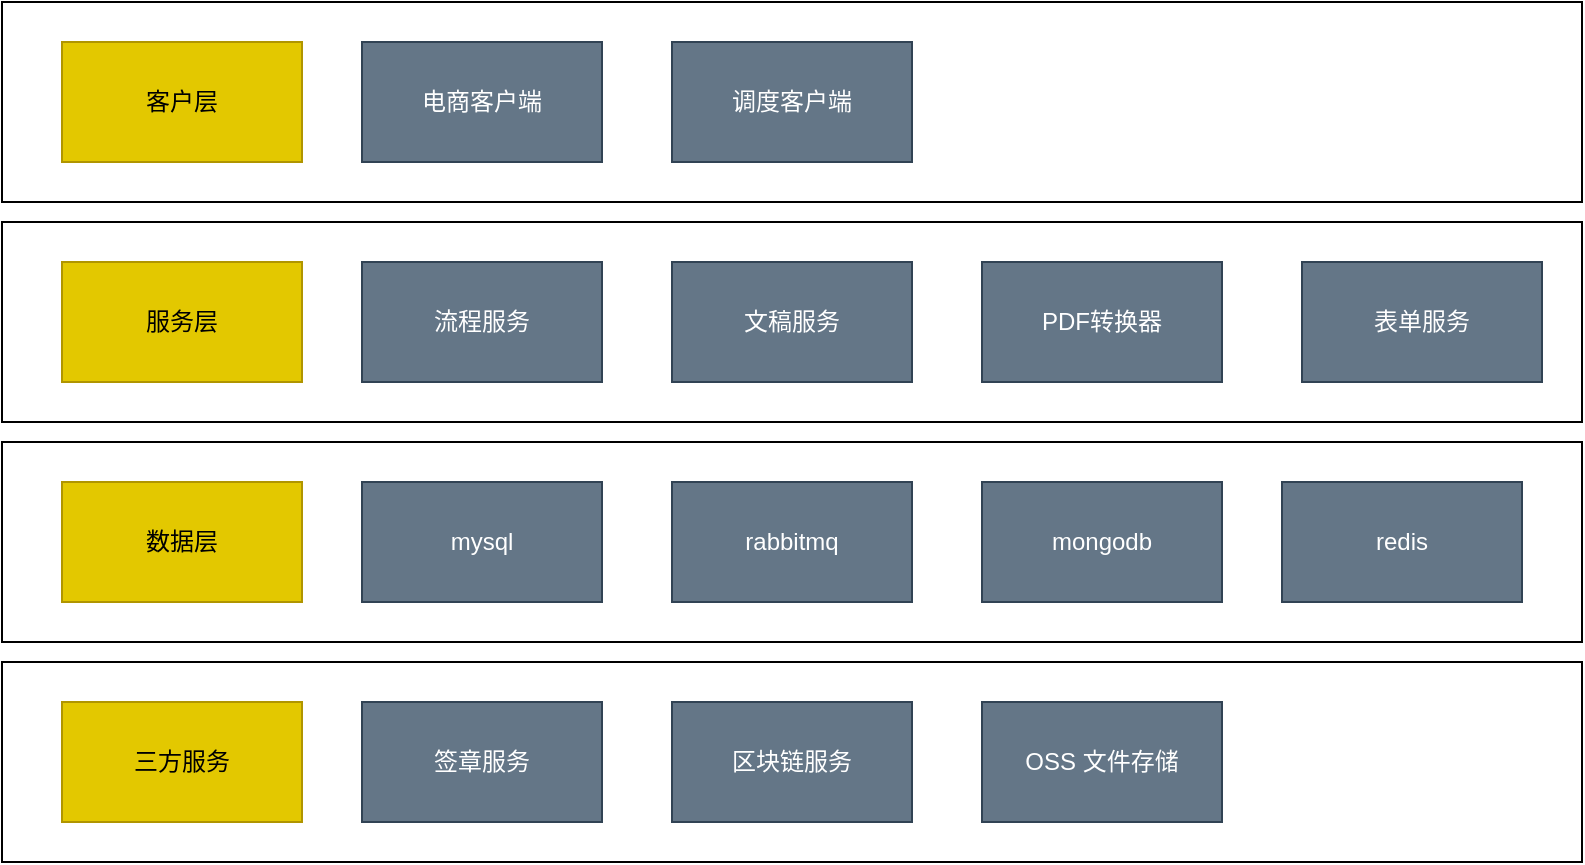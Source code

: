<mxfile pages="6">
    <diagram id="F4tqrmmWIk-zzmgqdNzA" name="1.铁销中长协(集团)">
        <mxGraphModel dx="1328" dy="960" grid="1" gridSize="10" guides="1" tooltips="1" connect="1" arrows="1" fold="1" page="1" pageScale="1" pageWidth="850" pageHeight="1100" math="0" shadow="0">
            <root>
                <mxCell id="0"/>
                <mxCell id="1" parent="0"/>
                <mxCell id="69" value="" style="rounded=0;whiteSpace=wrap;html=1;" vertex="1" parent="1">
                    <mxGeometry x="90" y="390" width="790" height="100" as="geometry"/>
                </mxCell>
                <mxCell id="67" value="" style="rounded=0;whiteSpace=wrap;html=1;" vertex="1" parent="1">
                    <mxGeometry x="90" y="280" width="790" height="100" as="geometry"/>
                </mxCell>
                <mxCell id="66" value="" style="rounded=0;whiteSpace=wrap;html=1;" vertex="1" parent="1">
                    <mxGeometry x="90" y="170" width="790" height="100" as="geometry"/>
                </mxCell>
                <mxCell id="65" value="" style="rounded=0;whiteSpace=wrap;html=1;" vertex="1" parent="1">
                    <mxGeometry x="90" y="60" width="790" height="100" as="geometry"/>
                </mxCell>
                <mxCell id="48" value="电商客户端" style="rounded=0;whiteSpace=wrap;html=1;fillColor=#647687;fontColor=#ffffff;strokeColor=#314354;" vertex="1" parent="1">
                    <mxGeometry x="270" y="80" width="120" height="60" as="geometry"/>
                </mxCell>
                <mxCell id="49" value="调度客户端" style="rounded=0;whiteSpace=wrap;html=1;fillColor=#647687;fontColor=#ffffff;strokeColor=#314354;" vertex="1" parent="1">
                    <mxGeometry x="425" y="80" width="120" height="60" as="geometry"/>
                </mxCell>
                <mxCell id="50" value="客户层" style="rounded=0;whiteSpace=wrap;html=1;fillColor=#e3c800;fontColor=#000000;strokeColor=#B09500;" vertex="1" parent="1">
                    <mxGeometry x="120" y="80" width="120" height="60" as="geometry"/>
                </mxCell>
                <mxCell id="51" value="流程服务" style="rounded=0;whiteSpace=wrap;html=1;fillColor=#647687;fontColor=#ffffff;strokeColor=#314354;" vertex="1" parent="1">
                    <mxGeometry x="270" y="190" width="120" height="60" as="geometry"/>
                </mxCell>
                <mxCell id="52" value="文稿服务" style="rounded=0;whiteSpace=wrap;html=1;fillColor=#647687;fontColor=#ffffff;strokeColor=#314354;" vertex="1" parent="1">
                    <mxGeometry x="425" y="190" width="120" height="60" as="geometry"/>
                </mxCell>
                <mxCell id="53" value="服务层" style="rounded=0;whiteSpace=wrap;html=1;fillColor=#e3c800;fontColor=#000000;strokeColor=#B09500;" vertex="1" parent="1">
                    <mxGeometry x="120" y="190" width="120" height="60" as="geometry"/>
                </mxCell>
                <mxCell id="54" value="PDF转换器" style="rounded=0;whiteSpace=wrap;html=1;fillColor=#647687;fontColor=#ffffff;strokeColor=#314354;" vertex="1" parent="1">
                    <mxGeometry x="580" y="190" width="120" height="60" as="geometry"/>
                </mxCell>
                <mxCell id="55" value="表单服务" style="rounded=0;whiteSpace=wrap;html=1;fillColor=#647687;fontColor=#ffffff;strokeColor=#314354;" vertex="1" parent="1">
                    <mxGeometry x="740" y="190" width="120" height="60" as="geometry"/>
                </mxCell>
                <mxCell id="56" value="数据层" style="rounded=0;whiteSpace=wrap;html=1;fillColor=#e3c800;fontColor=#000000;strokeColor=#B09500;" vertex="1" parent="1">
                    <mxGeometry x="120" y="300" width="120" height="60" as="geometry"/>
                </mxCell>
                <mxCell id="57" value="mysql" style="rounded=0;whiteSpace=wrap;html=1;fillColor=#647687;fontColor=#ffffff;strokeColor=#314354;" vertex="1" parent="1">
                    <mxGeometry x="270" y="300" width="120" height="60" as="geometry"/>
                </mxCell>
                <mxCell id="58" value="rabbitmq" style="rounded=0;whiteSpace=wrap;html=1;fillColor=#647687;fontColor=#ffffff;strokeColor=#314354;" vertex="1" parent="1">
                    <mxGeometry x="425" y="300" width="120" height="60" as="geometry"/>
                </mxCell>
                <mxCell id="59" value="mongodb" style="rounded=0;whiteSpace=wrap;html=1;fillColor=#647687;fontColor=#ffffff;strokeColor=#314354;" vertex="1" parent="1">
                    <mxGeometry x="580" y="300" width="120" height="60" as="geometry"/>
                </mxCell>
                <mxCell id="60" value="redis" style="rounded=0;whiteSpace=wrap;html=1;fillColor=#647687;fontColor=#ffffff;strokeColor=#314354;" vertex="1" parent="1">
                    <mxGeometry x="730" y="300" width="120" height="60" as="geometry"/>
                </mxCell>
                <mxCell id="61" value="三方服务" style="rounded=0;whiteSpace=wrap;html=1;fillColor=#e3c800;fontColor=#000000;strokeColor=#B09500;" vertex="1" parent="1">
                    <mxGeometry x="120" y="410" width="120" height="60" as="geometry"/>
                </mxCell>
                <mxCell id="62" value="签章服务" style="rounded=0;whiteSpace=wrap;html=1;fillColor=#647687;fontColor=#ffffff;strokeColor=#314354;" vertex="1" parent="1">
                    <mxGeometry x="270" y="410" width="120" height="60" as="geometry"/>
                </mxCell>
                <mxCell id="63" value="区块链服务" style="rounded=0;whiteSpace=wrap;html=1;fillColor=#647687;fontColor=#ffffff;strokeColor=#314354;" vertex="1" parent="1">
                    <mxGeometry x="425" y="410" width="120" height="60" as="geometry"/>
                </mxCell>
                <mxCell id="64" value="OSS 文件存储" style="rounded=0;whiteSpace=wrap;html=1;fillColor=#647687;fontColor=#ffffff;strokeColor=#314354;" vertex="1" parent="1">
                    <mxGeometry x="580" y="410" width="120" height="60" as="geometry"/>
                </mxCell>
            </root>
        </mxGraphModel>
    </diagram>
    <diagram id="cNkBnEpZ7l9gFwAugRwf" name="2.铁销中长协(分公司)">
        <mxGraphModel dx="2197" dy="2205" grid="1" gridSize="10" guides="1" tooltips="1" connect="1" arrows="1" fold="1" page="1" pageScale="1" pageWidth="850" pageHeight="1100" math="0" shadow="0">
            <root>
                <mxCell id="0"/>
                <mxCell id="1" parent="0"/>
                <mxCell id="YnZDAzPxel92yDmxC20_-1" value="" style="rounded=0;whiteSpace=wrap;html=1;fontSize=24;" parent="1" vertex="1">
                    <mxGeometry x="-480" y="-920" width="1870" height="3650" as="geometry"/>
                </mxCell>
                <mxCell id="YnZDAzPxel92yDmxC20_-2" value="合同铁销:附件" style="swimlane;fontStyle=0;childLayout=stackLayout;horizontal=1;startSize=26;fillColor=none;horizontalStack=0;resizeParent=1;resizeParentMax=0;resizeLast=0;collapsible=1;marginBottom=0;html=1;" parent="1" vertex="1">
                    <mxGeometry x="190" y="-640" width="410" height="480" as="geometry"/>
                </mxCell>
                <mxCell id="YnZDAzPxel92yDmxC20_-3" value="&lt;div style=&quot;color: rgb(212, 212, 212); font-family: Consolas, &amp;quot;Courier New&amp;quot;, monospace; font-size: 14px; text-align: center;&quot;&gt;&lt;br&gt;&lt;table style=&quot;border-collapse:collapse;width:269.27pt;&quot; height=&quot;394&quot; width=&quot;359&quot; cellspacing=&quot;0&quot; cellpadding=&quot;0&quot; border=&quot;0&quot;&gt; &lt;colgroup&gt;&lt;col style=&quot;width:111.75pt;&quot; width=&quot;149&quot;&gt;&lt;/colgroup&gt; &lt;colgroup&gt;&lt;col style=&quot;width:96.00pt;&quot; width=&quot;128&quot;&gt;&lt;/colgroup&gt; &lt;colgroup&gt;&lt;col style=&quot;width:61.50pt;&quot; width=&quot;82&quot;&gt;&lt;/colgroup&gt; &lt;tbody&gt;&lt;tr style=&quot;height:18.50pt;&quot; height=&quot;24&quot;&gt;  &lt;td style=&quot;height:18.50pt;width:111.75pt;&quot; width=&quot;149&quot; height=&quot;24&quot; class=&quot;et2&quot;&gt;fileId&lt;/td&gt;  &lt;td style=&quot;width:96.00pt;&quot; width=&quot;128&quot; class=&quot;et2&quot;&gt;varchar(36)&lt;/td&gt;  &lt;td style=&quot;width:61.50pt;&quot; width=&quot;82&quot; class=&quot;et2&quot;&gt;合同铁销:附件编号&lt;/td&gt; &lt;/tr&gt; &lt;tr style=&quot;height:18.50pt;&quot; height=&quot;24&quot;&gt;  &lt;td style=&quot;height:18.50pt;width:111.75pt;&quot; width=&quot;149&quot; height=&quot;24&quot; class=&quot;et2&quot;&gt;conRlyId&lt;/td&gt;  &lt;td style=&quot;width:96.00pt;&quot; width=&quot;128&quot; class=&quot;et2&quot;&gt;varchar(255)&lt;/td&gt;  &lt;td style=&quot;width:61.50pt;&quot; width=&quot;82&quot; class=&quot;et2&quot;&gt;合同铁销编号&lt;/td&gt; &lt;/tr&gt; &lt;tr style=&quot;height:18.50pt;&quot; height=&quot;24&quot;&gt;  &lt;td style=&quot;height:18.50pt;width:111.75pt;&quot; width=&quot;149&quot; height=&quot;24&quot; class=&quot;et2&quot;&gt;fileName&lt;/td&gt;  &lt;td style=&quot;width:96.00pt;&quot; width=&quot;128&quot; class=&quot;et2&quot;&gt;varchar(255)&lt;/td&gt;  &lt;td style=&quot;width:61.50pt;&quot; width=&quot;82&quot; class=&quot;et2&quot;&gt;文件名称&lt;/td&gt; &lt;/tr&gt; &lt;tr style=&quot;height:18.50pt;&quot; height=&quot;24&quot;&gt;  &lt;td style=&quot;height:18.50pt;width:111.75pt;&quot; width=&quot;149&quot; height=&quot;24&quot; class=&quot;et2&quot;&gt;fileUrl&lt;/td&gt;  &lt;td style=&quot;width:96.00pt;&quot; width=&quot;128&quot; class=&quot;et2&quot;&gt;varchar(255)&lt;/td&gt;  &lt;td style=&quot;width:61.50pt;&quot; width=&quot;82&quot; class=&quot;et2&quot;&gt;文件路径&lt;/td&gt; &lt;/tr&gt; &lt;tr style=&quot;height:18.50pt;&quot; height=&quot;24&quot;&gt;  &lt;td style=&quot;height:18.50pt;width:111.75pt;&quot; width=&quot;149&quot; height=&quot;24&quot; class=&quot;et2&quot;&gt;fileServer&lt;/td&gt;  &lt;td style=&quot;width:96.00pt;&quot; width=&quot;128&quot; class=&quot;et2&quot;&gt;varchar(255)&lt;/td&gt;  &lt;td style=&quot;width:61.50pt;&quot; width=&quot;82&quot; class=&quot;et2&quot;&gt;文件服务&lt;/td&gt; &lt;/tr&gt; &lt;tr style=&quot;height:18.50pt;&quot; height=&quot;24&quot;&gt;  &lt;td style=&quot;height:18.50pt;width:111.75pt;&quot; width=&quot;149&quot; height=&quot;24&quot; class=&quot;et2&quot;&gt;fileType&lt;/td&gt;  &lt;td style=&quot;width:96.00pt;&quot; width=&quot;128&quot; class=&quot;et2&quot;&gt;varchar(255)&lt;/td&gt;  &lt;td style=&quot;width:61.50pt;&quot; width=&quot;82&quot; class=&quot;et2&quot;&gt;文件类型&lt;/td&gt; &lt;/tr&gt; &lt;tr style=&quot;height:18.50pt;&quot; height=&quot;24&quot;&gt;  &lt;td style=&quot;height:18.50pt;width:111.75pt;&quot; width=&quot;149&quot; height=&quot;24&quot; class=&quot;et2&quot;&gt;fileSize&lt;/td&gt;  &lt;td style=&quot;width:96.00pt;&quot; width=&quot;128&quot; class=&quot;et2&quot;&gt;varchar(255)&lt;/td&gt;  &lt;td style=&quot;width:61.50pt;&quot; width=&quot;82&quot; class=&quot;et2&quot;&gt;文件大小&lt;/td&gt; &lt;/tr&gt; &lt;tr style=&quot;height:18.50pt;&quot; height=&quot;24&quot;&gt;  &lt;td style=&quot;height:18.50pt;width:111.75pt;&quot; width=&quot;149&quot; height=&quot;24&quot; class=&quot;et2&quot;&gt;fileSuffix&lt;/td&gt;  &lt;td style=&quot;width:96.00pt;&quot; width=&quot;128&quot; class=&quot;et2&quot;&gt;varchar(255)&lt;/td&gt;  &lt;td style=&quot;width:61.50pt;&quot; width=&quot;82&quot; class=&quot;et2&quot;&gt;文件后缀&lt;/td&gt; &lt;/tr&gt; &lt;tr style=&quot;height:18.50pt;&quot; height=&quot;24&quot;&gt;  &lt;td style=&quot;height:18.50pt;width:111.75pt;&quot; width=&quot;149&quot; height=&quot;24&quot; class=&quot;et2&quot;&gt;weightOrder&lt;/td&gt;  &lt;td style=&quot;width:96.00pt;&quot; width=&quot;128&quot; class=&quot;et2&quot;&gt;varchar(255)&lt;/td&gt;  &lt;td style=&quot;width:61.50pt;&quot; width=&quot;82&quot; class=&quot;et2&quot;&gt;序号&lt;/td&gt; &lt;/tr&gt; &lt;tr style=&quot;height:18.50pt;&quot; height=&quot;24&quot;&gt;  &lt;td style=&quot;height:18.50pt;width:111.75pt;&quot; width=&quot;149&quot; height=&quot;24&quot; class=&quot;et2&quot;&gt;versions&lt;/td&gt;  &lt;td style=&quot;width:96.00pt;&quot; width=&quot;128&quot; class=&quot;et2&quot;&gt;int(11)&lt;/td&gt;  &lt;td style=&quot;width:61.50pt;&quot; width=&quot;82&quot; class=&quot;et2&quot;&gt;版本号&lt;/td&gt; &lt;/tr&gt; &lt;tr style=&quot;height:18.50pt;&quot; height=&quot;24&quot;&gt;  &lt;td style=&quot;height:18.50pt;width:111.75pt;&quot; width=&quot;149&quot; height=&quot;24&quot; class=&quot;et2&quot;&gt;createId&lt;/td&gt;  &lt;td style=&quot;width:96.00pt;&quot; width=&quot;128&quot; class=&quot;et2&quot;&gt;varchar(36)&lt;/td&gt;  &lt;td style=&quot;width:61.50pt;&quot; width=&quot;82&quot; class=&quot;et2&quot;&gt;创建人账号&lt;/td&gt; &lt;/tr&gt; &lt;tr style=&quot;height:18.50pt;&quot; height=&quot;24&quot;&gt;  &lt;td style=&quot;height:18.50pt;width:111.75pt;&quot; width=&quot;149&quot; height=&quot;24&quot; class=&quot;et2&quot;&gt;createName&lt;/td&gt;  &lt;td style=&quot;width:96.00pt;&quot; width=&quot;128&quot; class=&quot;et2&quot;&gt;varchar(255)&lt;/td&gt;  &lt;td style=&quot;width:61.50pt;&quot; width=&quot;82&quot; class=&quot;et2&quot;&gt;创建人名称&lt;/td&gt; &lt;/tr&gt; &lt;tr style=&quot;height:18.50pt;&quot; height=&quot;24&quot;&gt;  &lt;td style=&quot;height:18.50pt;width:111.75pt;&quot; width=&quot;149&quot; height=&quot;24&quot; class=&quot;et2&quot;&gt;createTimes&lt;/td&gt;  &lt;td style=&quot;width:96.00pt;&quot; width=&quot;128&quot; class=&quot;et2&quot;&gt;bigint(20)&lt;/td&gt;  &lt;td style=&quot;width:61.50pt;&quot; width=&quot;82&quot; class=&quot;et2&quot;&gt;创建时间&lt;/td&gt; &lt;/tr&gt; &lt;tr style=&quot;height:18.50pt;&quot; height=&quot;24&quot;&gt;  &lt;td style=&quot;height:18.50pt;width:111.75pt;&quot; width=&quot;149&quot; height=&quot;24&quot; class=&quot;et2&quot;&gt;modifyId&lt;/td&gt;  &lt;td style=&quot;width:96.00pt;&quot; width=&quot;128&quot; class=&quot;et2&quot;&gt;varchar(36)&lt;/td&gt;  &lt;td style=&quot;width:61.50pt;&quot; width=&quot;82&quot; class=&quot;et2&quot;&gt;修改人账号&lt;/td&gt; &lt;/tr&gt; &lt;tr style=&quot;height:18.50pt;&quot; height=&quot;24&quot;&gt;  &lt;td style=&quot;height:18.50pt;width:111.75pt;&quot; width=&quot;149&quot; height=&quot;24&quot; class=&quot;et2&quot;&gt;modifyName&lt;/td&gt;  &lt;td style=&quot;width:96.00pt;&quot; width=&quot;128&quot; class=&quot;et2&quot;&gt;varchar(255)&lt;/td&gt;  &lt;td style=&quot;width:61.50pt;&quot; width=&quot;82&quot; class=&quot;et2&quot;&gt;修改人名称&lt;/td&gt; &lt;/tr&gt; &lt;tr style=&quot;height:18.50pt;&quot; height=&quot;24&quot;&gt;  &lt;td style=&quot;height:18.50pt;width:111.75pt;&quot; width=&quot;149&quot; height=&quot;24&quot; class=&quot;et2&quot;&gt;modifyTimes&lt;/td&gt;  &lt;td style=&quot;width:96.00pt;&quot; width=&quot;128&quot; class=&quot;et2&quot;&gt;bigint(20)&lt;/td&gt;  &lt;td style=&quot;width:61.50pt;&quot; width=&quot;82&quot; class=&quot;et2&quot;&gt;修改时间&lt;/td&gt; &lt;/tr&gt;&lt;/tbody&gt;&lt;/table&gt;&lt;/div&gt;" style="text;strokeColor=none;fillColor=none;align=left;verticalAlign=top;spacingLeft=4;spacingRight=4;overflow=hidden;rotatable=0;points=[[0,0.5],[1,0.5]];portConstraint=eastwest;whiteSpace=wrap;html=1;" parent="YnZDAzPxel92yDmxC20_-2" vertex="1">
                    <mxGeometry y="26" width="410" height="454" as="geometry"/>
                </mxCell>
                <mxCell id="YnZDAzPxel92yDmxC20_-4" value="合同铁销:收货信息" style="swimlane;fontStyle=0;childLayout=stackLayout;horizontal=1;startSize=26;fillColor=none;horizontalStack=0;resizeParent=1;resizeParentMax=0;resizeLast=0;collapsible=1;marginBottom=0;html=1;" parent="1" vertex="1">
                    <mxGeometry x="730" y="-380" width="410" height="480" as="geometry"/>
                </mxCell>
                <mxCell id="YnZDAzPxel92yDmxC20_-5" value="&lt;div style=&quot;color: rgb(212, 212, 212); font-family: Consolas, &amp;quot;Courier New&amp;quot;, monospace; font-size: 14px; text-align: center;&quot;&gt;&lt;table style=&quot;border-collapse:collapse;width:269.27pt;&quot; height=&quot;419&quot; width=&quot;359&quot; cellspacing=&quot;0&quot; cellpadding=&quot;0&quot; border=&quot;0&quot;&gt;&lt;colgroup&gt;&lt;col style=&quot;width:111.75pt;&quot; width=&quot;149&quot;&gt;&lt;/colgroup&gt;&lt;colgroup&gt;&lt;col style=&quot;width:96.00pt;&quot; width=&quot;128&quot;&gt;&lt;/colgroup&gt;&lt;colgroup&gt;&lt;col style=&quot;width:61.50pt;&quot; width=&quot;82&quot;&gt;&lt;/colgroup&gt;&lt;tbody&gt;&lt;tr style=&quot;height:18.50pt;&quot; height=&quot;24&quot;&gt;&lt;td style=&quot;height:18.50pt;width:111.75pt;&quot; width=&quot;149&quot; height=&quot;24&quot; class=&quot;et2&quot;&gt;rlyTakeId&lt;/td&gt;  &lt;td style=&quot;width:96.00pt;&quot; width=&quot;128&quot; class=&quot;et2&quot;&gt;varchar(36)&lt;/td&gt;  &lt;td style=&quot;width:61.50pt;&quot; width=&quot;82&quot; class=&quot;et2&quot;&gt;合同铁销:收货信息编号&lt;/td&gt; &lt;/tr&gt; &lt;tr style=&quot;height:18.50pt;&quot; height=&quot;24&quot;&gt;  &lt;td style=&quot;height:18.50pt;width:111.75pt;&quot; width=&quot;149&quot; height=&quot;24&quot; class=&quot;et2&quot;&gt;conRlyId&lt;/td&gt;  &lt;td style=&quot;width:96.00pt;&quot; width=&quot;128&quot; class=&quot;et2&quot;&gt;varchar(255)&lt;/td&gt;  &lt;td style=&quot;width:61.50pt;&quot; width=&quot;82&quot; class=&quot;et2&quot;&gt;合同铁销编号&lt;/td&gt; &lt;/tr&gt; &lt;tr style=&quot;height:18.50pt;&quot; height=&quot;24&quot;&gt;  &lt;td style=&quot;height:18.50pt;width:111.75pt;&quot; width=&quot;149&quot; height=&quot;24&quot; class=&quot;et2&quot;&gt;customerId&lt;/td&gt;  &lt;td style=&quot;width:96.00pt;&quot; width=&quot;128&quot; class=&quot;et2&quot;&gt;varchar(255)&lt;/td&gt;  &lt;td style=&quot;width:61.50pt;&quot; width=&quot;82&quot; class=&quot;et2&quot;&gt;客户编号&lt;/td&gt; &lt;/tr&gt; &lt;tr style=&quot;height:18.50pt;&quot; height=&quot;24&quot;&gt;  &lt;td style=&quot;height:18.50pt;width:111.75pt;&quot; width=&quot;149&quot; height=&quot;24&quot; class=&quot;et2&quot;&gt;standId&lt;/td&gt;  &lt;td style=&quot;width:96.00pt;&quot; width=&quot;128&quot; class=&quot;et2&quot;&gt;varchar(255)&lt;/td&gt;  &lt;td style=&quot;width:61.50pt;&quot; width=&quot;82&quot; class=&quot;et2&quot;&gt;站点编号&lt;/td&gt; &lt;/tr&gt; &lt;tr style=&quot;height:18.50pt;&quot; height=&quot;24&quot;&gt;  &lt;td style=&quot;height:18.50pt;width:111.75pt;&quot; width=&quot;149&quot; height=&quot;24&quot; class=&quot;et2&quot;&gt;lineId&lt;/td&gt;  &lt;td style=&quot;width:96.00pt;&quot; width=&quot;128&quot; class=&quot;et2&quot;&gt;varchar(255)&lt;/td&gt;  &lt;td style=&quot;width:61.50pt;&quot; width=&quot;82&quot; class=&quot;et2&quot;&gt;专线编号&lt;/td&gt; &lt;/tr&gt; &lt;tr style=&quot;height:18.50pt;&quot; height=&quot;24&quot;&gt;  &lt;td style=&quot;height:18.50pt;width:111.75pt;&quot; width=&quot;149&quot; height=&quot;24&quot; class=&quot;et2&quot;&gt;linkmanName&lt;/td&gt;  &lt;td style=&quot;width:96.00pt;&quot; width=&quot;128&quot; class=&quot;et2&quot;&gt;varchar(255)&lt;/td&gt;  &lt;td style=&quot;width:61.50pt;&quot; width=&quot;82&quot; class=&quot;et2&quot;&gt;联系人名称&lt;/td&gt; &lt;/tr&gt; &lt;tr style=&quot;height:18.50pt;&quot; height=&quot;24&quot;&gt;  &lt;td style=&quot;height:18.50pt;width:111.75pt;&quot; width=&quot;149&quot; height=&quot;24&quot; class=&quot;et2&quot;&gt;linkmanPhone&lt;/td&gt;  &lt;td style=&quot;width:96.00pt;&quot; width=&quot;128&quot; class=&quot;et2&quot;&gt;varchar(255)&lt;/td&gt;  &lt;td style=&quot;width:61.50pt;&quot; width=&quot;82&quot; class=&quot;et2&quot;&gt;联系人电话&lt;/td&gt; &lt;/tr&gt; &lt;tr style=&quot;height:18.50pt;&quot; height=&quot;24&quot;&gt;  &lt;td style=&quot;height:18.50pt;width:111.75pt;&quot; width=&quot;149&quot; height=&quot;24&quot; class=&quot;et2&quot;&gt;description&lt;/td&gt;  &lt;td style=&quot;width:96.00pt;&quot; width=&quot;128&quot; class=&quot;et2&quot;&gt;text&lt;/td&gt;  &lt;td style=&quot;width:61.50pt;&quot; width=&quot;82&quot; class=&quot;et2&quot;&gt;描述&lt;/td&gt; &lt;/tr&gt; &lt;tr style=&quot;height:18.50pt;&quot; height=&quot;24&quot;&gt;  &lt;td style=&quot;height:18.50pt;width:111.75pt;&quot; width=&quot;149&quot; height=&quot;24&quot; class=&quot;et2&quot;&gt;versions&lt;/td&gt;  &lt;td style=&quot;width:96.00pt;&quot; width=&quot;128&quot; class=&quot;et2&quot;&gt;int(11)&lt;/td&gt;  &lt;td style=&quot;width:61.50pt;&quot; width=&quot;82&quot; class=&quot;et2&quot;&gt;版本号&lt;/td&gt; &lt;/tr&gt; &lt;tr style=&quot;height:18.50pt;&quot; height=&quot;24&quot;&gt;  &lt;td style=&quot;height:18.50pt;width:111.75pt;&quot; width=&quot;149&quot; height=&quot;24&quot; class=&quot;et2&quot;&gt;createId&lt;/td&gt;  &lt;td style=&quot;width:96.00pt;&quot; width=&quot;128&quot; class=&quot;et2&quot;&gt;varchar(36)&lt;/td&gt;  &lt;td style=&quot;width:61.50pt;&quot; width=&quot;82&quot; class=&quot;et2&quot;&gt;创建人账号&lt;/td&gt; &lt;/tr&gt; &lt;tr style=&quot;height:18.50pt;&quot; height=&quot;24&quot;&gt;  &lt;td style=&quot;height:18.50pt;width:111.75pt;&quot; width=&quot;149&quot; height=&quot;24&quot; class=&quot;et2&quot;&gt;createName&lt;/td&gt;  &lt;td style=&quot;width:96.00pt;&quot; width=&quot;128&quot; class=&quot;et2&quot;&gt;varchar(255)&lt;/td&gt;  &lt;td style=&quot;width:61.50pt;&quot; width=&quot;82&quot; class=&quot;et2&quot;&gt;创建人名称&lt;/td&gt; &lt;/tr&gt; &lt;tr style=&quot;height:18.50pt;&quot; height=&quot;24&quot;&gt;  &lt;td style=&quot;height:18.50pt;width:111.75pt;&quot; width=&quot;149&quot; height=&quot;24&quot; class=&quot;et2&quot;&gt;createTimes&lt;/td&gt;  &lt;td style=&quot;width:96.00pt;&quot; width=&quot;128&quot; class=&quot;et2&quot;&gt;bigint(20)&lt;/td&gt;  &lt;td style=&quot;width:61.50pt;&quot; width=&quot;82&quot; class=&quot;et2&quot;&gt;创建时间&lt;/td&gt; &lt;/tr&gt; &lt;tr style=&quot;height:18.50pt;&quot; height=&quot;24&quot;&gt;  &lt;td style=&quot;height:18.50pt;width:111.75pt;&quot; width=&quot;149&quot; height=&quot;24&quot; class=&quot;et2&quot;&gt;modifyId&lt;/td&gt;  &lt;td style=&quot;width:96.00pt;&quot; width=&quot;128&quot; class=&quot;et2&quot;&gt;varchar(36)&lt;/td&gt;  &lt;td style=&quot;width:61.50pt;&quot; width=&quot;82&quot; class=&quot;et2&quot;&gt;修改人账号&lt;/td&gt; &lt;/tr&gt; &lt;tr style=&quot;height:18.50pt;&quot; height=&quot;24&quot;&gt;  &lt;td style=&quot;height:18.50pt;width:111.75pt;&quot; width=&quot;149&quot; height=&quot;24&quot; class=&quot;et2&quot;&gt;modifyName&lt;/td&gt;  &lt;td style=&quot;width:96.00pt;&quot; width=&quot;128&quot; class=&quot;et2&quot;&gt;varchar(255)&lt;/td&gt;  &lt;td style=&quot;width:61.50pt;&quot; width=&quot;82&quot; class=&quot;et2&quot;&gt;修改人名称&lt;/td&gt; &lt;/tr&gt; &lt;tr style=&quot;height:18.50pt;&quot; height=&quot;24&quot;&gt;  &lt;td style=&quot;height:18.50pt;width:111.75pt;&quot; width=&quot;149&quot; height=&quot;24&quot; class=&quot;et2&quot;&gt;modifyTimes&lt;/td&gt;  &lt;td style=&quot;width:96.00pt;&quot; width=&quot;128&quot; class=&quot;et2&quot;&gt;bigint(20)&lt;/td&gt;  &lt;td style=&quot;width:61.50pt;&quot; width=&quot;82&quot; class=&quot;et2&quot;&gt;修改时间&lt;/td&gt; &lt;/tr&gt; &lt;tr style=&quot;height:18.50pt;&quot; height=&quot;24&quot;&gt;  &lt;td style=&quot;height:18.50pt;width:111.75pt;&quot; width=&quot;149&quot; height=&quot;24&quot; class=&quot;et2&quot;&gt;takeName&lt;/td&gt;  &lt;td style=&quot;width:96.00pt;&quot; width=&quot;128&quot; class=&quot;et2&quot;&gt;varchar(255)&lt;/td&gt;  &lt;td style=&quot;width:61.50pt;&quot; width=&quot;82&quot; class=&quot;et2&quot;&gt;收货地址&lt;/td&gt; &lt;/tr&gt; &lt;tr style=&quot;height:18.50pt;&quot; height=&quot;24&quot;&gt;  &lt;td style=&quot;height:18.50pt;width:111.75pt;&quot; width=&quot;149&quot; height=&quot;24&quot; class=&quot;et2&quot;&gt;takeId&lt;/td&gt;  &lt;td style=&quot;width:96.00pt;&quot; width=&quot;128&quot; class=&quot;et2&quot;&gt;varchar(255)&lt;/td&gt;  &lt;td style=&quot;width:61.50pt;&quot; width=&quot;82&quot; class=&quot;et2&quot;&gt;收货地址ID&lt;/td&gt; &lt;/tr&gt;&lt;/tbody&gt;&lt;/table&gt;&lt;br&gt;&lt;/div&gt;" style="text;strokeColor=none;fillColor=none;align=left;verticalAlign=top;spacingLeft=4;spacingRight=4;overflow=hidden;rotatable=0;points=[[0,0.5],[1,0.5]];portConstraint=eastwest;whiteSpace=wrap;html=1;" parent="YnZDAzPxel92yDmxC20_-4" vertex="1">
                    <mxGeometry y="26" width="410" height="454" as="geometry"/>
                </mxCell>
                <mxCell id="YnZDAzPxel92yDmxC20_-6" value="合同铁销" style="swimlane;fontStyle=0;childLayout=stackLayout;horizontal=1;startSize=26;fillColor=none;horizontalStack=0;resizeParent=1;resizeParentMax=0;resizeLast=0;collapsible=1;marginBottom=0;html=1;" parent="1" vertex="1">
                    <mxGeometry x="-380" y="-640" width="410" height="2270" as="geometry"/>
                </mxCell>
                <mxCell id="YnZDAzPxel92yDmxC20_-7" value="&lt;div style=&quot;color: rgb(212, 212, 212); font-family: Consolas, &amp;quot;Courier New&amp;quot;, monospace; font-size: 14px; text-align: center;&quot;&gt;&lt;br&gt;&lt;table style=&quot;border-collapse:collapse;width:269.27pt;&quot; height=&quot;1825&quot; width=&quot;359&quot; cellspacing=&quot;0&quot; cellpadding=&quot;0&quot; border=&quot;0&quot;&gt; &lt;colgroup&gt;&lt;col style=&quot;width:111.75pt;&quot; width=&quot;149&quot;&gt;&lt;/colgroup&gt; &lt;colgroup&gt;&lt;col style=&quot;width:96.00pt;&quot; width=&quot;128&quot;&gt;&lt;/colgroup&gt; &lt;colgroup&gt;&lt;col style=&quot;width:61.50pt;&quot; width=&quot;82&quot;&gt;&lt;/colgroup&gt; &lt;tbody&gt;&lt;tr style=&quot;height:18.50pt;&quot; height=&quot;24&quot;&gt;  &lt;td style=&quot;height:18.50pt;width:111.75pt;&quot; width=&quot;149&quot; height=&quot;24&quot; class=&quot;et2&quot;&gt;conRlyId&lt;/td&gt;  &lt;td style=&quot;width:96.00pt;&quot; width=&quot;128&quot; class=&quot;et2&quot;&gt;varchar(36)&lt;/td&gt;  &lt;td style=&quot;width:61.50pt;&quot; width=&quot;82&quot; class=&quot;et2&quot;&gt;合同铁销编号&lt;/td&gt; &lt;/tr&gt; &lt;tr style=&quot;height:18.50pt;&quot; height=&quot;24&quot;&gt;  &lt;td style=&quot;height:18.50pt;width:111.75pt;&quot; width=&quot;149&quot; height=&quot;24&quot; class=&quot;et2&quot;&gt;agtRlyId&lt;/td&gt;  &lt;td style=&quot;width:96.00pt;&quot; width=&quot;128&quot; class=&quot;et2&quot;&gt;varchar(36)&lt;/td&gt;  &lt;td style=&quot;width:61.50pt;&quot; width=&quot;82&quot; class=&quot;et2&quot;&gt;合作协议铁销编号&lt;/td&gt; &lt;/tr&gt; &lt;tr style=&quot;height:18.50pt;&quot; height=&quot;24&quot;&gt;  &lt;td style=&quot;height:18.50pt;width:111.75pt;&quot; width=&quot;149&quot; height=&quot;24&quot; class=&quot;et2&quot;&gt;conRlyNo&lt;/td&gt;  &lt;td style=&quot;width:96.00pt;&quot; width=&quot;128&quot; class=&quot;et2&quot;&gt;varchar(255)&lt;/td&gt;  &lt;td style=&quot;width:61.50pt;&quot; width=&quot;82&quot; class=&quot;et2&quot;&gt;合同铁销编码&lt;/td&gt; &lt;/tr&gt; &lt;tr style=&quot;height:18.50pt;&quot; height=&quot;24&quot;&gt;  &lt;td style=&quot;height:18.50pt;width:111.75pt;&quot; width=&quot;149&quot; height=&quot;24&quot; class=&quot;et2&quot;&gt;conRlyNoPrefix&lt;/td&gt;  &lt;td style=&quot;width:96.00pt;&quot; width=&quot;128&quot; class=&quot;et2&quot;&gt;varchar(255)&lt;/td&gt;  &lt;td style=&quot;width:61.50pt;&quot; width=&quot;82&quot; class=&quot;et2&quot;&gt;客户编码[前缀]&lt;/td&gt; &lt;/tr&gt; &lt;tr style=&quot;height:18.50pt;&quot; height=&quot;24&quot;&gt;  &lt;td style=&quot;height:18.50pt;width:111.75pt;&quot; width=&quot;149&quot; height=&quot;24&quot; class=&quot;et2&quot;&gt;conRlyNoSerial&lt;/td&gt;  &lt;td style=&quot;width:96.00pt;&quot; width=&quot;128&quot; class=&quot;et2&quot;&gt;bigint(20)&lt;/td&gt;  &lt;td style=&quot;width:61.50pt;&quot; width=&quot;82&quot; class=&quot;et2&quot;&gt;客户编码[流水]&lt;/td&gt; &lt;/tr&gt; &lt;tr style=&quot;height:18.50pt;&quot; height=&quot;24&quot;&gt;  &lt;td style=&quot;height:18.50pt;width:111.75pt;&quot; width=&quot;149&quot; height=&quot;24&quot; class=&quot;et2&quot;&gt;conRlyType&lt;/td&gt;  &lt;td style=&quot;width:96.00pt;&quot; width=&quot;128&quot; class=&quot;et2&quot;&gt;varchar(255)&lt;/td&gt;  &lt;td style=&quot;width:61.50pt;&quot; width=&quot;82&quot; class=&quot;et2&quot;&gt;合同类型[年度,交易]&lt;/td&gt; &lt;/tr&gt; &lt;tr style=&quot;height:18.50pt;&quot; height=&quot;24&quot;&gt;  &lt;td style=&quot;height:18.50pt;width:111.75pt;&quot; width=&quot;149&quot; height=&quot;24&quot; class=&quot;et2&quot;&gt;bargainorId&lt;/td&gt;  &lt;td style=&quot;width:96.00pt;&quot; width=&quot;128&quot; class=&quot;et2&quot;&gt;varchar(255)&lt;/td&gt;  &lt;td style=&quot;width:61.50pt;&quot; width=&quot;82&quot; class=&quot;et2&quot;&gt;出卖人编号&lt;/td&gt; &lt;/tr&gt; &lt;tr style=&quot;height:18.50pt;&quot; height=&quot;24&quot;&gt;  &lt;td style=&quot;height:18.50pt;width:111.75pt;&quot; width=&quot;149&quot; height=&quot;24&quot; class=&quot;et2&quot;&gt;customerId&lt;/td&gt;  &lt;td style=&quot;width:96.00pt;&quot; width=&quot;128&quot; class=&quot;et2&quot;&gt;varchar(255)&lt;/td&gt;  &lt;td style=&quot;width:61.50pt;&quot; width=&quot;82&quot; class=&quot;et2&quot;&gt;客户编号（买受人）&lt;/td&gt; &lt;/tr&gt; &lt;tr style=&quot;height:18.50pt;&quot; height=&quot;24&quot;&gt;  &lt;td style=&quot;height:18.50pt;width:111.75pt;&quot; width=&quot;149&quot; height=&quot;24&quot; class=&quot;et2&quot;&gt;beImportant&lt;/td&gt;  &lt;td style=&quot;width:96.00pt;&quot; width=&quot;128&quot; class=&quot;et2&quot;&gt;varchar(255)&lt;/td&gt;  &lt;td style=&quot;width:61.50pt;&quot; width=&quot;82&quot; class=&quot;et2&quot;&gt;是否重点合同&lt;/td&gt; &lt;/tr&gt; &lt;tr style=&quot;height:18.50pt;&quot; height=&quot;24&quot;&gt;  &lt;td style=&quot;height:18.50pt;width:111.75pt;&quot; width=&quot;149&quot; height=&quot;24&quot; class=&quot;et2&quot;&gt;bePrepaid&lt;/td&gt;  &lt;td style=&quot;width:96.00pt;&quot; width=&quot;128&quot; class=&quot;et2&quot;&gt;varchar(255)&lt;/td&gt;  &lt;td style=&quot;width:61.50pt;&quot; width=&quot;82&quot; class=&quot;et2&quot;&gt;是否预付款&lt;/td&gt; &lt;/tr&gt; &lt;tr style=&quot;height:18.50pt;&quot; height=&quot;24&quot;&gt;  &lt;td style=&quot;height:18.50pt;width:111.75pt;&quot; width=&quot;149&quot; height=&quot;24&quot; class=&quot;et2&quot;&gt;planMark&lt;/td&gt;  &lt;td style=&quot;width:96.00pt;&quot; width=&quot;128&quot; class=&quot;et2&quot;&gt;varchar(255)&lt;/td&gt;  &lt;td style=&quot;width:61.50pt;&quot; width=&quot;82&quot; class=&quot;et2&quot;&gt;计划标志&lt;/td&gt; &lt;/tr&gt; &lt;tr style=&quot;height:18.50pt;&quot; height=&quot;24&quot;&gt;  &lt;td style=&quot;height:18.50pt;width:111.75pt;&quot; width=&quot;149&quot; height=&quot;24&quot; class=&quot;et2&quot;&gt;balanceType&lt;/td&gt;  &lt;td style=&quot;width:96.00pt;&quot; width=&quot;128&quot; class=&quot;et2&quot;&gt;varchar(255)&lt;/td&gt;  &lt;td style=&quot;width:61.50pt;&quot; width=&quot;82&quot; class=&quot;et2&quot;&gt;结算票数&lt;/td&gt; &lt;/tr&gt; &lt;tr style=&quot;height:18.50pt;&quot; height=&quot;24&quot;&gt;  &lt;td style=&quot;height:18.50pt;width:111.75pt;&quot; width=&quot;149&quot; height=&quot;24&quot; class=&quot;et2&quot;&gt;beTocost&lt;/td&gt;  &lt;td style=&quot;width:96.00pt;&quot; width=&quot;128&quot; class=&quot;et2&quot;&gt;varchar(255)&lt;/td&gt;  &lt;td style=&quot;width:61.50pt;&quot; width=&quot;82&quot; class=&quot;et2&quot;&gt;是否包运费&lt;/td&gt; &lt;/tr&gt; &lt;tr style=&quot;height:18.50pt;&quot; height=&quot;24&quot;&gt;  &lt;td style=&quot;height:18.50pt;width:111.75pt;&quot; width=&quot;149&quot; height=&quot;24&quot; class=&quot;et2&quot;&gt;transportTyp&lt;/td&gt;  &lt;td style=&quot;width:96.00pt;&quot; width=&quot;128&quot; class=&quot;et2&quot;&gt;varchar(255)&lt;/td&gt;  &lt;td style=&quot;width:61.50pt;&quot; width=&quot;82&quot; class=&quot;et2&quot;&gt;是否垫付运费&lt;/td&gt; &lt;/tr&gt; &lt;tr style=&quot;height:18.50pt;&quot; height=&quot;24&quot;&gt;  &lt;td style=&quot;height:18.50pt;width:111.75pt;&quot; width=&quot;149&quot; height=&quot;24&quot; class=&quot;et2&quot;&gt;signedPlace&lt;/td&gt;  &lt;td style=&quot;width:96.00pt;&quot; width=&quot;128&quot; class=&quot;et2&quot;&gt;varchar(255)&lt;/td&gt;  &lt;td style=&quot;width:61.50pt;&quot; width=&quot;82&quot; class=&quot;et2&quot;&gt;签订地点&lt;/td&gt; &lt;/tr&gt; &lt;tr style=&quot;height:18.50pt;&quot; height=&quot;24&quot;&gt;  &lt;td style=&quot;height:18.50pt;width:111.75pt;&quot; width=&quot;149&quot; height=&quot;24&quot; class=&quot;et2&quot;&gt;signedTime&lt;/td&gt;  &lt;td style=&quot;width:96.00pt;&quot; width=&quot;128&quot; class=&quot;et2&quot;&gt;varchar(255)&lt;/td&gt;  &lt;td style=&quot;width:61.50pt;&quot; width=&quot;82&quot; class=&quot;et2&quot;&gt;签订日期&lt;/td&gt; &lt;/tr&gt; &lt;tr style=&quot;height:18.50pt;&quot; height=&quot;24&quot;&gt;  &lt;td style=&quot;height:18.50pt;width:111.75pt;&quot; width=&quot;149&quot; height=&quot;24&quot; class=&quot;et2&quot;&gt;saleSumAmount&lt;/td&gt;  &lt;td style=&quot;width:96.00pt;&quot; width=&quot;128&quot; class=&quot;et2&quot;&gt;varchar(255)&lt;/td&gt;  &lt;td style=&quot;width:61.50pt;&quot; width=&quot;82&quot; class=&quot;et2&quot;&gt;购销总量(吨)&lt;/td&gt; &lt;/tr&gt; &lt;tr style=&quot;height:18.50pt;&quot; height=&quot;24&quot;&gt;  &lt;td style=&quot;height:18.50pt;width:111.75pt;&quot; width=&quot;149&quot; height=&quot;24&quot; class=&quot;et2&quot;&gt;transportationType&lt;/td&gt;  &lt;td style=&quot;width:96.00pt;&quot; width=&quot;128&quot; class=&quot;et2&quot;&gt;varchar(255)&lt;/td&gt;  &lt;td style=&quot;width:61.50pt;&quot; width=&quot;82&quot; class=&quot;et2&quot;&gt;运输方式&lt;/td&gt; &lt;/tr&gt; &lt;tr style=&quot;height:18.50pt;&quot; height=&quot;24&quot;&gt;  &lt;td style=&quot;height:18.50pt;width:111.75pt;&quot; width=&quot;149&quot; height=&quot;24&quot; class=&quot;et2&quot;&gt;startTime&lt;/td&gt;  &lt;td style=&quot;width:96.00pt;&quot; width=&quot;128&quot; class=&quot;et2&quot;&gt;varchar(255)&lt;/td&gt;  &lt;td style=&quot;width:61.50pt;&quot; width=&quot;82&quot; class=&quot;et2&quot;&gt;开始时间&lt;/td&gt; &lt;/tr&gt; &lt;tr style=&quot;height:18.50pt;&quot; height=&quot;24&quot;&gt;  &lt;td style=&quot;height:18.50pt;width:111.75pt;&quot; width=&quot;149&quot; height=&quot;24&quot; class=&quot;et2&quot;&gt;endTime&lt;/td&gt;  &lt;td style=&quot;width:96.00pt;&quot; width=&quot;128&quot; class=&quot;et2&quot;&gt;varchar(255)&lt;/td&gt;  &lt;td style=&quot;width:61.50pt;&quot; width=&quot;82&quot; class=&quot;et2&quot;&gt;结束时间&lt;/td&gt; &lt;/tr&gt; &lt;tr style=&quot;height:18.50pt;&quot; height=&quot;24&quot;&gt;  &lt;td style=&quot;height:18.50pt;width:111.75pt;&quot; width=&quot;149&quot; height=&quot;24&quot; class=&quot;et2&quot;&gt;participateCustomerId&lt;/td&gt;  &lt;td style=&quot;width:96.00pt;&quot; width=&quot;128&quot; class=&quot;et2&quot;&gt;varchar(255)&lt;/td&gt;  &lt;td style=&quot;width:61.50pt;&quot; width=&quot;82&quot; class=&quot;et2&quot;&gt;第三方(客户)ID&lt;/td&gt; &lt;/tr&gt; &lt;tr style=&quot;height:18.50pt;&quot; height=&quot;24&quot;&gt;  &lt;td style=&quot;height:18.50pt;width:111.75pt;&quot; width=&quot;149&quot; height=&quot;24&quot; class=&quot;et2&quot;&gt;conTime&lt;/td&gt;  &lt;td style=&quot;width:96.00pt;&quot; width=&quot;128&quot; class=&quot;et2&quot;&gt;varchar(255)&lt;/td&gt;  &lt;td style=&quot;width:61.50pt;&quot; width=&quot;82&quot; class=&quot;et2&quot;&gt;年份&lt;/td&gt; &lt;/tr&gt; &lt;tr style=&quot;height:18.50pt;&quot; height=&quot;24&quot;&gt;  &lt;td style=&quot;height:18.50pt;width:111.75pt;&quot; width=&quot;149&quot; height=&quot;24&quot; class=&quot;et2&quot;&gt;yearOrMonth&lt;/td&gt;  &lt;td style=&quot;width:96.00pt;&quot; width=&quot;128&quot; class=&quot;et2&quot;&gt;varchar(255)&lt;/td&gt;  &lt;td style=&quot;width:61.50pt;&quot; width=&quot;82&quot; class=&quot;et2&quot;&gt;年或月&lt;/td&gt; &lt;/tr&gt; &lt;tr style=&quot;height:18.50pt;&quot; height=&quot;24&quot;&gt;  &lt;td style=&quot;height:18.50pt;width:111.75pt;&quot; width=&quot;149&quot; height=&quot;24&quot; class=&quot;et2&quot;&gt;month01Amount&lt;/td&gt;  &lt;td style=&quot;width:96.00pt;&quot; width=&quot;128&quot; class=&quot;et2&quot;&gt;varchar(255)&lt;/td&gt;  &lt;td style=&quot;width:61.50pt;&quot; width=&quot;82&quot; class=&quot;et2&quot;&gt;一月购销&lt;/td&gt; &lt;/tr&gt; &lt;tr style=&quot;height:18.50pt;&quot; height=&quot;24&quot;&gt;  &lt;td style=&quot;height:18.50pt;width:111.75pt;&quot; width=&quot;149&quot; height=&quot;24&quot; class=&quot;et2&quot;&gt;month02Amount&lt;/td&gt;  &lt;td style=&quot;width:96.00pt;&quot; width=&quot;128&quot; class=&quot;et2&quot;&gt;varchar(255)&lt;/td&gt;  &lt;td style=&quot;width:61.50pt;&quot; width=&quot;82&quot; class=&quot;et2&quot;&gt;二月购销&lt;/td&gt; &lt;/tr&gt; &lt;tr style=&quot;height:18.50pt;&quot; height=&quot;24&quot;&gt;  &lt;td style=&quot;height:18.50pt;width:111.75pt;&quot; width=&quot;149&quot; height=&quot;24&quot; class=&quot;et2&quot;&gt;month03Amount&lt;/td&gt;  &lt;td style=&quot;width:96.00pt;&quot; width=&quot;128&quot; class=&quot;et2&quot;&gt;varchar(255)&lt;/td&gt;  &lt;td style=&quot;width:61.50pt;&quot; width=&quot;82&quot; class=&quot;et2&quot;&gt;三月购销&lt;/td&gt; &lt;/tr&gt; &lt;tr style=&quot;height:18.50pt;&quot; height=&quot;24&quot;&gt;  &lt;td style=&quot;height:18.50pt;width:111.75pt;&quot; width=&quot;149&quot; height=&quot;24&quot; class=&quot;et2&quot;&gt;month04Amount&lt;/td&gt;  &lt;td style=&quot;width:96.00pt;&quot; width=&quot;128&quot; class=&quot;et2&quot;&gt;varchar(255)&lt;/td&gt;  &lt;td style=&quot;width:61.50pt;&quot; width=&quot;82&quot; class=&quot;et2&quot;&gt;四月购销&lt;/td&gt; &lt;/tr&gt; &lt;tr style=&quot;height:18.50pt;&quot; height=&quot;24&quot;&gt;  &lt;td style=&quot;height:18.50pt;width:111.75pt;&quot; width=&quot;149&quot; height=&quot;24&quot; class=&quot;et2&quot;&gt;month05Amount&lt;/td&gt;  &lt;td style=&quot;width:96.00pt;&quot; width=&quot;128&quot; class=&quot;et2&quot;&gt;varchar(255)&lt;/td&gt;  &lt;td style=&quot;width:61.50pt;&quot; width=&quot;82&quot; class=&quot;et2&quot;&gt;五月购销&lt;/td&gt; &lt;/tr&gt; &lt;tr style=&quot;height:18.50pt;&quot; height=&quot;24&quot;&gt;  &lt;td style=&quot;height:18.50pt;width:111.75pt;&quot; width=&quot;149&quot; height=&quot;24&quot; class=&quot;et2&quot;&gt;month06Amount&lt;/td&gt;  &lt;td style=&quot;width:96.00pt;&quot; width=&quot;128&quot; class=&quot;et2&quot;&gt;varchar(255)&lt;/td&gt;  &lt;td style=&quot;width:61.50pt;&quot; width=&quot;82&quot; class=&quot;et2&quot;&gt;六月购销&lt;/td&gt; &lt;/tr&gt; &lt;tr style=&quot;height:18.50pt;&quot; height=&quot;24&quot;&gt;  &lt;td style=&quot;height:18.50pt;width:111.75pt;&quot; width=&quot;149&quot; height=&quot;24&quot; class=&quot;et2&quot;&gt;month07Amount&lt;/td&gt;  &lt;td style=&quot;width:96.00pt;&quot; width=&quot;128&quot; class=&quot;et2&quot;&gt;varchar(255)&lt;/td&gt;  &lt;td style=&quot;width:61.50pt;&quot; width=&quot;82&quot; class=&quot;et2&quot;&gt;七月购销&lt;/td&gt; &lt;/tr&gt; &lt;tr style=&quot;height:18.50pt;&quot; height=&quot;24&quot;&gt;  &lt;td style=&quot;height:18.50pt;width:111.75pt;&quot; width=&quot;149&quot; height=&quot;24&quot; class=&quot;et2&quot;&gt;month08Amount&lt;/td&gt;  &lt;td style=&quot;width:96.00pt;&quot; width=&quot;128&quot; class=&quot;et2&quot;&gt;varchar(255)&lt;/td&gt;  &lt;td style=&quot;width:61.50pt;&quot; width=&quot;82&quot; class=&quot;et2&quot;&gt;八月购销&lt;/td&gt; &lt;/tr&gt; &lt;tr style=&quot;height:18.50pt;&quot; height=&quot;24&quot;&gt;  &lt;td style=&quot;height:18.50pt;width:111.75pt;&quot; width=&quot;149&quot; height=&quot;24&quot; class=&quot;et2&quot;&gt;month09Amount&lt;/td&gt;  &lt;td style=&quot;width:96.00pt;&quot; width=&quot;128&quot; class=&quot;et2&quot;&gt;varchar(255)&lt;/td&gt;  &lt;td style=&quot;width:61.50pt;&quot; width=&quot;82&quot; class=&quot;et2&quot;&gt;九月购销&lt;/td&gt; &lt;/tr&gt; &lt;tr style=&quot;height:18.50pt;&quot; height=&quot;24&quot;&gt;  &lt;td style=&quot;height:18.50pt;width:111.75pt;&quot; width=&quot;149&quot; height=&quot;24&quot; class=&quot;et2&quot;&gt;month10Amount&lt;/td&gt;  &lt;td style=&quot;width:96.00pt;&quot; width=&quot;128&quot; class=&quot;et2&quot;&gt;varchar(255)&lt;/td&gt;  &lt;td style=&quot;width:61.50pt;&quot; width=&quot;82&quot; class=&quot;et2&quot;&gt;十月购销&lt;/td&gt; &lt;/tr&gt; &lt;tr style=&quot;height:18.50pt;&quot; height=&quot;24&quot;&gt;  &lt;td style=&quot;height:18.50pt;width:111.75pt;&quot; width=&quot;149&quot; height=&quot;24&quot; class=&quot;et2&quot;&gt;month11Amount&lt;/td&gt;  &lt;td style=&quot;width:96.00pt;&quot; width=&quot;128&quot; class=&quot;et2&quot;&gt;varchar(255)&lt;/td&gt;  &lt;td style=&quot;width:61.50pt;&quot; width=&quot;82&quot; class=&quot;et2&quot;&gt;十一月购销&lt;/td&gt; &lt;/tr&gt; &lt;tr style=&quot;height:18.50pt;&quot; height=&quot;24&quot;&gt;  &lt;td style=&quot;height:18.50pt;width:111.75pt;&quot; width=&quot;149&quot; height=&quot;24&quot; class=&quot;et2&quot;&gt;month12Amount&lt;/td&gt;  &lt;td style=&quot;width:96.00pt;&quot; width=&quot;128&quot; class=&quot;et2&quot;&gt;varchar(255)&lt;/td&gt;  &lt;td style=&quot;width:61.50pt;&quot; width=&quot;82&quot; class=&quot;et2&quot;&gt;十二月购销&lt;/td&gt; &lt;/tr&gt; &lt;tr style=&quot;height:18.50pt;&quot; height=&quot;24&quot;&gt;  &lt;td style=&quot;height:18.50pt;width:111.75pt;&quot; width=&quot;149&quot; height=&quot;24&quot; class=&quot;et2&quot;&gt;flag&lt;/td&gt;  &lt;td style=&quot;width:96.00pt;&quot; width=&quot;128&quot; class=&quot;et2&quot;&gt;varchar(255)&lt;/td&gt;  &lt;td style=&quot;width:61.50pt;&quot; width=&quot;82&quot; class=&quot;et2&quot;&gt;有效状态&lt;/td&gt; &lt;/tr&gt; &lt;tr style=&quot;height:18.50pt;&quot; height=&quot;24&quot;&gt;  &lt;td style=&quot;height:18.50pt;width:111.75pt;&quot; width=&quot;149&quot; height=&quot;24&quot; class=&quot;et2&quot;&gt;state&lt;/td&gt;  &lt;td style=&quot;width:96.00pt;&quot; width=&quot;128&quot; class=&quot;et2&quot;&gt;varchar(255)&lt;/td&gt;  &lt;td style=&quot;width:61.50pt;&quot; width=&quot;82&quot; class=&quot;et2&quot;&gt;合同状态&lt;/td&gt; &lt;/tr&gt; &lt;tr style=&quot;height:18.50pt;&quot; height=&quot;24&quot;&gt;  &lt;td style=&quot;height:18.50pt;width:111.75pt;&quot; width=&quot;149&quot; height=&quot;24&quot; class=&quot;et2&quot;&gt;orgId&lt;/td&gt;  &lt;td style=&quot;width:96.00pt;&quot; width=&quot;128&quot; class=&quot;et2&quot;&gt;varchar(255)&lt;/td&gt;  &lt;td style=&quot;width:61.50pt;&quot; width=&quot;82&quot; class=&quot;et2&quot;&gt;关联机构&lt;/td&gt; &lt;/tr&gt; &lt;tr style=&quot;height:18.50pt;&quot; height=&quot;24&quot;&gt;  &lt;td style=&quot;height:18.50pt;width:111.75pt;&quot; width=&quot;149&quot; height=&quot;24&quot; class=&quot;et2&quot;&gt;description&lt;/td&gt;  &lt;td style=&quot;width:96.00pt;&quot; width=&quot;128&quot; class=&quot;et2&quot;&gt;text&lt;/td&gt;  &lt;td style=&quot;width:61.50pt;&quot; width=&quot;82&quot; class=&quot;et2&quot;&gt;备注&lt;/td&gt; &lt;/tr&gt; &lt;tr style=&quot;height:18.50pt;&quot; height=&quot;24&quot;&gt;  &lt;td style=&quot;height:18.50pt;width:111.75pt;&quot; width=&quot;149&quot; height=&quot;24&quot; class=&quot;et2&quot;&gt;versions&lt;/td&gt;  &lt;td style=&quot;width:96.00pt;&quot; width=&quot;128&quot; class=&quot;et2&quot;&gt;int(11)&lt;/td&gt;  &lt;td style=&quot;width:61.50pt;&quot; width=&quot;82&quot; class=&quot;et2&quot;&gt;版本号&lt;/td&gt; &lt;/tr&gt; &lt;tr style=&quot;height:18.50pt;&quot; height=&quot;24&quot;&gt;  &lt;td style=&quot;height:18.50pt;width:111.75pt;&quot; width=&quot;149&quot; height=&quot;24&quot; class=&quot;et2&quot;&gt;actProcessInstanceId&lt;/td&gt;  &lt;td style=&quot;width:96.00pt;&quot; width=&quot;128&quot; class=&quot;et2&quot;&gt;varchar(255)&lt;/td&gt;  &lt;td style=&quot;width:61.50pt;&quot; width=&quot;82&quot; class=&quot;et2&quot;&gt;流程实例ID&lt;/td&gt; &lt;/tr&gt; &lt;tr style=&quot;height:18.50pt;&quot; height=&quot;24&quot;&gt;  &lt;td style=&quot;height:18.50pt;width:111.75pt;&quot; width=&quot;149&quot; height=&quot;24&quot; class=&quot;et2&quot;&gt;actProcessStatus&lt;/td&gt;  &lt;td style=&quot;width:96.00pt;&quot; width=&quot;128&quot; class=&quot;et2&quot;&gt;varchar(255)&lt;/td&gt;  &lt;td style=&quot;width:61.50pt;&quot; width=&quot;82&quot; class=&quot;et2&quot;&gt;流程状态&lt;/td&gt; &lt;/tr&gt; &lt;tr style=&quot;height:18.50pt;&quot; height=&quot;24&quot;&gt;  &lt;td style=&quot;height:18.50pt;width:111.75pt;&quot; width=&quot;149&quot; height=&quot;24&quot; class=&quot;et2&quot;&gt;createId&lt;/td&gt;  &lt;td style=&quot;width:96.00pt;&quot; width=&quot;128&quot; class=&quot;et2&quot;&gt;varchar(36)&lt;/td&gt;  &lt;td style=&quot;width:61.50pt;&quot; width=&quot;82&quot; class=&quot;et2&quot;&gt;创建人账号&lt;/td&gt; &lt;/tr&gt; &lt;tr style=&quot;height:18.50pt;&quot; height=&quot;24&quot;&gt;  &lt;td style=&quot;height:18.50pt;width:111.75pt;&quot; width=&quot;149&quot; height=&quot;24&quot; class=&quot;et2&quot;&gt;createName&lt;/td&gt;  &lt;td style=&quot;width:96.00pt;&quot; width=&quot;128&quot; class=&quot;et2&quot;&gt;varchar(255)&lt;/td&gt;  &lt;td style=&quot;width:61.50pt;&quot; width=&quot;82&quot; class=&quot;et2&quot;&gt;创建人名称&lt;/td&gt; &lt;/tr&gt; &lt;tr style=&quot;height:18.50pt;&quot; height=&quot;24&quot;&gt;  &lt;td style=&quot;height:18.50pt;width:111.75pt;&quot; width=&quot;149&quot; height=&quot;24&quot; class=&quot;et2&quot;&gt;createOrg&lt;/td&gt;  &lt;td style=&quot;width:96.00pt;&quot; width=&quot;128&quot; class=&quot;et2&quot;&gt;varchar(255)&lt;/td&gt;  &lt;td style=&quot;width:61.50pt;&quot; width=&quot;82&quot; class=&quot;et2&quot;&gt;创建机构&lt;/td&gt; &lt;/tr&gt; &lt;tr style=&quot;height:18.50pt;&quot; height=&quot;24&quot;&gt;  &lt;td style=&quot;height:18.50pt;width:111.75pt;&quot; width=&quot;149&quot; height=&quot;24&quot; class=&quot;et2&quot;&gt;createTimes&lt;/td&gt;  &lt;td style=&quot;width:96.00pt;&quot; width=&quot;128&quot; class=&quot;et2&quot;&gt;bigint(20)&lt;/td&gt;  &lt;td style=&quot;width:61.50pt;&quot; width=&quot;82&quot; class=&quot;et2&quot;&gt;创建时间&lt;/td&gt; &lt;/tr&gt; &lt;tr style=&quot;height:18.50pt;&quot; height=&quot;24&quot;&gt;  &lt;td style=&quot;height:18.50pt;width:111.75pt;&quot; width=&quot;149&quot; height=&quot;24&quot; class=&quot;et2&quot;&gt;modifyId&lt;/td&gt;  &lt;td style=&quot;width:96.00pt;&quot; width=&quot;128&quot; class=&quot;et2&quot;&gt;varchar(36)&lt;/td&gt;  &lt;td style=&quot;width:61.50pt;&quot; width=&quot;82&quot; class=&quot;et2&quot;&gt;修改人账号&lt;/td&gt; &lt;/tr&gt; &lt;tr style=&quot;height:18.50pt;&quot; height=&quot;24&quot;&gt;  &lt;td style=&quot;height:18.50pt;width:111.75pt;&quot; width=&quot;149&quot; height=&quot;24&quot; class=&quot;et2&quot;&gt;modifyName&lt;/td&gt;  &lt;td style=&quot;width:96.00pt;&quot; width=&quot;128&quot; class=&quot;et2&quot;&gt;varchar(255)&lt;/td&gt;  &lt;td style=&quot;width:61.50pt;&quot; width=&quot;82&quot; class=&quot;et2&quot;&gt;修改人名称&lt;/td&gt; &lt;/tr&gt; &lt;tr style=&quot;height:18.50pt;&quot; height=&quot;24&quot;&gt;  &lt;td style=&quot;height:18.50pt;width:111.75pt;&quot; width=&quot;149&quot; height=&quot;24&quot; class=&quot;et2&quot;&gt;modifyOrg&lt;/td&gt;  &lt;td style=&quot;width:96.00pt;&quot; width=&quot;128&quot; class=&quot;et2&quot;&gt;varchar(255)&lt;/td&gt;  &lt;td style=&quot;width:61.50pt;&quot; width=&quot;82&quot; class=&quot;et2&quot;&gt;修改机构&lt;/td&gt; &lt;/tr&gt; &lt;tr style=&quot;height:18.50pt;&quot; height=&quot;24&quot;&gt;  &lt;td style=&quot;height:18.50pt;width:111.75pt;&quot; width=&quot;149&quot; height=&quot;24&quot; class=&quot;et2&quot;&gt;modifyTimes&lt;/td&gt;  &lt;td style=&quot;width:96.00pt;&quot; width=&quot;128&quot; class=&quot;et2&quot;&gt;bigint(20)&lt;/td&gt;  &lt;td style=&quot;width:61.50pt;&quot; width=&quot;82&quot; class=&quot;et2&quot;&gt;修改时间&lt;/td&gt; &lt;/tr&gt; &lt;tr style=&quot;height:18.50pt;&quot; height=&quot;24&quot;&gt;  &lt;td style=&quot;height:18.50pt;width:111.75pt;&quot; width=&quot;149&quot; height=&quot;24&quot; class=&quot;et2&quot;&gt;delFlag&lt;/td&gt;  &lt;td style=&quot;width:96.00pt;&quot; width=&quot;128&quot; class=&quot;et2&quot;&gt;varchar(255)&lt;/td&gt;  &lt;td style=&quot;width:61.50pt;&quot; width=&quot;82&quot; class=&quot;et2&quot;&gt;逻辑删除0=删除,1=显示&lt;/td&gt; &lt;/tr&gt; &lt;tr style=&quot;height:18.50pt;&quot; height=&quot;24&quot;&gt;  &lt;td style=&quot;height:18.50pt;width:111.75pt;&quot; width=&quot;149&quot; height=&quot;24&quot; class=&quot;et2&quot;&gt;regionlId&lt;/td&gt;  &lt;td style=&quot;width:96.00pt;&quot; width=&quot;128&quot; class=&quot;et2&quot;&gt;varchar(255)&lt;/td&gt;  &lt;td style=&quot;width:61.50pt;&quot; width=&quot;82&quot; class=&quot;et2&quot;&gt;所属区域&lt;/td&gt; &lt;/tr&gt; &lt;tr style=&quot;height:18.50pt;&quot; height=&quot;24&quot;&gt;  &lt;td style=&quot;height:18.50pt;width:111.75pt;&quot; width=&quot;149&quot; height=&quot;24&quot; class=&quot;et2&quot;&gt;industry&lt;/td&gt;  &lt;td style=&quot;width:96.00pt;&quot; width=&quot;128&quot; class=&quot;et2&quot;&gt;varchar(255)&lt;/td&gt;  &lt;td style=&quot;width:61.50pt;&quot; width=&quot;82&quot; class=&quot;et2&quot;&gt;行业(字典)&lt;/td&gt; &lt;/tr&gt; &lt;tr style=&quot;height:18.50pt;&quot; height=&quot;24&quot;&gt;  &lt;td style=&quot;height:18.50pt;width:111.75pt;&quot; width=&quot;149&quot; height=&quot;24&quot; class=&quot;et2&quot;&gt;coalUse&lt;/td&gt;  &lt;td style=&quot;width:96.00pt;&quot; width=&quot;128&quot; class=&quot;et2&quot;&gt;varchar(255)&lt;/td&gt;  &lt;td style=&quot;width:61.50pt;&quot; width=&quot;82&quot; class=&quot;et2&quot;&gt;煤炭用途分类&lt;/td&gt; &lt;/tr&gt; &lt;tr style=&quot;height:18.50pt;&quot; height=&quot;24&quot;&gt;  &lt;td style=&quot;height:18.50pt;width:111.75pt;&quot; width=&quot;149&quot; height=&quot;24&quot; class=&quot;et2&quot;&gt;yearOrDaily&lt;/td&gt;  &lt;td style=&quot;width:96.00pt;&quot; width=&quot;128&quot; class=&quot;et2&quot;&gt;varchar(255)&lt;/td&gt;  &lt;td style=&quot;width:61.50pt;&quot; width=&quot;82&quot; class=&quot;et2&quot;&gt;贸易合同类型（年度/日常）&lt;/td&gt; &lt;/tr&gt; &lt;tr style=&quot;height:18.50pt;&quot; height=&quot;24&quot;&gt;  &lt;td style=&quot;height:18.50pt;width:111.75pt;&quot; width=&quot;149&quot; height=&quot;24&quot; class=&quot;et2&quot;&gt;transportCapMark&lt;/td&gt;  &lt;td style=&quot;width:96.00pt;&quot; width=&quot;128&quot; class=&quot;et2&quot;&gt;varchar(255)&lt;/td&gt;  &lt;td style=&quot;width:61.50pt;&quot; width=&quot;82&quot; class=&quot;et2&quot;&gt;运力标志&lt;/td&gt; &lt;/tr&gt; &lt;tr style=&quot;height:18.50pt;&quot; height=&quot;24&quot;&gt;  &lt;td style=&quot;height:18.50pt;width:111.75pt;&quot; width=&quot;149&quot; height=&quot;24&quot; class=&quot;et2&quot;&gt;coalTradeType&lt;/td&gt;  &lt;td style=&quot;width:96.00pt;&quot; width=&quot;128&quot; class=&quot;et2&quot;&gt;varchar(255)&lt;/td&gt;  &lt;td style=&quot;width:61.50pt;&quot; width=&quot;82&quot; class=&quot;et2&quot;&gt;煤炭贸易类型&lt;/td&gt; &lt;/tr&gt; &lt;tr style=&quot;height:18.50pt;&quot; height=&quot;24&quot;&gt;  &lt;td style=&quot;height:18.50pt;width:111.75pt;&quot; width=&quot;149&quot; height=&quot;24&quot; class=&quot;et2&quot;&gt;pid&lt;/td&gt;  &lt;td style=&quot;width:96.00pt;&quot; width=&quot;128&quot; class=&quot;et2&quot;&gt;varchar(255)&lt;/td&gt;  &lt;td style=&quot;width:61.50pt;&quot; width=&quot;82&quot; class=&quot;et2&quot;&gt;主子合同关系&lt;/td&gt; &lt;/tr&gt; &lt;tr style=&quot;height:18.50pt;&quot; height=&quot;24&quot;&gt;  &lt;td style=&quot;height:18.50pt;width:111.75pt;&quot; width=&quot;149&quot; height=&quot;24&quot; class=&quot;et2&quot;&gt;tableTreeId&lt;/td&gt;  &lt;td style=&quot;width:96.00pt;&quot; width=&quot;128&quot; class=&quot;et2&quot;&gt;varchar(255)&lt;/td&gt;  &lt;td style=&quot;width:61.50pt;&quot; width=&quot;82&quot; class=&quot;et2&quot;&gt;列表树ID&lt;/td&gt; &lt;/tr&gt; &lt;tr style=&quot;height:18.50pt;&quot; height=&quot;24&quot;&gt;  &lt;td style=&quot;height:18.50pt;width:111.75pt;&quot; width=&quot;149&quot; height=&quot;24&quot; class=&quot;et2&quot;&gt;eleContractUrl&lt;/td&gt;  &lt;td style=&quot;width:96.00pt;&quot; width=&quot;128&quot; class=&quot;et2&quot;&gt;varchar(500)&lt;/td&gt;  &lt;td style=&quot;width:61.50pt;&quot; width=&quot;82&quot; class=&quot;et2&quot;&gt;电子合同URL&lt;/td&gt; &lt;/tr&gt; &lt;tr style=&quot;height:18.50pt;&quot; height=&quot;24&quot;&gt;  &lt;td style=&quot;height:18.50pt;width:111.75pt;&quot; width=&quot;149&quot; height=&quot;24&quot; class=&quot;et2&quot;&gt;groupOrgId&lt;/td&gt;  &lt;td style=&quot;width:96.00pt;&quot; width=&quot;128&quot; class=&quot;et2&quot;&gt;varchar(255)&lt;/td&gt;  &lt;td style=&quot;width:61.50pt;&quot; width=&quot;82&quot; class=&quot;et2&quot;&gt;集团orgId&lt;/td&gt; &lt;/tr&gt; &lt;tr style=&quot;height:18.50pt;&quot; height=&quot;24&quot;&gt;  &lt;td style=&quot;height:18.50pt;width:111.75pt;&quot; width=&quot;149&quot; height=&quot;24&quot; class=&quot;et2&quot;&gt;groupOrgName&lt;/td&gt;  &lt;td style=&quot;width:96.00pt;&quot; width=&quot;128&quot; class=&quot;et2&quot;&gt;varchar(255)&lt;/td&gt;  &lt;td style=&quot;width:61.50pt;&quot; width=&quot;82&quot; class=&quot;et2&quot;&gt;集团orgName&lt;/td&gt; &lt;/tr&gt; &lt;tr style=&quot;height:18.50pt;&quot; height=&quot;24&quot;&gt;  &lt;td style=&quot;height:18.50pt;width:111.75pt;&quot; width=&quot;149&quot; height=&quot;24&quot; class=&quot;et2&quot;&gt;officeOrgId&lt;/td&gt;  &lt;td style=&quot;width:96.00pt;&quot; width=&quot;128&quot; class=&quot;et2&quot;&gt;varchar(255)&lt;/td&gt;  &lt;td style=&quot;width:61.50pt;&quot; width=&quot;82&quot; class=&quot;et2&quot;&gt;办事处orgId&lt;/td&gt; &lt;/tr&gt; &lt;tr style=&quot;height:18.50pt;&quot; height=&quot;24&quot;&gt;  &lt;td style=&quot;height:18.50pt;width:111.75pt;&quot; width=&quot;149&quot; height=&quot;24&quot; class=&quot;et2&quot;&gt;officeOrgName&lt;/td&gt;  &lt;td style=&quot;width:96.00pt;&quot; width=&quot;128&quot; class=&quot;et2&quot;&gt;varchar(255)&lt;/td&gt;  &lt;td style=&quot;width:61.50pt;&quot; width=&quot;82&quot; class=&quot;et2&quot;&gt;办事处orgName&lt;/td&gt; &lt;/tr&gt; &lt;tr style=&quot;height:18.50pt;&quot; height=&quot;24&quot;&gt;  &lt;td style=&quot;height:18.50pt;width:111.75pt;&quot; width=&quot;149&quot; height=&quot;24&quot; class=&quot;et2&quot;&gt;bargainorName&lt;/td&gt;  &lt;td style=&quot;width:96.00pt;&quot; width=&quot;128&quot; class=&quot;et2&quot;&gt;varchar(255)&lt;/td&gt;  &lt;td style=&quot;width:61.50pt;&quot; width=&quot;82&quot; class=&quot;et2&quot;&gt;出卖人名称&lt;/td&gt; &lt;/tr&gt; &lt;tr style=&quot;height:18.50pt;&quot; height=&quot;24&quot;&gt;  &lt;td style=&quot;height:18.50pt;width:111.75pt;&quot; width=&quot;149&quot; height=&quot;24&quot; class=&quot;et2&quot;&gt;allocationFlag&lt;/td&gt;  &lt;td style=&quot;width:96.00pt;&quot; width=&quot;128&quot; class=&quot;et2&quot;&gt;varchar(255)&lt;/td&gt;  &lt;td style=&quot;width:61.50pt;&quot; width=&quot;82&quot; class=&quot;et2&quot;&gt;分配状态&lt;/td&gt; &lt;/tr&gt; &lt;tr style=&quot;height:18.50pt;&quot; height=&quot;24&quot;&gt;  &lt;td style=&quot;height:18.50pt;width:111.75pt;&quot; width=&quot;149&quot; height=&quot;24&quot; class=&quot;et2&quot;&gt;isGroupCreate&lt;/td&gt;  &lt;td style=&quot;width:96.00pt;&quot; width=&quot;128&quot; class=&quot;et2&quot;&gt;varchar(255)&lt;/td&gt;  &lt;td style=&quot;width:61.50pt;&quot; width=&quot;82&quot; class=&quot;et2&quot;&gt;是否集团创建&lt;/td&gt; &lt;/tr&gt; &lt;tr style=&quot;height:18.50pt;&quot; height=&quot;24&quot;&gt;  &lt;td style=&quot;height:18.50pt;width:111.75pt;&quot; width=&quot;149&quot; height=&quot;24&quot; class=&quot;et2&quot;&gt;geographicArea&lt;/td&gt;  &lt;td style=&quot;width:96.00pt;&quot; width=&quot;128&quot; class=&quot;et2&quot;&gt;varchar(255)&lt;/td&gt;  &lt;td style=&quot;width:61.50pt;&quot; width=&quot;82&quot; class=&quot;et2&quot;&gt;地理区域&lt;/td&gt; &lt;/tr&gt; &lt;tr style=&quot;height:18.50pt;&quot; height=&quot;24&quot;&gt;  &lt;td style=&quot;height:18.50pt;width:111.75pt;&quot; width=&quot;149&quot; height=&quot;24&quot; class=&quot;et2&quot;&gt;transportAmount&lt;/td&gt;  &lt;td style=&quot;width:96.00pt;&quot; width=&quot;128&quot; class=&quot;et2&quot;&gt;varchar(255)&lt;/td&gt;  &lt;td style=&quot;width:61.50pt;&quot; width=&quot;82&quot; class=&quot;et2&quot;&gt;运力量&lt;/td&gt; &lt;/tr&gt; &lt;tr style=&quot;height:18.50pt;&quot; height=&quot;24&quot;&gt;  &lt;td style=&quot;height:18.50pt;width:111.75pt;&quot; width=&quot;149&quot; height=&quot;24&quot; class=&quot;et2&quot;&gt;eleCoalQuality&lt;/td&gt;  &lt;td style=&quot;width:96.00pt;&quot; width=&quot;128&quot; class=&quot;et2&quot;&gt;longtext&lt;/td&gt;  &lt;td style=&quot;width:61.50pt;&quot; width=&quot;82&quot; class=&quot;et2&quot;&gt;煤炭品种、质量约定（用于电子合同）&lt;/td&gt; &lt;/tr&gt; &lt;tr style=&quot;height:18.50pt;&quot; height=&quot;24&quot;&gt;  &lt;td style=&quot;height:18.50pt;width:111.75pt;&quot; width=&quot;149&quot; height=&quot;24&quot; class=&quot;et2&quot;&gt;eleConPrice&lt;/td&gt;  &lt;td style=&quot;width:96.00pt;&quot; width=&quot;128&quot; class=&quot;et2&quot;&gt;longtext&lt;/td&gt;  &lt;td style=&quot;width:61.50pt;&quot; width=&quot;82&quot; class=&quot;et2&quot;&gt;合同价格（用于电子合同）&lt;/td&gt; &lt;/tr&gt; &lt;tr style=&quot;height:18.50pt;&quot; height=&quot;24&quot;&gt;  &lt;td style=&quot;height:18.50pt;width:111.75pt;&quot; width=&quot;149&quot; height=&quot;24&quot; class=&quot;et2&quot;&gt;eleSendTake&lt;/td&gt;  &lt;td style=&quot;width:96.00pt;&quot; width=&quot;128&quot; class=&quot;et2&quot;&gt;longtext&lt;/td&gt;  &lt;td style=&quot;width:61.50pt;&quot; width=&quot;82&quot; class=&quot;et2&quot;&gt;收货信息（用于电子合同）&lt;/td&gt; &lt;/tr&gt; &lt;tr style=&quot;height:18.50pt;&quot; height=&quot;24&quot;&gt;  &lt;td style=&quot;height:18.50pt;width:111.75pt;&quot; width=&quot;149&quot; height=&quot;24&quot; class=&quot;et2&quot;&gt;saleType&lt;/td&gt;  &lt;td style=&quot;width:96.00pt;&quot; width=&quot;128&quot; class=&quot;et2&quot;&gt;varchar(255)&lt;/td&gt;  &lt;td style=&quot;width:61.50pt;&quot; width=&quot;82&quot; class=&quot;et2&quot;&gt;购销类型&lt;/td&gt; &lt;/tr&gt; &lt;tr style=&quot;height:18.50pt;&quot; height=&quot;24&quot;&gt;  &lt;td style=&quot;height:18.50pt;width:111.75pt;&quot; width=&quot;149&quot; height=&quot;24&quot; class=&quot;et2&quot;&gt;sourceType&lt;/td&gt;  &lt;td style=&quot;width:96.00pt;&quot; width=&quot;128&quot; class=&quot;et2&quot;&gt;varchar(255)&lt;/td&gt;  &lt;td style=&quot;width:61.50pt;&quot; width=&quot;82&quot; class=&quot;et2&quot;&gt;货源类型&lt;/td&gt; &lt;/tr&gt;&lt;/tbody&gt;&lt;/table&gt;&lt;br&gt;&lt;/div&gt;" style="text;strokeColor=none;fillColor=none;align=left;verticalAlign=top;spacingLeft=4;spacingRight=4;overflow=hidden;rotatable=0;points=[[0,0.5],[1,0.5]];portConstraint=eastwest;whiteSpace=wrap;html=1;" parent="YnZDAzPxel92yDmxC20_-6" vertex="1">
                    <mxGeometry y="26" width="410" height="2244" as="geometry"/>
                </mxCell>
                <mxCell id="YnZDAzPxel92yDmxC20_-8" value="合同铁销:供货信息" style="swimlane;fontStyle=0;childLayout=stackLayout;horizontal=1;startSize=26;fillColor=none;horizontalStack=0;resizeParent=1;resizeParentMax=0;resizeLast=0;collapsible=1;marginBottom=0;html=1;" parent="1" vertex="1">
                    <mxGeometry x="920" y="676" width="410" height="570" as="geometry"/>
                </mxCell>
                <mxCell id="YnZDAzPxel92yDmxC20_-9" value="&lt;div style=&quot;color: rgb(212, 212, 212); font-family: Consolas, &amp;quot;Courier New&amp;quot;, monospace; font-size: 14px; text-align: center;&quot;&gt;&lt;br&gt;&lt;table style=&quot;border-collapse:collapse;width:269.27pt;&quot; height=&quot;493&quot; width=&quot;359&quot; cellspacing=&quot;0&quot; cellpadding=&quot;0&quot; border=&quot;0&quot;&gt; &lt;colgroup&gt;&lt;col style=&quot;width:111.75pt;&quot; width=&quot;149&quot;&gt;&lt;/colgroup&gt; &lt;colgroup&gt;&lt;col style=&quot;width:96.00pt;&quot; width=&quot;128&quot;&gt;&lt;/colgroup&gt; &lt;colgroup&gt;&lt;col style=&quot;width:61.50pt;&quot; width=&quot;82&quot;&gt;&lt;/colgroup&gt; &lt;tbody&gt;&lt;tr style=&quot;height:18.50pt;&quot; height=&quot;24&quot;&gt;  &lt;td style=&quot;height:18.50pt;width:111.75pt;&quot; width=&quot;149&quot; height=&quot;24&quot; class=&quot;et2&quot;&gt;rlysendid&lt;/td&gt;  &lt;td style=&quot;width:96.00pt;&quot; width=&quot;128&quot; class=&quot;et2&quot;&gt;varchar(36)&lt;/td&gt;  &lt;td style=&quot;width:61.50pt;&quot; width=&quot;82&quot; class=&quot;et2&quot;&gt;供货信息ID&lt;/td&gt; &lt;/tr&gt; &lt;tr style=&quot;height:18.50pt;&quot; height=&quot;24&quot;&gt;  &lt;td style=&quot;height:18.50pt;width:111.75pt;&quot; width=&quot;149&quot; height=&quot;24&quot; class=&quot;et2&quot;&gt;conrlyid&lt;/td&gt;  &lt;td style=&quot;width:96.00pt;&quot; width=&quot;128&quot; class=&quot;et2&quot;&gt;varchar(36)&lt;/td&gt;  &lt;td style=&quot;width:61.50pt;&quot; width=&quot;82&quot; class=&quot;et2&quot;&gt;合同铁销ID&lt;/td&gt; &lt;/tr&gt; &lt;tr style=&quot;height:18.50pt;&quot; height=&quot;24&quot;&gt;  &lt;td style=&quot;height:18.50pt;width:111.75pt;&quot; width=&quot;149&quot; height=&quot;24&quot; class=&quot;et2&quot;&gt;supplierid&lt;/td&gt;  &lt;td style=&quot;width:96.00pt;&quot; width=&quot;128&quot; class=&quot;et2&quot;&gt;varchar(36)&lt;/td&gt;  &lt;td style=&quot;width:61.50pt;&quot; width=&quot;82&quot; class=&quot;et2&quot;&gt;供货单位ID&lt;/td&gt; &lt;/tr&gt; &lt;tr style=&quot;height:18.50pt;&quot; height=&quot;24&quot;&gt;  &lt;td style=&quot;height:18.50pt;width:111.75pt;&quot; width=&quot;149&quot; height=&quot;24&quot; class=&quot;et2&quot;&gt;standid&lt;/td&gt;  &lt;td style=&quot;width:96.00pt;&quot; width=&quot;128&quot; class=&quot;et2&quot;&gt;varchar(255)&lt;/td&gt;  &lt;td style=&quot;width:61.50pt;&quot; width=&quot;82&quot; class=&quot;et2&quot;&gt;站点ID&lt;/td&gt; &lt;/tr&gt; &lt;tr style=&quot;height:18.50pt;&quot; height=&quot;24&quot;&gt;  &lt;td style=&quot;height:18.50pt;width:111.75pt;&quot; width=&quot;149&quot; height=&quot;24&quot; class=&quot;et2&quot;&gt;lineid&lt;/td&gt;  &lt;td style=&quot;width:96.00pt;&quot; width=&quot;128&quot; class=&quot;et2&quot;&gt;varchar(36)&lt;/td&gt;  &lt;td style=&quot;width:61.50pt;&quot; width=&quot;82&quot; class=&quot;et2&quot;&gt;专线ID&lt;/td&gt; &lt;/tr&gt; &lt;tr style=&quot;height:18.50pt;&quot; height=&quot;24&quot;&gt;  &lt;td style=&quot;height:18.50pt;width:111.75pt;&quot; width=&quot;149&quot; height=&quot;24&quot; class=&quot;et2&quot;&gt;sendaddressid&lt;/td&gt;  &lt;td style=&quot;width:96.00pt;&quot; width=&quot;128&quot; class=&quot;et2&quot;&gt;varchar(36)&lt;/td&gt;  &lt;td style=&quot;width:61.50pt;&quot; width=&quot;82&quot; class=&quot;et2&quot;&gt;发货地址ID&lt;/td&gt; &lt;/tr&gt; &lt;tr style=&quot;height:18.50pt;&quot; height=&quot;24&quot;&gt;  &lt;td style=&quot;height:18.50pt;width:111.75pt;&quot; width=&quot;149&quot; height=&quot;24&quot; class=&quot;et2&quot;&gt;deliveryway&lt;/td&gt;  &lt;td style=&quot;width:96.00pt;&quot; width=&quot;128&quot; class=&quot;et2&quot;&gt;varchar(255)&lt;/td&gt;  &lt;td style=&quot;width:61.50pt;&quot; width=&quot;82&quot; class=&quot;et2&quot;&gt;交货方式&lt;/td&gt; &lt;/tr&gt; &lt;tr style=&quot;height:18.50pt;&quot; height=&quot;24&quot;&gt;  &lt;td style=&quot;height:18.50pt;width:111.75pt;&quot; width=&quot;149&quot; height=&quot;24&quot; class=&quot;et2&quot;&gt;deliveryaddress&lt;/td&gt;  &lt;td style=&quot;width:96.00pt;&quot; width=&quot;128&quot; class=&quot;et2&quot;&gt;varchar(255)&lt;/td&gt;  &lt;td style=&quot;width:61.50pt;&quot; width=&quot;82&quot; class=&quot;et2&quot;&gt;交货地址&lt;/td&gt; &lt;/tr&gt; &lt;tr style=&quot;height:18.50pt;&quot; height=&quot;24&quot;&gt;  &lt;td style=&quot;height:18.50pt;width:111.75pt;&quot; width=&quot;149&quot; height=&quot;24&quot; class=&quot;et2&quot;&gt;description&lt;/td&gt;  &lt;td style=&quot;width:96.00pt;&quot; width=&quot;128&quot; class=&quot;et2&quot;&gt;text&lt;/td&gt;  &lt;td style=&quot;width:61.50pt;&quot; width=&quot;82&quot; class=&quot;et2&quot;&gt;描述&lt;/td&gt; &lt;/tr&gt; &lt;tr style=&quot;height:18.50pt;&quot; height=&quot;24&quot;&gt;  &lt;td style=&quot;height:18.50pt;width:111.75pt;&quot; width=&quot;149&quot; height=&quot;24&quot; class=&quot;et2&quot;&gt;versions&lt;/td&gt;  &lt;td style=&quot;width:96.00pt;&quot; width=&quot;128&quot; class=&quot;et2&quot;&gt;int(11)&lt;/td&gt;  &lt;td style=&quot;width:61.50pt;&quot; width=&quot;82&quot; class=&quot;et2&quot;&gt;版本号&lt;/td&gt; &lt;/tr&gt; &lt;tr style=&quot;height:18.50pt;&quot; height=&quot;24&quot;&gt;  &lt;td style=&quot;height:18.50pt;width:111.75pt;&quot; width=&quot;149&quot; height=&quot;24&quot; class=&quot;et2&quot;&gt;createid&lt;/td&gt;  &lt;td style=&quot;width:96.00pt;&quot; width=&quot;128&quot; class=&quot;et2&quot;&gt;varchar(36)&lt;/td&gt;  &lt;td style=&quot;width:61.50pt;&quot; width=&quot;82&quot; class=&quot;et2&quot;&gt;创建人账号&lt;/td&gt; &lt;/tr&gt; &lt;tr style=&quot;height:18.50pt;&quot; height=&quot;24&quot;&gt;  &lt;td style=&quot;height:18.50pt;width:111.75pt;&quot; width=&quot;149&quot; height=&quot;24&quot; class=&quot;et2&quot;&gt;createname&lt;/td&gt;  &lt;td style=&quot;width:96.00pt;&quot; width=&quot;128&quot; class=&quot;et2&quot;&gt;varchar(255)&lt;/td&gt;  &lt;td style=&quot;width:61.50pt;&quot; width=&quot;82&quot; class=&quot;et2&quot;&gt;创建人名称&lt;/td&gt; &lt;/tr&gt; &lt;tr style=&quot;height:18.50pt;&quot; height=&quot;24&quot;&gt;  &lt;td style=&quot;height:18.50pt;width:111.75pt;&quot; width=&quot;149&quot; height=&quot;24&quot; class=&quot;et2&quot;&gt;createtimes&lt;/td&gt;  &lt;td style=&quot;width:96.00pt;&quot; width=&quot;128&quot; class=&quot;et2&quot;&gt;bigint(20)&lt;/td&gt;  &lt;td style=&quot;width:61.50pt;&quot; width=&quot;82&quot; class=&quot;et2&quot;&gt;创建时间&lt;/td&gt; &lt;/tr&gt; &lt;tr style=&quot;height:18.50pt;&quot; height=&quot;24&quot;&gt;  &lt;td style=&quot;height:18.50pt;width:111.75pt;&quot; width=&quot;149&quot; height=&quot;24&quot; class=&quot;et2&quot;&gt;modifyid&lt;/td&gt;  &lt;td style=&quot;width:96.00pt;&quot; width=&quot;128&quot; class=&quot;et2&quot;&gt;varchar(36)&lt;/td&gt;  &lt;td style=&quot;width:61.50pt;&quot; width=&quot;82&quot; class=&quot;et2&quot;&gt;修改人账号&lt;/td&gt; &lt;/tr&gt; &lt;tr style=&quot;height:18.50pt;&quot; height=&quot;24&quot;&gt;  &lt;td style=&quot;height:18.50pt;width:111.75pt;&quot; width=&quot;149&quot; height=&quot;24&quot; class=&quot;et2&quot;&gt;modifyname&lt;/td&gt;  &lt;td style=&quot;width:96.00pt;&quot; width=&quot;128&quot; class=&quot;et2&quot;&gt;varchar(255)&lt;/td&gt;  &lt;td style=&quot;width:61.50pt;&quot; width=&quot;82&quot; class=&quot;et2&quot;&gt;修改人名称&lt;/td&gt; &lt;/tr&gt; &lt;tr style=&quot;height:18.50pt;&quot; height=&quot;24&quot;&gt;  &lt;td style=&quot;height:18.50pt;width:111.75pt;&quot; width=&quot;149&quot; height=&quot;24&quot; class=&quot;et2&quot;&gt;modifytimes&lt;/td&gt;  &lt;td style=&quot;width:96.00pt;&quot; width=&quot;128&quot; class=&quot;et2&quot;&gt;bigint(20)&lt;/td&gt;  &lt;td style=&quot;width:61.50pt;&quot; width=&quot;82&quot; class=&quot;et2&quot;&gt;修改时间&lt;/td&gt; &lt;/tr&gt; &lt;tr style=&quot;height:18.50pt;&quot; height=&quot;24&quot;&gt;  &lt;td style=&quot;height:18.50pt;width:111.75pt;&quot; width=&quot;149&quot; height=&quot;24&quot; class=&quot;et2&quot;&gt;sendaddressname&lt;/td&gt;  &lt;td style=&quot;width:96.00pt;&quot; width=&quot;128&quot; class=&quot;et2&quot;&gt;varchar(255)&lt;/td&gt;  &lt;td style=&quot;width:61.50pt;&quot; width=&quot;82&quot; class=&quot;et2&quot;&gt;发货地址&lt;/td&gt; &lt;/tr&gt; &lt;tr style=&quot;height:18.50pt;&quot; height=&quot;24&quot;&gt;  &lt;td style=&quot;height:18.50pt;width:111.75pt;&quot; width=&quot;149&quot; height=&quot;24&quot; class=&quot;et2&quot;&gt;sender&lt;/td&gt;  &lt;td style=&quot;width:96.00pt;&quot; width=&quot;128&quot; class=&quot;et2&quot;&gt;varchar(255)&lt;/td&gt;  &lt;td style=&quot;width:61.50pt;&quot; width=&quot;82&quot; class=&quot;et2&quot;&gt;发货人名称&lt;/td&gt; &lt;/tr&gt; &lt;tr style=&quot;height:18.50pt;&quot; height=&quot;24&quot;&gt;  &lt;td style=&quot;height:18.50pt;width:111.75pt;&quot; width=&quot;149&quot; height=&quot;24&quot; class=&quot;et2&quot;&gt;linkmanname&lt;/td&gt;  &lt;td style=&quot;width:96.00pt;&quot; width=&quot;128&quot; class=&quot;et2&quot;&gt;varchar(255)&lt;/td&gt;  &lt;td style=&quot;width:61.50pt;&quot; width=&quot;82&quot; class=&quot;et2&quot;&gt;联系人名称&lt;/td&gt; &lt;/tr&gt; &lt;tr style=&quot;height:18.50pt;&quot; height=&quot;24&quot;&gt;  &lt;td style=&quot;height:18.50pt;width:111.75pt;&quot; width=&quot;149&quot; height=&quot;24&quot; class=&quot;et2&quot;&gt;linkmanphone&lt;/td&gt;  &lt;td style=&quot;width:96.00pt;&quot; width=&quot;128&quot; class=&quot;et2&quot;&gt;varchar(255)&lt;/td&gt;  &lt;td style=&quot;width:61.50pt;&quot; width=&quot;82&quot; class=&quot;et2&quot;&gt;联系人电话&lt;/td&gt; &lt;/tr&gt;&lt;/tbody&gt;&lt;/table&gt;&lt;br&gt;&lt;/div&gt;" style="text;strokeColor=none;fillColor=none;align=left;verticalAlign=top;spacingLeft=4;spacingRight=4;overflow=hidden;rotatable=0;points=[[0,0.5],[1,0.5]];portConstraint=eastwest;whiteSpace=wrap;html=1;" parent="YnZDAzPxel92yDmxC20_-8" vertex="1">
                    <mxGeometry y="26" width="410" height="544" as="geometry"/>
                </mxCell>
                <mxCell id="YnZDAzPxel92yDmxC20_-10" value="合同铁销:供货煤种信息" style="swimlane;fontStyle=0;childLayout=stackLayout;horizontal=1;startSize=26;fillColor=none;horizontalStack=0;resizeParent=1;resizeParentMax=0;resizeLast=0;collapsible=1;marginBottom=0;html=1;" parent="1" vertex="1">
                    <mxGeometry x="210" y="1510" width="410" height="1032" as="geometry"/>
                </mxCell>
                <mxCell id="YnZDAzPxel92yDmxC20_-11" value="&lt;div style=&quot;color: rgb(212, 212, 212); font-family: Consolas, &amp;quot;Courier New&amp;quot;, monospace; font-size: 14px; text-align: center;&quot;&gt;&lt;br&gt;&lt;table style=&quot;border-collapse:collapse;width:269.27pt;&quot; height=&quot;838&quot; width=&quot;359&quot; cellspacing=&quot;0&quot; cellpadding=&quot;0&quot; border=&quot;0&quot;&gt; &lt;colgroup&gt;&lt;col style=&quot;width:111.75pt;&quot; width=&quot;149&quot;&gt;&lt;/colgroup&gt; &lt;colgroup&gt;&lt;col style=&quot;width:96.00pt;&quot; width=&quot;128&quot;&gt;&lt;/colgroup&gt; &lt;colgroup&gt;&lt;col style=&quot;width:61.50pt;&quot; width=&quot;82&quot;&gt;&lt;/colgroup&gt; &lt;tbody&gt;&lt;tr style=&quot;height:18.50pt;&quot; height=&quot;24&quot;&gt;  &lt;td style=&quot;height:18.50pt;width:111.75pt;&quot; width=&quot;149&quot; height=&quot;24&quot; class=&quot;et2&quot;&gt;rlyCoalId&lt;/td&gt;  &lt;td style=&quot;width:96.00pt;&quot; width=&quot;128&quot; class=&quot;et2&quot;&gt;varchar(36)&lt;/td&gt;  &lt;td style=&quot;width:61.50pt;&quot; width=&quot;82&quot; class=&quot;et2&quot;&gt;供货煤种信息ID&lt;/td&gt; &lt;/tr&gt; &lt;tr style=&quot;height:18.50pt;&quot; height=&quot;24&quot;&gt;  &lt;td style=&quot;height:18.50pt;width:111.75pt;&quot; width=&quot;149&quot; height=&quot;24&quot; class=&quot;et2&quot;&gt;conRlyId&lt;/td&gt;  &lt;td style=&quot;width:96.00pt;&quot; width=&quot;128&quot; class=&quot;et2&quot;&gt;varchar(36)&lt;/td&gt;  &lt;td style=&quot;width:61.50pt;&quot; width=&quot;82&quot; class=&quot;et2&quot;&gt;合同铁销ID&lt;/td&gt; &lt;/tr&gt; &lt;tr style=&quot;height:18.50pt;&quot; height=&quot;24&quot;&gt;  &lt;td style=&quot;height:18.50pt;width:111.75pt;&quot; width=&quot;149&quot; height=&quot;24&quot; class=&quot;et2&quot;&gt;coalTypeId&lt;/td&gt;  &lt;td style=&quot;width:96.00pt;&quot; width=&quot;128&quot; class=&quot;et2&quot;&gt;varchar(36)&lt;/td&gt;  &lt;td style=&quot;width:61.50pt;&quot; width=&quot;82&quot; class=&quot;et2&quot;&gt;煤种ID&lt;/td&gt; &lt;/tr&gt; &lt;tr style=&quot;height:18.50pt;&quot; height=&quot;24&quot;&gt;  &lt;td style=&quot;height:18.50pt;width:111.75pt;&quot; width=&quot;149&quot; height=&quot;24&quot; class=&quot;et2&quot;&gt;coalVarietyId&lt;/td&gt;  &lt;td style=&quot;width:96.00pt;&quot; width=&quot;128&quot; class=&quot;et2&quot;&gt;varchar(36)&lt;/td&gt;  &lt;td style=&quot;width:61.50pt;&quot; width=&quot;82&quot; class=&quot;et2&quot;&gt;品种ID&lt;/td&gt; &lt;/tr&gt; &lt;tr style=&quot;height:18.50pt;&quot; height=&quot;24&quot;&gt;  &lt;td style=&quot;height:18.50pt;width:111.75pt;&quot; width=&quot;149&quot; height=&quot;24&quot; class=&quot;et2&quot;&gt;priceRlyStratId&lt;/td&gt;  &lt;td style=&quot;width:96.00pt;&quot; width=&quot;128&quot; class=&quot;et2&quot;&gt;varchar(36)&lt;/td&gt;  &lt;td style=&quot;width:61.50pt;&quot; width=&quot;82&quot; class=&quot;et2&quot;&gt;价格策略ID&lt;/td&gt; &lt;/tr&gt; &lt;tr style=&quot;height:18.50pt;&quot; height=&quot;24&quot;&gt;  &lt;td style=&quot;height:18.50pt;width:111.75pt;&quot; width=&quot;149&quot; height=&quot;24&quot; class=&quot;et2&quot;&gt;priceRlyBaseId&lt;/td&gt;  &lt;td style=&quot;width:96.00pt;&quot; width=&quot;128&quot; class=&quot;et2&quot;&gt;varchar(36)&lt;/td&gt;  &lt;td style=&quot;width:61.50pt;&quot; width=&quot;82&quot; class=&quot;et2&quot;&gt;基础价格ID&lt;/td&gt; &lt;/tr&gt; &lt;tr style=&quot;height:18.50pt;&quot; height=&quot;24&quot;&gt;  &lt;td style=&quot;height:18.50pt;width:111.75pt;&quot; width=&quot;149&quot; height=&quot;24&quot; class=&quot;et2&quot;&gt;priceValue&lt;/td&gt;  &lt;td style=&quot;width:96.00pt;&quot; width=&quot;128&quot; class=&quot;et2&quot;&gt;varchar(255)&lt;/td&gt;  &lt;td style=&quot;width:61.50pt;&quot; width=&quot;82&quot; class=&quot;et2&quot;&gt;基础价格值&lt;/td&gt; &lt;/tr&gt; &lt;tr style=&quot;height:18.50pt;&quot; height=&quot;24&quot;&gt;  &lt;td style=&quot;height:18.50pt;width:111.75pt;&quot; width=&quot;149&quot; height=&quot;24&quot; class=&quot;et2&quot;&gt;iqcMt&lt;/td&gt;  &lt;td style=&quot;width:96.00pt;&quot; width=&quot;128&quot; class=&quot;et2&quot;&gt;varchar(255)&lt;/td&gt;  &lt;td style=&quot;width:61.50pt;&quot; width=&quot;82&quot; class=&quot;et2&quot;&gt;全水分检测值&lt;/td&gt; &lt;/tr&gt; &lt;tr style=&quot;height:18.50pt;&quot; height=&quot;24&quot;&gt;  &lt;td style=&quot;height:18.50pt;width:111.75pt;&quot; width=&quot;149&quot; height=&quot;24&quot; class=&quot;et2&quot;&gt;iqcMad&lt;/td&gt;  &lt;td style=&quot;width:96.00pt;&quot; width=&quot;128&quot; class=&quot;et2&quot;&gt;varchar(255)&lt;/td&gt;  &lt;td style=&quot;width:61.50pt;&quot; width=&quot;82&quot; class=&quot;et2&quot;&gt;分析水检测值&lt;/td&gt; &lt;/tr&gt; &lt;tr style=&quot;height:18.50pt;&quot; height=&quot;24&quot;&gt;  &lt;td style=&quot;height:18.50pt;width:111.75pt;&quot; width=&quot;149&quot; height=&quot;24&quot; class=&quot;et2&quot;&gt;iqcAd&lt;/td&gt;  &lt;td style=&quot;width:96.00pt;&quot; width=&quot;128&quot; class=&quot;et2&quot;&gt;varchar(255)&lt;/td&gt;  &lt;td style=&quot;width:61.50pt;&quot; width=&quot;82&quot; class=&quot;et2&quot;&gt;灰分检测值&lt;/td&gt; &lt;/tr&gt; &lt;tr style=&quot;height:18.50pt;&quot; height=&quot;24&quot;&gt;  &lt;td style=&quot;height:18.50pt;width:111.75pt;&quot; width=&quot;149&quot; height=&quot;24&quot; class=&quot;et2&quot;&gt;iqcVdaf&lt;/td&gt;  &lt;td style=&quot;width:96.00pt;&quot; width=&quot;128&quot; class=&quot;et2&quot;&gt;varchar(255)&lt;/td&gt;  &lt;td style=&quot;width:61.50pt;&quot; width=&quot;82&quot; class=&quot;et2&quot;&gt;挥发分检测值&lt;/td&gt; &lt;/tr&gt; &lt;tr style=&quot;height:18.50pt;&quot; height=&quot;24&quot;&gt;  &lt;td style=&quot;height:18.50pt;width:111.75pt;&quot; width=&quot;149&quot; height=&quot;24&quot; class=&quot;et2&quot;&gt;iqcSt&lt;/td&gt;  &lt;td style=&quot;width:96.00pt;&quot; width=&quot;128&quot; class=&quot;et2&quot;&gt;varchar(255)&lt;/td&gt;  &lt;td style=&quot;width:61.50pt;&quot; width=&quot;82&quot; class=&quot;et2&quot;&gt;全硫检测值&lt;/td&gt; &lt;/tr&gt; &lt;tr style=&quot;height:18.50pt;&quot; height=&quot;24&quot;&gt;  &lt;td style=&quot;height:18.50pt;width:111.75pt;&quot; width=&quot;149&quot; height=&quot;24&quot; class=&quot;et2&quot;&gt;iqcHad&lt;/td&gt;  &lt;td style=&quot;width:96.00pt;&quot; width=&quot;128&quot; class=&quot;et2&quot;&gt;varchar(255)&lt;/td&gt;  &lt;td style=&quot;width:61.50pt;&quot; width=&quot;82&quot; class=&quot;et2&quot;&gt;氢检测值&lt;/td&gt; &lt;/tr&gt; &lt;tr style=&quot;height:18.50pt;&quot; height=&quot;24&quot;&gt;  &lt;td style=&quot;height:18.50pt;width:111.75pt;&quot; width=&quot;149&quot; height=&quot;24&quot; class=&quot;et2&quot;&gt;iqcQnet&lt;/td&gt;  &lt;td style=&quot;width:96.00pt;&quot; width=&quot;128&quot; class=&quot;et2&quot;&gt;varchar(255)&lt;/td&gt;  &lt;td style=&quot;width:61.50pt;&quot; width=&quot;82&quot; class=&quot;et2&quot;&gt;发热量检测值&lt;/td&gt; &lt;/tr&gt; &lt;tr style=&quot;height:18.50pt;&quot; height=&quot;24&quot;&gt;  &lt;td style=&quot;height:18.50pt;width:111.75pt;&quot; width=&quot;149&quot; height=&quot;24&quot; class=&quot;et2&quot;&gt;iqcGr&lt;/td&gt;  &lt;td style=&quot;width:96.00pt;&quot; width=&quot;128&quot; class=&quot;et2&quot;&gt;varchar(255)&lt;/td&gt;  &lt;td style=&quot;width:61.50pt;&quot; width=&quot;82&quot; class=&quot;et2&quot;&gt;粘结指数检测值&lt;/td&gt; &lt;/tr&gt; &lt;tr style=&quot;height:18.50pt;&quot; height=&quot;24&quot;&gt;  &lt;td style=&quot;height:18.50pt;width:111.75pt;&quot; width=&quot;149&quot; height=&quot;24&quot; class=&quot;et2&quot;&gt;iqcOther&lt;/td&gt;  &lt;td style=&quot;width:96.00pt;&quot; width=&quot;128&quot; class=&quot;et2&quot;&gt;varchar(255)&lt;/td&gt;  &lt;td style=&quot;width:61.50pt;&quot; width=&quot;82&quot; class=&quot;et2&quot;&gt;其他检测值&lt;/td&gt; &lt;/tr&gt; &lt;tr style=&quot;height:18.50pt;&quot; height=&quot;24&quot;&gt;  &lt;td style=&quot;height:18.50pt;width:111.75pt;&quot; width=&quot;149&quot; height=&quot;24&quot; class=&quot;et2&quot;&gt;description&lt;/td&gt;  &lt;td style=&quot;width:96.00pt;&quot; width=&quot;128&quot; class=&quot;et2&quot;&gt;text&lt;/td&gt;  &lt;td style=&quot;width:61.50pt;&quot; width=&quot;82&quot; class=&quot;et2&quot;&gt;描述&lt;/td&gt; &lt;/tr&gt; &lt;tr style=&quot;height:18.50pt;&quot; height=&quot;24&quot;&gt;  &lt;td style=&quot;height:18.50pt;width:111.75pt;&quot; width=&quot;149&quot; height=&quot;24&quot; class=&quot;et2&quot;&gt;versions&lt;/td&gt;  &lt;td style=&quot;width:96.00pt;&quot; width=&quot;128&quot; class=&quot;et2&quot;&gt;int(11)&lt;/td&gt;  &lt;td style=&quot;width:61.50pt;&quot; width=&quot;82&quot; class=&quot;et2&quot;&gt;版本号&lt;/td&gt; &lt;/tr&gt; &lt;tr style=&quot;height:18.50pt;&quot; height=&quot;24&quot;&gt;  &lt;td style=&quot;height:18.50pt;width:111.75pt;&quot; width=&quot;149&quot; height=&quot;24&quot; class=&quot;et2&quot;&gt;createId&lt;/td&gt;  &lt;td style=&quot;width:96.00pt;&quot; width=&quot;128&quot; class=&quot;et2&quot;&gt;varchar(36)&lt;/td&gt;  &lt;td style=&quot;width:61.50pt;&quot; width=&quot;82&quot; class=&quot;et2&quot;&gt;创建人账号&lt;/td&gt; &lt;/tr&gt; &lt;tr style=&quot;height:18.50pt;&quot; height=&quot;24&quot;&gt;  &lt;td style=&quot;height:18.50pt;width:111.75pt;&quot; width=&quot;149&quot; height=&quot;24&quot; class=&quot;et2&quot;&gt;createName&lt;/td&gt;  &lt;td style=&quot;width:96.00pt;&quot; width=&quot;128&quot; class=&quot;et2&quot;&gt;varchar(255)&lt;/td&gt;  &lt;td style=&quot;width:61.50pt;&quot; width=&quot;82&quot; class=&quot;et2&quot;&gt;创建人名称&lt;/td&gt; &lt;/tr&gt; &lt;tr style=&quot;height:18.50pt;&quot; height=&quot;24&quot;&gt;  &lt;td style=&quot;height:18.50pt;width:111.75pt;&quot; width=&quot;149&quot; height=&quot;24&quot; class=&quot;et2&quot;&gt;createTimes&lt;/td&gt;  &lt;td style=&quot;width:96.00pt;&quot; width=&quot;128&quot; class=&quot;et2&quot;&gt;bigint(20)&lt;/td&gt;  &lt;td style=&quot;width:61.50pt;&quot; width=&quot;82&quot; class=&quot;et2&quot;&gt;创建时间&lt;/td&gt; &lt;/tr&gt; &lt;tr style=&quot;height:18.50pt;&quot; height=&quot;24&quot;&gt;  &lt;td style=&quot;height:18.50pt;width:111.75pt;&quot; width=&quot;149&quot; height=&quot;24&quot; class=&quot;et2&quot;&gt;modifyId&lt;/td&gt;  &lt;td style=&quot;width:96.00pt;&quot; width=&quot;128&quot; class=&quot;et2&quot;&gt;varchar(36)&lt;/td&gt;  &lt;td style=&quot;width:61.50pt;&quot; width=&quot;82&quot; class=&quot;et2&quot;&gt;修改人账号&lt;/td&gt; &lt;/tr&gt; &lt;tr style=&quot;height:18.50pt;&quot; height=&quot;24&quot;&gt;  &lt;td style=&quot;height:18.50pt;width:111.75pt;&quot; width=&quot;149&quot; height=&quot;24&quot; class=&quot;et2&quot;&gt;modifyName&lt;/td&gt;  &lt;td style=&quot;width:96.00pt;&quot; width=&quot;128&quot; class=&quot;et2&quot;&gt;varchar(255)&lt;/td&gt;  &lt;td style=&quot;width:61.50pt;&quot; width=&quot;82&quot; class=&quot;et2&quot;&gt;修改人名称&lt;/td&gt; &lt;/tr&gt; &lt;tr style=&quot;height:18.50pt;&quot; height=&quot;24&quot;&gt;  &lt;td style=&quot;height:18.50pt;width:111.75pt;&quot; width=&quot;149&quot; height=&quot;24&quot; class=&quot;et2&quot;&gt;modifyTimes&lt;/td&gt;  &lt;td style=&quot;width:96.00pt;&quot; width=&quot;128&quot; class=&quot;et2&quot;&gt;bigint(20)&lt;/td&gt;  &lt;td style=&quot;width:61.50pt;&quot; width=&quot;82&quot; class=&quot;et2&quot;&gt;修改时间&lt;/td&gt; &lt;/tr&gt; &lt;tr style=&quot;height:18.50pt;&quot; height=&quot;24&quot;&gt;  &lt;td style=&quot;height:18.50pt;width:111.75pt;&quot; width=&quot;149&quot; height=&quot;24&quot; class=&quot;et2&quot;&gt;advancePaymentId&lt;/td&gt;  &lt;td style=&quot;width:96.00pt;&quot; width=&quot;128&quot; class=&quot;et2&quot;&gt;varchar(36)&lt;/td&gt;  &lt;td style=&quot;width:61.50pt;&quot; width=&quot;82&quot; class=&quot;et2&quot;&gt;铁销先款后货ID&lt;/td&gt; &lt;/tr&gt; &lt;tr style=&quot;height:18.50pt;&quot; height=&quot;24&quot;&gt;  &lt;td style=&quot;height:18.50pt;width:111.75pt;&quot; width=&quot;149&quot; height=&quot;24&quot; class=&quot;et2&quot;&gt;internalEnterpriseId&lt;/td&gt;  &lt;td style=&quot;width:96.00pt;&quot; width=&quot;128&quot; class=&quot;et2&quot;&gt;varchar(36)&lt;/td&gt;  &lt;td style=&quot;width:61.50pt;&quot; width=&quot;82&quot; class=&quot;et2&quot;&gt;铁销内部企业ID&lt;/td&gt; &lt;/tr&gt; &lt;tr style=&quot;height:18.50pt;&quot; height=&quot;24&quot;&gt;  &lt;td style=&quot;height:18.50pt;width:111.75pt;&quot; width=&quot;149&quot; height=&quot;24&quot; class=&quot;et2&quot;&gt;redemptionRateId&lt;/td&gt;  &lt;td style=&quot;width:96.00pt;&quot; width=&quot;128&quot; class=&quot;et2&quot;&gt;varchar(36)&lt;/td&gt;  &lt;td style=&quot;width:61.50pt;&quot; width=&quot;82&quot; class=&quot;et2&quot;&gt;铁销兑现率优惠ID&lt;/td&gt; &lt;/tr&gt; &lt;tr style=&quot;height:18.50pt;&quot; height=&quot;24&quot;&gt;  &lt;td style=&quot;height:18.50pt;width:111.75pt;&quot; width=&quot;149&quot; height=&quot;24&quot; class=&quot;et2&quot;&gt;volumeId&lt;/td&gt;  &lt;td style=&quot;width:96.00pt;&quot; width=&quot;128&quot; class=&quot;et2&quot;&gt;varchar(36)&lt;/td&gt;  &lt;td style=&quot;width:61.50pt;&quot; width=&quot;82&quot; class=&quot;et2&quot;&gt;铁销量价优惠ID&lt;/td&gt; &lt;/tr&gt; &lt;tr style=&quot;height:18.50pt;&quot; height=&quot;24&quot;&gt;  &lt;td style=&quot;height:18.50pt;width:111.75pt;&quot; width=&quot;149&quot; height=&quot;24&quot; class=&quot;et2&quot;&gt;chastenId&lt;/td&gt;  &lt;td style=&quot;width:96.00pt;&quot; width=&quot;128&quot; class=&quot;et2&quot;&gt;varchar(36)&lt;/td&gt;  &lt;td style=&quot;width:61.50pt;&quot; width=&quot;82&quot; class=&quot;et2&quot;&gt;铁销热值奖惩ID&lt;/td&gt; &lt;/tr&gt; &lt;tr style=&quot;height:18.50pt;&quot; height=&quot;24&quot;&gt;  &lt;td style=&quot;height:18.50pt;width:111.75pt;&quot; width=&quot;149&quot; height=&quot;24&quot; class=&quot;et2&quot;&gt;coalUse&lt;/td&gt;  &lt;td style=&quot;width:96.00pt;&quot; width=&quot;128&quot; class=&quot;et2&quot;&gt;varchar(255)&lt;/td&gt;  &lt;td style=&quot;width:61.50pt;&quot; width=&quot;82&quot; class=&quot;et2&quot;&gt;煤炭用途分类&lt;/td&gt; &lt;/tr&gt; &lt;tr style=&quot;height:18.50pt;&quot; height=&quot;24&quot;&gt;  &lt;td style=&quot;height:18.50pt;width:111.75pt;&quot; width=&quot;149&quot; height=&quot;24&quot; class=&quot;et2&quot;&gt;pid&lt;/td&gt;  &lt;td style=&quot;width:96.00pt;&quot; width=&quot;128&quot; class=&quot;et2&quot;&gt;varchar(255)&lt;/td&gt;  &lt;td style=&quot;width:61.50pt;&quot; width=&quot;82&quot; class=&quot;et2&quot;&gt;主子合同关系&lt;/td&gt; &lt;/tr&gt; &lt;tr style=&quot;height:18.50pt;&quot; height=&quot;24&quot;&gt;  &lt;td style=&quot;height:18.50pt;width:111.75pt;&quot; width=&quot;149&quot; height=&quot;24&quot; class=&quot;et2&quot;&gt;supplierId&lt;/td&gt;  &lt;td style=&quot;width:96.00pt;&quot; width=&quot;128&quot; class=&quot;et2&quot;&gt;varchar(64)&lt;/td&gt;  &lt;td style=&quot;width:61.50pt;&quot; width=&quot;82&quot; class=&quot;et2&quot;&gt;供货单位ID&lt;/td&gt; &lt;/tr&gt; &lt;tr style=&quot;height:18.50pt;&quot; height=&quot;24&quot;&gt;  &lt;td style=&quot;height:18.50pt;width:111.75pt;&quot; width=&quot;149&quot; height=&quot;24&quot; class=&quot;et2&quot;&gt;qualityIndexIds&lt;/td&gt;  &lt;td style=&quot;width:96.00pt;&quot; width=&quot;128&quot; class=&quot;et2&quot;&gt;varchar(500)&lt;/td&gt;  &lt;td style=&quot;width:61.50pt;&quot; width=&quot;82&quot; class=&quot;et2&quot;&gt;质量指标IDS&lt;/td&gt; &lt;/tr&gt; &lt;tr style=&quot;height:18.50pt;&quot; height=&quot;24&quot;&gt;  &lt;td style=&quot;height:18.50pt;width:111.75pt;&quot; width=&quot;149&quot; height=&quot;24&quot; class=&quot;et2&quot;&gt;qualityIndexNames&lt;/td&gt;  &lt;td style=&quot;width:96.00pt;&quot; width=&quot;128&quot; class=&quot;et2&quot;&gt;varchar(500)&lt;/td&gt;  &lt;td style=&quot;width:61.50pt;&quot; width=&quot;82&quot; class=&quot;et2&quot;&gt;质量指标名称S&lt;/td&gt; &lt;/tr&gt;&lt;/tbody&gt;&lt;/table&gt;&lt;br&gt;&lt;/div&gt;" style="text;strokeColor=none;fillColor=none;align=left;verticalAlign=top;spacingLeft=4;spacingRight=4;overflow=hidden;rotatable=0;points=[[0,0.5],[1,0.5]];portConstraint=eastwest;whiteSpace=wrap;html=1;" parent="YnZDAzPxel92yDmxC20_-10" vertex="1">
                    <mxGeometry y="26" width="410" height="1006" as="geometry"/>
                </mxCell>
                <mxCell id="YnZDAzPxel92yDmxC20_-12" value="合同属性" style="swimlane;fontStyle=0;childLayout=stackLayout;horizontal=1;startSize=26;fillColor=none;horizontalStack=0;resizeParent=1;resizeParentMax=0;resizeLast=0;collapsible=1;marginBottom=0;html=1;" parent="1" vertex="1">
                    <mxGeometry x="830" y="1480" width="410" height="230" as="geometry"/>
                </mxCell>
                <mxCell id="YnZDAzPxel92yDmxC20_-13" value="&lt;div style=&quot;color: rgb(212, 212, 212); font-family: Consolas, &amp;quot;Courier New&amp;quot;, monospace; font-size: 14px; text-align: center;&quot;&gt;&lt;br&gt;&lt;table style=&quot;border-collapse:collapse;width:269.27pt;&quot; height=&quot;148&quot; width=&quot;359&quot; cellspacing=&quot;0&quot; cellpadding=&quot;0&quot; border=&quot;0&quot;&gt; &lt;colgroup&gt;&lt;col style=&quot;width:111.75pt;&quot; width=&quot;149&quot;&gt;&lt;/colgroup&gt; &lt;colgroup&gt;&lt;col style=&quot;width:96.00pt;&quot; width=&quot;128&quot;&gt;&lt;/colgroup&gt; &lt;colgroup&gt;&lt;col style=&quot;width:61.50pt;&quot; width=&quot;82&quot;&gt;&lt;/colgroup&gt; &lt;tbody&gt;&lt;tr style=&quot;height:18.50pt;&quot; height=&quot;24&quot;&gt;  &lt;td style=&quot;height:18.50pt;width:111.75pt;&quot; width=&quot;149&quot; height=&quot;24&quot; class=&quot;et2&quot;&gt;id&lt;/td&gt;  &lt;td style=&quot;width:96.00pt;&quot; width=&quot;128&quot; class=&quot;et2&quot;&gt;varchar(32)&lt;/td&gt;  &lt;td style=&quot;width:61.50pt;&quot; width=&quot;82&quot; class=&quot;et2&quot;&gt;主键&lt;/td&gt; &lt;/tr&gt; &lt;tr style=&quot;height:18.50pt;&quot; height=&quot;24&quot;&gt;  &lt;td style=&quot;height:18.50pt;width:111.75pt;&quot; width=&quot;149&quot; height=&quot;24&quot; class=&quot;et2&quot;&gt;conId&lt;/td&gt;  &lt;td style=&quot;width:96.00pt;&quot; width=&quot;128&quot; class=&quot;et2&quot;&gt;varchar(32)&lt;/td&gt;  &lt;td style=&quot;width:61.50pt;&quot; width=&quot;82&quot; class=&quot;et2&quot;&gt;合同编号&lt;/td&gt; &lt;/tr&gt; &lt;tr style=&quot;height:18.50pt;&quot; height=&quot;24&quot;&gt;  &lt;td style=&quot;height:18.50pt;width:111.75pt;&quot; width=&quot;149&quot; height=&quot;24&quot; class=&quot;et2&quot;&gt;attKey&lt;/td&gt;  &lt;td style=&quot;width:96.00pt;&quot; width=&quot;128&quot; class=&quot;et2&quot;&gt;varchar(255)&lt;/td&gt;  &lt;td style=&quot;width:61.50pt;&quot; width=&quot;82&quot; class=&quot;et2&quot;&gt;属性项&lt;/td&gt; &lt;/tr&gt; &lt;tr style=&quot;height:18.50pt;&quot; height=&quot;24&quot;&gt;  &lt;td style=&quot;height:18.50pt;width:111.75pt;&quot; width=&quot;149&quot; height=&quot;24&quot; class=&quot;et2&quot;&gt;attValue&lt;/td&gt;  &lt;td style=&quot;width:96.00pt;&quot; width=&quot;128&quot; class=&quot;et2&quot;&gt;varchar(255)&lt;/td&gt;  &lt;td style=&quot;width:61.50pt;&quot; width=&quot;82&quot; class=&quot;et2&quot;&gt;属性值&lt;/td&gt; &lt;/tr&gt; &lt;tr style=&quot;height:18.50pt;&quot; height=&quot;24&quot;&gt;  &lt;td style=&quot;height:18.50pt;width:111.75pt;&quot; width=&quot;149&quot; height=&quot;24&quot; class=&quot;et2&quot;&gt;attWay&lt;/td&gt;  &lt;td style=&quot;width:96.00pt;&quot; width=&quot;128&quot; class=&quot;et2&quot;&gt;varchar(255)&lt;/td&gt;  &lt;td style=&quot;width:61.50pt;&quot; width=&quot;82&quot; class=&quot;et2&quot;&gt;方式&lt;/td&gt; &lt;/tr&gt; &lt;tr style=&quot;height:18.50pt;&quot; height=&quot;24&quot;&gt;  &lt;td style=&quot;height:18.50pt;width:111.75pt;&quot; width=&quot;149&quot; height=&quot;24&quot; class=&quot;et2&quot;&gt;weightOrder&lt;/td&gt;  &lt;td style=&quot;width:96.00pt;&quot; width=&quot;128&quot; class=&quot;et2&quot;&gt;varchar(255)&lt;/td&gt;  &lt;td style=&quot;width:61.50pt;&quot; width=&quot;82&quot; class=&quot;et2&quot;&gt;权重&lt;/td&gt; &lt;/tr&gt;&lt;/tbody&gt;&lt;/table&gt;&lt;br&gt;&lt;/div&gt;" style="text;strokeColor=none;fillColor=none;align=left;verticalAlign=top;spacingLeft=4;spacingRight=4;overflow=hidden;rotatable=0;points=[[0,0.5],[1,0.5]];portConstraint=eastwest;whiteSpace=wrap;html=1;" parent="YnZDAzPxel92yDmxC20_-12" vertex="1">
                    <mxGeometry y="26" width="410" height="204" as="geometry"/>
                </mxCell>
                <mxCell id="YnZDAzPxel92yDmxC20_-14" value="电子合同" style="swimlane;fontStyle=0;childLayout=stackLayout;horizontal=1;startSize=26;fillColor=none;horizontalStack=0;resizeParent=1;resizeParentMax=0;resizeLast=0;collapsible=1;marginBottom=0;html=1;" parent="1" vertex="1">
                    <mxGeometry x="920" y="250" width="410" height="290" as="geometry"/>
                </mxCell>
                <mxCell id="YnZDAzPxel92yDmxC20_-15" value="&lt;div style=&quot;color: rgb(212, 212, 212); font-family: Consolas, &amp;quot;Courier New&amp;quot;, monospace; font-size: 14px; text-align: center;&quot;&gt;&lt;br&gt;&lt;table style=&quot;border-collapse:collapse;width:263.27pt;&quot; height=&quot;234&quot; width=&quot;351&quot; cellspacing=&quot;0&quot; cellpadding=&quot;0&quot; border=&quot;0&quot;&gt; &lt;colgroup&gt;&lt;col style=&quot;width:184.50pt;&quot; width=&quot;246&quot;&gt;&lt;/colgroup&gt; &lt;colgroup&gt;&lt;col style=&quot;width:78.75pt;&quot; width=&quot;105&quot;&gt;&lt;/colgroup&gt; &lt;tbody&gt;&lt;tr style=&quot;height:13.50pt;&quot; height=&quot;18&quot;&gt;  &lt;td style=&quot;height:13.50pt;width:184.50pt;&quot; width=&quot;246&quot; height=&quot;18&quot;&gt;conLogId&lt;/td&gt;  &lt;td style=&quot;width:78.75pt;&quot; width=&quot;105&quot;&gt;生成的合同ID&lt;/td&gt; &lt;/tr&gt; &lt;tr style=&quot;height:13.50pt;&quot; height=&quot;18&quot;&gt;  &lt;td style=&quot;height:13.50pt;&quot; height=&quot;18&quot;&gt;busId&lt;/td&gt;  &lt;td&gt;业务ID&lt;/td&gt; &lt;/tr&gt; &lt;tr style=&quot;height:13.50pt;&quot; height=&quot;18&quot;&gt;  &lt;td style=&quot;height:13.50pt;&quot; height=&quot;18&quot;&gt;busType&lt;/td&gt;  &lt;td&gt;业务类型&lt;/td&gt; &lt;/tr&gt; &lt;tr style=&quot;height:13.50pt;&quot; height=&quot;18&quot;&gt;  &lt;td style=&quot;height:13.50pt;&quot; height=&quot;18&quot;&gt;module&lt;/td&gt;  &lt;td&gt;业务类型&lt;/td&gt; &lt;/tr&gt; &lt;tr style=&quot;height:13.50pt;&quot; height=&quot;18&quot;&gt;  &lt;td style=&quot;height:13.50pt;&quot; height=&quot;18&quot;&gt;fileUrl&lt;/td&gt;  &lt;td&gt;文件访问地址&lt;/td&gt; &lt;/tr&gt; &lt;tr style=&quot;height:13.50pt;&quot; height=&quot;18&quot;&gt;  &lt;td style=&quot;height:13.50pt;&quot; height=&quot;18&quot;&gt;createId&lt;/td&gt;  &lt;td&gt;创建人账号&lt;/td&gt; &lt;/tr&gt; &lt;tr style=&quot;height:13.50pt;&quot; height=&quot;18&quot;&gt;  &lt;td style=&quot;height:13.50pt;&quot; height=&quot;18&quot;&gt;createName&lt;/td&gt;  &lt;td&gt;创建人名称&lt;/td&gt; &lt;/tr&gt; &lt;tr style=&quot;height:13.50pt;&quot; height=&quot;18&quot;&gt;  &lt;td style=&quot;height:13.50pt;&quot; height=&quot;18&quot;&gt;createOrgId&lt;/td&gt;  &lt;td&gt;创建机构&lt;/td&gt; &lt;/tr&gt; &lt;tr style=&quot;height:13.50pt;&quot; height=&quot;18&quot;&gt;  &lt;td style=&quot;height:13.50pt;&quot; height=&quot;18&quot;&gt;createOrgName&lt;/td&gt;  &lt;td&gt;创建机构名称&lt;/td&gt; &lt;/tr&gt; &lt;tr style=&quot;height:13.50pt;&quot; height=&quot;18&quot;&gt;  &lt;td style=&quot;height:13.50pt;&quot; height=&quot;18&quot;&gt;createTimes&lt;/td&gt;  &lt;td&gt;创建时间&lt;/td&gt; &lt;/tr&gt; &lt;tr style=&quot;height:13.50pt;&quot; height=&quot;18&quot;&gt;  &lt;td style=&quot;height:13.50pt;&quot; height=&quot;18&quot;&gt;modifyId&lt;/td&gt;  &lt;td&gt;修改人账号&lt;/td&gt; &lt;/tr&gt; &lt;tr style=&quot;height:13.50pt;&quot; height=&quot;18&quot;&gt;  &lt;td style=&quot;height:13.50pt;&quot; height=&quot;18&quot;&gt;modifyName&lt;/td&gt;  &lt;td&gt;修改人名称&lt;/td&gt; &lt;/tr&gt; &lt;tr style=&quot;height:13.50pt;&quot; height=&quot;18&quot;&gt;  &lt;td style=&quot;height:13.50pt;&quot; height=&quot;18&quot;&gt;modifyTimes&lt;/td&gt;  &lt;td&gt;修改时间&lt;/td&gt; &lt;/tr&gt;&lt;/tbody&gt;&lt;/table&gt;&lt;/div&gt;" style="text;strokeColor=none;fillColor=none;align=left;verticalAlign=top;spacingLeft=4;spacingRight=4;overflow=hidden;rotatable=0;points=[[0,0.5],[1,0.5]];portConstraint=eastwest;whiteSpace=wrap;html=1;" parent="YnZDAzPxel92yDmxC20_-14" vertex="1">
                    <mxGeometry y="26" width="410" height="264" as="geometry"/>
                </mxCell>
                <mxCell id="YnZDAzPxel92yDmxC20_-16" style="edgeStyle=none;html=1;" parent="1" source="YnZDAzPxel92yDmxC20_-3" target="YnZDAzPxel92yDmxC20_-7" edge="1">
                    <mxGeometry relative="1" as="geometry"/>
                </mxCell>
                <mxCell id="YnZDAzPxel92yDmxC20_-17" value="&lt;span style=&quot;color: rgb(212, 212, 212); font-family: Consolas, &amp;quot;Courier New&amp;quot;, monospace; font-size: 14px; background-color: rgb(42, 37, 47);&quot;&gt;conRlyId =&amp;nbsp;&lt;/span&gt;&lt;span style=&quot;color: rgb(212, 212, 212); font-family: Consolas, &amp;quot;Courier New&amp;quot;, monospace; font-size: 14px; background-color: rgb(42, 37, 47);&quot;&gt;conRlyId&amp;nbsp;&lt;/span&gt;" style="edgeLabel;html=1;align=center;verticalAlign=middle;resizable=0;points=[];fontSize=24;" parent="YnZDAzPxel92yDmxC20_-16" vertex="1" connectable="0">
                    <mxGeometry x="-0.205" y="-5" relative="1" as="geometry">
                        <mxPoint x="1" as="offset"/>
                    </mxGeometry>
                </mxCell>
                <mxCell id="YnZDAzPxel92yDmxC20_-18" style="edgeStyle=none;html=1;" parent="1" source="YnZDAzPxel92yDmxC20_-9" target="YnZDAzPxel92yDmxC20_-7" edge="1">
                    <mxGeometry relative="1" as="geometry"/>
                </mxCell>
                <mxCell id="YnZDAzPxel92yDmxC20_-19" value="&lt;span style=&quot;color: rgb(212, 212, 212); font-family: Consolas, &amp;quot;Courier New&amp;quot;, monospace; font-size: 14px; background-color: rgb(42, 37, 47);&quot;&gt;conRlyId =&amp;nbsp;&lt;/span&gt;&lt;span style=&quot;color: rgb(212, 212, 212); font-family: Consolas, &amp;quot;Courier New&amp;quot;, monospace; font-size: 14px; background-color: rgb(42, 37, 47);&quot;&gt;conRlyId&amp;nbsp;&lt;/span&gt;" style="edgeLabel;html=1;align=center;verticalAlign=middle;resizable=0;points=[];fontSize=24;" parent="YnZDAzPxel92yDmxC20_-18" vertex="1" connectable="0">
                    <mxGeometry x="0.052" y="4" relative="1" as="geometry">
                        <mxPoint as="offset"/>
                    </mxGeometry>
                </mxCell>
                <mxCell id="YnZDAzPxel92yDmxC20_-20" style="edgeStyle=none;html=1;" parent="1" source="YnZDAzPxel92yDmxC20_-5" target="YnZDAzPxel92yDmxC20_-7" edge="1">
                    <mxGeometry relative="1" as="geometry"/>
                </mxCell>
                <mxCell id="YnZDAzPxel92yDmxC20_-21" value="&lt;span style=&quot;color: rgb(212, 212, 212); font-family: Consolas, &amp;quot;Courier New&amp;quot;, monospace; font-size: 14px; background-color: rgb(42, 37, 47);&quot;&gt;conRlyId =&amp;nbsp;&lt;/span&gt;&lt;span style=&quot;color: rgb(212, 212, 212); font-family: Consolas, &amp;quot;Courier New&amp;quot;, monospace; font-size: 14px; background-color: rgb(42, 37, 47);&quot;&gt;conRlyId&amp;nbsp;&lt;/span&gt;" style="edgeLabel;html=1;align=center;verticalAlign=middle;resizable=0;points=[];fontSize=24;" parent="YnZDAzPxel92yDmxC20_-20" vertex="1" connectable="0">
                    <mxGeometry x="0.061" y="2" relative="1" as="geometry">
                        <mxPoint as="offset"/>
                    </mxGeometry>
                </mxCell>
                <mxCell id="YnZDAzPxel92yDmxC20_-22" style="edgeStyle=none;html=1;" parent="1" source="YnZDAzPxel92yDmxC20_-15" target="YnZDAzPxel92yDmxC20_-7" edge="1">
                    <mxGeometry relative="1" as="geometry"/>
                </mxCell>
                <mxCell id="YnZDAzPxel92yDmxC20_-23" value="&lt;span style=&quot;color: rgb(212, 212, 212); font-family: Consolas, &amp;quot;Courier New&amp;quot;, monospace; font-size: 14px; background-color: rgb(42, 37, 47);&quot;&gt;conRlyId = bus&lt;/span&gt;&lt;span style=&quot;color: rgb(212, 212, 212); font-family: Consolas, &amp;quot;Courier New&amp;quot;, monospace; font-size: 14px; background-color: rgb(42, 37, 47);&quot;&gt;Id&amp;nbsp;&lt;/span&gt;" style="edgeLabel;html=1;align=center;verticalAlign=middle;resizable=0;points=[];fontSize=24;" parent="YnZDAzPxel92yDmxC20_-22" vertex="1" connectable="0">
                    <mxGeometry x="0.07" y="-4" relative="1" as="geometry">
                        <mxPoint as="offset"/>
                    </mxGeometry>
                </mxCell>
                <mxCell id="YnZDAzPxel92yDmxC20_-24" style="edgeStyle=none;html=1;" parent="1" source="YnZDAzPxel92yDmxC20_-11" target="YnZDAzPxel92yDmxC20_-7" edge="1">
                    <mxGeometry relative="1" as="geometry"/>
                </mxCell>
                <mxCell id="YnZDAzPxel92yDmxC20_-25" value="&lt;span style=&quot;color: rgb(212, 212, 212); font-family: Consolas, &amp;quot;Courier New&amp;quot;, monospace; font-size: 14px; background-color: rgb(42, 37, 47);&quot;&gt;conRlyId =&amp;nbsp;&lt;/span&gt;&lt;span style=&quot;color: rgb(212, 212, 212); font-family: Consolas, &amp;quot;Courier New&amp;quot;, monospace; font-size: 14px; background-color: rgb(42, 37, 47);&quot;&gt;conRlyId&amp;nbsp;&lt;/span&gt;" style="edgeLabel;html=1;align=center;verticalAlign=middle;resizable=0;points=[];fontSize=24;" parent="YnZDAzPxel92yDmxC20_-24" vertex="1" connectable="0">
                    <mxGeometry x="-0.087" y="1" relative="1" as="geometry">
                        <mxPoint as="offset"/>
                    </mxGeometry>
                </mxCell>
                <mxCell id="YnZDAzPxel92yDmxC20_-26" style="edgeStyle=none;html=1;" parent="1" source="YnZDAzPxel92yDmxC20_-13" target="YnZDAzPxel92yDmxC20_-7" edge="1">
                    <mxGeometry relative="1" as="geometry"/>
                </mxCell>
                <mxCell id="YnZDAzPxel92yDmxC20_-27" value="&lt;span style=&quot;color: rgb(212, 212, 212); font-family: Consolas, &amp;quot;Courier New&amp;quot;, monospace; font-size: 14px; background-color: rgb(42, 37, 47);&quot;&gt;conRlyId =&amp;nbsp;&lt;/span&gt;&lt;span style=&quot;color: rgb(212, 212, 212); font-family: Consolas, &amp;quot;Courier New&amp;quot;, monospace; font-size: 14px; background-color: rgb(42, 37, 47);&quot;&gt;conId&amp;nbsp;&lt;/span&gt;" style="edgeLabel;html=1;align=center;verticalAlign=middle;resizable=0;points=[];fontSize=24;" parent="YnZDAzPxel92yDmxC20_-26" vertex="1" connectable="0">
                    <mxGeometry x="0.06" y="1" relative="1" as="geometry">
                        <mxPoint as="offset"/>
                    </mxGeometry>
                </mxCell>
                <mxCell id="YnZDAzPxel92yDmxC20_-28" value="&lt;font style=&quot;font-size: 24px;&quot;&gt;铁销中长协 (分公司)&lt;/font&gt;" style="text;html=1;align=center;verticalAlign=middle;resizable=0;points=[];autosize=1;strokeColor=none;fillColor=none;" parent="1" vertex="1">
                    <mxGeometry x="-355" y="-780" width="240" height="40" as="geometry"/>
                </mxCell>
            </root>
        </mxGraphModel>
    </diagram>
    <diagram id="eK1UEv-NRzWvDgpwlQSU" name="3.铁销贸易合同日常">
        <mxGraphModel dx="2197" dy="2205" grid="1" gridSize="10" guides="1" tooltips="1" connect="1" arrows="1" fold="1" page="1" pageScale="1" pageWidth="850" pageHeight="1100" math="0" shadow="0">
            <root>
                <mxCell id="0"/>
                <mxCell id="1" parent="0"/>
                <mxCell id="jnINO4BZqH-eHa6pT0ro-1" value="" style="rounded=0;whiteSpace=wrap;html=1;fontSize=24;" parent="1" vertex="1">
                    <mxGeometry x="-480" y="-920" width="1870" height="3650" as="geometry"/>
                </mxCell>
                <mxCell id="jnINO4BZqH-eHa6pT0ro-2" value="合同铁销:附件" style="swimlane;fontStyle=0;childLayout=stackLayout;horizontal=1;startSize=26;fillColor=none;horizontalStack=0;resizeParent=1;resizeParentMax=0;resizeLast=0;collapsible=1;marginBottom=0;html=1;" parent="1" vertex="1">
                    <mxGeometry x="190" y="-640" width="410" height="480" as="geometry"/>
                </mxCell>
                <mxCell id="jnINO4BZqH-eHa6pT0ro-3" value="&lt;div style=&quot;color: rgb(212, 212, 212); font-family: Consolas, &amp;quot;Courier New&amp;quot;, monospace; font-size: 14px; text-align: center;&quot;&gt;&lt;br&gt;&lt;table style=&quot;border-collapse:collapse;width:269.27pt;&quot; height=&quot;394&quot; width=&quot;359&quot; cellspacing=&quot;0&quot; cellpadding=&quot;0&quot; border=&quot;0&quot;&gt; &lt;colgroup&gt;&lt;col style=&quot;width:111.75pt;&quot; width=&quot;149&quot;&gt;&lt;/colgroup&gt; &lt;colgroup&gt;&lt;col style=&quot;width:96.00pt;&quot; width=&quot;128&quot;&gt;&lt;/colgroup&gt; &lt;colgroup&gt;&lt;col style=&quot;width:61.50pt;&quot; width=&quot;82&quot;&gt;&lt;/colgroup&gt; &lt;tbody&gt;&lt;tr style=&quot;height:18.50pt;&quot; height=&quot;24&quot;&gt;  &lt;td style=&quot;height:18.50pt;width:111.75pt;&quot; width=&quot;149&quot; height=&quot;24&quot; class=&quot;et2&quot;&gt;fileId&lt;/td&gt;  &lt;td style=&quot;width:96.00pt;&quot; width=&quot;128&quot; class=&quot;et2&quot;&gt;varchar(36)&lt;/td&gt;  &lt;td style=&quot;width:61.50pt;&quot; width=&quot;82&quot; class=&quot;et2&quot;&gt;合同铁销:附件编号&lt;/td&gt; &lt;/tr&gt; &lt;tr style=&quot;height:18.50pt;&quot; height=&quot;24&quot;&gt;  &lt;td style=&quot;height:18.50pt;width:111.75pt;&quot; width=&quot;149&quot; height=&quot;24&quot; class=&quot;et2&quot;&gt;conRlyId&lt;/td&gt;  &lt;td style=&quot;width:96.00pt;&quot; width=&quot;128&quot; class=&quot;et2&quot;&gt;varchar(255)&lt;/td&gt;  &lt;td style=&quot;width:61.50pt;&quot; width=&quot;82&quot; class=&quot;et2&quot;&gt;合同铁销编号&lt;/td&gt; &lt;/tr&gt; &lt;tr style=&quot;height:18.50pt;&quot; height=&quot;24&quot;&gt;  &lt;td style=&quot;height:18.50pt;width:111.75pt;&quot; width=&quot;149&quot; height=&quot;24&quot; class=&quot;et2&quot;&gt;fileName&lt;/td&gt;  &lt;td style=&quot;width:96.00pt;&quot; width=&quot;128&quot; class=&quot;et2&quot;&gt;varchar(255)&lt;/td&gt;  &lt;td style=&quot;width:61.50pt;&quot; width=&quot;82&quot; class=&quot;et2&quot;&gt;文件名称&lt;/td&gt; &lt;/tr&gt; &lt;tr style=&quot;height:18.50pt;&quot; height=&quot;24&quot;&gt;  &lt;td style=&quot;height:18.50pt;width:111.75pt;&quot; width=&quot;149&quot; height=&quot;24&quot; class=&quot;et2&quot;&gt;fileUrl&lt;/td&gt;  &lt;td style=&quot;width:96.00pt;&quot; width=&quot;128&quot; class=&quot;et2&quot;&gt;varchar(255)&lt;/td&gt;  &lt;td style=&quot;width:61.50pt;&quot; width=&quot;82&quot; class=&quot;et2&quot;&gt;文件路径&lt;/td&gt; &lt;/tr&gt; &lt;tr style=&quot;height:18.50pt;&quot; height=&quot;24&quot;&gt;  &lt;td style=&quot;height:18.50pt;width:111.75pt;&quot; width=&quot;149&quot; height=&quot;24&quot; class=&quot;et2&quot;&gt;fileServer&lt;/td&gt;  &lt;td style=&quot;width:96.00pt;&quot; width=&quot;128&quot; class=&quot;et2&quot;&gt;varchar(255)&lt;/td&gt;  &lt;td style=&quot;width:61.50pt;&quot; width=&quot;82&quot; class=&quot;et2&quot;&gt;文件服务&lt;/td&gt; &lt;/tr&gt; &lt;tr style=&quot;height:18.50pt;&quot; height=&quot;24&quot;&gt;  &lt;td style=&quot;height:18.50pt;width:111.75pt;&quot; width=&quot;149&quot; height=&quot;24&quot; class=&quot;et2&quot;&gt;fileType&lt;/td&gt;  &lt;td style=&quot;width:96.00pt;&quot; width=&quot;128&quot; class=&quot;et2&quot;&gt;varchar(255)&lt;/td&gt;  &lt;td style=&quot;width:61.50pt;&quot; width=&quot;82&quot; class=&quot;et2&quot;&gt;文件类型&lt;/td&gt; &lt;/tr&gt; &lt;tr style=&quot;height:18.50pt;&quot; height=&quot;24&quot;&gt;  &lt;td style=&quot;height:18.50pt;width:111.75pt;&quot; width=&quot;149&quot; height=&quot;24&quot; class=&quot;et2&quot;&gt;fileSize&lt;/td&gt;  &lt;td style=&quot;width:96.00pt;&quot; width=&quot;128&quot; class=&quot;et2&quot;&gt;varchar(255)&lt;/td&gt;  &lt;td style=&quot;width:61.50pt;&quot; width=&quot;82&quot; class=&quot;et2&quot;&gt;文件大小&lt;/td&gt; &lt;/tr&gt; &lt;tr style=&quot;height:18.50pt;&quot; height=&quot;24&quot;&gt;  &lt;td style=&quot;height:18.50pt;width:111.75pt;&quot; width=&quot;149&quot; height=&quot;24&quot; class=&quot;et2&quot;&gt;fileSuffix&lt;/td&gt;  &lt;td style=&quot;width:96.00pt;&quot; width=&quot;128&quot; class=&quot;et2&quot;&gt;varchar(255)&lt;/td&gt;  &lt;td style=&quot;width:61.50pt;&quot; width=&quot;82&quot; class=&quot;et2&quot;&gt;文件后缀&lt;/td&gt; &lt;/tr&gt; &lt;tr style=&quot;height:18.50pt;&quot; height=&quot;24&quot;&gt;  &lt;td style=&quot;height:18.50pt;width:111.75pt;&quot; width=&quot;149&quot; height=&quot;24&quot; class=&quot;et2&quot;&gt;weightOrder&lt;/td&gt;  &lt;td style=&quot;width:96.00pt;&quot; width=&quot;128&quot; class=&quot;et2&quot;&gt;varchar(255)&lt;/td&gt;  &lt;td style=&quot;width:61.50pt;&quot; width=&quot;82&quot; class=&quot;et2&quot;&gt;序号&lt;/td&gt; &lt;/tr&gt; &lt;tr style=&quot;height:18.50pt;&quot; height=&quot;24&quot;&gt;  &lt;td style=&quot;height:18.50pt;width:111.75pt;&quot; width=&quot;149&quot; height=&quot;24&quot; class=&quot;et2&quot;&gt;versions&lt;/td&gt;  &lt;td style=&quot;width:96.00pt;&quot; width=&quot;128&quot; class=&quot;et2&quot;&gt;int(11)&lt;/td&gt;  &lt;td style=&quot;width:61.50pt;&quot; width=&quot;82&quot; class=&quot;et2&quot;&gt;版本号&lt;/td&gt; &lt;/tr&gt; &lt;tr style=&quot;height:18.50pt;&quot; height=&quot;24&quot;&gt;  &lt;td style=&quot;height:18.50pt;width:111.75pt;&quot; width=&quot;149&quot; height=&quot;24&quot; class=&quot;et2&quot;&gt;createId&lt;/td&gt;  &lt;td style=&quot;width:96.00pt;&quot; width=&quot;128&quot; class=&quot;et2&quot;&gt;varchar(36)&lt;/td&gt;  &lt;td style=&quot;width:61.50pt;&quot; width=&quot;82&quot; class=&quot;et2&quot;&gt;创建人账号&lt;/td&gt; &lt;/tr&gt; &lt;tr style=&quot;height:18.50pt;&quot; height=&quot;24&quot;&gt;  &lt;td style=&quot;height:18.50pt;width:111.75pt;&quot; width=&quot;149&quot; height=&quot;24&quot; class=&quot;et2&quot;&gt;createName&lt;/td&gt;  &lt;td style=&quot;width:96.00pt;&quot; width=&quot;128&quot; class=&quot;et2&quot;&gt;varchar(255)&lt;/td&gt;  &lt;td style=&quot;width:61.50pt;&quot; width=&quot;82&quot; class=&quot;et2&quot;&gt;创建人名称&lt;/td&gt; &lt;/tr&gt; &lt;tr style=&quot;height:18.50pt;&quot; height=&quot;24&quot;&gt;  &lt;td style=&quot;height:18.50pt;width:111.75pt;&quot; width=&quot;149&quot; height=&quot;24&quot; class=&quot;et2&quot;&gt;createTimes&lt;/td&gt;  &lt;td style=&quot;width:96.00pt;&quot; width=&quot;128&quot; class=&quot;et2&quot;&gt;bigint(20)&lt;/td&gt;  &lt;td style=&quot;width:61.50pt;&quot; width=&quot;82&quot; class=&quot;et2&quot;&gt;创建时间&lt;/td&gt; &lt;/tr&gt; &lt;tr style=&quot;height:18.50pt;&quot; height=&quot;24&quot;&gt;  &lt;td style=&quot;height:18.50pt;width:111.75pt;&quot; width=&quot;149&quot; height=&quot;24&quot; class=&quot;et2&quot;&gt;modifyId&lt;/td&gt;  &lt;td style=&quot;width:96.00pt;&quot; width=&quot;128&quot; class=&quot;et2&quot;&gt;varchar(36)&lt;/td&gt;  &lt;td style=&quot;width:61.50pt;&quot; width=&quot;82&quot; class=&quot;et2&quot;&gt;修改人账号&lt;/td&gt; &lt;/tr&gt; &lt;tr style=&quot;height:18.50pt;&quot; height=&quot;24&quot;&gt;  &lt;td style=&quot;height:18.50pt;width:111.75pt;&quot; width=&quot;149&quot; height=&quot;24&quot; class=&quot;et2&quot;&gt;modifyName&lt;/td&gt;  &lt;td style=&quot;width:96.00pt;&quot; width=&quot;128&quot; class=&quot;et2&quot;&gt;varchar(255)&lt;/td&gt;  &lt;td style=&quot;width:61.50pt;&quot; width=&quot;82&quot; class=&quot;et2&quot;&gt;修改人名称&lt;/td&gt; &lt;/tr&gt; &lt;tr style=&quot;height:18.50pt;&quot; height=&quot;24&quot;&gt;  &lt;td style=&quot;height:18.50pt;width:111.75pt;&quot; width=&quot;149&quot; height=&quot;24&quot; class=&quot;et2&quot;&gt;modifyTimes&lt;/td&gt;  &lt;td style=&quot;width:96.00pt;&quot; width=&quot;128&quot; class=&quot;et2&quot;&gt;bigint(20)&lt;/td&gt;  &lt;td style=&quot;width:61.50pt;&quot; width=&quot;82&quot; class=&quot;et2&quot;&gt;修改时间&lt;/td&gt; &lt;/tr&gt;&lt;/tbody&gt;&lt;/table&gt;&lt;/div&gt;" style="text;strokeColor=none;fillColor=none;align=left;verticalAlign=top;spacingLeft=4;spacingRight=4;overflow=hidden;rotatable=0;points=[[0,0.5],[1,0.5]];portConstraint=eastwest;whiteSpace=wrap;html=1;" parent="jnINO4BZqH-eHa6pT0ro-2" vertex="1">
                    <mxGeometry y="26" width="410" height="454" as="geometry"/>
                </mxCell>
                <mxCell id="jnINO4BZqH-eHa6pT0ro-4" value="合同铁销:收货信息" style="swimlane;fontStyle=0;childLayout=stackLayout;horizontal=1;startSize=26;fillColor=none;horizontalStack=0;resizeParent=1;resizeParentMax=0;resizeLast=0;collapsible=1;marginBottom=0;html=1;" parent="1" vertex="1">
                    <mxGeometry x="730" y="-380" width="410" height="480" as="geometry"/>
                </mxCell>
                <mxCell id="jnINO4BZqH-eHa6pT0ro-5" value="&lt;div style=&quot;color: rgb(212, 212, 212); font-family: Consolas, &amp;quot;Courier New&amp;quot;, monospace; font-size: 14px; text-align: center;&quot;&gt;&lt;table style=&quot;border-collapse:collapse;width:269.27pt;&quot; height=&quot;419&quot; width=&quot;359&quot; cellspacing=&quot;0&quot; cellpadding=&quot;0&quot; border=&quot;0&quot;&gt;&lt;colgroup&gt;&lt;col style=&quot;width:111.75pt;&quot; width=&quot;149&quot;&gt;&lt;/colgroup&gt;&lt;colgroup&gt;&lt;col style=&quot;width:96.00pt;&quot; width=&quot;128&quot;&gt;&lt;/colgroup&gt;&lt;colgroup&gt;&lt;col style=&quot;width:61.50pt;&quot; width=&quot;82&quot;&gt;&lt;/colgroup&gt;&lt;tbody&gt;&lt;tr style=&quot;height:18.50pt;&quot; height=&quot;24&quot;&gt;&lt;td style=&quot;height:18.50pt;width:111.75pt;&quot; width=&quot;149&quot; height=&quot;24&quot; class=&quot;et2&quot;&gt;rlyTakeId&lt;/td&gt;  &lt;td style=&quot;width:96.00pt;&quot; width=&quot;128&quot; class=&quot;et2&quot;&gt;varchar(36)&lt;/td&gt;  &lt;td style=&quot;width:61.50pt;&quot; width=&quot;82&quot; class=&quot;et2&quot;&gt;合同铁销:收货信息编号&lt;/td&gt; &lt;/tr&gt; &lt;tr style=&quot;height:18.50pt;&quot; height=&quot;24&quot;&gt;  &lt;td style=&quot;height:18.50pt;width:111.75pt;&quot; width=&quot;149&quot; height=&quot;24&quot; class=&quot;et2&quot;&gt;conRlyId&lt;/td&gt;  &lt;td style=&quot;width:96.00pt;&quot; width=&quot;128&quot; class=&quot;et2&quot;&gt;varchar(255)&lt;/td&gt;  &lt;td style=&quot;width:61.50pt;&quot; width=&quot;82&quot; class=&quot;et2&quot;&gt;合同铁销编号&lt;/td&gt; &lt;/tr&gt; &lt;tr style=&quot;height:18.50pt;&quot; height=&quot;24&quot;&gt;  &lt;td style=&quot;height:18.50pt;width:111.75pt;&quot; width=&quot;149&quot; height=&quot;24&quot; class=&quot;et2&quot;&gt;customerId&lt;/td&gt;  &lt;td style=&quot;width:96.00pt;&quot; width=&quot;128&quot; class=&quot;et2&quot;&gt;varchar(255)&lt;/td&gt;  &lt;td style=&quot;width:61.50pt;&quot; width=&quot;82&quot; class=&quot;et2&quot;&gt;客户编号&lt;/td&gt; &lt;/tr&gt; &lt;tr style=&quot;height:18.50pt;&quot; height=&quot;24&quot;&gt;  &lt;td style=&quot;height:18.50pt;width:111.75pt;&quot; width=&quot;149&quot; height=&quot;24&quot; class=&quot;et2&quot;&gt;standId&lt;/td&gt;  &lt;td style=&quot;width:96.00pt;&quot; width=&quot;128&quot; class=&quot;et2&quot;&gt;varchar(255)&lt;/td&gt;  &lt;td style=&quot;width:61.50pt;&quot; width=&quot;82&quot; class=&quot;et2&quot;&gt;站点编号&lt;/td&gt; &lt;/tr&gt; &lt;tr style=&quot;height:18.50pt;&quot; height=&quot;24&quot;&gt;  &lt;td style=&quot;height:18.50pt;width:111.75pt;&quot; width=&quot;149&quot; height=&quot;24&quot; class=&quot;et2&quot;&gt;lineId&lt;/td&gt;  &lt;td style=&quot;width:96.00pt;&quot; width=&quot;128&quot; class=&quot;et2&quot;&gt;varchar(255)&lt;/td&gt;  &lt;td style=&quot;width:61.50pt;&quot; width=&quot;82&quot; class=&quot;et2&quot;&gt;专线编号&lt;/td&gt; &lt;/tr&gt; &lt;tr style=&quot;height:18.50pt;&quot; height=&quot;24&quot;&gt;  &lt;td style=&quot;height:18.50pt;width:111.75pt;&quot; width=&quot;149&quot; height=&quot;24&quot; class=&quot;et2&quot;&gt;linkmanName&lt;/td&gt;  &lt;td style=&quot;width:96.00pt;&quot; width=&quot;128&quot; class=&quot;et2&quot;&gt;varchar(255)&lt;/td&gt;  &lt;td style=&quot;width:61.50pt;&quot; width=&quot;82&quot; class=&quot;et2&quot;&gt;联系人名称&lt;/td&gt; &lt;/tr&gt; &lt;tr style=&quot;height:18.50pt;&quot; height=&quot;24&quot;&gt;  &lt;td style=&quot;height:18.50pt;width:111.75pt;&quot; width=&quot;149&quot; height=&quot;24&quot; class=&quot;et2&quot;&gt;linkmanPhone&lt;/td&gt;  &lt;td style=&quot;width:96.00pt;&quot; width=&quot;128&quot; class=&quot;et2&quot;&gt;varchar(255)&lt;/td&gt;  &lt;td style=&quot;width:61.50pt;&quot; width=&quot;82&quot; class=&quot;et2&quot;&gt;联系人电话&lt;/td&gt; &lt;/tr&gt; &lt;tr style=&quot;height:18.50pt;&quot; height=&quot;24&quot;&gt;  &lt;td style=&quot;height:18.50pt;width:111.75pt;&quot; width=&quot;149&quot; height=&quot;24&quot; class=&quot;et2&quot;&gt;description&lt;/td&gt;  &lt;td style=&quot;width:96.00pt;&quot; width=&quot;128&quot; class=&quot;et2&quot;&gt;text&lt;/td&gt;  &lt;td style=&quot;width:61.50pt;&quot; width=&quot;82&quot; class=&quot;et2&quot;&gt;描述&lt;/td&gt; &lt;/tr&gt; &lt;tr style=&quot;height:18.50pt;&quot; height=&quot;24&quot;&gt;  &lt;td style=&quot;height:18.50pt;width:111.75pt;&quot; width=&quot;149&quot; height=&quot;24&quot; class=&quot;et2&quot;&gt;versions&lt;/td&gt;  &lt;td style=&quot;width:96.00pt;&quot; width=&quot;128&quot; class=&quot;et2&quot;&gt;int(11)&lt;/td&gt;  &lt;td style=&quot;width:61.50pt;&quot; width=&quot;82&quot; class=&quot;et2&quot;&gt;版本号&lt;/td&gt; &lt;/tr&gt; &lt;tr style=&quot;height:18.50pt;&quot; height=&quot;24&quot;&gt;  &lt;td style=&quot;height:18.50pt;width:111.75pt;&quot; width=&quot;149&quot; height=&quot;24&quot; class=&quot;et2&quot;&gt;createId&lt;/td&gt;  &lt;td style=&quot;width:96.00pt;&quot; width=&quot;128&quot; class=&quot;et2&quot;&gt;varchar(36)&lt;/td&gt;  &lt;td style=&quot;width:61.50pt;&quot; width=&quot;82&quot; class=&quot;et2&quot;&gt;创建人账号&lt;/td&gt; &lt;/tr&gt; &lt;tr style=&quot;height:18.50pt;&quot; height=&quot;24&quot;&gt;  &lt;td style=&quot;height:18.50pt;width:111.75pt;&quot; width=&quot;149&quot; height=&quot;24&quot; class=&quot;et2&quot;&gt;createName&lt;/td&gt;  &lt;td style=&quot;width:96.00pt;&quot; width=&quot;128&quot; class=&quot;et2&quot;&gt;varchar(255)&lt;/td&gt;  &lt;td style=&quot;width:61.50pt;&quot; width=&quot;82&quot; class=&quot;et2&quot;&gt;创建人名称&lt;/td&gt; &lt;/tr&gt; &lt;tr style=&quot;height:18.50pt;&quot; height=&quot;24&quot;&gt;  &lt;td style=&quot;height:18.50pt;width:111.75pt;&quot; width=&quot;149&quot; height=&quot;24&quot; class=&quot;et2&quot;&gt;createTimes&lt;/td&gt;  &lt;td style=&quot;width:96.00pt;&quot; width=&quot;128&quot; class=&quot;et2&quot;&gt;bigint(20)&lt;/td&gt;  &lt;td style=&quot;width:61.50pt;&quot; width=&quot;82&quot; class=&quot;et2&quot;&gt;创建时间&lt;/td&gt; &lt;/tr&gt; &lt;tr style=&quot;height:18.50pt;&quot; height=&quot;24&quot;&gt;  &lt;td style=&quot;height:18.50pt;width:111.75pt;&quot; width=&quot;149&quot; height=&quot;24&quot; class=&quot;et2&quot;&gt;modifyId&lt;/td&gt;  &lt;td style=&quot;width:96.00pt;&quot; width=&quot;128&quot; class=&quot;et2&quot;&gt;varchar(36)&lt;/td&gt;  &lt;td style=&quot;width:61.50pt;&quot; width=&quot;82&quot; class=&quot;et2&quot;&gt;修改人账号&lt;/td&gt; &lt;/tr&gt; &lt;tr style=&quot;height:18.50pt;&quot; height=&quot;24&quot;&gt;  &lt;td style=&quot;height:18.50pt;width:111.75pt;&quot; width=&quot;149&quot; height=&quot;24&quot; class=&quot;et2&quot;&gt;modifyName&lt;/td&gt;  &lt;td style=&quot;width:96.00pt;&quot; width=&quot;128&quot; class=&quot;et2&quot;&gt;varchar(255)&lt;/td&gt;  &lt;td style=&quot;width:61.50pt;&quot; width=&quot;82&quot; class=&quot;et2&quot;&gt;修改人名称&lt;/td&gt; &lt;/tr&gt; &lt;tr style=&quot;height:18.50pt;&quot; height=&quot;24&quot;&gt;  &lt;td style=&quot;height:18.50pt;width:111.75pt;&quot; width=&quot;149&quot; height=&quot;24&quot; class=&quot;et2&quot;&gt;modifyTimes&lt;/td&gt;  &lt;td style=&quot;width:96.00pt;&quot; width=&quot;128&quot; class=&quot;et2&quot;&gt;bigint(20)&lt;/td&gt;  &lt;td style=&quot;width:61.50pt;&quot; width=&quot;82&quot; class=&quot;et2&quot;&gt;修改时间&lt;/td&gt; &lt;/tr&gt; &lt;tr style=&quot;height:18.50pt;&quot; height=&quot;24&quot;&gt;  &lt;td style=&quot;height:18.50pt;width:111.75pt;&quot; width=&quot;149&quot; height=&quot;24&quot; class=&quot;et2&quot;&gt;takeName&lt;/td&gt;  &lt;td style=&quot;width:96.00pt;&quot; width=&quot;128&quot; class=&quot;et2&quot;&gt;varchar(255)&lt;/td&gt;  &lt;td style=&quot;width:61.50pt;&quot; width=&quot;82&quot; class=&quot;et2&quot;&gt;收货地址&lt;/td&gt; &lt;/tr&gt; &lt;tr style=&quot;height:18.50pt;&quot; height=&quot;24&quot;&gt;  &lt;td style=&quot;height:18.50pt;width:111.75pt;&quot; width=&quot;149&quot; height=&quot;24&quot; class=&quot;et2&quot;&gt;takeId&lt;/td&gt;  &lt;td style=&quot;width:96.00pt;&quot; width=&quot;128&quot; class=&quot;et2&quot;&gt;varchar(255)&lt;/td&gt;  &lt;td style=&quot;width:61.50pt;&quot; width=&quot;82&quot; class=&quot;et2&quot;&gt;收货地址ID&lt;/td&gt; &lt;/tr&gt;&lt;/tbody&gt;&lt;/table&gt;&lt;br&gt;&lt;/div&gt;" style="text;strokeColor=none;fillColor=none;align=left;verticalAlign=top;spacingLeft=4;spacingRight=4;overflow=hidden;rotatable=0;points=[[0,0.5],[1,0.5]];portConstraint=eastwest;whiteSpace=wrap;html=1;" parent="jnINO4BZqH-eHa6pT0ro-4" vertex="1">
                    <mxGeometry y="26" width="410" height="454" as="geometry"/>
                </mxCell>
                <mxCell id="jnINO4BZqH-eHa6pT0ro-6" value="合同铁销" style="swimlane;fontStyle=0;childLayout=stackLayout;horizontal=1;startSize=26;fillColor=none;horizontalStack=0;resizeParent=1;resizeParentMax=0;resizeLast=0;collapsible=1;marginBottom=0;html=1;" parent="1" vertex="1">
                    <mxGeometry x="-380" y="-640" width="410" height="2270" as="geometry"/>
                </mxCell>
                <mxCell id="jnINO4BZqH-eHa6pT0ro-7" value="&lt;div style=&quot;color: rgb(212, 212, 212); font-family: Consolas, &amp;quot;Courier New&amp;quot;, monospace; font-size: 14px; text-align: center;&quot;&gt;&lt;br&gt;&lt;table style=&quot;border-collapse:collapse;width:269.27pt;&quot; height=&quot;1825&quot; width=&quot;359&quot; cellspacing=&quot;0&quot; cellpadding=&quot;0&quot; border=&quot;0&quot;&gt; &lt;colgroup&gt;&lt;col style=&quot;width:111.75pt;&quot; width=&quot;149&quot;&gt;&lt;/colgroup&gt; &lt;colgroup&gt;&lt;col style=&quot;width:96.00pt;&quot; width=&quot;128&quot;&gt;&lt;/colgroup&gt; &lt;colgroup&gt;&lt;col style=&quot;width:61.50pt;&quot; width=&quot;82&quot;&gt;&lt;/colgroup&gt; &lt;tbody&gt;&lt;tr style=&quot;height:18.50pt;&quot; height=&quot;24&quot;&gt;  &lt;td style=&quot;height:18.50pt;width:111.75pt;&quot; width=&quot;149&quot; height=&quot;24&quot; class=&quot;et2&quot;&gt;conRlyId&lt;/td&gt;  &lt;td style=&quot;width:96.00pt;&quot; width=&quot;128&quot; class=&quot;et2&quot;&gt;varchar(36)&lt;/td&gt;  &lt;td style=&quot;width:61.50pt;&quot; width=&quot;82&quot; class=&quot;et2&quot;&gt;合同铁销编号&lt;/td&gt; &lt;/tr&gt; &lt;tr style=&quot;height:18.50pt;&quot; height=&quot;24&quot;&gt;  &lt;td style=&quot;height:18.50pt;width:111.75pt;&quot; width=&quot;149&quot; height=&quot;24&quot; class=&quot;et2&quot;&gt;agtRlyId&lt;/td&gt;  &lt;td style=&quot;width:96.00pt;&quot; width=&quot;128&quot; class=&quot;et2&quot;&gt;varchar(36)&lt;/td&gt;  &lt;td style=&quot;width:61.50pt;&quot; width=&quot;82&quot; class=&quot;et2&quot;&gt;合作协议铁销编号&lt;/td&gt; &lt;/tr&gt; &lt;tr style=&quot;height:18.50pt;&quot; height=&quot;24&quot;&gt;  &lt;td style=&quot;height:18.50pt;width:111.75pt;&quot; width=&quot;149&quot; height=&quot;24&quot; class=&quot;et2&quot;&gt;conRlyNo&lt;/td&gt;  &lt;td style=&quot;width:96.00pt;&quot; width=&quot;128&quot; class=&quot;et2&quot;&gt;varchar(255)&lt;/td&gt;  &lt;td style=&quot;width:61.50pt;&quot; width=&quot;82&quot; class=&quot;et2&quot;&gt;合同铁销编码&lt;/td&gt; &lt;/tr&gt; &lt;tr style=&quot;height:18.50pt;&quot; height=&quot;24&quot;&gt;  &lt;td style=&quot;height:18.50pt;width:111.75pt;&quot; width=&quot;149&quot; height=&quot;24&quot; class=&quot;et2&quot;&gt;conRlyNoPrefix&lt;/td&gt;  &lt;td style=&quot;width:96.00pt;&quot; width=&quot;128&quot; class=&quot;et2&quot;&gt;varchar(255)&lt;/td&gt;  &lt;td style=&quot;width:61.50pt;&quot; width=&quot;82&quot; class=&quot;et2&quot;&gt;客户编码[前缀]&lt;/td&gt; &lt;/tr&gt; &lt;tr style=&quot;height:18.50pt;&quot; height=&quot;24&quot;&gt;  &lt;td style=&quot;height:18.50pt;width:111.75pt;&quot; width=&quot;149&quot; height=&quot;24&quot; class=&quot;et2&quot;&gt;conRlyNoSerial&lt;/td&gt;  &lt;td style=&quot;width:96.00pt;&quot; width=&quot;128&quot; class=&quot;et2&quot;&gt;bigint(20)&lt;/td&gt;  &lt;td style=&quot;width:61.50pt;&quot; width=&quot;82&quot; class=&quot;et2&quot;&gt;客户编码[流水]&lt;/td&gt; &lt;/tr&gt; &lt;tr style=&quot;height:18.50pt;&quot; height=&quot;24&quot;&gt;  &lt;td style=&quot;height:18.50pt;width:111.75pt;&quot; width=&quot;149&quot; height=&quot;24&quot; class=&quot;et2&quot;&gt;conRlyType&lt;/td&gt;  &lt;td style=&quot;width:96.00pt;&quot; width=&quot;128&quot; class=&quot;et2&quot;&gt;varchar(255)&lt;/td&gt;  &lt;td style=&quot;width:61.50pt;&quot; width=&quot;82&quot; class=&quot;et2&quot;&gt;合同类型[年度,交易]&lt;/td&gt; &lt;/tr&gt; &lt;tr style=&quot;height:18.50pt;&quot; height=&quot;24&quot;&gt;  &lt;td style=&quot;height:18.50pt;width:111.75pt;&quot; width=&quot;149&quot; height=&quot;24&quot; class=&quot;et2&quot;&gt;bargainorId&lt;/td&gt;  &lt;td style=&quot;width:96.00pt;&quot; width=&quot;128&quot; class=&quot;et2&quot;&gt;varchar(255)&lt;/td&gt;  &lt;td style=&quot;width:61.50pt;&quot; width=&quot;82&quot; class=&quot;et2&quot;&gt;出卖人编号&lt;/td&gt; &lt;/tr&gt; &lt;tr style=&quot;height:18.50pt;&quot; height=&quot;24&quot;&gt;  &lt;td style=&quot;height:18.50pt;width:111.75pt;&quot; width=&quot;149&quot; height=&quot;24&quot; class=&quot;et2&quot;&gt;customerId&lt;/td&gt;  &lt;td style=&quot;width:96.00pt;&quot; width=&quot;128&quot; class=&quot;et2&quot;&gt;varchar(255)&lt;/td&gt;  &lt;td style=&quot;width:61.50pt;&quot; width=&quot;82&quot; class=&quot;et2&quot;&gt;客户编号（买受人）&lt;/td&gt; &lt;/tr&gt; &lt;tr style=&quot;height:18.50pt;&quot; height=&quot;24&quot;&gt;  &lt;td style=&quot;height:18.50pt;width:111.75pt;&quot; width=&quot;149&quot; height=&quot;24&quot; class=&quot;et2&quot;&gt;beImportant&lt;/td&gt;  &lt;td style=&quot;width:96.00pt;&quot; width=&quot;128&quot; class=&quot;et2&quot;&gt;varchar(255)&lt;/td&gt;  &lt;td style=&quot;width:61.50pt;&quot; width=&quot;82&quot; class=&quot;et2&quot;&gt;是否重点合同&lt;/td&gt; &lt;/tr&gt; &lt;tr style=&quot;height:18.50pt;&quot; height=&quot;24&quot;&gt;  &lt;td style=&quot;height:18.50pt;width:111.75pt;&quot; width=&quot;149&quot; height=&quot;24&quot; class=&quot;et2&quot;&gt;bePrepaid&lt;/td&gt;  &lt;td style=&quot;width:96.00pt;&quot; width=&quot;128&quot; class=&quot;et2&quot;&gt;varchar(255)&lt;/td&gt;  &lt;td style=&quot;width:61.50pt;&quot; width=&quot;82&quot; class=&quot;et2&quot;&gt;是否预付款&lt;/td&gt; &lt;/tr&gt; &lt;tr style=&quot;height:18.50pt;&quot; height=&quot;24&quot;&gt;  &lt;td style=&quot;height:18.50pt;width:111.75pt;&quot; width=&quot;149&quot; height=&quot;24&quot; class=&quot;et2&quot;&gt;planMark&lt;/td&gt;  &lt;td style=&quot;width:96.00pt;&quot; width=&quot;128&quot; class=&quot;et2&quot;&gt;varchar(255)&lt;/td&gt;  &lt;td style=&quot;width:61.50pt;&quot; width=&quot;82&quot; class=&quot;et2&quot;&gt;计划标志&lt;/td&gt; &lt;/tr&gt; &lt;tr style=&quot;height:18.50pt;&quot; height=&quot;24&quot;&gt;  &lt;td style=&quot;height:18.50pt;width:111.75pt;&quot; width=&quot;149&quot; height=&quot;24&quot; class=&quot;et2&quot;&gt;balanceType&lt;/td&gt;  &lt;td style=&quot;width:96.00pt;&quot; width=&quot;128&quot; class=&quot;et2&quot;&gt;varchar(255)&lt;/td&gt;  &lt;td style=&quot;width:61.50pt;&quot; width=&quot;82&quot; class=&quot;et2&quot;&gt;结算票数&lt;/td&gt; &lt;/tr&gt; &lt;tr style=&quot;height:18.50pt;&quot; height=&quot;24&quot;&gt;  &lt;td style=&quot;height:18.50pt;width:111.75pt;&quot; width=&quot;149&quot; height=&quot;24&quot; class=&quot;et2&quot;&gt;beTocost&lt;/td&gt;  &lt;td style=&quot;width:96.00pt;&quot; width=&quot;128&quot; class=&quot;et2&quot;&gt;varchar(255)&lt;/td&gt;  &lt;td style=&quot;width:61.50pt;&quot; width=&quot;82&quot; class=&quot;et2&quot;&gt;是否包运费&lt;/td&gt; &lt;/tr&gt; &lt;tr style=&quot;height:18.50pt;&quot; height=&quot;24&quot;&gt;  &lt;td style=&quot;height:18.50pt;width:111.75pt;&quot; width=&quot;149&quot; height=&quot;24&quot; class=&quot;et2&quot;&gt;transportTyp&lt;/td&gt;  &lt;td style=&quot;width:96.00pt;&quot; width=&quot;128&quot; class=&quot;et2&quot;&gt;varchar(255)&lt;/td&gt;  &lt;td style=&quot;width:61.50pt;&quot; width=&quot;82&quot; class=&quot;et2&quot;&gt;是否垫付运费&lt;/td&gt; &lt;/tr&gt; &lt;tr style=&quot;height:18.50pt;&quot; height=&quot;24&quot;&gt;  &lt;td style=&quot;height:18.50pt;width:111.75pt;&quot; width=&quot;149&quot; height=&quot;24&quot; class=&quot;et2&quot;&gt;signedPlace&lt;/td&gt;  &lt;td style=&quot;width:96.00pt;&quot; width=&quot;128&quot; class=&quot;et2&quot;&gt;varchar(255)&lt;/td&gt;  &lt;td style=&quot;width:61.50pt;&quot; width=&quot;82&quot; class=&quot;et2&quot;&gt;签订地点&lt;/td&gt; &lt;/tr&gt; &lt;tr style=&quot;height:18.50pt;&quot; height=&quot;24&quot;&gt;  &lt;td style=&quot;height:18.50pt;width:111.75pt;&quot; width=&quot;149&quot; height=&quot;24&quot; class=&quot;et2&quot;&gt;signedTime&lt;/td&gt;  &lt;td style=&quot;width:96.00pt;&quot; width=&quot;128&quot; class=&quot;et2&quot;&gt;varchar(255)&lt;/td&gt;  &lt;td style=&quot;width:61.50pt;&quot; width=&quot;82&quot; class=&quot;et2&quot;&gt;签订日期&lt;/td&gt; &lt;/tr&gt; &lt;tr style=&quot;height:18.50pt;&quot; height=&quot;24&quot;&gt;  &lt;td style=&quot;height:18.50pt;width:111.75pt;&quot; width=&quot;149&quot; height=&quot;24&quot; class=&quot;et2&quot;&gt;saleSumAmount&lt;/td&gt;  &lt;td style=&quot;width:96.00pt;&quot; width=&quot;128&quot; class=&quot;et2&quot;&gt;varchar(255)&lt;/td&gt;  &lt;td style=&quot;width:61.50pt;&quot; width=&quot;82&quot; class=&quot;et2&quot;&gt;购销总量(吨)&lt;/td&gt; &lt;/tr&gt; &lt;tr style=&quot;height:18.50pt;&quot; height=&quot;24&quot;&gt;  &lt;td style=&quot;height:18.50pt;width:111.75pt;&quot; width=&quot;149&quot; height=&quot;24&quot; class=&quot;et2&quot;&gt;transportationType&lt;/td&gt;  &lt;td style=&quot;width:96.00pt;&quot; width=&quot;128&quot; class=&quot;et2&quot;&gt;varchar(255)&lt;/td&gt;  &lt;td style=&quot;width:61.50pt;&quot; width=&quot;82&quot; class=&quot;et2&quot;&gt;运输方式&lt;/td&gt; &lt;/tr&gt; &lt;tr style=&quot;height:18.50pt;&quot; height=&quot;24&quot;&gt;  &lt;td style=&quot;height:18.50pt;width:111.75pt;&quot; width=&quot;149&quot; height=&quot;24&quot; class=&quot;et2&quot;&gt;startTime&lt;/td&gt;  &lt;td style=&quot;width:96.00pt;&quot; width=&quot;128&quot; class=&quot;et2&quot;&gt;varchar(255)&lt;/td&gt;  &lt;td style=&quot;width:61.50pt;&quot; width=&quot;82&quot; class=&quot;et2&quot;&gt;开始时间&lt;/td&gt; &lt;/tr&gt; &lt;tr style=&quot;height:18.50pt;&quot; height=&quot;24&quot;&gt;  &lt;td style=&quot;height:18.50pt;width:111.75pt;&quot; width=&quot;149&quot; height=&quot;24&quot; class=&quot;et2&quot;&gt;endTime&lt;/td&gt;  &lt;td style=&quot;width:96.00pt;&quot; width=&quot;128&quot; class=&quot;et2&quot;&gt;varchar(255)&lt;/td&gt;  &lt;td style=&quot;width:61.50pt;&quot; width=&quot;82&quot; class=&quot;et2&quot;&gt;结束时间&lt;/td&gt; &lt;/tr&gt; &lt;tr style=&quot;height:18.50pt;&quot; height=&quot;24&quot;&gt;  &lt;td style=&quot;height:18.50pt;width:111.75pt;&quot; width=&quot;149&quot; height=&quot;24&quot; class=&quot;et2&quot;&gt;participateCustomerId&lt;/td&gt;  &lt;td style=&quot;width:96.00pt;&quot; width=&quot;128&quot; class=&quot;et2&quot;&gt;varchar(255)&lt;/td&gt;  &lt;td style=&quot;width:61.50pt;&quot; width=&quot;82&quot; class=&quot;et2&quot;&gt;第三方(客户)ID&lt;/td&gt; &lt;/tr&gt; &lt;tr style=&quot;height:18.50pt;&quot; height=&quot;24&quot;&gt;  &lt;td style=&quot;height:18.50pt;width:111.75pt;&quot; width=&quot;149&quot; height=&quot;24&quot; class=&quot;et2&quot;&gt;conTime&lt;/td&gt;  &lt;td style=&quot;width:96.00pt;&quot; width=&quot;128&quot; class=&quot;et2&quot;&gt;varchar(255)&lt;/td&gt;  &lt;td style=&quot;width:61.50pt;&quot; width=&quot;82&quot; class=&quot;et2&quot;&gt;年份&lt;/td&gt; &lt;/tr&gt; &lt;tr style=&quot;height:18.50pt;&quot; height=&quot;24&quot;&gt;  &lt;td style=&quot;height:18.50pt;width:111.75pt;&quot; width=&quot;149&quot; height=&quot;24&quot; class=&quot;et2&quot;&gt;yearOrMonth&lt;/td&gt;  &lt;td style=&quot;width:96.00pt;&quot; width=&quot;128&quot; class=&quot;et2&quot;&gt;varchar(255)&lt;/td&gt;  &lt;td style=&quot;width:61.50pt;&quot; width=&quot;82&quot; class=&quot;et2&quot;&gt;年或月&lt;/td&gt; &lt;/tr&gt; &lt;tr style=&quot;height:18.50pt;&quot; height=&quot;24&quot;&gt;  &lt;td style=&quot;height:18.50pt;width:111.75pt;&quot; width=&quot;149&quot; height=&quot;24&quot; class=&quot;et2&quot;&gt;month01Amount&lt;/td&gt;  &lt;td style=&quot;width:96.00pt;&quot; width=&quot;128&quot; class=&quot;et2&quot;&gt;varchar(255)&lt;/td&gt;  &lt;td style=&quot;width:61.50pt;&quot; width=&quot;82&quot; class=&quot;et2&quot;&gt;一月购销&lt;/td&gt; &lt;/tr&gt; &lt;tr style=&quot;height:18.50pt;&quot; height=&quot;24&quot;&gt;  &lt;td style=&quot;height:18.50pt;width:111.75pt;&quot; width=&quot;149&quot; height=&quot;24&quot; class=&quot;et2&quot;&gt;month02Amount&lt;/td&gt;  &lt;td style=&quot;width:96.00pt;&quot; width=&quot;128&quot; class=&quot;et2&quot;&gt;varchar(255)&lt;/td&gt;  &lt;td style=&quot;width:61.50pt;&quot; width=&quot;82&quot; class=&quot;et2&quot;&gt;二月购销&lt;/td&gt; &lt;/tr&gt; &lt;tr style=&quot;height:18.50pt;&quot; height=&quot;24&quot;&gt;  &lt;td style=&quot;height:18.50pt;width:111.75pt;&quot; width=&quot;149&quot; height=&quot;24&quot; class=&quot;et2&quot;&gt;month03Amount&lt;/td&gt;  &lt;td style=&quot;width:96.00pt;&quot; width=&quot;128&quot; class=&quot;et2&quot;&gt;varchar(255)&lt;/td&gt;  &lt;td style=&quot;width:61.50pt;&quot; width=&quot;82&quot; class=&quot;et2&quot;&gt;三月购销&lt;/td&gt; &lt;/tr&gt; &lt;tr style=&quot;height:18.50pt;&quot; height=&quot;24&quot;&gt;  &lt;td style=&quot;height:18.50pt;width:111.75pt;&quot; width=&quot;149&quot; height=&quot;24&quot; class=&quot;et2&quot;&gt;month04Amount&lt;/td&gt;  &lt;td style=&quot;width:96.00pt;&quot; width=&quot;128&quot; class=&quot;et2&quot;&gt;varchar(255)&lt;/td&gt;  &lt;td style=&quot;width:61.50pt;&quot; width=&quot;82&quot; class=&quot;et2&quot;&gt;四月购销&lt;/td&gt; &lt;/tr&gt; &lt;tr style=&quot;height:18.50pt;&quot; height=&quot;24&quot;&gt;  &lt;td style=&quot;height:18.50pt;width:111.75pt;&quot; width=&quot;149&quot; height=&quot;24&quot; class=&quot;et2&quot;&gt;month05Amount&lt;/td&gt;  &lt;td style=&quot;width:96.00pt;&quot; width=&quot;128&quot; class=&quot;et2&quot;&gt;varchar(255)&lt;/td&gt;  &lt;td style=&quot;width:61.50pt;&quot; width=&quot;82&quot; class=&quot;et2&quot;&gt;五月购销&lt;/td&gt; &lt;/tr&gt; &lt;tr style=&quot;height:18.50pt;&quot; height=&quot;24&quot;&gt;  &lt;td style=&quot;height:18.50pt;width:111.75pt;&quot; width=&quot;149&quot; height=&quot;24&quot; class=&quot;et2&quot;&gt;month06Amount&lt;/td&gt;  &lt;td style=&quot;width:96.00pt;&quot; width=&quot;128&quot; class=&quot;et2&quot;&gt;varchar(255)&lt;/td&gt;  &lt;td style=&quot;width:61.50pt;&quot; width=&quot;82&quot; class=&quot;et2&quot;&gt;六月购销&lt;/td&gt; &lt;/tr&gt; &lt;tr style=&quot;height:18.50pt;&quot; height=&quot;24&quot;&gt;  &lt;td style=&quot;height:18.50pt;width:111.75pt;&quot; width=&quot;149&quot; height=&quot;24&quot; class=&quot;et2&quot;&gt;month07Amount&lt;/td&gt;  &lt;td style=&quot;width:96.00pt;&quot; width=&quot;128&quot; class=&quot;et2&quot;&gt;varchar(255)&lt;/td&gt;  &lt;td style=&quot;width:61.50pt;&quot; width=&quot;82&quot; class=&quot;et2&quot;&gt;七月购销&lt;/td&gt; &lt;/tr&gt; &lt;tr style=&quot;height:18.50pt;&quot; height=&quot;24&quot;&gt;  &lt;td style=&quot;height:18.50pt;width:111.75pt;&quot; width=&quot;149&quot; height=&quot;24&quot; class=&quot;et2&quot;&gt;month08Amount&lt;/td&gt;  &lt;td style=&quot;width:96.00pt;&quot; width=&quot;128&quot; class=&quot;et2&quot;&gt;varchar(255)&lt;/td&gt;  &lt;td style=&quot;width:61.50pt;&quot; width=&quot;82&quot; class=&quot;et2&quot;&gt;八月购销&lt;/td&gt; &lt;/tr&gt; &lt;tr style=&quot;height:18.50pt;&quot; height=&quot;24&quot;&gt;  &lt;td style=&quot;height:18.50pt;width:111.75pt;&quot; width=&quot;149&quot; height=&quot;24&quot; class=&quot;et2&quot;&gt;month09Amount&lt;/td&gt;  &lt;td style=&quot;width:96.00pt;&quot; width=&quot;128&quot; class=&quot;et2&quot;&gt;varchar(255)&lt;/td&gt;  &lt;td style=&quot;width:61.50pt;&quot; width=&quot;82&quot; class=&quot;et2&quot;&gt;九月购销&lt;/td&gt; &lt;/tr&gt; &lt;tr style=&quot;height:18.50pt;&quot; height=&quot;24&quot;&gt;  &lt;td style=&quot;height:18.50pt;width:111.75pt;&quot; width=&quot;149&quot; height=&quot;24&quot; class=&quot;et2&quot;&gt;month10Amount&lt;/td&gt;  &lt;td style=&quot;width:96.00pt;&quot; width=&quot;128&quot; class=&quot;et2&quot;&gt;varchar(255)&lt;/td&gt;  &lt;td style=&quot;width:61.50pt;&quot; width=&quot;82&quot; class=&quot;et2&quot;&gt;十月购销&lt;/td&gt; &lt;/tr&gt; &lt;tr style=&quot;height:18.50pt;&quot; height=&quot;24&quot;&gt;  &lt;td style=&quot;height:18.50pt;width:111.75pt;&quot; width=&quot;149&quot; height=&quot;24&quot; class=&quot;et2&quot;&gt;month11Amount&lt;/td&gt;  &lt;td style=&quot;width:96.00pt;&quot; width=&quot;128&quot; class=&quot;et2&quot;&gt;varchar(255)&lt;/td&gt;  &lt;td style=&quot;width:61.50pt;&quot; width=&quot;82&quot; class=&quot;et2&quot;&gt;十一月购销&lt;/td&gt; &lt;/tr&gt; &lt;tr style=&quot;height:18.50pt;&quot; height=&quot;24&quot;&gt;  &lt;td style=&quot;height:18.50pt;width:111.75pt;&quot; width=&quot;149&quot; height=&quot;24&quot; class=&quot;et2&quot;&gt;month12Amount&lt;/td&gt;  &lt;td style=&quot;width:96.00pt;&quot; width=&quot;128&quot; class=&quot;et2&quot;&gt;varchar(255)&lt;/td&gt;  &lt;td style=&quot;width:61.50pt;&quot; width=&quot;82&quot; class=&quot;et2&quot;&gt;十二月购销&lt;/td&gt; &lt;/tr&gt; &lt;tr style=&quot;height:18.50pt;&quot; height=&quot;24&quot;&gt;  &lt;td style=&quot;height:18.50pt;width:111.75pt;&quot; width=&quot;149&quot; height=&quot;24&quot; class=&quot;et2&quot;&gt;flag&lt;/td&gt;  &lt;td style=&quot;width:96.00pt;&quot; width=&quot;128&quot; class=&quot;et2&quot;&gt;varchar(255)&lt;/td&gt;  &lt;td style=&quot;width:61.50pt;&quot; width=&quot;82&quot; class=&quot;et2&quot;&gt;有效状态&lt;/td&gt; &lt;/tr&gt; &lt;tr style=&quot;height:18.50pt;&quot; height=&quot;24&quot;&gt;  &lt;td style=&quot;height:18.50pt;width:111.75pt;&quot; width=&quot;149&quot; height=&quot;24&quot; class=&quot;et2&quot;&gt;state&lt;/td&gt;  &lt;td style=&quot;width:96.00pt;&quot; width=&quot;128&quot; class=&quot;et2&quot;&gt;varchar(255)&lt;/td&gt;  &lt;td style=&quot;width:61.50pt;&quot; width=&quot;82&quot; class=&quot;et2&quot;&gt;合同状态&lt;/td&gt; &lt;/tr&gt; &lt;tr style=&quot;height:18.50pt;&quot; height=&quot;24&quot;&gt;  &lt;td style=&quot;height:18.50pt;width:111.75pt;&quot; width=&quot;149&quot; height=&quot;24&quot; class=&quot;et2&quot;&gt;orgId&lt;/td&gt;  &lt;td style=&quot;width:96.00pt;&quot; width=&quot;128&quot; class=&quot;et2&quot;&gt;varchar(255)&lt;/td&gt;  &lt;td style=&quot;width:61.50pt;&quot; width=&quot;82&quot; class=&quot;et2&quot;&gt;关联机构&lt;/td&gt; &lt;/tr&gt; &lt;tr style=&quot;height:18.50pt;&quot; height=&quot;24&quot;&gt;  &lt;td style=&quot;height:18.50pt;width:111.75pt;&quot; width=&quot;149&quot; height=&quot;24&quot; class=&quot;et2&quot;&gt;description&lt;/td&gt;  &lt;td style=&quot;width:96.00pt;&quot; width=&quot;128&quot; class=&quot;et2&quot;&gt;text&lt;/td&gt;  &lt;td style=&quot;width:61.50pt;&quot; width=&quot;82&quot; class=&quot;et2&quot;&gt;备注&lt;/td&gt; &lt;/tr&gt; &lt;tr style=&quot;height:18.50pt;&quot; height=&quot;24&quot;&gt;  &lt;td style=&quot;height:18.50pt;width:111.75pt;&quot; width=&quot;149&quot; height=&quot;24&quot; class=&quot;et2&quot;&gt;versions&lt;/td&gt;  &lt;td style=&quot;width:96.00pt;&quot; width=&quot;128&quot; class=&quot;et2&quot;&gt;int(11)&lt;/td&gt;  &lt;td style=&quot;width:61.50pt;&quot; width=&quot;82&quot; class=&quot;et2&quot;&gt;版本号&lt;/td&gt; &lt;/tr&gt; &lt;tr style=&quot;height:18.50pt;&quot; height=&quot;24&quot;&gt;  &lt;td style=&quot;height:18.50pt;width:111.75pt;&quot; width=&quot;149&quot; height=&quot;24&quot; class=&quot;et2&quot;&gt;actProcessInstanceId&lt;/td&gt;  &lt;td style=&quot;width:96.00pt;&quot; width=&quot;128&quot; class=&quot;et2&quot;&gt;varchar(255)&lt;/td&gt;  &lt;td style=&quot;width:61.50pt;&quot; width=&quot;82&quot; class=&quot;et2&quot;&gt;流程实例ID&lt;/td&gt; &lt;/tr&gt; &lt;tr style=&quot;height:18.50pt;&quot; height=&quot;24&quot;&gt;  &lt;td style=&quot;height:18.50pt;width:111.75pt;&quot; width=&quot;149&quot; height=&quot;24&quot; class=&quot;et2&quot;&gt;actProcessStatus&lt;/td&gt;  &lt;td style=&quot;width:96.00pt;&quot; width=&quot;128&quot; class=&quot;et2&quot;&gt;varchar(255)&lt;/td&gt;  &lt;td style=&quot;width:61.50pt;&quot; width=&quot;82&quot; class=&quot;et2&quot;&gt;流程状态&lt;/td&gt; &lt;/tr&gt; &lt;tr style=&quot;height:18.50pt;&quot; height=&quot;24&quot;&gt;  &lt;td style=&quot;height:18.50pt;width:111.75pt;&quot; width=&quot;149&quot; height=&quot;24&quot; class=&quot;et2&quot;&gt;createId&lt;/td&gt;  &lt;td style=&quot;width:96.00pt;&quot; width=&quot;128&quot; class=&quot;et2&quot;&gt;varchar(36)&lt;/td&gt;  &lt;td style=&quot;width:61.50pt;&quot; width=&quot;82&quot; class=&quot;et2&quot;&gt;创建人账号&lt;/td&gt; &lt;/tr&gt; &lt;tr style=&quot;height:18.50pt;&quot; height=&quot;24&quot;&gt;  &lt;td style=&quot;height:18.50pt;width:111.75pt;&quot; width=&quot;149&quot; height=&quot;24&quot; class=&quot;et2&quot;&gt;createName&lt;/td&gt;  &lt;td style=&quot;width:96.00pt;&quot; width=&quot;128&quot; class=&quot;et2&quot;&gt;varchar(255)&lt;/td&gt;  &lt;td style=&quot;width:61.50pt;&quot; width=&quot;82&quot; class=&quot;et2&quot;&gt;创建人名称&lt;/td&gt; &lt;/tr&gt; &lt;tr style=&quot;height:18.50pt;&quot; height=&quot;24&quot;&gt;  &lt;td style=&quot;height:18.50pt;width:111.75pt;&quot; width=&quot;149&quot; height=&quot;24&quot; class=&quot;et2&quot;&gt;createOrg&lt;/td&gt;  &lt;td style=&quot;width:96.00pt;&quot; width=&quot;128&quot; class=&quot;et2&quot;&gt;varchar(255)&lt;/td&gt;  &lt;td style=&quot;width:61.50pt;&quot; width=&quot;82&quot; class=&quot;et2&quot;&gt;创建机构&lt;/td&gt; &lt;/tr&gt; &lt;tr style=&quot;height:18.50pt;&quot; height=&quot;24&quot;&gt;  &lt;td style=&quot;height:18.50pt;width:111.75pt;&quot; width=&quot;149&quot; height=&quot;24&quot; class=&quot;et2&quot;&gt;createTimes&lt;/td&gt;  &lt;td style=&quot;width:96.00pt;&quot; width=&quot;128&quot; class=&quot;et2&quot;&gt;bigint(20)&lt;/td&gt;  &lt;td style=&quot;width:61.50pt;&quot; width=&quot;82&quot; class=&quot;et2&quot;&gt;创建时间&lt;/td&gt; &lt;/tr&gt; &lt;tr style=&quot;height:18.50pt;&quot; height=&quot;24&quot;&gt;  &lt;td style=&quot;height:18.50pt;width:111.75pt;&quot; width=&quot;149&quot; height=&quot;24&quot; class=&quot;et2&quot;&gt;modifyId&lt;/td&gt;  &lt;td style=&quot;width:96.00pt;&quot; width=&quot;128&quot; class=&quot;et2&quot;&gt;varchar(36)&lt;/td&gt;  &lt;td style=&quot;width:61.50pt;&quot; width=&quot;82&quot; class=&quot;et2&quot;&gt;修改人账号&lt;/td&gt; &lt;/tr&gt; &lt;tr style=&quot;height:18.50pt;&quot; height=&quot;24&quot;&gt;  &lt;td style=&quot;height:18.50pt;width:111.75pt;&quot; width=&quot;149&quot; height=&quot;24&quot; class=&quot;et2&quot;&gt;modifyName&lt;/td&gt;  &lt;td style=&quot;width:96.00pt;&quot; width=&quot;128&quot; class=&quot;et2&quot;&gt;varchar(255)&lt;/td&gt;  &lt;td style=&quot;width:61.50pt;&quot; width=&quot;82&quot; class=&quot;et2&quot;&gt;修改人名称&lt;/td&gt; &lt;/tr&gt; &lt;tr style=&quot;height:18.50pt;&quot; height=&quot;24&quot;&gt;  &lt;td style=&quot;height:18.50pt;width:111.75pt;&quot; width=&quot;149&quot; height=&quot;24&quot; class=&quot;et2&quot;&gt;modifyOrg&lt;/td&gt;  &lt;td style=&quot;width:96.00pt;&quot; width=&quot;128&quot; class=&quot;et2&quot;&gt;varchar(255)&lt;/td&gt;  &lt;td style=&quot;width:61.50pt;&quot; width=&quot;82&quot; class=&quot;et2&quot;&gt;修改机构&lt;/td&gt; &lt;/tr&gt; &lt;tr style=&quot;height:18.50pt;&quot; height=&quot;24&quot;&gt;  &lt;td style=&quot;height:18.50pt;width:111.75pt;&quot; width=&quot;149&quot; height=&quot;24&quot; class=&quot;et2&quot;&gt;modifyTimes&lt;/td&gt;  &lt;td style=&quot;width:96.00pt;&quot; width=&quot;128&quot; class=&quot;et2&quot;&gt;bigint(20)&lt;/td&gt;  &lt;td style=&quot;width:61.50pt;&quot; width=&quot;82&quot; class=&quot;et2&quot;&gt;修改时间&lt;/td&gt; &lt;/tr&gt; &lt;tr style=&quot;height:18.50pt;&quot; height=&quot;24&quot;&gt;  &lt;td style=&quot;height:18.50pt;width:111.75pt;&quot; width=&quot;149&quot; height=&quot;24&quot; class=&quot;et2&quot;&gt;delFlag&lt;/td&gt;  &lt;td style=&quot;width:96.00pt;&quot; width=&quot;128&quot; class=&quot;et2&quot;&gt;varchar(255)&lt;/td&gt;  &lt;td style=&quot;width:61.50pt;&quot; width=&quot;82&quot; class=&quot;et2&quot;&gt;逻辑删除0=删除,1=显示&lt;/td&gt; &lt;/tr&gt; &lt;tr style=&quot;height:18.50pt;&quot; height=&quot;24&quot;&gt;  &lt;td style=&quot;height:18.50pt;width:111.75pt;&quot; width=&quot;149&quot; height=&quot;24&quot; class=&quot;et2&quot;&gt;regionlId&lt;/td&gt;  &lt;td style=&quot;width:96.00pt;&quot; width=&quot;128&quot; class=&quot;et2&quot;&gt;varchar(255)&lt;/td&gt;  &lt;td style=&quot;width:61.50pt;&quot; width=&quot;82&quot; class=&quot;et2&quot;&gt;所属区域&lt;/td&gt; &lt;/tr&gt; &lt;tr style=&quot;height:18.50pt;&quot; height=&quot;24&quot;&gt;  &lt;td style=&quot;height:18.50pt;width:111.75pt;&quot; width=&quot;149&quot; height=&quot;24&quot; class=&quot;et2&quot;&gt;industry&lt;/td&gt;  &lt;td style=&quot;width:96.00pt;&quot; width=&quot;128&quot; class=&quot;et2&quot;&gt;varchar(255)&lt;/td&gt;  &lt;td style=&quot;width:61.50pt;&quot; width=&quot;82&quot; class=&quot;et2&quot;&gt;行业(字典)&lt;/td&gt; &lt;/tr&gt; &lt;tr style=&quot;height:18.50pt;&quot; height=&quot;24&quot;&gt;  &lt;td style=&quot;height:18.50pt;width:111.75pt;&quot; width=&quot;149&quot; height=&quot;24&quot; class=&quot;et2&quot;&gt;coalUse&lt;/td&gt;  &lt;td style=&quot;width:96.00pt;&quot; width=&quot;128&quot; class=&quot;et2&quot;&gt;varchar(255)&lt;/td&gt;  &lt;td style=&quot;width:61.50pt;&quot; width=&quot;82&quot; class=&quot;et2&quot;&gt;煤炭用途分类&lt;/td&gt; &lt;/tr&gt; &lt;tr style=&quot;height:18.50pt;&quot; height=&quot;24&quot;&gt;  &lt;td style=&quot;height:18.50pt;width:111.75pt;&quot; width=&quot;149&quot; height=&quot;24&quot; class=&quot;et2&quot;&gt;yearOrDaily&lt;/td&gt;  &lt;td style=&quot;width:96.00pt;&quot; width=&quot;128&quot; class=&quot;et2&quot;&gt;varchar(255)&lt;/td&gt;  &lt;td style=&quot;width:61.50pt;&quot; width=&quot;82&quot; class=&quot;et2&quot;&gt;贸易合同类型（年度/日常）&lt;/td&gt; &lt;/tr&gt; &lt;tr style=&quot;height:18.50pt;&quot; height=&quot;24&quot;&gt;  &lt;td style=&quot;height:18.50pt;width:111.75pt;&quot; width=&quot;149&quot; height=&quot;24&quot; class=&quot;et2&quot;&gt;transportCapMark&lt;/td&gt;  &lt;td style=&quot;width:96.00pt;&quot; width=&quot;128&quot; class=&quot;et2&quot;&gt;varchar(255)&lt;/td&gt;  &lt;td style=&quot;width:61.50pt;&quot; width=&quot;82&quot; class=&quot;et2&quot;&gt;运力标志&lt;/td&gt; &lt;/tr&gt; &lt;tr style=&quot;height:18.50pt;&quot; height=&quot;24&quot;&gt;  &lt;td style=&quot;height:18.50pt;width:111.75pt;&quot; width=&quot;149&quot; height=&quot;24&quot; class=&quot;et2&quot;&gt;coalTradeType&lt;/td&gt;  &lt;td style=&quot;width:96.00pt;&quot; width=&quot;128&quot; class=&quot;et2&quot;&gt;varchar(255)&lt;/td&gt;  &lt;td style=&quot;width:61.50pt;&quot; width=&quot;82&quot; class=&quot;et2&quot;&gt;煤炭贸易类型&lt;/td&gt; &lt;/tr&gt; &lt;tr style=&quot;height:18.50pt;&quot; height=&quot;24&quot;&gt;  &lt;td style=&quot;height:18.50pt;width:111.75pt;&quot; width=&quot;149&quot; height=&quot;24&quot; class=&quot;et2&quot;&gt;pid&lt;/td&gt;  &lt;td style=&quot;width:96.00pt;&quot; width=&quot;128&quot; class=&quot;et2&quot;&gt;varchar(255)&lt;/td&gt;  &lt;td style=&quot;width:61.50pt;&quot; width=&quot;82&quot; class=&quot;et2&quot;&gt;主子合同关系&lt;/td&gt; &lt;/tr&gt; &lt;tr style=&quot;height:18.50pt;&quot; height=&quot;24&quot;&gt;  &lt;td style=&quot;height:18.50pt;width:111.75pt;&quot; width=&quot;149&quot; height=&quot;24&quot; class=&quot;et2&quot;&gt;tableTreeId&lt;/td&gt;  &lt;td style=&quot;width:96.00pt;&quot; width=&quot;128&quot; class=&quot;et2&quot;&gt;varchar(255)&lt;/td&gt;  &lt;td style=&quot;width:61.50pt;&quot; width=&quot;82&quot; class=&quot;et2&quot;&gt;列表树ID&lt;/td&gt; &lt;/tr&gt; &lt;tr style=&quot;height:18.50pt;&quot; height=&quot;24&quot;&gt;  &lt;td style=&quot;height:18.50pt;width:111.75pt;&quot; width=&quot;149&quot; height=&quot;24&quot; class=&quot;et2&quot;&gt;eleContractUrl&lt;/td&gt;  &lt;td style=&quot;width:96.00pt;&quot; width=&quot;128&quot; class=&quot;et2&quot;&gt;varchar(500)&lt;/td&gt;  &lt;td style=&quot;width:61.50pt;&quot; width=&quot;82&quot; class=&quot;et2&quot;&gt;电子合同URL&lt;/td&gt; &lt;/tr&gt; &lt;tr style=&quot;height:18.50pt;&quot; height=&quot;24&quot;&gt;  &lt;td style=&quot;height:18.50pt;width:111.75pt;&quot; width=&quot;149&quot; height=&quot;24&quot; class=&quot;et2&quot;&gt;groupOrgId&lt;/td&gt;  &lt;td style=&quot;width:96.00pt;&quot; width=&quot;128&quot; class=&quot;et2&quot;&gt;varchar(255)&lt;/td&gt;  &lt;td style=&quot;width:61.50pt;&quot; width=&quot;82&quot; class=&quot;et2&quot;&gt;集团orgId&lt;/td&gt; &lt;/tr&gt; &lt;tr style=&quot;height:18.50pt;&quot; height=&quot;24&quot;&gt;  &lt;td style=&quot;height:18.50pt;width:111.75pt;&quot; width=&quot;149&quot; height=&quot;24&quot; class=&quot;et2&quot;&gt;groupOrgName&lt;/td&gt;  &lt;td style=&quot;width:96.00pt;&quot; width=&quot;128&quot; class=&quot;et2&quot;&gt;varchar(255)&lt;/td&gt;  &lt;td style=&quot;width:61.50pt;&quot; width=&quot;82&quot; class=&quot;et2&quot;&gt;集团orgName&lt;/td&gt; &lt;/tr&gt; &lt;tr style=&quot;height:18.50pt;&quot; height=&quot;24&quot;&gt;  &lt;td style=&quot;height:18.50pt;width:111.75pt;&quot; width=&quot;149&quot; height=&quot;24&quot; class=&quot;et2&quot;&gt;officeOrgId&lt;/td&gt;  &lt;td style=&quot;width:96.00pt;&quot; width=&quot;128&quot; class=&quot;et2&quot;&gt;varchar(255)&lt;/td&gt;  &lt;td style=&quot;width:61.50pt;&quot; width=&quot;82&quot; class=&quot;et2&quot;&gt;办事处orgId&lt;/td&gt; &lt;/tr&gt; &lt;tr style=&quot;height:18.50pt;&quot; height=&quot;24&quot;&gt;  &lt;td style=&quot;height:18.50pt;width:111.75pt;&quot; width=&quot;149&quot; height=&quot;24&quot; class=&quot;et2&quot;&gt;officeOrgName&lt;/td&gt;  &lt;td style=&quot;width:96.00pt;&quot; width=&quot;128&quot; class=&quot;et2&quot;&gt;varchar(255)&lt;/td&gt;  &lt;td style=&quot;width:61.50pt;&quot; width=&quot;82&quot; class=&quot;et2&quot;&gt;办事处orgName&lt;/td&gt; &lt;/tr&gt; &lt;tr style=&quot;height:18.50pt;&quot; height=&quot;24&quot;&gt;  &lt;td style=&quot;height:18.50pt;width:111.75pt;&quot; width=&quot;149&quot; height=&quot;24&quot; class=&quot;et2&quot;&gt;bargainorName&lt;/td&gt;  &lt;td style=&quot;width:96.00pt;&quot; width=&quot;128&quot; class=&quot;et2&quot;&gt;varchar(255)&lt;/td&gt;  &lt;td style=&quot;width:61.50pt;&quot; width=&quot;82&quot; class=&quot;et2&quot;&gt;出卖人名称&lt;/td&gt; &lt;/tr&gt; &lt;tr style=&quot;height:18.50pt;&quot; height=&quot;24&quot;&gt;  &lt;td style=&quot;height:18.50pt;width:111.75pt;&quot; width=&quot;149&quot; height=&quot;24&quot; class=&quot;et2&quot;&gt;allocationFlag&lt;/td&gt;  &lt;td style=&quot;width:96.00pt;&quot; width=&quot;128&quot; class=&quot;et2&quot;&gt;varchar(255)&lt;/td&gt;  &lt;td style=&quot;width:61.50pt;&quot; width=&quot;82&quot; class=&quot;et2&quot;&gt;分配状态&lt;/td&gt; &lt;/tr&gt; &lt;tr style=&quot;height:18.50pt;&quot; height=&quot;24&quot;&gt;  &lt;td style=&quot;height:18.50pt;width:111.75pt;&quot; width=&quot;149&quot; height=&quot;24&quot; class=&quot;et2&quot;&gt;isGroupCreate&lt;/td&gt;  &lt;td style=&quot;width:96.00pt;&quot; width=&quot;128&quot; class=&quot;et2&quot;&gt;varchar(255)&lt;/td&gt;  &lt;td style=&quot;width:61.50pt;&quot; width=&quot;82&quot; class=&quot;et2&quot;&gt;是否集团创建&lt;/td&gt; &lt;/tr&gt; &lt;tr style=&quot;height:18.50pt;&quot; height=&quot;24&quot;&gt;  &lt;td style=&quot;height:18.50pt;width:111.75pt;&quot; width=&quot;149&quot; height=&quot;24&quot; class=&quot;et2&quot;&gt;geographicArea&lt;/td&gt;  &lt;td style=&quot;width:96.00pt;&quot; width=&quot;128&quot; class=&quot;et2&quot;&gt;varchar(255)&lt;/td&gt;  &lt;td style=&quot;width:61.50pt;&quot; width=&quot;82&quot; class=&quot;et2&quot;&gt;地理区域&lt;/td&gt; &lt;/tr&gt; &lt;tr style=&quot;height:18.50pt;&quot; height=&quot;24&quot;&gt;  &lt;td style=&quot;height:18.50pt;width:111.75pt;&quot; width=&quot;149&quot; height=&quot;24&quot; class=&quot;et2&quot;&gt;transportAmount&lt;/td&gt;  &lt;td style=&quot;width:96.00pt;&quot; width=&quot;128&quot; class=&quot;et2&quot;&gt;varchar(255)&lt;/td&gt;  &lt;td style=&quot;width:61.50pt;&quot; width=&quot;82&quot; class=&quot;et2&quot;&gt;运力量&lt;/td&gt; &lt;/tr&gt; &lt;tr style=&quot;height:18.50pt;&quot; height=&quot;24&quot;&gt;  &lt;td style=&quot;height:18.50pt;width:111.75pt;&quot; width=&quot;149&quot; height=&quot;24&quot; class=&quot;et2&quot;&gt;eleCoalQuality&lt;/td&gt;  &lt;td style=&quot;width:96.00pt;&quot; width=&quot;128&quot; class=&quot;et2&quot;&gt;longtext&lt;/td&gt;  &lt;td style=&quot;width:61.50pt;&quot; width=&quot;82&quot; class=&quot;et2&quot;&gt;煤炭品种、质量约定（用于电子合同）&lt;/td&gt; &lt;/tr&gt; &lt;tr style=&quot;height:18.50pt;&quot; height=&quot;24&quot;&gt;  &lt;td style=&quot;height:18.50pt;width:111.75pt;&quot; width=&quot;149&quot; height=&quot;24&quot; class=&quot;et2&quot;&gt;eleConPrice&lt;/td&gt;  &lt;td style=&quot;width:96.00pt;&quot; width=&quot;128&quot; class=&quot;et2&quot;&gt;longtext&lt;/td&gt;  &lt;td style=&quot;width:61.50pt;&quot; width=&quot;82&quot; class=&quot;et2&quot;&gt;合同价格（用于电子合同）&lt;/td&gt; &lt;/tr&gt; &lt;tr style=&quot;height:18.50pt;&quot; height=&quot;24&quot;&gt;  &lt;td style=&quot;height:18.50pt;width:111.75pt;&quot; width=&quot;149&quot; height=&quot;24&quot; class=&quot;et2&quot;&gt;eleSendTake&lt;/td&gt;  &lt;td style=&quot;width:96.00pt;&quot; width=&quot;128&quot; class=&quot;et2&quot;&gt;longtext&lt;/td&gt;  &lt;td style=&quot;width:61.50pt;&quot; width=&quot;82&quot; class=&quot;et2&quot;&gt;收货信息（用于电子合同）&lt;/td&gt; &lt;/tr&gt; &lt;tr style=&quot;height:18.50pt;&quot; height=&quot;24&quot;&gt;  &lt;td style=&quot;height:18.50pt;width:111.75pt;&quot; width=&quot;149&quot; height=&quot;24&quot; class=&quot;et2&quot;&gt;saleType&lt;/td&gt;  &lt;td style=&quot;width:96.00pt;&quot; width=&quot;128&quot; class=&quot;et2&quot;&gt;varchar(255)&lt;/td&gt;  &lt;td style=&quot;width:61.50pt;&quot; width=&quot;82&quot; class=&quot;et2&quot;&gt;购销类型&lt;/td&gt; &lt;/tr&gt; &lt;tr style=&quot;height:18.50pt;&quot; height=&quot;24&quot;&gt;  &lt;td style=&quot;height:18.50pt;width:111.75pt;&quot; width=&quot;149&quot; height=&quot;24&quot; class=&quot;et2&quot;&gt;sourceType&lt;/td&gt;  &lt;td style=&quot;width:96.00pt;&quot; width=&quot;128&quot; class=&quot;et2&quot;&gt;varchar(255)&lt;/td&gt;  &lt;td style=&quot;width:61.50pt;&quot; width=&quot;82&quot; class=&quot;et2&quot;&gt;货源类型&lt;/td&gt; &lt;/tr&gt;&lt;/tbody&gt;&lt;/table&gt;&lt;br&gt;&lt;/div&gt;" style="text;strokeColor=none;fillColor=none;align=left;verticalAlign=top;spacingLeft=4;spacingRight=4;overflow=hidden;rotatable=0;points=[[0,0.5],[1,0.5]];portConstraint=eastwest;whiteSpace=wrap;html=1;" parent="jnINO4BZqH-eHa6pT0ro-6" vertex="1">
                    <mxGeometry y="26" width="410" height="2244" as="geometry"/>
                </mxCell>
                <mxCell id="jnINO4BZqH-eHa6pT0ro-8" value="合同铁销:供货信息" style="swimlane;fontStyle=0;childLayout=stackLayout;horizontal=1;startSize=26;fillColor=none;horizontalStack=0;resizeParent=1;resizeParentMax=0;resizeLast=0;collapsible=1;marginBottom=0;html=1;" parent="1" vertex="1">
                    <mxGeometry x="920" y="676" width="410" height="570" as="geometry"/>
                </mxCell>
                <mxCell id="jnINO4BZqH-eHa6pT0ro-9" value="&lt;div style=&quot;color: rgb(212, 212, 212); font-family: Consolas, &amp;quot;Courier New&amp;quot;, monospace; font-size: 14px; text-align: center;&quot;&gt;&lt;br&gt;&lt;table style=&quot;border-collapse:collapse;width:269.27pt;&quot; height=&quot;493&quot; width=&quot;359&quot; cellspacing=&quot;0&quot; cellpadding=&quot;0&quot; border=&quot;0&quot;&gt; &lt;colgroup&gt;&lt;col style=&quot;width:111.75pt;&quot; width=&quot;149&quot;&gt;&lt;/colgroup&gt; &lt;colgroup&gt;&lt;col style=&quot;width:96.00pt;&quot; width=&quot;128&quot;&gt;&lt;/colgroup&gt; &lt;colgroup&gt;&lt;col style=&quot;width:61.50pt;&quot; width=&quot;82&quot;&gt;&lt;/colgroup&gt; &lt;tbody&gt;&lt;tr style=&quot;height:18.50pt;&quot; height=&quot;24&quot;&gt;  &lt;td style=&quot;height:18.50pt;width:111.75pt;&quot; width=&quot;149&quot; height=&quot;24&quot; class=&quot;et2&quot;&gt;rlysendid&lt;/td&gt;  &lt;td style=&quot;width:96.00pt;&quot; width=&quot;128&quot; class=&quot;et2&quot;&gt;varchar(36)&lt;/td&gt;  &lt;td style=&quot;width:61.50pt;&quot; width=&quot;82&quot; class=&quot;et2&quot;&gt;供货信息ID&lt;/td&gt; &lt;/tr&gt; &lt;tr style=&quot;height:18.50pt;&quot; height=&quot;24&quot;&gt;  &lt;td style=&quot;height:18.50pt;width:111.75pt;&quot; width=&quot;149&quot; height=&quot;24&quot; class=&quot;et2&quot;&gt;conrlyid&lt;/td&gt;  &lt;td style=&quot;width:96.00pt;&quot; width=&quot;128&quot; class=&quot;et2&quot;&gt;varchar(36)&lt;/td&gt;  &lt;td style=&quot;width:61.50pt;&quot; width=&quot;82&quot; class=&quot;et2&quot;&gt;合同铁销ID&lt;/td&gt; &lt;/tr&gt; &lt;tr style=&quot;height:18.50pt;&quot; height=&quot;24&quot;&gt;  &lt;td style=&quot;height:18.50pt;width:111.75pt;&quot; width=&quot;149&quot; height=&quot;24&quot; class=&quot;et2&quot;&gt;supplierid&lt;/td&gt;  &lt;td style=&quot;width:96.00pt;&quot; width=&quot;128&quot; class=&quot;et2&quot;&gt;varchar(36)&lt;/td&gt;  &lt;td style=&quot;width:61.50pt;&quot; width=&quot;82&quot; class=&quot;et2&quot;&gt;供货单位ID&lt;/td&gt; &lt;/tr&gt; &lt;tr style=&quot;height:18.50pt;&quot; height=&quot;24&quot;&gt;  &lt;td style=&quot;height:18.50pt;width:111.75pt;&quot; width=&quot;149&quot; height=&quot;24&quot; class=&quot;et2&quot;&gt;standid&lt;/td&gt;  &lt;td style=&quot;width:96.00pt;&quot; width=&quot;128&quot; class=&quot;et2&quot;&gt;varchar(255)&lt;/td&gt;  &lt;td style=&quot;width:61.50pt;&quot; width=&quot;82&quot; class=&quot;et2&quot;&gt;站点ID&lt;/td&gt; &lt;/tr&gt; &lt;tr style=&quot;height:18.50pt;&quot; height=&quot;24&quot;&gt;  &lt;td style=&quot;height:18.50pt;width:111.75pt;&quot; width=&quot;149&quot; height=&quot;24&quot; class=&quot;et2&quot;&gt;lineid&lt;/td&gt;  &lt;td style=&quot;width:96.00pt;&quot; width=&quot;128&quot; class=&quot;et2&quot;&gt;varchar(36)&lt;/td&gt;  &lt;td style=&quot;width:61.50pt;&quot; width=&quot;82&quot; class=&quot;et2&quot;&gt;专线ID&lt;/td&gt; &lt;/tr&gt; &lt;tr style=&quot;height:18.50pt;&quot; height=&quot;24&quot;&gt;  &lt;td style=&quot;height:18.50pt;width:111.75pt;&quot; width=&quot;149&quot; height=&quot;24&quot; class=&quot;et2&quot;&gt;sendaddressid&lt;/td&gt;  &lt;td style=&quot;width:96.00pt;&quot; width=&quot;128&quot; class=&quot;et2&quot;&gt;varchar(36)&lt;/td&gt;  &lt;td style=&quot;width:61.50pt;&quot; width=&quot;82&quot; class=&quot;et2&quot;&gt;发货地址ID&lt;/td&gt; &lt;/tr&gt; &lt;tr style=&quot;height:18.50pt;&quot; height=&quot;24&quot;&gt;  &lt;td style=&quot;height:18.50pt;width:111.75pt;&quot; width=&quot;149&quot; height=&quot;24&quot; class=&quot;et2&quot;&gt;deliveryway&lt;/td&gt;  &lt;td style=&quot;width:96.00pt;&quot; width=&quot;128&quot; class=&quot;et2&quot;&gt;varchar(255)&lt;/td&gt;  &lt;td style=&quot;width:61.50pt;&quot; width=&quot;82&quot; class=&quot;et2&quot;&gt;交货方式&lt;/td&gt; &lt;/tr&gt; &lt;tr style=&quot;height:18.50pt;&quot; height=&quot;24&quot;&gt;  &lt;td style=&quot;height:18.50pt;width:111.75pt;&quot; width=&quot;149&quot; height=&quot;24&quot; class=&quot;et2&quot;&gt;deliveryaddress&lt;/td&gt;  &lt;td style=&quot;width:96.00pt;&quot; width=&quot;128&quot; class=&quot;et2&quot;&gt;varchar(255)&lt;/td&gt;  &lt;td style=&quot;width:61.50pt;&quot; width=&quot;82&quot; class=&quot;et2&quot;&gt;交货地址&lt;/td&gt; &lt;/tr&gt; &lt;tr style=&quot;height:18.50pt;&quot; height=&quot;24&quot;&gt;  &lt;td style=&quot;height:18.50pt;width:111.75pt;&quot; width=&quot;149&quot; height=&quot;24&quot; class=&quot;et2&quot;&gt;description&lt;/td&gt;  &lt;td style=&quot;width:96.00pt;&quot; width=&quot;128&quot; class=&quot;et2&quot;&gt;text&lt;/td&gt;  &lt;td style=&quot;width:61.50pt;&quot; width=&quot;82&quot; class=&quot;et2&quot;&gt;描述&lt;/td&gt; &lt;/tr&gt; &lt;tr style=&quot;height:18.50pt;&quot; height=&quot;24&quot;&gt;  &lt;td style=&quot;height:18.50pt;width:111.75pt;&quot; width=&quot;149&quot; height=&quot;24&quot; class=&quot;et2&quot;&gt;versions&lt;/td&gt;  &lt;td style=&quot;width:96.00pt;&quot; width=&quot;128&quot; class=&quot;et2&quot;&gt;int(11)&lt;/td&gt;  &lt;td style=&quot;width:61.50pt;&quot; width=&quot;82&quot; class=&quot;et2&quot;&gt;版本号&lt;/td&gt; &lt;/tr&gt; &lt;tr style=&quot;height:18.50pt;&quot; height=&quot;24&quot;&gt;  &lt;td style=&quot;height:18.50pt;width:111.75pt;&quot; width=&quot;149&quot; height=&quot;24&quot; class=&quot;et2&quot;&gt;createid&lt;/td&gt;  &lt;td style=&quot;width:96.00pt;&quot; width=&quot;128&quot; class=&quot;et2&quot;&gt;varchar(36)&lt;/td&gt;  &lt;td style=&quot;width:61.50pt;&quot; width=&quot;82&quot; class=&quot;et2&quot;&gt;创建人账号&lt;/td&gt; &lt;/tr&gt; &lt;tr style=&quot;height:18.50pt;&quot; height=&quot;24&quot;&gt;  &lt;td style=&quot;height:18.50pt;width:111.75pt;&quot; width=&quot;149&quot; height=&quot;24&quot; class=&quot;et2&quot;&gt;createname&lt;/td&gt;  &lt;td style=&quot;width:96.00pt;&quot; width=&quot;128&quot; class=&quot;et2&quot;&gt;varchar(255)&lt;/td&gt;  &lt;td style=&quot;width:61.50pt;&quot; width=&quot;82&quot; class=&quot;et2&quot;&gt;创建人名称&lt;/td&gt; &lt;/tr&gt; &lt;tr style=&quot;height:18.50pt;&quot; height=&quot;24&quot;&gt;  &lt;td style=&quot;height:18.50pt;width:111.75pt;&quot; width=&quot;149&quot; height=&quot;24&quot; class=&quot;et2&quot;&gt;createtimes&lt;/td&gt;  &lt;td style=&quot;width:96.00pt;&quot; width=&quot;128&quot; class=&quot;et2&quot;&gt;bigint(20)&lt;/td&gt;  &lt;td style=&quot;width:61.50pt;&quot; width=&quot;82&quot; class=&quot;et2&quot;&gt;创建时间&lt;/td&gt; &lt;/tr&gt; &lt;tr style=&quot;height:18.50pt;&quot; height=&quot;24&quot;&gt;  &lt;td style=&quot;height:18.50pt;width:111.75pt;&quot; width=&quot;149&quot; height=&quot;24&quot; class=&quot;et2&quot;&gt;modifyid&lt;/td&gt;  &lt;td style=&quot;width:96.00pt;&quot; width=&quot;128&quot; class=&quot;et2&quot;&gt;varchar(36)&lt;/td&gt;  &lt;td style=&quot;width:61.50pt;&quot; width=&quot;82&quot; class=&quot;et2&quot;&gt;修改人账号&lt;/td&gt; &lt;/tr&gt; &lt;tr style=&quot;height:18.50pt;&quot; height=&quot;24&quot;&gt;  &lt;td style=&quot;height:18.50pt;width:111.75pt;&quot; width=&quot;149&quot; height=&quot;24&quot; class=&quot;et2&quot;&gt;modifyname&lt;/td&gt;  &lt;td style=&quot;width:96.00pt;&quot; width=&quot;128&quot; class=&quot;et2&quot;&gt;varchar(255)&lt;/td&gt;  &lt;td style=&quot;width:61.50pt;&quot; width=&quot;82&quot; class=&quot;et2&quot;&gt;修改人名称&lt;/td&gt; &lt;/tr&gt; &lt;tr style=&quot;height:18.50pt;&quot; height=&quot;24&quot;&gt;  &lt;td style=&quot;height:18.50pt;width:111.75pt;&quot; width=&quot;149&quot; height=&quot;24&quot; class=&quot;et2&quot;&gt;modifytimes&lt;/td&gt;  &lt;td style=&quot;width:96.00pt;&quot; width=&quot;128&quot; class=&quot;et2&quot;&gt;bigint(20)&lt;/td&gt;  &lt;td style=&quot;width:61.50pt;&quot; width=&quot;82&quot; class=&quot;et2&quot;&gt;修改时间&lt;/td&gt; &lt;/tr&gt; &lt;tr style=&quot;height:18.50pt;&quot; height=&quot;24&quot;&gt;  &lt;td style=&quot;height:18.50pt;width:111.75pt;&quot; width=&quot;149&quot; height=&quot;24&quot; class=&quot;et2&quot;&gt;sendaddressname&lt;/td&gt;  &lt;td style=&quot;width:96.00pt;&quot; width=&quot;128&quot; class=&quot;et2&quot;&gt;varchar(255)&lt;/td&gt;  &lt;td style=&quot;width:61.50pt;&quot; width=&quot;82&quot; class=&quot;et2&quot;&gt;发货地址&lt;/td&gt; &lt;/tr&gt; &lt;tr style=&quot;height:18.50pt;&quot; height=&quot;24&quot;&gt;  &lt;td style=&quot;height:18.50pt;width:111.75pt;&quot; width=&quot;149&quot; height=&quot;24&quot; class=&quot;et2&quot;&gt;sender&lt;/td&gt;  &lt;td style=&quot;width:96.00pt;&quot; width=&quot;128&quot; class=&quot;et2&quot;&gt;varchar(255)&lt;/td&gt;  &lt;td style=&quot;width:61.50pt;&quot; width=&quot;82&quot; class=&quot;et2&quot;&gt;发货人名称&lt;/td&gt; &lt;/tr&gt; &lt;tr style=&quot;height:18.50pt;&quot; height=&quot;24&quot;&gt;  &lt;td style=&quot;height:18.50pt;width:111.75pt;&quot; width=&quot;149&quot; height=&quot;24&quot; class=&quot;et2&quot;&gt;linkmanname&lt;/td&gt;  &lt;td style=&quot;width:96.00pt;&quot; width=&quot;128&quot; class=&quot;et2&quot;&gt;varchar(255)&lt;/td&gt;  &lt;td style=&quot;width:61.50pt;&quot; width=&quot;82&quot; class=&quot;et2&quot;&gt;联系人名称&lt;/td&gt; &lt;/tr&gt; &lt;tr style=&quot;height:18.50pt;&quot; height=&quot;24&quot;&gt;  &lt;td style=&quot;height:18.50pt;width:111.75pt;&quot; width=&quot;149&quot; height=&quot;24&quot; class=&quot;et2&quot;&gt;linkmanphone&lt;/td&gt;  &lt;td style=&quot;width:96.00pt;&quot; width=&quot;128&quot; class=&quot;et2&quot;&gt;varchar(255)&lt;/td&gt;  &lt;td style=&quot;width:61.50pt;&quot; width=&quot;82&quot; class=&quot;et2&quot;&gt;联系人电话&lt;/td&gt; &lt;/tr&gt;&lt;/tbody&gt;&lt;/table&gt;&lt;br&gt;&lt;/div&gt;" style="text;strokeColor=none;fillColor=none;align=left;verticalAlign=top;spacingLeft=4;spacingRight=4;overflow=hidden;rotatable=0;points=[[0,0.5],[1,0.5]];portConstraint=eastwest;whiteSpace=wrap;html=1;" parent="jnINO4BZqH-eHa6pT0ro-8" vertex="1">
                    <mxGeometry y="26" width="410" height="544" as="geometry"/>
                </mxCell>
                <mxCell id="jnINO4BZqH-eHa6pT0ro-10" value="合同铁销:供货煤种信息" style="swimlane;fontStyle=0;childLayout=stackLayout;horizontal=1;startSize=26;fillColor=none;horizontalStack=0;resizeParent=1;resizeParentMax=0;resizeLast=0;collapsible=1;marginBottom=0;html=1;" parent="1" vertex="1">
                    <mxGeometry x="210" y="1510" width="410" height="1032" as="geometry"/>
                </mxCell>
                <mxCell id="jnINO4BZqH-eHa6pT0ro-11" value="&lt;div style=&quot;color: rgb(212, 212, 212); font-family: Consolas, &amp;quot;Courier New&amp;quot;, monospace; font-size: 14px; text-align: center;&quot;&gt;&lt;br&gt;&lt;table style=&quot;border-collapse:collapse;width:269.27pt;&quot; height=&quot;838&quot; width=&quot;359&quot; cellspacing=&quot;0&quot; cellpadding=&quot;0&quot; border=&quot;0&quot;&gt; &lt;colgroup&gt;&lt;col style=&quot;width:111.75pt;&quot; width=&quot;149&quot;&gt;&lt;/colgroup&gt; &lt;colgroup&gt;&lt;col style=&quot;width:96.00pt;&quot; width=&quot;128&quot;&gt;&lt;/colgroup&gt; &lt;colgroup&gt;&lt;col style=&quot;width:61.50pt;&quot; width=&quot;82&quot;&gt;&lt;/colgroup&gt; &lt;tbody&gt;&lt;tr style=&quot;height:18.50pt;&quot; height=&quot;24&quot;&gt;  &lt;td style=&quot;height:18.50pt;width:111.75pt;&quot; width=&quot;149&quot; height=&quot;24&quot; class=&quot;et2&quot;&gt;rlyCoalId&lt;/td&gt;  &lt;td style=&quot;width:96.00pt;&quot; width=&quot;128&quot; class=&quot;et2&quot;&gt;varchar(36)&lt;/td&gt;  &lt;td style=&quot;width:61.50pt;&quot; width=&quot;82&quot; class=&quot;et2&quot;&gt;供货煤种信息ID&lt;/td&gt; &lt;/tr&gt; &lt;tr style=&quot;height:18.50pt;&quot; height=&quot;24&quot;&gt;  &lt;td style=&quot;height:18.50pt;width:111.75pt;&quot; width=&quot;149&quot; height=&quot;24&quot; class=&quot;et2&quot;&gt;conRlyId&lt;/td&gt;  &lt;td style=&quot;width:96.00pt;&quot; width=&quot;128&quot; class=&quot;et2&quot;&gt;varchar(36)&lt;/td&gt;  &lt;td style=&quot;width:61.50pt;&quot; width=&quot;82&quot; class=&quot;et2&quot;&gt;合同铁销ID&lt;/td&gt; &lt;/tr&gt; &lt;tr style=&quot;height:18.50pt;&quot; height=&quot;24&quot;&gt;  &lt;td style=&quot;height:18.50pt;width:111.75pt;&quot; width=&quot;149&quot; height=&quot;24&quot; class=&quot;et2&quot;&gt;coalTypeId&lt;/td&gt;  &lt;td style=&quot;width:96.00pt;&quot; width=&quot;128&quot; class=&quot;et2&quot;&gt;varchar(36)&lt;/td&gt;  &lt;td style=&quot;width:61.50pt;&quot; width=&quot;82&quot; class=&quot;et2&quot;&gt;煤种ID&lt;/td&gt; &lt;/tr&gt; &lt;tr style=&quot;height:18.50pt;&quot; height=&quot;24&quot;&gt;  &lt;td style=&quot;height:18.50pt;width:111.75pt;&quot; width=&quot;149&quot; height=&quot;24&quot; class=&quot;et2&quot;&gt;coalVarietyId&lt;/td&gt;  &lt;td style=&quot;width:96.00pt;&quot; width=&quot;128&quot; class=&quot;et2&quot;&gt;varchar(36)&lt;/td&gt;  &lt;td style=&quot;width:61.50pt;&quot; width=&quot;82&quot; class=&quot;et2&quot;&gt;品种ID&lt;/td&gt; &lt;/tr&gt; &lt;tr style=&quot;height:18.50pt;&quot; height=&quot;24&quot;&gt;  &lt;td style=&quot;height:18.50pt;width:111.75pt;&quot; width=&quot;149&quot; height=&quot;24&quot; class=&quot;et2&quot;&gt;priceRlyStratId&lt;/td&gt;  &lt;td style=&quot;width:96.00pt;&quot; width=&quot;128&quot; class=&quot;et2&quot;&gt;varchar(36)&lt;/td&gt;  &lt;td style=&quot;width:61.50pt;&quot; width=&quot;82&quot; class=&quot;et2&quot;&gt;价格策略ID&lt;/td&gt; &lt;/tr&gt; &lt;tr style=&quot;height:18.50pt;&quot; height=&quot;24&quot;&gt;  &lt;td style=&quot;height:18.50pt;width:111.75pt;&quot; width=&quot;149&quot; height=&quot;24&quot; class=&quot;et2&quot;&gt;priceRlyBaseId&lt;/td&gt;  &lt;td style=&quot;width:96.00pt;&quot; width=&quot;128&quot; class=&quot;et2&quot;&gt;varchar(36)&lt;/td&gt;  &lt;td style=&quot;width:61.50pt;&quot; width=&quot;82&quot; class=&quot;et2&quot;&gt;基础价格ID&lt;/td&gt; &lt;/tr&gt; &lt;tr style=&quot;height:18.50pt;&quot; height=&quot;24&quot;&gt;  &lt;td style=&quot;height:18.50pt;width:111.75pt;&quot; width=&quot;149&quot; height=&quot;24&quot; class=&quot;et2&quot;&gt;priceValue&lt;/td&gt;  &lt;td style=&quot;width:96.00pt;&quot; width=&quot;128&quot; class=&quot;et2&quot;&gt;varchar(255)&lt;/td&gt;  &lt;td style=&quot;width:61.50pt;&quot; width=&quot;82&quot; class=&quot;et2&quot;&gt;基础价格值&lt;/td&gt; &lt;/tr&gt; &lt;tr style=&quot;height:18.50pt;&quot; height=&quot;24&quot;&gt;  &lt;td style=&quot;height:18.50pt;width:111.75pt;&quot; width=&quot;149&quot; height=&quot;24&quot; class=&quot;et2&quot;&gt;iqcMt&lt;/td&gt;  &lt;td style=&quot;width:96.00pt;&quot; width=&quot;128&quot; class=&quot;et2&quot;&gt;varchar(255)&lt;/td&gt;  &lt;td style=&quot;width:61.50pt;&quot; width=&quot;82&quot; class=&quot;et2&quot;&gt;全水分检测值&lt;/td&gt; &lt;/tr&gt; &lt;tr style=&quot;height:18.50pt;&quot; height=&quot;24&quot;&gt;  &lt;td style=&quot;height:18.50pt;width:111.75pt;&quot; width=&quot;149&quot; height=&quot;24&quot; class=&quot;et2&quot;&gt;iqcMad&lt;/td&gt;  &lt;td style=&quot;width:96.00pt;&quot; width=&quot;128&quot; class=&quot;et2&quot;&gt;varchar(255)&lt;/td&gt;  &lt;td style=&quot;width:61.50pt;&quot; width=&quot;82&quot; class=&quot;et2&quot;&gt;分析水检测值&lt;/td&gt; &lt;/tr&gt; &lt;tr style=&quot;height:18.50pt;&quot; height=&quot;24&quot;&gt;  &lt;td style=&quot;height:18.50pt;width:111.75pt;&quot; width=&quot;149&quot; height=&quot;24&quot; class=&quot;et2&quot;&gt;iqcAd&lt;/td&gt;  &lt;td style=&quot;width:96.00pt;&quot; width=&quot;128&quot; class=&quot;et2&quot;&gt;varchar(255)&lt;/td&gt;  &lt;td style=&quot;width:61.50pt;&quot; width=&quot;82&quot; class=&quot;et2&quot;&gt;灰分检测值&lt;/td&gt; &lt;/tr&gt; &lt;tr style=&quot;height:18.50pt;&quot; height=&quot;24&quot;&gt;  &lt;td style=&quot;height:18.50pt;width:111.75pt;&quot; width=&quot;149&quot; height=&quot;24&quot; class=&quot;et2&quot;&gt;iqcVdaf&lt;/td&gt;  &lt;td style=&quot;width:96.00pt;&quot; width=&quot;128&quot; class=&quot;et2&quot;&gt;varchar(255)&lt;/td&gt;  &lt;td style=&quot;width:61.50pt;&quot; width=&quot;82&quot; class=&quot;et2&quot;&gt;挥发分检测值&lt;/td&gt; &lt;/tr&gt; &lt;tr style=&quot;height:18.50pt;&quot; height=&quot;24&quot;&gt;  &lt;td style=&quot;height:18.50pt;width:111.75pt;&quot; width=&quot;149&quot; height=&quot;24&quot; class=&quot;et2&quot;&gt;iqcSt&lt;/td&gt;  &lt;td style=&quot;width:96.00pt;&quot; width=&quot;128&quot; class=&quot;et2&quot;&gt;varchar(255)&lt;/td&gt;  &lt;td style=&quot;width:61.50pt;&quot; width=&quot;82&quot; class=&quot;et2&quot;&gt;全硫检测值&lt;/td&gt; &lt;/tr&gt; &lt;tr style=&quot;height:18.50pt;&quot; height=&quot;24&quot;&gt;  &lt;td style=&quot;height:18.50pt;width:111.75pt;&quot; width=&quot;149&quot; height=&quot;24&quot; class=&quot;et2&quot;&gt;iqcHad&lt;/td&gt;  &lt;td style=&quot;width:96.00pt;&quot; width=&quot;128&quot; class=&quot;et2&quot;&gt;varchar(255)&lt;/td&gt;  &lt;td style=&quot;width:61.50pt;&quot; width=&quot;82&quot; class=&quot;et2&quot;&gt;氢检测值&lt;/td&gt; &lt;/tr&gt; &lt;tr style=&quot;height:18.50pt;&quot; height=&quot;24&quot;&gt;  &lt;td style=&quot;height:18.50pt;width:111.75pt;&quot; width=&quot;149&quot; height=&quot;24&quot; class=&quot;et2&quot;&gt;iqcQnet&lt;/td&gt;  &lt;td style=&quot;width:96.00pt;&quot; width=&quot;128&quot; class=&quot;et2&quot;&gt;varchar(255)&lt;/td&gt;  &lt;td style=&quot;width:61.50pt;&quot; width=&quot;82&quot; class=&quot;et2&quot;&gt;发热量检测值&lt;/td&gt; &lt;/tr&gt; &lt;tr style=&quot;height:18.50pt;&quot; height=&quot;24&quot;&gt;  &lt;td style=&quot;height:18.50pt;width:111.75pt;&quot; width=&quot;149&quot; height=&quot;24&quot; class=&quot;et2&quot;&gt;iqcGr&lt;/td&gt;  &lt;td style=&quot;width:96.00pt;&quot; width=&quot;128&quot; class=&quot;et2&quot;&gt;varchar(255)&lt;/td&gt;  &lt;td style=&quot;width:61.50pt;&quot; width=&quot;82&quot; class=&quot;et2&quot;&gt;粘结指数检测值&lt;/td&gt; &lt;/tr&gt; &lt;tr style=&quot;height:18.50pt;&quot; height=&quot;24&quot;&gt;  &lt;td style=&quot;height:18.50pt;width:111.75pt;&quot; width=&quot;149&quot; height=&quot;24&quot; class=&quot;et2&quot;&gt;iqcOther&lt;/td&gt;  &lt;td style=&quot;width:96.00pt;&quot; width=&quot;128&quot; class=&quot;et2&quot;&gt;varchar(255)&lt;/td&gt;  &lt;td style=&quot;width:61.50pt;&quot; width=&quot;82&quot; class=&quot;et2&quot;&gt;其他检测值&lt;/td&gt; &lt;/tr&gt; &lt;tr style=&quot;height:18.50pt;&quot; height=&quot;24&quot;&gt;  &lt;td style=&quot;height:18.50pt;width:111.75pt;&quot; width=&quot;149&quot; height=&quot;24&quot; class=&quot;et2&quot;&gt;description&lt;/td&gt;  &lt;td style=&quot;width:96.00pt;&quot; width=&quot;128&quot; class=&quot;et2&quot;&gt;text&lt;/td&gt;  &lt;td style=&quot;width:61.50pt;&quot; width=&quot;82&quot; class=&quot;et2&quot;&gt;描述&lt;/td&gt; &lt;/tr&gt; &lt;tr style=&quot;height:18.50pt;&quot; height=&quot;24&quot;&gt;  &lt;td style=&quot;height:18.50pt;width:111.75pt;&quot; width=&quot;149&quot; height=&quot;24&quot; class=&quot;et2&quot;&gt;versions&lt;/td&gt;  &lt;td style=&quot;width:96.00pt;&quot; width=&quot;128&quot; class=&quot;et2&quot;&gt;int(11)&lt;/td&gt;  &lt;td style=&quot;width:61.50pt;&quot; width=&quot;82&quot; class=&quot;et2&quot;&gt;版本号&lt;/td&gt; &lt;/tr&gt; &lt;tr style=&quot;height:18.50pt;&quot; height=&quot;24&quot;&gt;  &lt;td style=&quot;height:18.50pt;width:111.75pt;&quot; width=&quot;149&quot; height=&quot;24&quot; class=&quot;et2&quot;&gt;createId&lt;/td&gt;  &lt;td style=&quot;width:96.00pt;&quot; width=&quot;128&quot; class=&quot;et2&quot;&gt;varchar(36)&lt;/td&gt;  &lt;td style=&quot;width:61.50pt;&quot; width=&quot;82&quot; class=&quot;et2&quot;&gt;创建人账号&lt;/td&gt; &lt;/tr&gt; &lt;tr style=&quot;height:18.50pt;&quot; height=&quot;24&quot;&gt;  &lt;td style=&quot;height:18.50pt;width:111.75pt;&quot; width=&quot;149&quot; height=&quot;24&quot; class=&quot;et2&quot;&gt;createName&lt;/td&gt;  &lt;td style=&quot;width:96.00pt;&quot; width=&quot;128&quot; class=&quot;et2&quot;&gt;varchar(255)&lt;/td&gt;  &lt;td style=&quot;width:61.50pt;&quot; width=&quot;82&quot; class=&quot;et2&quot;&gt;创建人名称&lt;/td&gt; &lt;/tr&gt; &lt;tr style=&quot;height:18.50pt;&quot; height=&quot;24&quot;&gt;  &lt;td style=&quot;height:18.50pt;width:111.75pt;&quot; width=&quot;149&quot; height=&quot;24&quot; class=&quot;et2&quot;&gt;createTimes&lt;/td&gt;  &lt;td style=&quot;width:96.00pt;&quot; width=&quot;128&quot; class=&quot;et2&quot;&gt;bigint(20)&lt;/td&gt;  &lt;td style=&quot;width:61.50pt;&quot; width=&quot;82&quot; class=&quot;et2&quot;&gt;创建时间&lt;/td&gt; &lt;/tr&gt; &lt;tr style=&quot;height:18.50pt;&quot; height=&quot;24&quot;&gt;  &lt;td style=&quot;height:18.50pt;width:111.75pt;&quot; width=&quot;149&quot; height=&quot;24&quot; class=&quot;et2&quot;&gt;modifyId&lt;/td&gt;  &lt;td style=&quot;width:96.00pt;&quot; width=&quot;128&quot; class=&quot;et2&quot;&gt;varchar(36)&lt;/td&gt;  &lt;td style=&quot;width:61.50pt;&quot; width=&quot;82&quot; class=&quot;et2&quot;&gt;修改人账号&lt;/td&gt; &lt;/tr&gt; &lt;tr style=&quot;height:18.50pt;&quot; height=&quot;24&quot;&gt;  &lt;td style=&quot;height:18.50pt;width:111.75pt;&quot; width=&quot;149&quot; height=&quot;24&quot; class=&quot;et2&quot;&gt;modifyName&lt;/td&gt;  &lt;td style=&quot;width:96.00pt;&quot; width=&quot;128&quot; class=&quot;et2&quot;&gt;varchar(255)&lt;/td&gt;  &lt;td style=&quot;width:61.50pt;&quot; width=&quot;82&quot; class=&quot;et2&quot;&gt;修改人名称&lt;/td&gt; &lt;/tr&gt; &lt;tr style=&quot;height:18.50pt;&quot; height=&quot;24&quot;&gt;  &lt;td style=&quot;height:18.50pt;width:111.75pt;&quot; width=&quot;149&quot; height=&quot;24&quot; class=&quot;et2&quot;&gt;modifyTimes&lt;/td&gt;  &lt;td style=&quot;width:96.00pt;&quot; width=&quot;128&quot; class=&quot;et2&quot;&gt;bigint(20)&lt;/td&gt;  &lt;td style=&quot;width:61.50pt;&quot; width=&quot;82&quot; class=&quot;et2&quot;&gt;修改时间&lt;/td&gt; &lt;/tr&gt; &lt;tr style=&quot;height:18.50pt;&quot; height=&quot;24&quot;&gt;  &lt;td style=&quot;height:18.50pt;width:111.75pt;&quot; width=&quot;149&quot; height=&quot;24&quot; class=&quot;et2&quot;&gt;advancePaymentId&lt;/td&gt;  &lt;td style=&quot;width:96.00pt;&quot; width=&quot;128&quot; class=&quot;et2&quot;&gt;varchar(36)&lt;/td&gt;  &lt;td style=&quot;width:61.50pt;&quot; width=&quot;82&quot; class=&quot;et2&quot;&gt;铁销先款后货ID&lt;/td&gt; &lt;/tr&gt; &lt;tr style=&quot;height:18.50pt;&quot; height=&quot;24&quot;&gt;  &lt;td style=&quot;height:18.50pt;width:111.75pt;&quot; width=&quot;149&quot; height=&quot;24&quot; class=&quot;et2&quot;&gt;internalEnterpriseId&lt;/td&gt;  &lt;td style=&quot;width:96.00pt;&quot; width=&quot;128&quot; class=&quot;et2&quot;&gt;varchar(36)&lt;/td&gt;  &lt;td style=&quot;width:61.50pt;&quot; width=&quot;82&quot; class=&quot;et2&quot;&gt;铁销内部企业ID&lt;/td&gt; &lt;/tr&gt; &lt;tr style=&quot;height:18.50pt;&quot; height=&quot;24&quot;&gt;  &lt;td style=&quot;height:18.50pt;width:111.75pt;&quot; width=&quot;149&quot; height=&quot;24&quot; class=&quot;et2&quot;&gt;redemptionRateId&lt;/td&gt;  &lt;td style=&quot;width:96.00pt;&quot; width=&quot;128&quot; class=&quot;et2&quot;&gt;varchar(36)&lt;/td&gt;  &lt;td style=&quot;width:61.50pt;&quot; width=&quot;82&quot; class=&quot;et2&quot;&gt;铁销兑现率优惠ID&lt;/td&gt; &lt;/tr&gt; &lt;tr style=&quot;height:18.50pt;&quot; height=&quot;24&quot;&gt;  &lt;td style=&quot;height:18.50pt;width:111.75pt;&quot; width=&quot;149&quot; height=&quot;24&quot; class=&quot;et2&quot;&gt;volumeId&lt;/td&gt;  &lt;td style=&quot;width:96.00pt;&quot; width=&quot;128&quot; class=&quot;et2&quot;&gt;varchar(36)&lt;/td&gt;  &lt;td style=&quot;width:61.50pt;&quot; width=&quot;82&quot; class=&quot;et2&quot;&gt;铁销量价优惠ID&lt;/td&gt; &lt;/tr&gt; &lt;tr style=&quot;height:18.50pt;&quot; height=&quot;24&quot;&gt;  &lt;td style=&quot;height:18.50pt;width:111.75pt;&quot; width=&quot;149&quot; height=&quot;24&quot; class=&quot;et2&quot;&gt;chastenId&lt;/td&gt;  &lt;td style=&quot;width:96.00pt;&quot; width=&quot;128&quot; class=&quot;et2&quot;&gt;varchar(36)&lt;/td&gt;  &lt;td style=&quot;width:61.50pt;&quot; width=&quot;82&quot; class=&quot;et2&quot;&gt;铁销热值奖惩ID&lt;/td&gt; &lt;/tr&gt; &lt;tr style=&quot;height:18.50pt;&quot; height=&quot;24&quot;&gt;  &lt;td style=&quot;height:18.50pt;width:111.75pt;&quot; width=&quot;149&quot; height=&quot;24&quot; class=&quot;et2&quot;&gt;coalUse&lt;/td&gt;  &lt;td style=&quot;width:96.00pt;&quot; width=&quot;128&quot; class=&quot;et2&quot;&gt;varchar(255)&lt;/td&gt;  &lt;td style=&quot;width:61.50pt;&quot; width=&quot;82&quot; class=&quot;et2&quot;&gt;煤炭用途分类&lt;/td&gt; &lt;/tr&gt; &lt;tr style=&quot;height:18.50pt;&quot; height=&quot;24&quot;&gt;  &lt;td style=&quot;height:18.50pt;width:111.75pt;&quot; width=&quot;149&quot; height=&quot;24&quot; class=&quot;et2&quot;&gt;pid&lt;/td&gt;  &lt;td style=&quot;width:96.00pt;&quot; width=&quot;128&quot; class=&quot;et2&quot;&gt;varchar(255)&lt;/td&gt;  &lt;td style=&quot;width:61.50pt;&quot; width=&quot;82&quot; class=&quot;et2&quot;&gt;主子合同关系&lt;/td&gt; &lt;/tr&gt; &lt;tr style=&quot;height:18.50pt;&quot; height=&quot;24&quot;&gt;  &lt;td style=&quot;height:18.50pt;width:111.75pt;&quot; width=&quot;149&quot; height=&quot;24&quot; class=&quot;et2&quot;&gt;supplierId&lt;/td&gt;  &lt;td style=&quot;width:96.00pt;&quot; width=&quot;128&quot; class=&quot;et2&quot;&gt;varchar(64)&lt;/td&gt;  &lt;td style=&quot;width:61.50pt;&quot; width=&quot;82&quot; class=&quot;et2&quot;&gt;供货单位ID&lt;/td&gt; &lt;/tr&gt; &lt;tr style=&quot;height:18.50pt;&quot; height=&quot;24&quot;&gt;  &lt;td style=&quot;height:18.50pt;width:111.75pt;&quot; width=&quot;149&quot; height=&quot;24&quot; class=&quot;et2&quot;&gt;qualityIndexIds&lt;/td&gt;  &lt;td style=&quot;width:96.00pt;&quot; width=&quot;128&quot; class=&quot;et2&quot;&gt;varchar(500)&lt;/td&gt;  &lt;td style=&quot;width:61.50pt;&quot; width=&quot;82&quot; class=&quot;et2&quot;&gt;质量指标IDS&lt;/td&gt; &lt;/tr&gt; &lt;tr style=&quot;height:18.50pt;&quot; height=&quot;24&quot;&gt;  &lt;td style=&quot;height:18.50pt;width:111.75pt;&quot; width=&quot;149&quot; height=&quot;24&quot; class=&quot;et2&quot;&gt;qualityIndexNames&lt;/td&gt;  &lt;td style=&quot;width:96.00pt;&quot; width=&quot;128&quot; class=&quot;et2&quot;&gt;varchar(500)&lt;/td&gt;  &lt;td style=&quot;width:61.50pt;&quot; width=&quot;82&quot; class=&quot;et2&quot;&gt;质量指标名称S&lt;/td&gt; &lt;/tr&gt;&lt;/tbody&gt;&lt;/table&gt;&lt;br&gt;&lt;/div&gt;" style="text;strokeColor=none;fillColor=none;align=left;verticalAlign=top;spacingLeft=4;spacingRight=4;overflow=hidden;rotatable=0;points=[[0,0.5],[1,0.5]];portConstraint=eastwest;whiteSpace=wrap;html=1;" parent="jnINO4BZqH-eHa6pT0ro-10" vertex="1">
                    <mxGeometry y="26" width="410" height="1006" as="geometry"/>
                </mxCell>
                <mxCell id="jnINO4BZqH-eHa6pT0ro-12" value="合同属性" style="swimlane;fontStyle=0;childLayout=stackLayout;horizontal=1;startSize=26;fillColor=none;horizontalStack=0;resizeParent=1;resizeParentMax=0;resizeLast=0;collapsible=1;marginBottom=0;html=1;" parent="1" vertex="1">
                    <mxGeometry x="830" y="1480" width="410" height="230" as="geometry"/>
                </mxCell>
                <mxCell id="jnINO4BZqH-eHa6pT0ro-13" value="&lt;div style=&quot;color: rgb(212, 212, 212); font-family: Consolas, &amp;quot;Courier New&amp;quot;, monospace; font-size: 14px; text-align: center;&quot;&gt;&lt;br&gt;&lt;table style=&quot;border-collapse:collapse;width:269.27pt;&quot; height=&quot;148&quot; width=&quot;359&quot; cellspacing=&quot;0&quot; cellpadding=&quot;0&quot; border=&quot;0&quot;&gt; &lt;colgroup&gt;&lt;col style=&quot;width:111.75pt;&quot; width=&quot;149&quot;&gt;&lt;/colgroup&gt; &lt;colgroup&gt;&lt;col style=&quot;width:96.00pt;&quot; width=&quot;128&quot;&gt;&lt;/colgroup&gt; &lt;colgroup&gt;&lt;col style=&quot;width:61.50pt;&quot; width=&quot;82&quot;&gt;&lt;/colgroup&gt; &lt;tbody&gt;&lt;tr style=&quot;height:18.50pt;&quot; height=&quot;24&quot;&gt;  &lt;td style=&quot;height:18.50pt;width:111.75pt;&quot; width=&quot;149&quot; height=&quot;24&quot; class=&quot;et2&quot;&gt;id&lt;/td&gt;  &lt;td style=&quot;width:96.00pt;&quot; width=&quot;128&quot; class=&quot;et2&quot;&gt;varchar(32)&lt;/td&gt;  &lt;td style=&quot;width:61.50pt;&quot; width=&quot;82&quot; class=&quot;et2&quot;&gt;主键&lt;/td&gt; &lt;/tr&gt; &lt;tr style=&quot;height:18.50pt;&quot; height=&quot;24&quot;&gt;  &lt;td style=&quot;height:18.50pt;width:111.75pt;&quot; width=&quot;149&quot; height=&quot;24&quot; class=&quot;et2&quot;&gt;conId&lt;/td&gt;  &lt;td style=&quot;width:96.00pt;&quot; width=&quot;128&quot; class=&quot;et2&quot;&gt;varchar(32)&lt;/td&gt;  &lt;td style=&quot;width:61.50pt;&quot; width=&quot;82&quot; class=&quot;et2&quot;&gt;合同编号&lt;/td&gt; &lt;/tr&gt; &lt;tr style=&quot;height:18.50pt;&quot; height=&quot;24&quot;&gt;  &lt;td style=&quot;height:18.50pt;width:111.75pt;&quot; width=&quot;149&quot; height=&quot;24&quot; class=&quot;et2&quot;&gt;attKey&lt;/td&gt;  &lt;td style=&quot;width:96.00pt;&quot; width=&quot;128&quot; class=&quot;et2&quot;&gt;varchar(255)&lt;/td&gt;  &lt;td style=&quot;width:61.50pt;&quot; width=&quot;82&quot; class=&quot;et2&quot;&gt;属性项&lt;/td&gt; &lt;/tr&gt; &lt;tr style=&quot;height:18.50pt;&quot; height=&quot;24&quot;&gt;  &lt;td style=&quot;height:18.50pt;width:111.75pt;&quot; width=&quot;149&quot; height=&quot;24&quot; class=&quot;et2&quot;&gt;attValue&lt;/td&gt;  &lt;td style=&quot;width:96.00pt;&quot; width=&quot;128&quot; class=&quot;et2&quot;&gt;varchar(255)&lt;/td&gt;  &lt;td style=&quot;width:61.50pt;&quot; width=&quot;82&quot; class=&quot;et2&quot;&gt;属性值&lt;/td&gt; &lt;/tr&gt; &lt;tr style=&quot;height:18.50pt;&quot; height=&quot;24&quot;&gt;  &lt;td style=&quot;height:18.50pt;width:111.75pt;&quot; width=&quot;149&quot; height=&quot;24&quot; class=&quot;et2&quot;&gt;attWay&lt;/td&gt;  &lt;td style=&quot;width:96.00pt;&quot; width=&quot;128&quot; class=&quot;et2&quot;&gt;varchar(255)&lt;/td&gt;  &lt;td style=&quot;width:61.50pt;&quot; width=&quot;82&quot; class=&quot;et2&quot;&gt;方式&lt;/td&gt; &lt;/tr&gt; &lt;tr style=&quot;height:18.50pt;&quot; height=&quot;24&quot;&gt;  &lt;td style=&quot;height:18.50pt;width:111.75pt;&quot; width=&quot;149&quot; height=&quot;24&quot; class=&quot;et2&quot;&gt;weightOrder&lt;/td&gt;  &lt;td style=&quot;width:96.00pt;&quot; width=&quot;128&quot; class=&quot;et2&quot;&gt;varchar(255)&lt;/td&gt;  &lt;td style=&quot;width:61.50pt;&quot; width=&quot;82&quot; class=&quot;et2&quot;&gt;权重&lt;/td&gt; &lt;/tr&gt;&lt;/tbody&gt;&lt;/table&gt;&lt;br&gt;&lt;/div&gt;" style="text;strokeColor=none;fillColor=none;align=left;verticalAlign=top;spacingLeft=4;spacingRight=4;overflow=hidden;rotatable=0;points=[[0,0.5],[1,0.5]];portConstraint=eastwest;whiteSpace=wrap;html=1;" parent="jnINO4BZqH-eHa6pT0ro-12" vertex="1">
                    <mxGeometry y="26" width="410" height="204" as="geometry"/>
                </mxCell>
                <mxCell id="jnINO4BZqH-eHa6pT0ro-14" value="电子合同" style="swimlane;fontStyle=0;childLayout=stackLayout;horizontal=1;startSize=26;fillColor=none;horizontalStack=0;resizeParent=1;resizeParentMax=0;resizeLast=0;collapsible=1;marginBottom=0;html=1;" parent="1" vertex="1">
                    <mxGeometry x="920" y="250" width="410" height="290" as="geometry"/>
                </mxCell>
                <mxCell id="jnINO4BZqH-eHa6pT0ro-15" value="&lt;div style=&quot;color: rgb(212, 212, 212); font-family: Consolas, &amp;quot;Courier New&amp;quot;, monospace; font-size: 14px; text-align: center;&quot;&gt;&lt;br&gt;&lt;table style=&quot;border-collapse:collapse;width:263.27pt;&quot; height=&quot;234&quot; width=&quot;351&quot; cellspacing=&quot;0&quot; cellpadding=&quot;0&quot; border=&quot;0&quot;&gt; &lt;colgroup&gt;&lt;col style=&quot;width:184.50pt;&quot; width=&quot;246&quot;&gt;&lt;/colgroup&gt; &lt;colgroup&gt;&lt;col style=&quot;width:78.75pt;&quot; width=&quot;105&quot;&gt;&lt;/colgroup&gt; &lt;tbody&gt;&lt;tr style=&quot;height:13.50pt;&quot; height=&quot;18&quot;&gt;  &lt;td style=&quot;height:13.50pt;width:184.50pt;&quot; width=&quot;246&quot; height=&quot;18&quot;&gt;conLogId&lt;/td&gt;  &lt;td style=&quot;width:78.75pt;&quot; width=&quot;105&quot;&gt;生成的合同ID&lt;/td&gt; &lt;/tr&gt; &lt;tr style=&quot;height:13.50pt;&quot; height=&quot;18&quot;&gt;  &lt;td style=&quot;height:13.50pt;&quot; height=&quot;18&quot;&gt;busId&lt;/td&gt;  &lt;td&gt;业务ID&lt;/td&gt; &lt;/tr&gt; &lt;tr style=&quot;height:13.50pt;&quot; height=&quot;18&quot;&gt;  &lt;td style=&quot;height:13.50pt;&quot; height=&quot;18&quot;&gt;busType&lt;/td&gt;  &lt;td&gt;业务类型&lt;/td&gt; &lt;/tr&gt; &lt;tr style=&quot;height:13.50pt;&quot; height=&quot;18&quot;&gt;  &lt;td style=&quot;height:13.50pt;&quot; height=&quot;18&quot;&gt;module&lt;/td&gt;  &lt;td&gt;业务类型&lt;/td&gt; &lt;/tr&gt; &lt;tr style=&quot;height:13.50pt;&quot; height=&quot;18&quot;&gt;  &lt;td style=&quot;height:13.50pt;&quot; height=&quot;18&quot;&gt;fileUrl&lt;/td&gt;  &lt;td&gt;文件访问地址&lt;/td&gt; &lt;/tr&gt; &lt;tr style=&quot;height:13.50pt;&quot; height=&quot;18&quot;&gt;  &lt;td style=&quot;height:13.50pt;&quot; height=&quot;18&quot;&gt;createId&lt;/td&gt;  &lt;td&gt;创建人账号&lt;/td&gt; &lt;/tr&gt; &lt;tr style=&quot;height:13.50pt;&quot; height=&quot;18&quot;&gt;  &lt;td style=&quot;height:13.50pt;&quot; height=&quot;18&quot;&gt;createName&lt;/td&gt;  &lt;td&gt;创建人名称&lt;/td&gt; &lt;/tr&gt; &lt;tr style=&quot;height:13.50pt;&quot; height=&quot;18&quot;&gt;  &lt;td style=&quot;height:13.50pt;&quot; height=&quot;18&quot;&gt;createOrgId&lt;/td&gt;  &lt;td&gt;创建机构&lt;/td&gt; &lt;/tr&gt; &lt;tr style=&quot;height:13.50pt;&quot; height=&quot;18&quot;&gt;  &lt;td style=&quot;height:13.50pt;&quot; height=&quot;18&quot;&gt;createOrgName&lt;/td&gt;  &lt;td&gt;创建机构名称&lt;/td&gt; &lt;/tr&gt; &lt;tr style=&quot;height:13.50pt;&quot; height=&quot;18&quot;&gt;  &lt;td style=&quot;height:13.50pt;&quot; height=&quot;18&quot;&gt;createTimes&lt;/td&gt;  &lt;td&gt;创建时间&lt;/td&gt; &lt;/tr&gt; &lt;tr style=&quot;height:13.50pt;&quot; height=&quot;18&quot;&gt;  &lt;td style=&quot;height:13.50pt;&quot; height=&quot;18&quot;&gt;modifyId&lt;/td&gt;  &lt;td&gt;修改人账号&lt;/td&gt; &lt;/tr&gt; &lt;tr style=&quot;height:13.50pt;&quot; height=&quot;18&quot;&gt;  &lt;td style=&quot;height:13.50pt;&quot; height=&quot;18&quot;&gt;modifyName&lt;/td&gt;  &lt;td&gt;修改人名称&lt;/td&gt; &lt;/tr&gt; &lt;tr style=&quot;height:13.50pt;&quot; height=&quot;18&quot;&gt;  &lt;td style=&quot;height:13.50pt;&quot; height=&quot;18&quot;&gt;modifyTimes&lt;/td&gt;  &lt;td&gt;修改时间&lt;/td&gt; &lt;/tr&gt;&lt;/tbody&gt;&lt;/table&gt;&lt;/div&gt;" style="text;strokeColor=none;fillColor=none;align=left;verticalAlign=top;spacingLeft=4;spacingRight=4;overflow=hidden;rotatable=0;points=[[0,0.5],[1,0.5]];portConstraint=eastwest;whiteSpace=wrap;html=1;" parent="jnINO4BZqH-eHa6pT0ro-14" vertex="1">
                    <mxGeometry y="26" width="410" height="264" as="geometry"/>
                </mxCell>
                <mxCell id="jnINO4BZqH-eHa6pT0ro-16" style="edgeStyle=none;html=1;" parent="1" source="jnINO4BZqH-eHa6pT0ro-3" target="jnINO4BZqH-eHa6pT0ro-7" edge="1">
                    <mxGeometry relative="1" as="geometry"/>
                </mxCell>
                <mxCell id="jnINO4BZqH-eHa6pT0ro-17" value="&lt;span style=&quot;color: rgb(212, 212, 212); font-family: Consolas, &amp;quot;Courier New&amp;quot;, monospace; font-size: 14px; background-color: rgb(42, 37, 47);&quot;&gt;conRlyId =&amp;nbsp;&lt;/span&gt;&lt;span style=&quot;color: rgb(212, 212, 212); font-family: Consolas, &amp;quot;Courier New&amp;quot;, monospace; font-size: 14px; background-color: rgb(42, 37, 47);&quot;&gt;conRlyId&amp;nbsp;&lt;/span&gt;" style="edgeLabel;html=1;align=center;verticalAlign=middle;resizable=0;points=[];fontSize=24;" parent="jnINO4BZqH-eHa6pT0ro-16" vertex="1" connectable="0">
                    <mxGeometry x="-0.205" y="-5" relative="1" as="geometry">
                        <mxPoint x="1" as="offset"/>
                    </mxGeometry>
                </mxCell>
                <mxCell id="jnINO4BZqH-eHa6pT0ro-18" style="edgeStyle=none;html=1;" parent="1" source="jnINO4BZqH-eHa6pT0ro-9" target="jnINO4BZqH-eHa6pT0ro-7" edge="1">
                    <mxGeometry relative="1" as="geometry"/>
                </mxCell>
                <mxCell id="jnINO4BZqH-eHa6pT0ro-19" value="&lt;span style=&quot;color: rgb(212, 212, 212); font-family: Consolas, &amp;quot;Courier New&amp;quot;, monospace; font-size: 14px; background-color: rgb(42, 37, 47);&quot;&gt;conRlyId =&amp;nbsp;&lt;/span&gt;&lt;span style=&quot;color: rgb(212, 212, 212); font-family: Consolas, &amp;quot;Courier New&amp;quot;, monospace; font-size: 14px; background-color: rgb(42, 37, 47);&quot;&gt;conRlyId&amp;nbsp;&lt;/span&gt;" style="edgeLabel;html=1;align=center;verticalAlign=middle;resizable=0;points=[];fontSize=24;" parent="jnINO4BZqH-eHa6pT0ro-18" vertex="1" connectable="0">
                    <mxGeometry x="0.052" y="4" relative="1" as="geometry">
                        <mxPoint as="offset"/>
                    </mxGeometry>
                </mxCell>
                <mxCell id="jnINO4BZqH-eHa6pT0ro-20" style="edgeStyle=none;html=1;" parent="1" source="jnINO4BZqH-eHa6pT0ro-5" target="jnINO4BZqH-eHa6pT0ro-7" edge="1">
                    <mxGeometry relative="1" as="geometry"/>
                </mxCell>
                <mxCell id="jnINO4BZqH-eHa6pT0ro-21" value="&lt;span style=&quot;color: rgb(212, 212, 212); font-family: Consolas, &amp;quot;Courier New&amp;quot;, monospace; font-size: 14px; background-color: rgb(42, 37, 47);&quot;&gt;conRlyId =&amp;nbsp;&lt;/span&gt;&lt;span style=&quot;color: rgb(212, 212, 212); font-family: Consolas, &amp;quot;Courier New&amp;quot;, monospace; font-size: 14px; background-color: rgb(42, 37, 47);&quot;&gt;conRlyId&amp;nbsp;&lt;/span&gt;" style="edgeLabel;html=1;align=center;verticalAlign=middle;resizable=0;points=[];fontSize=24;" parent="jnINO4BZqH-eHa6pT0ro-20" vertex="1" connectable="0">
                    <mxGeometry x="0.061" y="2" relative="1" as="geometry">
                        <mxPoint as="offset"/>
                    </mxGeometry>
                </mxCell>
                <mxCell id="jnINO4BZqH-eHa6pT0ro-22" style="edgeStyle=none;html=1;" parent="1" source="jnINO4BZqH-eHa6pT0ro-15" target="jnINO4BZqH-eHa6pT0ro-7" edge="1">
                    <mxGeometry relative="1" as="geometry"/>
                </mxCell>
                <mxCell id="jnINO4BZqH-eHa6pT0ro-23" value="&lt;span style=&quot;color: rgb(212, 212, 212); font-family: Consolas, &amp;quot;Courier New&amp;quot;, monospace; font-size: 14px; background-color: rgb(42, 37, 47);&quot;&gt;conRlyId = bus&lt;/span&gt;&lt;span style=&quot;color: rgb(212, 212, 212); font-family: Consolas, &amp;quot;Courier New&amp;quot;, monospace; font-size: 14px; background-color: rgb(42, 37, 47);&quot;&gt;Id&amp;nbsp;&lt;/span&gt;" style="edgeLabel;html=1;align=center;verticalAlign=middle;resizable=0;points=[];fontSize=24;" parent="jnINO4BZqH-eHa6pT0ro-22" vertex="1" connectable="0">
                    <mxGeometry x="0.07" y="-4" relative="1" as="geometry">
                        <mxPoint as="offset"/>
                    </mxGeometry>
                </mxCell>
                <mxCell id="jnINO4BZqH-eHa6pT0ro-24" style="edgeStyle=none;html=1;" parent="1" source="jnINO4BZqH-eHa6pT0ro-11" target="jnINO4BZqH-eHa6pT0ro-7" edge="1">
                    <mxGeometry relative="1" as="geometry"/>
                </mxCell>
                <mxCell id="jnINO4BZqH-eHa6pT0ro-25" value="&lt;span style=&quot;color: rgb(212, 212, 212); font-family: Consolas, &amp;quot;Courier New&amp;quot;, monospace; font-size: 14px; background-color: rgb(42, 37, 47);&quot;&gt;conRlyId =&amp;nbsp;&lt;/span&gt;&lt;span style=&quot;color: rgb(212, 212, 212); font-family: Consolas, &amp;quot;Courier New&amp;quot;, monospace; font-size: 14px; background-color: rgb(42, 37, 47);&quot;&gt;conRlyId&amp;nbsp;&lt;/span&gt;" style="edgeLabel;html=1;align=center;verticalAlign=middle;resizable=0;points=[];fontSize=24;" parent="jnINO4BZqH-eHa6pT0ro-24" vertex="1" connectable="0">
                    <mxGeometry x="-0.087" y="1" relative="1" as="geometry">
                        <mxPoint as="offset"/>
                    </mxGeometry>
                </mxCell>
                <mxCell id="jnINO4BZqH-eHa6pT0ro-26" style="edgeStyle=none;html=1;" parent="1" source="jnINO4BZqH-eHa6pT0ro-13" target="jnINO4BZqH-eHa6pT0ro-7" edge="1">
                    <mxGeometry relative="1" as="geometry"/>
                </mxCell>
                <mxCell id="jnINO4BZqH-eHa6pT0ro-27" value="&lt;span style=&quot;color: rgb(212, 212, 212); font-family: Consolas, &amp;quot;Courier New&amp;quot;, monospace; font-size: 14px; background-color: rgb(42, 37, 47);&quot;&gt;conRlyId =&amp;nbsp;&lt;/span&gt;&lt;span style=&quot;color: rgb(212, 212, 212); font-family: Consolas, &amp;quot;Courier New&amp;quot;, monospace; font-size: 14px; background-color: rgb(42, 37, 47);&quot;&gt;conId&amp;nbsp;&lt;/span&gt;" style="edgeLabel;html=1;align=center;verticalAlign=middle;resizable=0;points=[];fontSize=24;" parent="jnINO4BZqH-eHa6pT0ro-26" vertex="1" connectable="0">
                    <mxGeometry x="0.06" y="1" relative="1" as="geometry">
                        <mxPoint as="offset"/>
                    </mxGeometry>
                </mxCell>
                <mxCell id="jnINO4BZqH-eHa6pT0ro-28" value="&lt;font style=&quot;font-size: 24px;&quot;&gt;铁销贸易合同(日常)&lt;br&gt;&lt;/font&gt;" style="text;html=1;align=center;verticalAlign=middle;resizable=0;points=[];autosize=1;strokeColor=none;fillColor=none;" parent="1" vertex="1">
                    <mxGeometry x="-350" y="-780" width="230" height="40" as="geometry"/>
                </mxCell>
            </root>
        </mxGraphModel>
    </diagram>
    <diagram id="rEAF4oOD5feKQHHuTJD3" name="4.铁销贸易合同(年度)">
        <mxGraphModel dx="2197" dy="2205" grid="1" gridSize="10" guides="1" tooltips="1" connect="1" arrows="1" fold="1" page="1" pageScale="1" pageWidth="850" pageHeight="1100" math="0" shadow="0">
            <root>
                <mxCell id="0"/>
                <mxCell id="1" parent="0"/>
                <mxCell id="rAS6dg7IDQYEw0l0fROv-1" value="" style="rounded=0;whiteSpace=wrap;html=1;fontSize=24;" parent="1" vertex="1">
                    <mxGeometry x="-480" y="-920" width="1870" height="3650" as="geometry"/>
                </mxCell>
                <mxCell id="rAS6dg7IDQYEw0l0fROv-2" value="合同铁销:附件" style="swimlane;fontStyle=0;childLayout=stackLayout;horizontal=1;startSize=26;fillColor=none;horizontalStack=0;resizeParent=1;resizeParentMax=0;resizeLast=0;collapsible=1;marginBottom=0;html=1;" parent="1" vertex="1">
                    <mxGeometry x="190" y="-640" width="410" height="480" as="geometry"/>
                </mxCell>
                <mxCell id="rAS6dg7IDQYEw0l0fROv-3" value="&lt;div style=&quot;color: rgb(212, 212, 212); font-family: Consolas, &amp;quot;Courier New&amp;quot;, monospace; font-size: 14px; text-align: center;&quot;&gt;&lt;br&gt;&lt;table style=&quot;border-collapse:collapse;width:269.27pt;&quot; height=&quot;394&quot; width=&quot;359&quot; cellspacing=&quot;0&quot; cellpadding=&quot;0&quot; border=&quot;0&quot;&gt; &lt;colgroup&gt;&lt;col style=&quot;width:111.75pt;&quot; width=&quot;149&quot;&gt;&lt;/colgroup&gt; &lt;colgroup&gt;&lt;col style=&quot;width:96.00pt;&quot; width=&quot;128&quot;&gt;&lt;/colgroup&gt; &lt;colgroup&gt;&lt;col style=&quot;width:61.50pt;&quot; width=&quot;82&quot;&gt;&lt;/colgroup&gt; &lt;tbody&gt;&lt;tr style=&quot;height:18.50pt;&quot; height=&quot;24&quot;&gt;  &lt;td style=&quot;height:18.50pt;width:111.75pt;&quot; width=&quot;149&quot; height=&quot;24&quot; class=&quot;et2&quot;&gt;fileId&lt;/td&gt;  &lt;td style=&quot;width:96.00pt;&quot; width=&quot;128&quot; class=&quot;et2&quot;&gt;varchar(36)&lt;/td&gt;  &lt;td style=&quot;width:61.50pt;&quot; width=&quot;82&quot; class=&quot;et2&quot;&gt;合同铁销:附件编号&lt;/td&gt; &lt;/tr&gt; &lt;tr style=&quot;height:18.50pt;&quot; height=&quot;24&quot;&gt;  &lt;td style=&quot;height:18.50pt;width:111.75pt;&quot; width=&quot;149&quot; height=&quot;24&quot; class=&quot;et2&quot;&gt;conRlyId&lt;/td&gt;  &lt;td style=&quot;width:96.00pt;&quot; width=&quot;128&quot; class=&quot;et2&quot;&gt;varchar(255)&lt;/td&gt;  &lt;td style=&quot;width:61.50pt;&quot; width=&quot;82&quot; class=&quot;et2&quot;&gt;合同铁销编号&lt;/td&gt; &lt;/tr&gt; &lt;tr style=&quot;height:18.50pt;&quot; height=&quot;24&quot;&gt;  &lt;td style=&quot;height:18.50pt;width:111.75pt;&quot; width=&quot;149&quot; height=&quot;24&quot; class=&quot;et2&quot;&gt;fileName&lt;/td&gt;  &lt;td style=&quot;width:96.00pt;&quot; width=&quot;128&quot; class=&quot;et2&quot;&gt;varchar(255)&lt;/td&gt;  &lt;td style=&quot;width:61.50pt;&quot; width=&quot;82&quot; class=&quot;et2&quot;&gt;文件名称&lt;/td&gt; &lt;/tr&gt; &lt;tr style=&quot;height:18.50pt;&quot; height=&quot;24&quot;&gt;  &lt;td style=&quot;height:18.50pt;width:111.75pt;&quot; width=&quot;149&quot; height=&quot;24&quot; class=&quot;et2&quot;&gt;fileUrl&lt;/td&gt;  &lt;td style=&quot;width:96.00pt;&quot; width=&quot;128&quot; class=&quot;et2&quot;&gt;varchar(255)&lt;/td&gt;  &lt;td style=&quot;width:61.50pt;&quot; width=&quot;82&quot; class=&quot;et2&quot;&gt;文件路径&lt;/td&gt; &lt;/tr&gt; &lt;tr style=&quot;height:18.50pt;&quot; height=&quot;24&quot;&gt;  &lt;td style=&quot;height:18.50pt;width:111.75pt;&quot; width=&quot;149&quot; height=&quot;24&quot; class=&quot;et2&quot;&gt;fileServer&lt;/td&gt;  &lt;td style=&quot;width:96.00pt;&quot; width=&quot;128&quot; class=&quot;et2&quot;&gt;varchar(255)&lt;/td&gt;  &lt;td style=&quot;width:61.50pt;&quot; width=&quot;82&quot; class=&quot;et2&quot;&gt;文件服务&lt;/td&gt; &lt;/tr&gt; &lt;tr style=&quot;height:18.50pt;&quot; height=&quot;24&quot;&gt;  &lt;td style=&quot;height:18.50pt;width:111.75pt;&quot; width=&quot;149&quot; height=&quot;24&quot; class=&quot;et2&quot;&gt;fileType&lt;/td&gt;  &lt;td style=&quot;width:96.00pt;&quot; width=&quot;128&quot; class=&quot;et2&quot;&gt;varchar(255)&lt;/td&gt;  &lt;td style=&quot;width:61.50pt;&quot; width=&quot;82&quot; class=&quot;et2&quot;&gt;文件类型&lt;/td&gt; &lt;/tr&gt; &lt;tr style=&quot;height:18.50pt;&quot; height=&quot;24&quot;&gt;  &lt;td style=&quot;height:18.50pt;width:111.75pt;&quot; width=&quot;149&quot; height=&quot;24&quot; class=&quot;et2&quot;&gt;fileSize&lt;/td&gt;  &lt;td style=&quot;width:96.00pt;&quot; width=&quot;128&quot; class=&quot;et2&quot;&gt;varchar(255)&lt;/td&gt;  &lt;td style=&quot;width:61.50pt;&quot; width=&quot;82&quot; class=&quot;et2&quot;&gt;文件大小&lt;/td&gt; &lt;/tr&gt; &lt;tr style=&quot;height:18.50pt;&quot; height=&quot;24&quot;&gt;  &lt;td style=&quot;height:18.50pt;width:111.75pt;&quot; width=&quot;149&quot; height=&quot;24&quot; class=&quot;et2&quot;&gt;fileSuffix&lt;/td&gt;  &lt;td style=&quot;width:96.00pt;&quot; width=&quot;128&quot; class=&quot;et2&quot;&gt;varchar(255)&lt;/td&gt;  &lt;td style=&quot;width:61.50pt;&quot; width=&quot;82&quot; class=&quot;et2&quot;&gt;文件后缀&lt;/td&gt; &lt;/tr&gt; &lt;tr style=&quot;height:18.50pt;&quot; height=&quot;24&quot;&gt;  &lt;td style=&quot;height:18.50pt;width:111.75pt;&quot; width=&quot;149&quot; height=&quot;24&quot; class=&quot;et2&quot;&gt;weightOrder&lt;/td&gt;  &lt;td style=&quot;width:96.00pt;&quot; width=&quot;128&quot; class=&quot;et2&quot;&gt;varchar(255)&lt;/td&gt;  &lt;td style=&quot;width:61.50pt;&quot; width=&quot;82&quot; class=&quot;et2&quot;&gt;序号&lt;/td&gt; &lt;/tr&gt; &lt;tr style=&quot;height:18.50pt;&quot; height=&quot;24&quot;&gt;  &lt;td style=&quot;height:18.50pt;width:111.75pt;&quot; width=&quot;149&quot; height=&quot;24&quot; class=&quot;et2&quot;&gt;versions&lt;/td&gt;  &lt;td style=&quot;width:96.00pt;&quot; width=&quot;128&quot; class=&quot;et2&quot;&gt;int(11)&lt;/td&gt;  &lt;td style=&quot;width:61.50pt;&quot; width=&quot;82&quot; class=&quot;et2&quot;&gt;版本号&lt;/td&gt; &lt;/tr&gt; &lt;tr style=&quot;height:18.50pt;&quot; height=&quot;24&quot;&gt;  &lt;td style=&quot;height:18.50pt;width:111.75pt;&quot; width=&quot;149&quot; height=&quot;24&quot; class=&quot;et2&quot;&gt;createId&lt;/td&gt;  &lt;td style=&quot;width:96.00pt;&quot; width=&quot;128&quot; class=&quot;et2&quot;&gt;varchar(36)&lt;/td&gt;  &lt;td style=&quot;width:61.50pt;&quot; width=&quot;82&quot; class=&quot;et2&quot;&gt;创建人账号&lt;/td&gt; &lt;/tr&gt; &lt;tr style=&quot;height:18.50pt;&quot; height=&quot;24&quot;&gt;  &lt;td style=&quot;height:18.50pt;width:111.75pt;&quot; width=&quot;149&quot; height=&quot;24&quot; class=&quot;et2&quot;&gt;createName&lt;/td&gt;  &lt;td style=&quot;width:96.00pt;&quot; width=&quot;128&quot; class=&quot;et2&quot;&gt;varchar(255)&lt;/td&gt;  &lt;td style=&quot;width:61.50pt;&quot; width=&quot;82&quot; class=&quot;et2&quot;&gt;创建人名称&lt;/td&gt; &lt;/tr&gt; &lt;tr style=&quot;height:18.50pt;&quot; height=&quot;24&quot;&gt;  &lt;td style=&quot;height:18.50pt;width:111.75pt;&quot; width=&quot;149&quot; height=&quot;24&quot; class=&quot;et2&quot;&gt;createTimes&lt;/td&gt;  &lt;td style=&quot;width:96.00pt;&quot; width=&quot;128&quot; class=&quot;et2&quot;&gt;bigint(20)&lt;/td&gt;  &lt;td style=&quot;width:61.50pt;&quot; width=&quot;82&quot; class=&quot;et2&quot;&gt;创建时间&lt;/td&gt; &lt;/tr&gt; &lt;tr style=&quot;height:18.50pt;&quot; height=&quot;24&quot;&gt;  &lt;td style=&quot;height:18.50pt;width:111.75pt;&quot; width=&quot;149&quot; height=&quot;24&quot; class=&quot;et2&quot;&gt;modifyId&lt;/td&gt;  &lt;td style=&quot;width:96.00pt;&quot; width=&quot;128&quot; class=&quot;et2&quot;&gt;varchar(36)&lt;/td&gt;  &lt;td style=&quot;width:61.50pt;&quot; width=&quot;82&quot; class=&quot;et2&quot;&gt;修改人账号&lt;/td&gt; &lt;/tr&gt; &lt;tr style=&quot;height:18.50pt;&quot; height=&quot;24&quot;&gt;  &lt;td style=&quot;height:18.50pt;width:111.75pt;&quot; width=&quot;149&quot; height=&quot;24&quot; class=&quot;et2&quot;&gt;modifyName&lt;/td&gt;  &lt;td style=&quot;width:96.00pt;&quot; width=&quot;128&quot; class=&quot;et2&quot;&gt;varchar(255)&lt;/td&gt;  &lt;td style=&quot;width:61.50pt;&quot; width=&quot;82&quot; class=&quot;et2&quot;&gt;修改人名称&lt;/td&gt; &lt;/tr&gt; &lt;tr style=&quot;height:18.50pt;&quot; height=&quot;24&quot;&gt;  &lt;td style=&quot;height:18.50pt;width:111.75pt;&quot; width=&quot;149&quot; height=&quot;24&quot; class=&quot;et2&quot;&gt;modifyTimes&lt;/td&gt;  &lt;td style=&quot;width:96.00pt;&quot; width=&quot;128&quot; class=&quot;et2&quot;&gt;bigint(20)&lt;/td&gt;  &lt;td style=&quot;width:61.50pt;&quot; width=&quot;82&quot; class=&quot;et2&quot;&gt;修改时间&lt;/td&gt; &lt;/tr&gt;&lt;/tbody&gt;&lt;/table&gt;&lt;/div&gt;" style="text;strokeColor=none;fillColor=none;align=left;verticalAlign=top;spacingLeft=4;spacingRight=4;overflow=hidden;rotatable=0;points=[[0,0.5],[1,0.5]];portConstraint=eastwest;whiteSpace=wrap;html=1;" parent="rAS6dg7IDQYEw0l0fROv-2" vertex="1">
                    <mxGeometry y="26" width="410" height="454" as="geometry"/>
                </mxCell>
                <mxCell id="rAS6dg7IDQYEw0l0fROv-4" value="合同铁销:收货信息" style="swimlane;fontStyle=0;childLayout=stackLayout;horizontal=1;startSize=26;fillColor=none;horizontalStack=0;resizeParent=1;resizeParentMax=0;resizeLast=0;collapsible=1;marginBottom=0;html=1;" parent="1" vertex="1">
                    <mxGeometry x="730" y="-380" width="410" height="510" as="geometry"/>
                </mxCell>
                <mxCell id="rAS6dg7IDQYEw0l0fROv-5" value="&lt;div style=&quot;color: rgb(212, 212, 212); font-family: Consolas, &amp;quot;Courier New&amp;quot;, monospace; font-size: 14px; text-align: center;&quot;&gt;&lt;table style=&quot;border-collapse:collapse;width:269.27pt;&quot; height=&quot;419&quot; width=&quot;359&quot; cellspacing=&quot;0&quot; cellpadding=&quot;0&quot; border=&quot;0&quot;&gt;&lt;colgroup&gt;&lt;col style=&quot;width:111.75pt;&quot; width=&quot;149&quot;&gt;&lt;/colgroup&gt;&lt;colgroup&gt;&lt;col style=&quot;width:96.00pt;&quot; width=&quot;128&quot;&gt;&lt;/colgroup&gt;&lt;colgroup&gt;&lt;col style=&quot;width:61.50pt;&quot; width=&quot;82&quot;&gt;&lt;/colgroup&gt;&lt;tbody&gt;&lt;tr style=&quot;height:18.50pt;&quot; height=&quot;24&quot;&gt;&lt;td style=&quot;height:18.50pt;width:111.75pt;&quot; width=&quot;149&quot; height=&quot;24&quot; class=&quot;et2&quot;&gt;rlyTakeId&lt;/td&gt;  &lt;td style=&quot;width:96.00pt;&quot; width=&quot;128&quot; class=&quot;et2&quot;&gt;varchar(36)&lt;/td&gt;  &lt;td style=&quot;width:61.50pt;&quot; width=&quot;82&quot; class=&quot;et2&quot;&gt;合同铁销:收货信息编号&lt;/td&gt; &lt;/tr&gt; &lt;tr style=&quot;height:18.50pt;&quot; height=&quot;24&quot;&gt;  &lt;td style=&quot;height:18.50pt;width:111.75pt;&quot; width=&quot;149&quot; height=&quot;24&quot; class=&quot;et2&quot;&gt;conRlyId&lt;/td&gt;  &lt;td style=&quot;width:96.00pt;&quot; width=&quot;128&quot; class=&quot;et2&quot;&gt;varchar(255)&lt;/td&gt;  &lt;td style=&quot;width:61.50pt;&quot; width=&quot;82&quot; class=&quot;et2&quot;&gt;合同铁销编号&lt;/td&gt; &lt;/tr&gt; &lt;tr style=&quot;height:18.50pt;&quot; height=&quot;24&quot;&gt;  &lt;td style=&quot;height:18.50pt;width:111.75pt;&quot; width=&quot;149&quot; height=&quot;24&quot; class=&quot;et2&quot;&gt;customerId&lt;/td&gt;  &lt;td style=&quot;width:96.00pt;&quot; width=&quot;128&quot; class=&quot;et2&quot;&gt;varchar(255)&lt;/td&gt;  &lt;td style=&quot;width:61.50pt;&quot; width=&quot;82&quot; class=&quot;et2&quot;&gt;客户编号&lt;/td&gt; &lt;/tr&gt; &lt;tr style=&quot;height:18.50pt;&quot; height=&quot;24&quot;&gt;  &lt;td style=&quot;height:18.50pt;width:111.75pt;&quot; width=&quot;149&quot; height=&quot;24&quot; class=&quot;et2&quot;&gt;standId&lt;/td&gt;  &lt;td style=&quot;width:96.00pt;&quot; width=&quot;128&quot; class=&quot;et2&quot;&gt;varchar(255)&lt;/td&gt;  &lt;td style=&quot;width:61.50pt;&quot; width=&quot;82&quot; class=&quot;et2&quot;&gt;站点编号&lt;/td&gt; &lt;/tr&gt; &lt;tr style=&quot;height:18.50pt;&quot; height=&quot;24&quot;&gt;  &lt;td style=&quot;height:18.50pt;width:111.75pt;&quot; width=&quot;149&quot; height=&quot;24&quot; class=&quot;et2&quot;&gt;lineId&lt;/td&gt;  &lt;td style=&quot;width:96.00pt;&quot; width=&quot;128&quot; class=&quot;et2&quot;&gt;varchar(255)&lt;/td&gt;  &lt;td style=&quot;width:61.50pt;&quot; width=&quot;82&quot; class=&quot;et2&quot;&gt;专线编号&lt;/td&gt; &lt;/tr&gt; &lt;tr style=&quot;height:18.50pt;&quot; height=&quot;24&quot;&gt;  &lt;td style=&quot;height:18.50pt;width:111.75pt;&quot; width=&quot;149&quot; height=&quot;24&quot; class=&quot;et2&quot;&gt;linkmanName&lt;/td&gt;  &lt;td style=&quot;width:96.00pt;&quot; width=&quot;128&quot; class=&quot;et2&quot;&gt;varchar(255)&lt;/td&gt;  &lt;td style=&quot;width:61.50pt;&quot; width=&quot;82&quot; class=&quot;et2&quot;&gt;联系人名称&lt;/td&gt; &lt;/tr&gt; &lt;tr style=&quot;height:18.50pt;&quot; height=&quot;24&quot;&gt;  &lt;td style=&quot;height:18.50pt;width:111.75pt;&quot; width=&quot;149&quot; height=&quot;24&quot; class=&quot;et2&quot;&gt;linkmanPhone&lt;/td&gt;  &lt;td style=&quot;width:96.00pt;&quot; width=&quot;128&quot; class=&quot;et2&quot;&gt;varchar(255)&lt;/td&gt;  &lt;td style=&quot;width:61.50pt;&quot; width=&quot;82&quot; class=&quot;et2&quot;&gt;联系人电话&lt;/td&gt; &lt;/tr&gt; &lt;tr style=&quot;height:18.50pt;&quot; height=&quot;24&quot;&gt;  &lt;td style=&quot;height:18.50pt;width:111.75pt;&quot; width=&quot;149&quot; height=&quot;24&quot; class=&quot;et2&quot;&gt;description&lt;/td&gt;  &lt;td style=&quot;width:96.00pt;&quot; width=&quot;128&quot; class=&quot;et2&quot;&gt;text&lt;/td&gt;  &lt;td style=&quot;width:61.50pt;&quot; width=&quot;82&quot; class=&quot;et2&quot;&gt;描述&lt;/td&gt; &lt;/tr&gt; &lt;tr style=&quot;height:18.50pt;&quot; height=&quot;24&quot;&gt;  &lt;td style=&quot;height:18.50pt;width:111.75pt;&quot; width=&quot;149&quot; height=&quot;24&quot; class=&quot;et2&quot;&gt;versions&lt;/td&gt;  &lt;td style=&quot;width:96.00pt;&quot; width=&quot;128&quot; class=&quot;et2&quot;&gt;int(11)&lt;/td&gt;  &lt;td style=&quot;width:61.50pt;&quot; width=&quot;82&quot; class=&quot;et2&quot;&gt;版本号&lt;/td&gt; &lt;/tr&gt; &lt;tr style=&quot;height:18.50pt;&quot; height=&quot;24&quot;&gt;  &lt;td style=&quot;height:18.50pt;width:111.75pt;&quot; width=&quot;149&quot; height=&quot;24&quot; class=&quot;et2&quot;&gt;createId&lt;/td&gt;  &lt;td style=&quot;width:96.00pt;&quot; width=&quot;128&quot; class=&quot;et2&quot;&gt;varchar(36)&lt;/td&gt;  &lt;td style=&quot;width:61.50pt;&quot; width=&quot;82&quot; class=&quot;et2&quot;&gt;创建人账号&lt;/td&gt; &lt;/tr&gt; &lt;tr style=&quot;height:18.50pt;&quot; height=&quot;24&quot;&gt;  &lt;td style=&quot;height:18.50pt;width:111.75pt;&quot; width=&quot;149&quot; height=&quot;24&quot; class=&quot;et2&quot;&gt;createName&lt;/td&gt;  &lt;td style=&quot;width:96.00pt;&quot; width=&quot;128&quot; class=&quot;et2&quot;&gt;varchar(255)&lt;/td&gt;  &lt;td style=&quot;width:61.50pt;&quot; width=&quot;82&quot; class=&quot;et2&quot;&gt;创建人名称&lt;/td&gt; &lt;/tr&gt; &lt;tr style=&quot;height:18.50pt;&quot; height=&quot;24&quot;&gt;  &lt;td style=&quot;height:18.50pt;width:111.75pt;&quot; width=&quot;149&quot; height=&quot;24&quot; class=&quot;et2&quot;&gt;createTimes&lt;/td&gt;  &lt;td style=&quot;width:96.00pt;&quot; width=&quot;128&quot; class=&quot;et2&quot;&gt;bigint(20)&lt;/td&gt;  &lt;td style=&quot;width:61.50pt;&quot; width=&quot;82&quot; class=&quot;et2&quot;&gt;创建时间&lt;/td&gt; &lt;/tr&gt; &lt;tr style=&quot;height:18.50pt;&quot; height=&quot;24&quot;&gt;  &lt;td style=&quot;height:18.50pt;width:111.75pt;&quot; width=&quot;149&quot; height=&quot;24&quot; class=&quot;et2&quot;&gt;modifyId&lt;/td&gt;  &lt;td style=&quot;width:96.00pt;&quot; width=&quot;128&quot; class=&quot;et2&quot;&gt;varchar(36)&lt;/td&gt;  &lt;td style=&quot;width:61.50pt;&quot; width=&quot;82&quot; class=&quot;et2&quot;&gt;修改人账号&lt;/td&gt; &lt;/tr&gt; &lt;tr style=&quot;height:18.50pt;&quot; height=&quot;24&quot;&gt;  &lt;td style=&quot;height:18.50pt;width:111.75pt;&quot; width=&quot;149&quot; height=&quot;24&quot; class=&quot;et2&quot;&gt;modifyName&lt;/td&gt;  &lt;td style=&quot;width:96.00pt;&quot; width=&quot;128&quot; class=&quot;et2&quot;&gt;varchar(255)&lt;/td&gt;  &lt;td style=&quot;width:61.50pt;&quot; width=&quot;82&quot; class=&quot;et2&quot;&gt;修改人名称&lt;/td&gt; &lt;/tr&gt; &lt;tr style=&quot;height:18.50pt;&quot; height=&quot;24&quot;&gt;  &lt;td style=&quot;height:18.50pt;width:111.75pt;&quot; width=&quot;149&quot; height=&quot;24&quot; class=&quot;et2&quot;&gt;modifyTimes&lt;/td&gt;  &lt;td style=&quot;width:96.00pt;&quot; width=&quot;128&quot; class=&quot;et2&quot;&gt;bigint(20)&lt;/td&gt;  &lt;td style=&quot;width:61.50pt;&quot; width=&quot;82&quot; class=&quot;et2&quot;&gt;修改时间&lt;/td&gt; &lt;/tr&gt; &lt;tr style=&quot;height:18.50pt;&quot; height=&quot;24&quot;&gt;  &lt;td style=&quot;height:18.50pt;width:111.75pt;&quot; width=&quot;149&quot; height=&quot;24&quot; class=&quot;et2&quot;&gt;takeName&lt;/td&gt;  &lt;td style=&quot;width:96.00pt;&quot; width=&quot;128&quot; class=&quot;et2&quot;&gt;varchar(255)&lt;/td&gt;  &lt;td style=&quot;width:61.50pt;&quot; width=&quot;82&quot; class=&quot;et2&quot;&gt;收货地址&lt;/td&gt; &lt;/tr&gt; &lt;tr style=&quot;height:18.50pt;&quot; height=&quot;24&quot;&gt;  &lt;td style=&quot;height:18.50pt;width:111.75pt;&quot; width=&quot;149&quot; height=&quot;24&quot; class=&quot;et2&quot;&gt;takeId&lt;/td&gt;  &lt;td style=&quot;width:96.00pt;&quot; width=&quot;128&quot; class=&quot;et2&quot;&gt;varchar(255)&lt;/td&gt;  &lt;td style=&quot;width:61.50pt;&quot; width=&quot;82&quot; class=&quot;et2&quot;&gt;收货地址ID&lt;/td&gt; &lt;/tr&gt;&lt;/tbody&gt;&lt;/table&gt;&lt;br&gt;&lt;/div&gt;" style="text;strokeColor=none;fillColor=none;align=left;verticalAlign=top;spacingLeft=4;spacingRight=4;overflow=hidden;rotatable=0;points=[[0,0.5],[1,0.5]];portConstraint=eastwest;whiteSpace=wrap;html=1;" parent="rAS6dg7IDQYEw0l0fROv-4" vertex="1">
                    <mxGeometry y="26" width="410" height="484" as="geometry"/>
                </mxCell>
                <mxCell id="rAS6dg7IDQYEw0l0fROv-6" value="合同铁销" style="swimlane;fontStyle=0;childLayout=stackLayout;horizontal=1;startSize=26;fillColor=none;horizontalStack=0;resizeParent=1;resizeParentMax=0;resizeLast=0;collapsible=1;marginBottom=0;html=1;" parent="1" vertex="1">
                    <mxGeometry x="-380" y="-640" width="410" height="2270" as="geometry"/>
                </mxCell>
                <mxCell id="rAS6dg7IDQYEw0l0fROv-7" value="&lt;div style=&quot;color: rgb(212, 212, 212); font-family: Consolas, &amp;quot;Courier New&amp;quot;, monospace; font-size: 14px; text-align: center;&quot;&gt;&lt;br&gt;&lt;table style=&quot;border-collapse:collapse;width:269.27pt;&quot; height=&quot;1825&quot; width=&quot;359&quot; cellspacing=&quot;0&quot; cellpadding=&quot;0&quot; border=&quot;0&quot;&gt; &lt;colgroup&gt;&lt;col style=&quot;width:111.75pt;&quot; width=&quot;149&quot;&gt;&lt;/colgroup&gt; &lt;colgroup&gt;&lt;col style=&quot;width:96.00pt;&quot; width=&quot;128&quot;&gt;&lt;/colgroup&gt; &lt;colgroup&gt;&lt;col style=&quot;width:61.50pt;&quot; width=&quot;82&quot;&gt;&lt;/colgroup&gt; &lt;tbody&gt;&lt;tr style=&quot;height:18.50pt;&quot; height=&quot;24&quot;&gt;  &lt;td style=&quot;height:18.50pt;width:111.75pt;&quot; width=&quot;149&quot; height=&quot;24&quot; class=&quot;et2&quot;&gt;conRlyId&lt;/td&gt;  &lt;td style=&quot;width:96.00pt;&quot; width=&quot;128&quot; class=&quot;et2&quot;&gt;varchar(36)&lt;/td&gt;  &lt;td style=&quot;width:61.50pt;&quot; width=&quot;82&quot; class=&quot;et2&quot;&gt;合同铁销编号&lt;/td&gt; &lt;/tr&gt; &lt;tr style=&quot;height:18.50pt;&quot; height=&quot;24&quot;&gt;  &lt;td style=&quot;height:18.50pt;width:111.75pt;&quot; width=&quot;149&quot; height=&quot;24&quot; class=&quot;et2&quot;&gt;agtRlyId&lt;/td&gt;  &lt;td style=&quot;width:96.00pt;&quot; width=&quot;128&quot; class=&quot;et2&quot;&gt;varchar(36)&lt;/td&gt;  &lt;td style=&quot;width:61.50pt;&quot; width=&quot;82&quot; class=&quot;et2&quot;&gt;合作协议铁销编号&lt;/td&gt; &lt;/tr&gt; &lt;tr style=&quot;height:18.50pt;&quot; height=&quot;24&quot;&gt;  &lt;td style=&quot;height:18.50pt;width:111.75pt;&quot; width=&quot;149&quot; height=&quot;24&quot; class=&quot;et2&quot;&gt;conRlyNo&lt;/td&gt;  &lt;td style=&quot;width:96.00pt;&quot; width=&quot;128&quot; class=&quot;et2&quot;&gt;varchar(255)&lt;/td&gt;  &lt;td style=&quot;width:61.50pt;&quot; width=&quot;82&quot; class=&quot;et2&quot;&gt;合同铁销编码&lt;/td&gt; &lt;/tr&gt; &lt;tr style=&quot;height:18.50pt;&quot; height=&quot;24&quot;&gt;  &lt;td style=&quot;height:18.50pt;width:111.75pt;&quot; width=&quot;149&quot; height=&quot;24&quot; class=&quot;et2&quot;&gt;conRlyNoPrefix&lt;/td&gt;  &lt;td style=&quot;width:96.00pt;&quot; width=&quot;128&quot; class=&quot;et2&quot;&gt;varchar(255)&lt;/td&gt;  &lt;td style=&quot;width:61.50pt;&quot; width=&quot;82&quot; class=&quot;et2&quot;&gt;客户编码[前缀]&lt;/td&gt; &lt;/tr&gt; &lt;tr style=&quot;height:18.50pt;&quot; height=&quot;24&quot;&gt;  &lt;td style=&quot;height:18.50pt;width:111.75pt;&quot; width=&quot;149&quot; height=&quot;24&quot; class=&quot;et2&quot;&gt;conRlyNoSerial&lt;/td&gt;  &lt;td style=&quot;width:96.00pt;&quot; width=&quot;128&quot; class=&quot;et2&quot;&gt;bigint(20)&lt;/td&gt;  &lt;td style=&quot;width:61.50pt;&quot; width=&quot;82&quot; class=&quot;et2&quot;&gt;客户编码[流水]&lt;/td&gt; &lt;/tr&gt; &lt;tr style=&quot;height:18.50pt;&quot; height=&quot;24&quot;&gt;  &lt;td style=&quot;height:18.50pt;width:111.75pt;&quot; width=&quot;149&quot; height=&quot;24&quot; class=&quot;et2&quot;&gt;conRlyType&lt;/td&gt;  &lt;td style=&quot;width:96.00pt;&quot; width=&quot;128&quot; class=&quot;et2&quot;&gt;varchar(255)&lt;/td&gt;  &lt;td style=&quot;width:61.50pt;&quot; width=&quot;82&quot; class=&quot;et2&quot;&gt;合同类型[年度,交易]&lt;/td&gt; &lt;/tr&gt; &lt;tr style=&quot;height:18.50pt;&quot; height=&quot;24&quot;&gt;  &lt;td style=&quot;height:18.50pt;width:111.75pt;&quot; width=&quot;149&quot; height=&quot;24&quot; class=&quot;et2&quot;&gt;bargainorId&lt;/td&gt;  &lt;td style=&quot;width:96.00pt;&quot; width=&quot;128&quot; class=&quot;et2&quot;&gt;varchar(255)&lt;/td&gt;  &lt;td style=&quot;width:61.50pt;&quot; width=&quot;82&quot; class=&quot;et2&quot;&gt;出卖人编号&lt;/td&gt; &lt;/tr&gt; &lt;tr style=&quot;height:18.50pt;&quot; height=&quot;24&quot;&gt;  &lt;td style=&quot;height:18.50pt;width:111.75pt;&quot; width=&quot;149&quot; height=&quot;24&quot; class=&quot;et2&quot;&gt;customerId&lt;/td&gt;  &lt;td style=&quot;width:96.00pt;&quot; width=&quot;128&quot; class=&quot;et2&quot;&gt;varchar(255)&lt;/td&gt;  &lt;td style=&quot;width:61.50pt;&quot; width=&quot;82&quot; class=&quot;et2&quot;&gt;客户编号（买受人）&lt;/td&gt; &lt;/tr&gt; &lt;tr style=&quot;height:18.50pt;&quot; height=&quot;24&quot;&gt;  &lt;td style=&quot;height:18.50pt;width:111.75pt;&quot; width=&quot;149&quot; height=&quot;24&quot; class=&quot;et2&quot;&gt;beImportant&lt;/td&gt;  &lt;td style=&quot;width:96.00pt;&quot; width=&quot;128&quot; class=&quot;et2&quot;&gt;varchar(255)&lt;/td&gt;  &lt;td style=&quot;width:61.50pt;&quot; width=&quot;82&quot; class=&quot;et2&quot;&gt;是否重点合同&lt;/td&gt; &lt;/tr&gt; &lt;tr style=&quot;height:18.50pt;&quot; height=&quot;24&quot;&gt;  &lt;td style=&quot;height:18.50pt;width:111.75pt;&quot; width=&quot;149&quot; height=&quot;24&quot; class=&quot;et2&quot;&gt;bePrepaid&lt;/td&gt;  &lt;td style=&quot;width:96.00pt;&quot; width=&quot;128&quot; class=&quot;et2&quot;&gt;varchar(255)&lt;/td&gt;  &lt;td style=&quot;width:61.50pt;&quot; width=&quot;82&quot; class=&quot;et2&quot;&gt;是否预付款&lt;/td&gt; &lt;/tr&gt; &lt;tr style=&quot;height:18.50pt;&quot; height=&quot;24&quot;&gt;  &lt;td style=&quot;height:18.50pt;width:111.75pt;&quot; width=&quot;149&quot; height=&quot;24&quot; class=&quot;et2&quot;&gt;planMark&lt;/td&gt;  &lt;td style=&quot;width:96.00pt;&quot; width=&quot;128&quot; class=&quot;et2&quot;&gt;varchar(255)&lt;/td&gt;  &lt;td style=&quot;width:61.50pt;&quot; width=&quot;82&quot; class=&quot;et2&quot;&gt;计划标志&lt;/td&gt; &lt;/tr&gt; &lt;tr style=&quot;height:18.50pt;&quot; height=&quot;24&quot;&gt;  &lt;td style=&quot;height:18.50pt;width:111.75pt;&quot; width=&quot;149&quot; height=&quot;24&quot; class=&quot;et2&quot;&gt;balanceType&lt;/td&gt;  &lt;td style=&quot;width:96.00pt;&quot; width=&quot;128&quot; class=&quot;et2&quot;&gt;varchar(255)&lt;/td&gt;  &lt;td style=&quot;width:61.50pt;&quot; width=&quot;82&quot; class=&quot;et2&quot;&gt;结算票数&lt;/td&gt; &lt;/tr&gt; &lt;tr style=&quot;height:18.50pt;&quot; height=&quot;24&quot;&gt;  &lt;td style=&quot;height:18.50pt;width:111.75pt;&quot; width=&quot;149&quot; height=&quot;24&quot; class=&quot;et2&quot;&gt;beTocost&lt;/td&gt;  &lt;td style=&quot;width:96.00pt;&quot; width=&quot;128&quot; class=&quot;et2&quot;&gt;varchar(255)&lt;/td&gt;  &lt;td style=&quot;width:61.50pt;&quot; width=&quot;82&quot; class=&quot;et2&quot;&gt;是否包运费&lt;/td&gt; &lt;/tr&gt; &lt;tr style=&quot;height:18.50pt;&quot; height=&quot;24&quot;&gt;  &lt;td style=&quot;height:18.50pt;width:111.75pt;&quot; width=&quot;149&quot; height=&quot;24&quot; class=&quot;et2&quot;&gt;transportTyp&lt;/td&gt;  &lt;td style=&quot;width:96.00pt;&quot; width=&quot;128&quot; class=&quot;et2&quot;&gt;varchar(255)&lt;/td&gt;  &lt;td style=&quot;width:61.50pt;&quot; width=&quot;82&quot; class=&quot;et2&quot;&gt;是否垫付运费&lt;/td&gt; &lt;/tr&gt; &lt;tr style=&quot;height:18.50pt;&quot; height=&quot;24&quot;&gt;  &lt;td style=&quot;height:18.50pt;width:111.75pt;&quot; width=&quot;149&quot; height=&quot;24&quot; class=&quot;et2&quot;&gt;signedPlace&lt;/td&gt;  &lt;td style=&quot;width:96.00pt;&quot; width=&quot;128&quot; class=&quot;et2&quot;&gt;varchar(255)&lt;/td&gt;  &lt;td style=&quot;width:61.50pt;&quot; width=&quot;82&quot; class=&quot;et2&quot;&gt;签订地点&lt;/td&gt; &lt;/tr&gt; &lt;tr style=&quot;height:18.50pt;&quot; height=&quot;24&quot;&gt;  &lt;td style=&quot;height:18.50pt;width:111.75pt;&quot; width=&quot;149&quot; height=&quot;24&quot; class=&quot;et2&quot;&gt;signedTime&lt;/td&gt;  &lt;td style=&quot;width:96.00pt;&quot; width=&quot;128&quot; class=&quot;et2&quot;&gt;varchar(255)&lt;/td&gt;  &lt;td style=&quot;width:61.50pt;&quot; width=&quot;82&quot; class=&quot;et2&quot;&gt;签订日期&lt;/td&gt; &lt;/tr&gt; &lt;tr style=&quot;height:18.50pt;&quot; height=&quot;24&quot;&gt;  &lt;td style=&quot;height:18.50pt;width:111.75pt;&quot; width=&quot;149&quot; height=&quot;24&quot; class=&quot;et2&quot;&gt;saleSumAmount&lt;/td&gt;  &lt;td style=&quot;width:96.00pt;&quot; width=&quot;128&quot; class=&quot;et2&quot;&gt;varchar(255)&lt;/td&gt;  &lt;td style=&quot;width:61.50pt;&quot; width=&quot;82&quot; class=&quot;et2&quot;&gt;购销总量(吨)&lt;/td&gt; &lt;/tr&gt; &lt;tr style=&quot;height:18.50pt;&quot; height=&quot;24&quot;&gt;  &lt;td style=&quot;height:18.50pt;width:111.75pt;&quot; width=&quot;149&quot; height=&quot;24&quot; class=&quot;et2&quot;&gt;transportationType&lt;/td&gt;  &lt;td style=&quot;width:96.00pt;&quot; width=&quot;128&quot; class=&quot;et2&quot;&gt;varchar(255)&lt;/td&gt;  &lt;td style=&quot;width:61.50pt;&quot; width=&quot;82&quot; class=&quot;et2&quot;&gt;运输方式&lt;/td&gt; &lt;/tr&gt; &lt;tr style=&quot;height:18.50pt;&quot; height=&quot;24&quot;&gt;  &lt;td style=&quot;height:18.50pt;width:111.75pt;&quot; width=&quot;149&quot; height=&quot;24&quot; class=&quot;et2&quot;&gt;startTime&lt;/td&gt;  &lt;td style=&quot;width:96.00pt;&quot; width=&quot;128&quot; class=&quot;et2&quot;&gt;varchar(255)&lt;/td&gt;  &lt;td style=&quot;width:61.50pt;&quot; width=&quot;82&quot; class=&quot;et2&quot;&gt;开始时间&lt;/td&gt; &lt;/tr&gt; &lt;tr style=&quot;height:18.50pt;&quot; height=&quot;24&quot;&gt;  &lt;td style=&quot;height:18.50pt;width:111.75pt;&quot; width=&quot;149&quot; height=&quot;24&quot; class=&quot;et2&quot;&gt;endTime&lt;/td&gt;  &lt;td style=&quot;width:96.00pt;&quot; width=&quot;128&quot; class=&quot;et2&quot;&gt;varchar(255)&lt;/td&gt;  &lt;td style=&quot;width:61.50pt;&quot; width=&quot;82&quot; class=&quot;et2&quot;&gt;结束时间&lt;/td&gt; &lt;/tr&gt; &lt;tr style=&quot;height:18.50pt;&quot; height=&quot;24&quot;&gt;  &lt;td style=&quot;height:18.50pt;width:111.75pt;&quot; width=&quot;149&quot; height=&quot;24&quot; class=&quot;et2&quot;&gt;participateCustomerId&lt;/td&gt;  &lt;td style=&quot;width:96.00pt;&quot; width=&quot;128&quot; class=&quot;et2&quot;&gt;varchar(255)&lt;/td&gt;  &lt;td style=&quot;width:61.50pt;&quot; width=&quot;82&quot; class=&quot;et2&quot;&gt;第三方(客户)ID&lt;/td&gt; &lt;/tr&gt; &lt;tr style=&quot;height:18.50pt;&quot; height=&quot;24&quot;&gt;  &lt;td style=&quot;height:18.50pt;width:111.75pt;&quot; width=&quot;149&quot; height=&quot;24&quot; class=&quot;et2&quot;&gt;conTime&lt;/td&gt;  &lt;td style=&quot;width:96.00pt;&quot; width=&quot;128&quot; class=&quot;et2&quot;&gt;varchar(255)&lt;/td&gt;  &lt;td style=&quot;width:61.50pt;&quot; width=&quot;82&quot; class=&quot;et2&quot;&gt;年份&lt;/td&gt; &lt;/tr&gt; &lt;tr style=&quot;height:18.50pt;&quot; height=&quot;24&quot;&gt;  &lt;td style=&quot;height:18.50pt;width:111.75pt;&quot; width=&quot;149&quot; height=&quot;24&quot; class=&quot;et2&quot;&gt;yearOrMonth&lt;/td&gt;  &lt;td style=&quot;width:96.00pt;&quot; width=&quot;128&quot; class=&quot;et2&quot;&gt;varchar(255)&lt;/td&gt;  &lt;td style=&quot;width:61.50pt;&quot; width=&quot;82&quot; class=&quot;et2&quot;&gt;年或月&lt;/td&gt; &lt;/tr&gt; &lt;tr style=&quot;height:18.50pt;&quot; height=&quot;24&quot;&gt;  &lt;td style=&quot;height:18.50pt;width:111.75pt;&quot; width=&quot;149&quot; height=&quot;24&quot; class=&quot;et2&quot;&gt;month01Amount&lt;/td&gt;  &lt;td style=&quot;width:96.00pt;&quot; width=&quot;128&quot; class=&quot;et2&quot;&gt;varchar(255)&lt;/td&gt;  &lt;td style=&quot;width:61.50pt;&quot; width=&quot;82&quot; class=&quot;et2&quot;&gt;一月购销&lt;/td&gt; &lt;/tr&gt; &lt;tr style=&quot;height:18.50pt;&quot; height=&quot;24&quot;&gt;  &lt;td style=&quot;height:18.50pt;width:111.75pt;&quot; width=&quot;149&quot; height=&quot;24&quot; class=&quot;et2&quot;&gt;month02Amount&lt;/td&gt;  &lt;td style=&quot;width:96.00pt;&quot; width=&quot;128&quot; class=&quot;et2&quot;&gt;varchar(255)&lt;/td&gt;  &lt;td style=&quot;width:61.50pt;&quot; width=&quot;82&quot; class=&quot;et2&quot;&gt;二月购销&lt;/td&gt; &lt;/tr&gt; &lt;tr style=&quot;height:18.50pt;&quot; height=&quot;24&quot;&gt;  &lt;td style=&quot;height:18.50pt;width:111.75pt;&quot; width=&quot;149&quot; height=&quot;24&quot; class=&quot;et2&quot;&gt;month03Amount&lt;/td&gt;  &lt;td style=&quot;width:96.00pt;&quot; width=&quot;128&quot; class=&quot;et2&quot;&gt;varchar(255)&lt;/td&gt;  &lt;td style=&quot;width:61.50pt;&quot; width=&quot;82&quot; class=&quot;et2&quot;&gt;三月购销&lt;/td&gt; &lt;/tr&gt; &lt;tr style=&quot;height:18.50pt;&quot; height=&quot;24&quot;&gt;  &lt;td style=&quot;height:18.50pt;width:111.75pt;&quot; width=&quot;149&quot; height=&quot;24&quot; class=&quot;et2&quot;&gt;month04Amount&lt;/td&gt;  &lt;td style=&quot;width:96.00pt;&quot; width=&quot;128&quot; class=&quot;et2&quot;&gt;varchar(255)&lt;/td&gt;  &lt;td style=&quot;width:61.50pt;&quot; width=&quot;82&quot; class=&quot;et2&quot;&gt;四月购销&lt;/td&gt; &lt;/tr&gt; &lt;tr style=&quot;height:18.50pt;&quot; height=&quot;24&quot;&gt;  &lt;td style=&quot;height:18.50pt;width:111.75pt;&quot; width=&quot;149&quot; height=&quot;24&quot; class=&quot;et2&quot;&gt;month05Amount&lt;/td&gt;  &lt;td style=&quot;width:96.00pt;&quot; width=&quot;128&quot; class=&quot;et2&quot;&gt;varchar(255)&lt;/td&gt;  &lt;td style=&quot;width:61.50pt;&quot; width=&quot;82&quot; class=&quot;et2&quot;&gt;五月购销&lt;/td&gt; &lt;/tr&gt; &lt;tr style=&quot;height:18.50pt;&quot; height=&quot;24&quot;&gt;  &lt;td style=&quot;height:18.50pt;width:111.75pt;&quot; width=&quot;149&quot; height=&quot;24&quot; class=&quot;et2&quot;&gt;month06Amount&lt;/td&gt;  &lt;td style=&quot;width:96.00pt;&quot; width=&quot;128&quot; class=&quot;et2&quot;&gt;varchar(255)&lt;/td&gt;  &lt;td style=&quot;width:61.50pt;&quot; width=&quot;82&quot; class=&quot;et2&quot;&gt;六月购销&lt;/td&gt; &lt;/tr&gt; &lt;tr style=&quot;height:18.50pt;&quot; height=&quot;24&quot;&gt;  &lt;td style=&quot;height:18.50pt;width:111.75pt;&quot; width=&quot;149&quot; height=&quot;24&quot; class=&quot;et2&quot;&gt;month07Amount&lt;/td&gt;  &lt;td style=&quot;width:96.00pt;&quot; width=&quot;128&quot; class=&quot;et2&quot;&gt;varchar(255)&lt;/td&gt;  &lt;td style=&quot;width:61.50pt;&quot; width=&quot;82&quot; class=&quot;et2&quot;&gt;七月购销&lt;/td&gt; &lt;/tr&gt; &lt;tr style=&quot;height:18.50pt;&quot; height=&quot;24&quot;&gt;  &lt;td style=&quot;height:18.50pt;width:111.75pt;&quot; width=&quot;149&quot; height=&quot;24&quot; class=&quot;et2&quot;&gt;month08Amount&lt;/td&gt;  &lt;td style=&quot;width:96.00pt;&quot; width=&quot;128&quot; class=&quot;et2&quot;&gt;varchar(255)&lt;/td&gt;  &lt;td style=&quot;width:61.50pt;&quot; width=&quot;82&quot; class=&quot;et2&quot;&gt;八月购销&lt;/td&gt; &lt;/tr&gt; &lt;tr style=&quot;height:18.50pt;&quot; height=&quot;24&quot;&gt;  &lt;td style=&quot;height:18.50pt;width:111.75pt;&quot; width=&quot;149&quot; height=&quot;24&quot; class=&quot;et2&quot;&gt;month09Amount&lt;/td&gt;  &lt;td style=&quot;width:96.00pt;&quot; width=&quot;128&quot; class=&quot;et2&quot;&gt;varchar(255)&lt;/td&gt;  &lt;td style=&quot;width:61.50pt;&quot; width=&quot;82&quot; class=&quot;et2&quot;&gt;九月购销&lt;/td&gt; &lt;/tr&gt; &lt;tr style=&quot;height:18.50pt;&quot; height=&quot;24&quot;&gt;  &lt;td style=&quot;height:18.50pt;width:111.75pt;&quot; width=&quot;149&quot; height=&quot;24&quot; class=&quot;et2&quot;&gt;month10Amount&lt;/td&gt;  &lt;td style=&quot;width:96.00pt;&quot; width=&quot;128&quot; class=&quot;et2&quot;&gt;varchar(255)&lt;/td&gt;  &lt;td style=&quot;width:61.50pt;&quot; width=&quot;82&quot; class=&quot;et2&quot;&gt;十月购销&lt;/td&gt; &lt;/tr&gt; &lt;tr style=&quot;height:18.50pt;&quot; height=&quot;24&quot;&gt;  &lt;td style=&quot;height:18.50pt;width:111.75pt;&quot; width=&quot;149&quot; height=&quot;24&quot; class=&quot;et2&quot;&gt;month11Amount&lt;/td&gt;  &lt;td style=&quot;width:96.00pt;&quot; width=&quot;128&quot; class=&quot;et2&quot;&gt;varchar(255)&lt;/td&gt;  &lt;td style=&quot;width:61.50pt;&quot; width=&quot;82&quot; class=&quot;et2&quot;&gt;十一月购销&lt;/td&gt; &lt;/tr&gt; &lt;tr style=&quot;height:18.50pt;&quot; height=&quot;24&quot;&gt;  &lt;td style=&quot;height:18.50pt;width:111.75pt;&quot; width=&quot;149&quot; height=&quot;24&quot; class=&quot;et2&quot;&gt;month12Amount&lt;/td&gt;  &lt;td style=&quot;width:96.00pt;&quot; width=&quot;128&quot; class=&quot;et2&quot;&gt;varchar(255)&lt;/td&gt;  &lt;td style=&quot;width:61.50pt;&quot; width=&quot;82&quot; class=&quot;et2&quot;&gt;十二月购销&lt;/td&gt; &lt;/tr&gt; &lt;tr style=&quot;height:18.50pt;&quot; height=&quot;24&quot;&gt;  &lt;td style=&quot;height:18.50pt;width:111.75pt;&quot; width=&quot;149&quot; height=&quot;24&quot; class=&quot;et2&quot;&gt;flag&lt;/td&gt;  &lt;td style=&quot;width:96.00pt;&quot; width=&quot;128&quot; class=&quot;et2&quot;&gt;varchar(255)&lt;/td&gt;  &lt;td style=&quot;width:61.50pt;&quot; width=&quot;82&quot; class=&quot;et2&quot;&gt;有效状态&lt;/td&gt; &lt;/tr&gt; &lt;tr style=&quot;height:18.50pt;&quot; height=&quot;24&quot;&gt;  &lt;td style=&quot;height:18.50pt;width:111.75pt;&quot; width=&quot;149&quot; height=&quot;24&quot; class=&quot;et2&quot;&gt;state&lt;/td&gt;  &lt;td style=&quot;width:96.00pt;&quot; width=&quot;128&quot; class=&quot;et2&quot;&gt;varchar(255)&lt;/td&gt;  &lt;td style=&quot;width:61.50pt;&quot; width=&quot;82&quot; class=&quot;et2&quot;&gt;合同状态&lt;/td&gt; &lt;/tr&gt; &lt;tr style=&quot;height:18.50pt;&quot; height=&quot;24&quot;&gt;  &lt;td style=&quot;height:18.50pt;width:111.75pt;&quot; width=&quot;149&quot; height=&quot;24&quot; class=&quot;et2&quot;&gt;orgId&lt;/td&gt;  &lt;td style=&quot;width:96.00pt;&quot; width=&quot;128&quot; class=&quot;et2&quot;&gt;varchar(255)&lt;/td&gt;  &lt;td style=&quot;width:61.50pt;&quot; width=&quot;82&quot; class=&quot;et2&quot;&gt;关联机构&lt;/td&gt; &lt;/tr&gt; &lt;tr style=&quot;height:18.50pt;&quot; height=&quot;24&quot;&gt;  &lt;td style=&quot;height:18.50pt;width:111.75pt;&quot; width=&quot;149&quot; height=&quot;24&quot; class=&quot;et2&quot;&gt;description&lt;/td&gt;  &lt;td style=&quot;width:96.00pt;&quot; width=&quot;128&quot; class=&quot;et2&quot;&gt;text&lt;/td&gt;  &lt;td style=&quot;width:61.50pt;&quot; width=&quot;82&quot; class=&quot;et2&quot;&gt;备注&lt;/td&gt; &lt;/tr&gt; &lt;tr style=&quot;height:18.50pt;&quot; height=&quot;24&quot;&gt;  &lt;td style=&quot;height:18.50pt;width:111.75pt;&quot; width=&quot;149&quot; height=&quot;24&quot; class=&quot;et2&quot;&gt;versions&lt;/td&gt;  &lt;td style=&quot;width:96.00pt;&quot; width=&quot;128&quot; class=&quot;et2&quot;&gt;int(11)&lt;/td&gt;  &lt;td style=&quot;width:61.50pt;&quot; width=&quot;82&quot; class=&quot;et2&quot;&gt;版本号&lt;/td&gt; &lt;/tr&gt; &lt;tr style=&quot;height:18.50pt;&quot; height=&quot;24&quot;&gt;  &lt;td style=&quot;height:18.50pt;width:111.75pt;&quot; width=&quot;149&quot; height=&quot;24&quot; class=&quot;et2&quot;&gt;actProcessInstanceId&lt;/td&gt;  &lt;td style=&quot;width:96.00pt;&quot; width=&quot;128&quot; class=&quot;et2&quot;&gt;varchar(255)&lt;/td&gt;  &lt;td style=&quot;width:61.50pt;&quot; width=&quot;82&quot; class=&quot;et2&quot;&gt;流程实例ID&lt;/td&gt; &lt;/tr&gt; &lt;tr style=&quot;height:18.50pt;&quot; height=&quot;24&quot;&gt;  &lt;td style=&quot;height:18.50pt;width:111.75pt;&quot; width=&quot;149&quot; height=&quot;24&quot; class=&quot;et2&quot;&gt;actProcessStatus&lt;/td&gt;  &lt;td style=&quot;width:96.00pt;&quot; width=&quot;128&quot; class=&quot;et2&quot;&gt;varchar(255)&lt;/td&gt;  &lt;td style=&quot;width:61.50pt;&quot; width=&quot;82&quot; class=&quot;et2&quot;&gt;流程状态&lt;/td&gt; &lt;/tr&gt; &lt;tr style=&quot;height:18.50pt;&quot; height=&quot;24&quot;&gt;  &lt;td style=&quot;height:18.50pt;width:111.75pt;&quot; width=&quot;149&quot; height=&quot;24&quot; class=&quot;et2&quot;&gt;createId&lt;/td&gt;  &lt;td style=&quot;width:96.00pt;&quot; width=&quot;128&quot; class=&quot;et2&quot;&gt;varchar(36)&lt;/td&gt;  &lt;td style=&quot;width:61.50pt;&quot; width=&quot;82&quot; class=&quot;et2&quot;&gt;创建人账号&lt;/td&gt; &lt;/tr&gt; &lt;tr style=&quot;height:18.50pt;&quot; height=&quot;24&quot;&gt;  &lt;td style=&quot;height:18.50pt;width:111.75pt;&quot; width=&quot;149&quot; height=&quot;24&quot; class=&quot;et2&quot;&gt;createName&lt;/td&gt;  &lt;td style=&quot;width:96.00pt;&quot; width=&quot;128&quot; class=&quot;et2&quot;&gt;varchar(255)&lt;/td&gt;  &lt;td style=&quot;width:61.50pt;&quot; width=&quot;82&quot; class=&quot;et2&quot;&gt;创建人名称&lt;/td&gt; &lt;/tr&gt; &lt;tr style=&quot;height:18.50pt;&quot; height=&quot;24&quot;&gt;  &lt;td style=&quot;height:18.50pt;width:111.75pt;&quot; width=&quot;149&quot; height=&quot;24&quot; class=&quot;et2&quot;&gt;createOrg&lt;/td&gt;  &lt;td style=&quot;width:96.00pt;&quot; width=&quot;128&quot; class=&quot;et2&quot;&gt;varchar(255)&lt;/td&gt;  &lt;td style=&quot;width:61.50pt;&quot; width=&quot;82&quot; class=&quot;et2&quot;&gt;创建机构&lt;/td&gt; &lt;/tr&gt; &lt;tr style=&quot;height:18.50pt;&quot; height=&quot;24&quot;&gt;  &lt;td style=&quot;height:18.50pt;width:111.75pt;&quot; width=&quot;149&quot; height=&quot;24&quot; class=&quot;et2&quot;&gt;createTimes&lt;/td&gt;  &lt;td style=&quot;width:96.00pt;&quot; width=&quot;128&quot; class=&quot;et2&quot;&gt;bigint(20)&lt;/td&gt;  &lt;td style=&quot;width:61.50pt;&quot; width=&quot;82&quot; class=&quot;et2&quot;&gt;创建时间&lt;/td&gt; &lt;/tr&gt; &lt;tr style=&quot;height:18.50pt;&quot; height=&quot;24&quot;&gt;  &lt;td style=&quot;height:18.50pt;width:111.75pt;&quot; width=&quot;149&quot; height=&quot;24&quot; class=&quot;et2&quot;&gt;modifyId&lt;/td&gt;  &lt;td style=&quot;width:96.00pt;&quot; width=&quot;128&quot; class=&quot;et2&quot;&gt;varchar(36)&lt;/td&gt;  &lt;td style=&quot;width:61.50pt;&quot; width=&quot;82&quot; class=&quot;et2&quot;&gt;修改人账号&lt;/td&gt; &lt;/tr&gt; &lt;tr style=&quot;height:18.50pt;&quot; height=&quot;24&quot;&gt;  &lt;td style=&quot;height:18.50pt;width:111.75pt;&quot; width=&quot;149&quot; height=&quot;24&quot; class=&quot;et2&quot;&gt;modifyName&lt;/td&gt;  &lt;td style=&quot;width:96.00pt;&quot; width=&quot;128&quot; class=&quot;et2&quot;&gt;varchar(255)&lt;/td&gt;  &lt;td style=&quot;width:61.50pt;&quot; width=&quot;82&quot; class=&quot;et2&quot;&gt;修改人名称&lt;/td&gt; &lt;/tr&gt; &lt;tr style=&quot;height:18.50pt;&quot; height=&quot;24&quot;&gt;  &lt;td style=&quot;height:18.50pt;width:111.75pt;&quot; width=&quot;149&quot; height=&quot;24&quot; class=&quot;et2&quot;&gt;modifyOrg&lt;/td&gt;  &lt;td style=&quot;width:96.00pt;&quot; width=&quot;128&quot; class=&quot;et2&quot;&gt;varchar(255)&lt;/td&gt;  &lt;td style=&quot;width:61.50pt;&quot; width=&quot;82&quot; class=&quot;et2&quot;&gt;修改机构&lt;/td&gt; &lt;/tr&gt; &lt;tr style=&quot;height:18.50pt;&quot; height=&quot;24&quot;&gt;  &lt;td style=&quot;height:18.50pt;width:111.75pt;&quot; width=&quot;149&quot; height=&quot;24&quot; class=&quot;et2&quot;&gt;modifyTimes&lt;/td&gt;  &lt;td style=&quot;width:96.00pt;&quot; width=&quot;128&quot; class=&quot;et2&quot;&gt;bigint(20)&lt;/td&gt;  &lt;td style=&quot;width:61.50pt;&quot; width=&quot;82&quot; class=&quot;et2&quot;&gt;修改时间&lt;/td&gt; &lt;/tr&gt; &lt;tr style=&quot;height:18.50pt;&quot; height=&quot;24&quot;&gt;  &lt;td style=&quot;height:18.50pt;width:111.75pt;&quot; width=&quot;149&quot; height=&quot;24&quot; class=&quot;et2&quot;&gt;delFlag&lt;/td&gt;  &lt;td style=&quot;width:96.00pt;&quot; width=&quot;128&quot; class=&quot;et2&quot;&gt;varchar(255)&lt;/td&gt;  &lt;td style=&quot;width:61.50pt;&quot; width=&quot;82&quot; class=&quot;et2&quot;&gt;逻辑删除0=删除,1=显示&lt;/td&gt; &lt;/tr&gt; &lt;tr style=&quot;height:18.50pt;&quot; height=&quot;24&quot;&gt;  &lt;td style=&quot;height:18.50pt;width:111.75pt;&quot; width=&quot;149&quot; height=&quot;24&quot; class=&quot;et2&quot;&gt;regionlId&lt;/td&gt;  &lt;td style=&quot;width:96.00pt;&quot; width=&quot;128&quot; class=&quot;et2&quot;&gt;varchar(255)&lt;/td&gt;  &lt;td style=&quot;width:61.50pt;&quot; width=&quot;82&quot; class=&quot;et2&quot;&gt;所属区域&lt;/td&gt; &lt;/tr&gt; &lt;tr style=&quot;height:18.50pt;&quot; height=&quot;24&quot;&gt;  &lt;td style=&quot;height:18.50pt;width:111.75pt;&quot; width=&quot;149&quot; height=&quot;24&quot; class=&quot;et2&quot;&gt;industry&lt;/td&gt;  &lt;td style=&quot;width:96.00pt;&quot; width=&quot;128&quot; class=&quot;et2&quot;&gt;varchar(255)&lt;/td&gt;  &lt;td style=&quot;width:61.50pt;&quot; width=&quot;82&quot; class=&quot;et2&quot;&gt;行业(字典)&lt;/td&gt; &lt;/tr&gt; &lt;tr style=&quot;height:18.50pt;&quot; height=&quot;24&quot;&gt;  &lt;td style=&quot;height:18.50pt;width:111.75pt;&quot; width=&quot;149&quot; height=&quot;24&quot; class=&quot;et2&quot;&gt;coalUse&lt;/td&gt;  &lt;td style=&quot;width:96.00pt;&quot; width=&quot;128&quot; class=&quot;et2&quot;&gt;varchar(255)&lt;/td&gt;  &lt;td style=&quot;width:61.50pt;&quot; width=&quot;82&quot; class=&quot;et2&quot;&gt;煤炭用途分类&lt;/td&gt; &lt;/tr&gt; &lt;tr style=&quot;height:18.50pt;&quot; height=&quot;24&quot;&gt;  &lt;td style=&quot;height:18.50pt;width:111.75pt;&quot; width=&quot;149&quot; height=&quot;24&quot; class=&quot;et2&quot;&gt;yearOrDaily&lt;/td&gt;  &lt;td style=&quot;width:96.00pt;&quot; width=&quot;128&quot; class=&quot;et2&quot;&gt;varchar(255)&lt;/td&gt;  &lt;td style=&quot;width:61.50pt;&quot; width=&quot;82&quot; class=&quot;et2&quot;&gt;贸易合同类型（年度/日常）&lt;/td&gt; &lt;/tr&gt; &lt;tr style=&quot;height:18.50pt;&quot; height=&quot;24&quot;&gt;  &lt;td style=&quot;height:18.50pt;width:111.75pt;&quot; width=&quot;149&quot; height=&quot;24&quot; class=&quot;et2&quot;&gt;transportCapMark&lt;/td&gt;  &lt;td style=&quot;width:96.00pt;&quot; width=&quot;128&quot; class=&quot;et2&quot;&gt;varchar(255)&lt;/td&gt;  &lt;td style=&quot;width:61.50pt;&quot; width=&quot;82&quot; class=&quot;et2&quot;&gt;运力标志&lt;/td&gt; &lt;/tr&gt; &lt;tr style=&quot;height:18.50pt;&quot; height=&quot;24&quot;&gt;  &lt;td style=&quot;height:18.50pt;width:111.75pt;&quot; width=&quot;149&quot; height=&quot;24&quot; class=&quot;et2&quot;&gt;coalTradeType&lt;/td&gt;  &lt;td style=&quot;width:96.00pt;&quot; width=&quot;128&quot; class=&quot;et2&quot;&gt;varchar(255)&lt;/td&gt;  &lt;td style=&quot;width:61.50pt;&quot; width=&quot;82&quot; class=&quot;et2&quot;&gt;煤炭贸易类型&lt;/td&gt; &lt;/tr&gt; &lt;tr style=&quot;height:18.50pt;&quot; height=&quot;24&quot;&gt;  &lt;td style=&quot;height:18.50pt;width:111.75pt;&quot; width=&quot;149&quot; height=&quot;24&quot; class=&quot;et2&quot;&gt;pid&lt;/td&gt;  &lt;td style=&quot;width:96.00pt;&quot; width=&quot;128&quot; class=&quot;et2&quot;&gt;varchar(255)&lt;/td&gt;  &lt;td style=&quot;width:61.50pt;&quot; width=&quot;82&quot; class=&quot;et2&quot;&gt;主子合同关系&lt;/td&gt; &lt;/tr&gt; &lt;tr style=&quot;height:18.50pt;&quot; height=&quot;24&quot;&gt;  &lt;td style=&quot;height:18.50pt;width:111.75pt;&quot; width=&quot;149&quot; height=&quot;24&quot; class=&quot;et2&quot;&gt;tableTreeId&lt;/td&gt;  &lt;td style=&quot;width:96.00pt;&quot; width=&quot;128&quot; class=&quot;et2&quot;&gt;varchar(255)&lt;/td&gt;  &lt;td style=&quot;width:61.50pt;&quot; width=&quot;82&quot; class=&quot;et2&quot;&gt;列表树ID&lt;/td&gt; &lt;/tr&gt; &lt;tr style=&quot;height:18.50pt;&quot; height=&quot;24&quot;&gt;  &lt;td style=&quot;height:18.50pt;width:111.75pt;&quot; width=&quot;149&quot; height=&quot;24&quot; class=&quot;et2&quot;&gt;eleContractUrl&lt;/td&gt;  &lt;td style=&quot;width:96.00pt;&quot; width=&quot;128&quot; class=&quot;et2&quot;&gt;varchar(500)&lt;/td&gt;  &lt;td style=&quot;width:61.50pt;&quot; width=&quot;82&quot; class=&quot;et2&quot;&gt;电子合同URL&lt;/td&gt; &lt;/tr&gt; &lt;tr style=&quot;height:18.50pt;&quot; height=&quot;24&quot;&gt;  &lt;td style=&quot;height:18.50pt;width:111.75pt;&quot; width=&quot;149&quot; height=&quot;24&quot; class=&quot;et2&quot;&gt;groupOrgId&lt;/td&gt;  &lt;td style=&quot;width:96.00pt;&quot; width=&quot;128&quot; class=&quot;et2&quot;&gt;varchar(255)&lt;/td&gt;  &lt;td style=&quot;width:61.50pt;&quot; width=&quot;82&quot; class=&quot;et2&quot;&gt;集团orgId&lt;/td&gt; &lt;/tr&gt; &lt;tr style=&quot;height:18.50pt;&quot; height=&quot;24&quot;&gt;  &lt;td style=&quot;height:18.50pt;width:111.75pt;&quot; width=&quot;149&quot; height=&quot;24&quot; class=&quot;et2&quot;&gt;groupOrgName&lt;/td&gt;  &lt;td style=&quot;width:96.00pt;&quot; width=&quot;128&quot; class=&quot;et2&quot;&gt;varchar(255)&lt;/td&gt;  &lt;td style=&quot;width:61.50pt;&quot; width=&quot;82&quot; class=&quot;et2&quot;&gt;集团orgName&lt;/td&gt; &lt;/tr&gt; &lt;tr style=&quot;height:18.50pt;&quot; height=&quot;24&quot;&gt;  &lt;td style=&quot;height:18.50pt;width:111.75pt;&quot; width=&quot;149&quot; height=&quot;24&quot; class=&quot;et2&quot;&gt;officeOrgId&lt;/td&gt;  &lt;td style=&quot;width:96.00pt;&quot; width=&quot;128&quot; class=&quot;et2&quot;&gt;varchar(255)&lt;/td&gt;  &lt;td style=&quot;width:61.50pt;&quot; width=&quot;82&quot; class=&quot;et2&quot;&gt;办事处orgId&lt;/td&gt; &lt;/tr&gt; &lt;tr style=&quot;height:18.50pt;&quot; height=&quot;24&quot;&gt;  &lt;td style=&quot;height:18.50pt;width:111.75pt;&quot; width=&quot;149&quot; height=&quot;24&quot; class=&quot;et2&quot;&gt;officeOrgName&lt;/td&gt;  &lt;td style=&quot;width:96.00pt;&quot; width=&quot;128&quot; class=&quot;et2&quot;&gt;varchar(255)&lt;/td&gt;  &lt;td style=&quot;width:61.50pt;&quot; width=&quot;82&quot; class=&quot;et2&quot;&gt;办事处orgName&lt;/td&gt; &lt;/tr&gt; &lt;tr style=&quot;height:18.50pt;&quot; height=&quot;24&quot;&gt;  &lt;td style=&quot;height:18.50pt;width:111.75pt;&quot; width=&quot;149&quot; height=&quot;24&quot; class=&quot;et2&quot;&gt;bargainorName&lt;/td&gt;  &lt;td style=&quot;width:96.00pt;&quot; width=&quot;128&quot; class=&quot;et2&quot;&gt;varchar(255)&lt;/td&gt;  &lt;td style=&quot;width:61.50pt;&quot; width=&quot;82&quot; class=&quot;et2&quot;&gt;出卖人名称&lt;/td&gt; &lt;/tr&gt; &lt;tr style=&quot;height:18.50pt;&quot; height=&quot;24&quot;&gt;  &lt;td style=&quot;height:18.50pt;width:111.75pt;&quot; width=&quot;149&quot; height=&quot;24&quot; class=&quot;et2&quot;&gt;allocationFlag&lt;/td&gt;  &lt;td style=&quot;width:96.00pt;&quot; width=&quot;128&quot; class=&quot;et2&quot;&gt;varchar(255)&lt;/td&gt;  &lt;td style=&quot;width:61.50pt;&quot; width=&quot;82&quot; class=&quot;et2&quot;&gt;分配状态&lt;/td&gt; &lt;/tr&gt; &lt;tr style=&quot;height:18.50pt;&quot; height=&quot;24&quot;&gt;  &lt;td style=&quot;height:18.50pt;width:111.75pt;&quot; width=&quot;149&quot; height=&quot;24&quot; class=&quot;et2&quot;&gt;isGroupCreate&lt;/td&gt;  &lt;td style=&quot;width:96.00pt;&quot; width=&quot;128&quot; class=&quot;et2&quot;&gt;varchar(255)&lt;/td&gt;  &lt;td style=&quot;width:61.50pt;&quot; width=&quot;82&quot; class=&quot;et2&quot;&gt;是否集团创建&lt;/td&gt; &lt;/tr&gt; &lt;tr style=&quot;height:18.50pt;&quot; height=&quot;24&quot;&gt;  &lt;td style=&quot;height:18.50pt;width:111.75pt;&quot; width=&quot;149&quot; height=&quot;24&quot; class=&quot;et2&quot;&gt;geographicArea&lt;/td&gt;  &lt;td style=&quot;width:96.00pt;&quot; width=&quot;128&quot; class=&quot;et2&quot;&gt;varchar(255)&lt;/td&gt;  &lt;td style=&quot;width:61.50pt;&quot; width=&quot;82&quot; class=&quot;et2&quot;&gt;地理区域&lt;/td&gt; &lt;/tr&gt; &lt;tr style=&quot;height:18.50pt;&quot; height=&quot;24&quot;&gt;  &lt;td style=&quot;height:18.50pt;width:111.75pt;&quot; width=&quot;149&quot; height=&quot;24&quot; class=&quot;et2&quot;&gt;transportAmount&lt;/td&gt;  &lt;td style=&quot;width:96.00pt;&quot; width=&quot;128&quot; class=&quot;et2&quot;&gt;varchar(255)&lt;/td&gt;  &lt;td style=&quot;width:61.50pt;&quot; width=&quot;82&quot; class=&quot;et2&quot;&gt;运力量&lt;/td&gt; &lt;/tr&gt; &lt;tr style=&quot;height:18.50pt;&quot; height=&quot;24&quot;&gt;  &lt;td style=&quot;height:18.50pt;width:111.75pt;&quot; width=&quot;149&quot; height=&quot;24&quot; class=&quot;et2&quot;&gt;eleCoalQuality&lt;/td&gt;  &lt;td style=&quot;width:96.00pt;&quot; width=&quot;128&quot; class=&quot;et2&quot;&gt;longtext&lt;/td&gt;  &lt;td style=&quot;width:61.50pt;&quot; width=&quot;82&quot; class=&quot;et2&quot;&gt;煤炭品种、质量约定（用于电子合同）&lt;/td&gt; &lt;/tr&gt; &lt;tr style=&quot;height:18.50pt;&quot; height=&quot;24&quot;&gt;  &lt;td style=&quot;height:18.50pt;width:111.75pt;&quot; width=&quot;149&quot; height=&quot;24&quot; class=&quot;et2&quot;&gt;eleConPrice&lt;/td&gt;  &lt;td style=&quot;width:96.00pt;&quot; width=&quot;128&quot; class=&quot;et2&quot;&gt;longtext&lt;/td&gt;  &lt;td style=&quot;width:61.50pt;&quot; width=&quot;82&quot; class=&quot;et2&quot;&gt;合同价格（用于电子合同）&lt;/td&gt; &lt;/tr&gt; &lt;tr style=&quot;height:18.50pt;&quot; height=&quot;24&quot;&gt;  &lt;td style=&quot;height:18.50pt;width:111.75pt;&quot; width=&quot;149&quot; height=&quot;24&quot; class=&quot;et2&quot;&gt;eleSendTake&lt;/td&gt;  &lt;td style=&quot;width:96.00pt;&quot; width=&quot;128&quot; class=&quot;et2&quot;&gt;longtext&lt;/td&gt;  &lt;td style=&quot;width:61.50pt;&quot; width=&quot;82&quot; class=&quot;et2&quot;&gt;收货信息（用于电子合同）&lt;/td&gt; &lt;/tr&gt; &lt;tr style=&quot;height:18.50pt;&quot; height=&quot;24&quot;&gt;  &lt;td style=&quot;height:18.50pt;width:111.75pt;&quot; width=&quot;149&quot; height=&quot;24&quot; class=&quot;et2&quot;&gt;saleType&lt;/td&gt;  &lt;td style=&quot;width:96.00pt;&quot; width=&quot;128&quot; class=&quot;et2&quot;&gt;varchar(255)&lt;/td&gt;  &lt;td style=&quot;width:61.50pt;&quot; width=&quot;82&quot; class=&quot;et2&quot;&gt;购销类型&lt;/td&gt; &lt;/tr&gt; &lt;tr style=&quot;height:18.50pt;&quot; height=&quot;24&quot;&gt;  &lt;td style=&quot;height:18.50pt;width:111.75pt;&quot; width=&quot;149&quot; height=&quot;24&quot; class=&quot;et2&quot;&gt;sourceType&lt;/td&gt;  &lt;td style=&quot;width:96.00pt;&quot; width=&quot;128&quot; class=&quot;et2&quot;&gt;varchar(255)&lt;/td&gt;  &lt;td style=&quot;width:61.50pt;&quot; width=&quot;82&quot; class=&quot;et2&quot;&gt;货源类型&lt;/td&gt; &lt;/tr&gt;&lt;/tbody&gt;&lt;/table&gt;&lt;br&gt;&lt;/div&gt;" style="text;strokeColor=none;fillColor=none;align=left;verticalAlign=top;spacingLeft=4;spacingRight=4;overflow=hidden;rotatable=0;points=[[0,0.5],[1,0.5]];portConstraint=eastwest;whiteSpace=wrap;html=1;" parent="rAS6dg7IDQYEw0l0fROv-6" vertex="1">
                    <mxGeometry y="26" width="410" height="2244" as="geometry"/>
                </mxCell>
                <mxCell id="rAS6dg7IDQYEw0l0fROv-8" value="合同铁销:供货信息" style="swimlane;fontStyle=0;childLayout=stackLayout;horizontal=1;startSize=26;fillColor=none;horizontalStack=0;resizeParent=1;resizeParentMax=0;resizeLast=0;collapsible=1;marginBottom=0;html=1;" parent="1" vertex="1">
                    <mxGeometry x="920" y="676" width="410" height="570" as="geometry"/>
                </mxCell>
                <mxCell id="rAS6dg7IDQYEw0l0fROv-9" value="&lt;div style=&quot;color: rgb(212, 212, 212); font-family: Consolas, &amp;quot;Courier New&amp;quot;, monospace; font-size: 14px; text-align: center;&quot;&gt;&lt;br&gt;&lt;table style=&quot;border-collapse:collapse;width:269.27pt;&quot; height=&quot;493&quot; width=&quot;359&quot; cellspacing=&quot;0&quot; cellpadding=&quot;0&quot; border=&quot;0&quot;&gt; &lt;colgroup&gt;&lt;col style=&quot;width:111.75pt;&quot; width=&quot;149&quot;&gt;&lt;/colgroup&gt; &lt;colgroup&gt;&lt;col style=&quot;width:96.00pt;&quot; width=&quot;128&quot;&gt;&lt;/colgroup&gt; &lt;colgroup&gt;&lt;col style=&quot;width:61.50pt;&quot; width=&quot;82&quot;&gt;&lt;/colgroup&gt; &lt;tbody&gt;&lt;tr style=&quot;height:18.50pt;&quot; height=&quot;24&quot;&gt;  &lt;td style=&quot;height:18.50pt;width:111.75pt;&quot; width=&quot;149&quot; height=&quot;24&quot; class=&quot;et2&quot;&gt;rlysendid&lt;/td&gt;  &lt;td style=&quot;width:96.00pt;&quot; width=&quot;128&quot; class=&quot;et2&quot;&gt;varchar(36)&lt;/td&gt;  &lt;td style=&quot;width:61.50pt;&quot; width=&quot;82&quot; class=&quot;et2&quot;&gt;供货信息ID&lt;/td&gt; &lt;/tr&gt; &lt;tr style=&quot;height:18.50pt;&quot; height=&quot;24&quot;&gt;  &lt;td style=&quot;height:18.50pt;width:111.75pt;&quot; width=&quot;149&quot; height=&quot;24&quot; class=&quot;et2&quot;&gt;conrlyid&lt;/td&gt;  &lt;td style=&quot;width:96.00pt;&quot; width=&quot;128&quot; class=&quot;et2&quot;&gt;varchar(36)&lt;/td&gt;  &lt;td style=&quot;width:61.50pt;&quot; width=&quot;82&quot; class=&quot;et2&quot;&gt;合同铁销ID&lt;/td&gt; &lt;/tr&gt; &lt;tr style=&quot;height:18.50pt;&quot; height=&quot;24&quot;&gt;  &lt;td style=&quot;height:18.50pt;width:111.75pt;&quot; width=&quot;149&quot; height=&quot;24&quot; class=&quot;et2&quot;&gt;supplierid&lt;/td&gt;  &lt;td style=&quot;width:96.00pt;&quot; width=&quot;128&quot; class=&quot;et2&quot;&gt;varchar(36)&lt;/td&gt;  &lt;td style=&quot;width:61.50pt;&quot; width=&quot;82&quot; class=&quot;et2&quot;&gt;供货单位ID&lt;/td&gt; &lt;/tr&gt; &lt;tr style=&quot;height:18.50pt;&quot; height=&quot;24&quot;&gt;  &lt;td style=&quot;height:18.50pt;width:111.75pt;&quot; width=&quot;149&quot; height=&quot;24&quot; class=&quot;et2&quot;&gt;standid&lt;/td&gt;  &lt;td style=&quot;width:96.00pt;&quot; width=&quot;128&quot; class=&quot;et2&quot;&gt;varchar(255)&lt;/td&gt;  &lt;td style=&quot;width:61.50pt;&quot; width=&quot;82&quot; class=&quot;et2&quot;&gt;站点ID&lt;/td&gt; &lt;/tr&gt; &lt;tr style=&quot;height:18.50pt;&quot; height=&quot;24&quot;&gt;  &lt;td style=&quot;height:18.50pt;width:111.75pt;&quot; width=&quot;149&quot; height=&quot;24&quot; class=&quot;et2&quot;&gt;lineid&lt;/td&gt;  &lt;td style=&quot;width:96.00pt;&quot; width=&quot;128&quot; class=&quot;et2&quot;&gt;varchar(36)&lt;/td&gt;  &lt;td style=&quot;width:61.50pt;&quot; width=&quot;82&quot; class=&quot;et2&quot;&gt;专线ID&lt;/td&gt; &lt;/tr&gt; &lt;tr style=&quot;height:18.50pt;&quot; height=&quot;24&quot;&gt;  &lt;td style=&quot;height:18.50pt;width:111.75pt;&quot; width=&quot;149&quot; height=&quot;24&quot; class=&quot;et2&quot;&gt;sendaddressid&lt;/td&gt;  &lt;td style=&quot;width:96.00pt;&quot; width=&quot;128&quot; class=&quot;et2&quot;&gt;varchar(36)&lt;/td&gt;  &lt;td style=&quot;width:61.50pt;&quot; width=&quot;82&quot; class=&quot;et2&quot;&gt;发货地址ID&lt;/td&gt; &lt;/tr&gt; &lt;tr style=&quot;height:18.50pt;&quot; height=&quot;24&quot;&gt;  &lt;td style=&quot;height:18.50pt;width:111.75pt;&quot; width=&quot;149&quot; height=&quot;24&quot; class=&quot;et2&quot;&gt;deliveryway&lt;/td&gt;  &lt;td style=&quot;width:96.00pt;&quot; width=&quot;128&quot; class=&quot;et2&quot;&gt;varchar(255)&lt;/td&gt;  &lt;td style=&quot;width:61.50pt;&quot; width=&quot;82&quot; class=&quot;et2&quot;&gt;交货方式&lt;/td&gt; &lt;/tr&gt; &lt;tr style=&quot;height:18.50pt;&quot; height=&quot;24&quot;&gt;  &lt;td style=&quot;height:18.50pt;width:111.75pt;&quot; width=&quot;149&quot; height=&quot;24&quot; class=&quot;et2&quot;&gt;deliveryaddress&lt;/td&gt;  &lt;td style=&quot;width:96.00pt;&quot; width=&quot;128&quot; class=&quot;et2&quot;&gt;varchar(255)&lt;/td&gt;  &lt;td style=&quot;width:61.50pt;&quot; width=&quot;82&quot; class=&quot;et2&quot;&gt;交货地址&lt;/td&gt; &lt;/tr&gt; &lt;tr style=&quot;height:18.50pt;&quot; height=&quot;24&quot;&gt;  &lt;td style=&quot;height:18.50pt;width:111.75pt;&quot; width=&quot;149&quot; height=&quot;24&quot; class=&quot;et2&quot;&gt;description&lt;/td&gt;  &lt;td style=&quot;width:96.00pt;&quot; width=&quot;128&quot; class=&quot;et2&quot;&gt;text&lt;/td&gt;  &lt;td style=&quot;width:61.50pt;&quot; width=&quot;82&quot; class=&quot;et2&quot;&gt;描述&lt;/td&gt; &lt;/tr&gt; &lt;tr style=&quot;height:18.50pt;&quot; height=&quot;24&quot;&gt;  &lt;td style=&quot;height:18.50pt;width:111.75pt;&quot; width=&quot;149&quot; height=&quot;24&quot; class=&quot;et2&quot;&gt;versions&lt;/td&gt;  &lt;td style=&quot;width:96.00pt;&quot; width=&quot;128&quot; class=&quot;et2&quot;&gt;int(11)&lt;/td&gt;  &lt;td style=&quot;width:61.50pt;&quot; width=&quot;82&quot; class=&quot;et2&quot;&gt;版本号&lt;/td&gt; &lt;/tr&gt; &lt;tr style=&quot;height:18.50pt;&quot; height=&quot;24&quot;&gt;  &lt;td style=&quot;height:18.50pt;width:111.75pt;&quot; width=&quot;149&quot; height=&quot;24&quot; class=&quot;et2&quot;&gt;createid&lt;/td&gt;  &lt;td style=&quot;width:96.00pt;&quot; width=&quot;128&quot; class=&quot;et2&quot;&gt;varchar(36)&lt;/td&gt;  &lt;td style=&quot;width:61.50pt;&quot; width=&quot;82&quot; class=&quot;et2&quot;&gt;创建人账号&lt;/td&gt; &lt;/tr&gt; &lt;tr style=&quot;height:18.50pt;&quot; height=&quot;24&quot;&gt;  &lt;td style=&quot;height:18.50pt;width:111.75pt;&quot; width=&quot;149&quot; height=&quot;24&quot; class=&quot;et2&quot;&gt;createname&lt;/td&gt;  &lt;td style=&quot;width:96.00pt;&quot; width=&quot;128&quot; class=&quot;et2&quot;&gt;varchar(255)&lt;/td&gt;  &lt;td style=&quot;width:61.50pt;&quot; width=&quot;82&quot; class=&quot;et2&quot;&gt;创建人名称&lt;/td&gt; &lt;/tr&gt; &lt;tr style=&quot;height:18.50pt;&quot; height=&quot;24&quot;&gt;  &lt;td style=&quot;height:18.50pt;width:111.75pt;&quot; width=&quot;149&quot; height=&quot;24&quot; class=&quot;et2&quot;&gt;createtimes&lt;/td&gt;  &lt;td style=&quot;width:96.00pt;&quot; width=&quot;128&quot; class=&quot;et2&quot;&gt;bigint(20)&lt;/td&gt;  &lt;td style=&quot;width:61.50pt;&quot; width=&quot;82&quot; class=&quot;et2&quot;&gt;创建时间&lt;/td&gt; &lt;/tr&gt; &lt;tr style=&quot;height:18.50pt;&quot; height=&quot;24&quot;&gt;  &lt;td style=&quot;height:18.50pt;width:111.75pt;&quot; width=&quot;149&quot; height=&quot;24&quot; class=&quot;et2&quot;&gt;modifyid&lt;/td&gt;  &lt;td style=&quot;width:96.00pt;&quot; width=&quot;128&quot; class=&quot;et2&quot;&gt;varchar(36)&lt;/td&gt;  &lt;td style=&quot;width:61.50pt;&quot; width=&quot;82&quot; class=&quot;et2&quot;&gt;修改人账号&lt;/td&gt; &lt;/tr&gt; &lt;tr style=&quot;height:18.50pt;&quot; height=&quot;24&quot;&gt;  &lt;td style=&quot;height:18.50pt;width:111.75pt;&quot; width=&quot;149&quot; height=&quot;24&quot; class=&quot;et2&quot;&gt;modifyname&lt;/td&gt;  &lt;td style=&quot;width:96.00pt;&quot; width=&quot;128&quot; class=&quot;et2&quot;&gt;varchar(255)&lt;/td&gt;  &lt;td style=&quot;width:61.50pt;&quot; width=&quot;82&quot; class=&quot;et2&quot;&gt;修改人名称&lt;/td&gt; &lt;/tr&gt; &lt;tr style=&quot;height:18.50pt;&quot; height=&quot;24&quot;&gt;  &lt;td style=&quot;height:18.50pt;width:111.75pt;&quot; width=&quot;149&quot; height=&quot;24&quot; class=&quot;et2&quot;&gt;modifytimes&lt;/td&gt;  &lt;td style=&quot;width:96.00pt;&quot; width=&quot;128&quot; class=&quot;et2&quot;&gt;bigint(20)&lt;/td&gt;  &lt;td style=&quot;width:61.50pt;&quot; width=&quot;82&quot; class=&quot;et2&quot;&gt;修改时间&lt;/td&gt; &lt;/tr&gt; &lt;tr style=&quot;height:18.50pt;&quot; height=&quot;24&quot;&gt;  &lt;td style=&quot;height:18.50pt;width:111.75pt;&quot; width=&quot;149&quot; height=&quot;24&quot; class=&quot;et2&quot;&gt;sendaddressname&lt;/td&gt;  &lt;td style=&quot;width:96.00pt;&quot; width=&quot;128&quot; class=&quot;et2&quot;&gt;varchar(255)&lt;/td&gt;  &lt;td style=&quot;width:61.50pt;&quot; width=&quot;82&quot; class=&quot;et2&quot;&gt;发货地址&lt;/td&gt; &lt;/tr&gt; &lt;tr style=&quot;height:18.50pt;&quot; height=&quot;24&quot;&gt;  &lt;td style=&quot;height:18.50pt;width:111.75pt;&quot; width=&quot;149&quot; height=&quot;24&quot; class=&quot;et2&quot;&gt;sender&lt;/td&gt;  &lt;td style=&quot;width:96.00pt;&quot; width=&quot;128&quot; class=&quot;et2&quot;&gt;varchar(255)&lt;/td&gt;  &lt;td style=&quot;width:61.50pt;&quot; width=&quot;82&quot; class=&quot;et2&quot;&gt;发货人名称&lt;/td&gt; &lt;/tr&gt; &lt;tr style=&quot;height:18.50pt;&quot; height=&quot;24&quot;&gt;  &lt;td style=&quot;height:18.50pt;width:111.75pt;&quot; width=&quot;149&quot; height=&quot;24&quot; class=&quot;et2&quot;&gt;linkmanname&lt;/td&gt;  &lt;td style=&quot;width:96.00pt;&quot; width=&quot;128&quot; class=&quot;et2&quot;&gt;varchar(255)&lt;/td&gt;  &lt;td style=&quot;width:61.50pt;&quot; width=&quot;82&quot; class=&quot;et2&quot;&gt;联系人名称&lt;/td&gt; &lt;/tr&gt; &lt;tr style=&quot;height:18.50pt;&quot; height=&quot;24&quot;&gt;  &lt;td style=&quot;height:18.50pt;width:111.75pt;&quot; width=&quot;149&quot; height=&quot;24&quot; class=&quot;et2&quot;&gt;linkmanphone&lt;/td&gt;  &lt;td style=&quot;width:96.00pt;&quot; width=&quot;128&quot; class=&quot;et2&quot;&gt;varchar(255)&lt;/td&gt;  &lt;td style=&quot;width:61.50pt;&quot; width=&quot;82&quot; class=&quot;et2&quot;&gt;联系人电话&lt;/td&gt; &lt;/tr&gt;&lt;/tbody&gt;&lt;/table&gt;&lt;br&gt;&lt;/div&gt;" style="text;strokeColor=none;fillColor=none;align=left;verticalAlign=top;spacingLeft=4;spacingRight=4;overflow=hidden;rotatable=0;points=[[0,0.5],[1,0.5]];portConstraint=eastwest;whiteSpace=wrap;html=1;" parent="rAS6dg7IDQYEw0l0fROv-8" vertex="1">
                    <mxGeometry y="26" width="410" height="544" as="geometry"/>
                </mxCell>
                <mxCell id="rAS6dg7IDQYEw0l0fROv-10" value="合同铁销:供货煤种信息" style="swimlane;fontStyle=0;childLayout=stackLayout;horizontal=1;startSize=26;fillColor=none;horizontalStack=0;resizeParent=1;resizeParentMax=0;resizeLast=0;collapsible=1;marginBottom=0;html=1;" parent="1" vertex="1">
                    <mxGeometry x="210" y="1510" width="410" height="1032" as="geometry"/>
                </mxCell>
                <mxCell id="rAS6dg7IDQYEw0l0fROv-11" value="&lt;div style=&quot;color: rgb(212, 212, 212); font-family: Consolas, &amp;quot;Courier New&amp;quot;, monospace; font-size: 14px; text-align: center;&quot;&gt;&lt;br&gt;&lt;table style=&quot;border-collapse:collapse;width:269.27pt;&quot; height=&quot;838&quot; width=&quot;359&quot; cellspacing=&quot;0&quot; cellpadding=&quot;0&quot; border=&quot;0&quot;&gt; &lt;colgroup&gt;&lt;col style=&quot;width:111.75pt;&quot; width=&quot;149&quot;&gt;&lt;/colgroup&gt; &lt;colgroup&gt;&lt;col style=&quot;width:96.00pt;&quot; width=&quot;128&quot;&gt;&lt;/colgroup&gt; &lt;colgroup&gt;&lt;col style=&quot;width:61.50pt;&quot; width=&quot;82&quot;&gt;&lt;/colgroup&gt; &lt;tbody&gt;&lt;tr style=&quot;height:18.50pt;&quot; height=&quot;24&quot;&gt;  &lt;td style=&quot;height:18.50pt;width:111.75pt;&quot; width=&quot;149&quot; height=&quot;24&quot; class=&quot;et2&quot;&gt;rlyCoalId&lt;/td&gt;  &lt;td style=&quot;width:96.00pt;&quot; width=&quot;128&quot; class=&quot;et2&quot;&gt;varchar(36)&lt;/td&gt;  &lt;td style=&quot;width:61.50pt;&quot; width=&quot;82&quot; class=&quot;et2&quot;&gt;供货煤种信息ID&lt;/td&gt; &lt;/tr&gt; &lt;tr style=&quot;height:18.50pt;&quot; height=&quot;24&quot;&gt;  &lt;td style=&quot;height:18.50pt;width:111.75pt;&quot; width=&quot;149&quot; height=&quot;24&quot; class=&quot;et2&quot;&gt;conRlyId&lt;/td&gt;  &lt;td style=&quot;width:96.00pt;&quot; width=&quot;128&quot; class=&quot;et2&quot;&gt;varchar(36)&lt;/td&gt;  &lt;td style=&quot;width:61.50pt;&quot; width=&quot;82&quot; class=&quot;et2&quot;&gt;合同铁销ID&lt;/td&gt; &lt;/tr&gt; &lt;tr style=&quot;height:18.50pt;&quot; height=&quot;24&quot;&gt;  &lt;td style=&quot;height:18.50pt;width:111.75pt;&quot; width=&quot;149&quot; height=&quot;24&quot; class=&quot;et2&quot;&gt;coalTypeId&lt;/td&gt;  &lt;td style=&quot;width:96.00pt;&quot; width=&quot;128&quot; class=&quot;et2&quot;&gt;varchar(36)&lt;/td&gt;  &lt;td style=&quot;width:61.50pt;&quot; width=&quot;82&quot; class=&quot;et2&quot;&gt;煤种ID&lt;/td&gt; &lt;/tr&gt; &lt;tr style=&quot;height:18.50pt;&quot; height=&quot;24&quot;&gt;  &lt;td style=&quot;height:18.50pt;width:111.75pt;&quot; width=&quot;149&quot; height=&quot;24&quot; class=&quot;et2&quot;&gt;coalVarietyId&lt;/td&gt;  &lt;td style=&quot;width:96.00pt;&quot; width=&quot;128&quot; class=&quot;et2&quot;&gt;varchar(36)&lt;/td&gt;  &lt;td style=&quot;width:61.50pt;&quot; width=&quot;82&quot; class=&quot;et2&quot;&gt;品种ID&lt;/td&gt; &lt;/tr&gt; &lt;tr style=&quot;height:18.50pt;&quot; height=&quot;24&quot;&gt;  &lt;td style=&quot;height:18.50pt;width:111.75pt;&quot; width=&quot;149&quot; height=&quot;24&quot; class=&quot;et2&quot;&gt;priceRlyStratId&lt;/td&gt;  &lt;td style=&quot;width:96.00pt;&quot; width=&quot;128&quot; class=&quot;et2&quot;&gt;varchar(36)&lt;/td&gt;  &lt;td style=&quot;width:61.50pt;&quot; width=&quot;82&quot; class=&quot;et2&quot;&gt;价格策略ID&lt;/td&gt; &lt;/tr&gt; &lt;tr style=&quot;height:18.50pt;&quot; height=&quot;24&quot;&gt;  &lt;td style=&quot;height:18.50pt;width:111.75pt;&quot; width=&quot;149&quot; height=&quot;24&quot; class=&quot;et2&quot;&gt;priceRlyBaseId&lt;/td&gt;  &lt;td style=&quot;width:96.00pt;&quot; width=&quot;128&quot; class=&quot;et2&quot;&gt;varchar(36)&lt;/td&gt;  &lt;td style=&quot;width:61.50pt;&quot; width=&quot;82&quot; class=&quot;et2&quot;&gt;基础价格ID&lt;/td&gt; &lt;/tr&gt; &lt;tr style=&quot;height:18.50pt;&quot; height=&quot;24&quot;&gt;  &lt;td style=&quot;height:18.50pt;width:111.75pt;&quot; width=&quot;149&quot; height=&quot;24&quot; class=&quot;et2&quot;&gt;priceValue&lt;/td&gt;  &lt;td style=&quot;width:96.00pt;&quot; width=&quot;128&quot; class=&quot;et2&quot;&gt;varchar(255)&lt;/td&gt;  &lt;td style=&quot;width:61.50pt;&quot; width=&quot;82&quot; class=&quot;et2&quot;&gt;基础价格值&lt;/td&gt; &lt;/tr&gt; &lt;tr style=&quot;height:18.50pt;&quot; height=&quot;24&quot;&gt;  &lt;td style=&quot;height:18.50pt;width:111.75pt;&quot; width=&quot;149&quot; height=&quot;24&quot; class=&quot;et2&quot;&gt;iqcMt&lt;/td&gt;  &lt;td style=&quot;width:96.00pt;&quot; width=&quot;128&quot; class=&quot;et2&quot;&gt;varchar(255)&lt;/td&gt;  &lt;td style=&quot;width:61.50pt;&quot; width=&quot;82&quot; class=&quot;et2&quot;&gt;全水分检测值&lt;/td&gt; &lt;/tr&gt; &lt;tr style=&quot;height:18.50pt;&quot; height=&quot;24&quot;&gt;  &lt;td style=&quot;height:18.50pt;width:111.75pt;&quot; width=&quot;149&quot; height=&quot;24&quot; class=&quot;et2&quot;&gt;iqcMad&lt;/td&gt;  &lt;td style=&quot;width:96.00pt;&quot; width=&quot;128&quot; class=&quot;et2&quot;&gt;varchar(255)&lt;/td&gt;  &lt;td style=&quot;width:61.50pt;&quot; width=&quot;82&quot; class=&quot;et2&quot;&gt;分析水检测值&lt;/td&gt; &lt;/tr&gt; &lt;tr style=&quot;height:18.50pt;&quot; height=&quot;24&quot;&gt;  &lt;td style=&quot;height:18.50pt;width:111.75pt;&quot; width=&quot;149&quot; height=&quot;24&quot; class=&quot;et2&quot;&gt;iqcAd&lt;/td&gt;  &lt;td style=&quot;width:96.00pt;&quot; width=&quot;128&quot; class=&quot;et2&quot;&gt;varchar(255)&lt;/td&gt;  &lt;td style=&quot;width:61.50pt;&quot; width=&quot;82&quot; class=&quot;et2&quot;&gt;灰分检测值&lt;/td&gt; &lt;/tr&gt; &lt;tr style=&quot;height:18.50pt;&quot; height=&quot;24&quot;&gt;  &lt;td style=&quot;height:18.50pt;width:111.75pt;&quot; width=&quot;149&quot; height=&quot;24&quot; class=&quot;et2&quot;&gt;iqcVdaf&lt;/td&gt;  &lt;td style=&quot;width:96.00pt;&quot; width=&quot;128&quot; class=&quot;et2&quot;&gt;varchar(255)&lt;/td&gt;  &lt;td style=&quot;width:61.50pt;&quot; width=&quot;82&quot; class=&quot;et2&quot;&gt;挥发分检测值&lt;/td&gt; &lt;/tr&gt; &lt;tr style=&quot;height:18.50pt;&quot; height=&quot;24&quot;&gt;  &lt;td style=&quot;height:18.50pt;width:111.75pt;&quot; width=&quot;149&quot; height=&quot;24&quot; class=&quot;et2&quot;&gt;iqcSt&lt;/td&gt;  &lt;td style=&quot;width:96.00pt;&quot; width=&quot;128&quot; class=&quot;et2&quot;&gt;varchar(255)&lt;/td&gt;  &lt;td style=&quot;width:61.50pt;&quot; width=&quot;82&quot; class=&quot;et2&quot;&gt;全硫检测值&lt;/td&gt; &lt;/tr&gt; &lt;tr style=&quot;height:18.50pt;&quot; height=&quot;24&quot;&gt;  &lt;td style=&quot;height:18.50pt;width:111.75pt;&quot; width=&quot;149&quot; height=&quot;24&quot; class=&quot;et2&quot;&gt;iqcHad&lt;/td&gt;  &lt;td style=&quot;width:96.00pt;&quot; width=&quot;128&quot; class=&quot;et2&quot;&gt;varchar(255)&lt;/td&gt;  &lt;td style=&quot;width:61.50pt;&quot; width=&quot;82&quot; class=&quot;et2&quot;&gt;氢检测值&lt;/td&gt; &lt;/tr&gt; &lt;tr style=&quot;height:18.50pt;&quot; height=&quot;24&quot;&gt;  &lt;td style=&quot;height:18.50pt;width:111.75pt;&quot; width=&quot;149&quot; height=&quot;24&quot; class=&quot;et2&quot;&gt;iqcQnet&lt;/td&gt;  &lt;td style=&quot;width:96.00pt;&quot; width=&quot;128&quot; class=&quot;et2&quot;&gt;varchar(255)&lt;/td&gt;  &lt;td style=&quot;width:61.50pt;&quot; width=&quot;82&quot; class=&quot;et2&quot;&gt;发热量检测值&lt;/td&gt; &lt;/tr&gt; &lt;tr style=&quot;height:18.50pt;&quot; height=&quot;24&quot;&gt;  &lt;td style=&quot;height:18.50pt;width:111.75pt;&quot; width=&quot;149&quot; height=&quot;24&quot; class=&quot;et2&quot;&gt;iqcGr&lt;/td&gt;  &lt;td style=&quot;width:96.00pt;&quot; width=&quot;128&quot; class=&quot;et2&quot;&gt;varchar(255)&lt;/td&gt;  &lt;td style=&quot;width:61.50pt;&quot; width=&quot;82&quot; class=&quot;et2&quot;&gt;粘结指数检测值&lt;/td&gt; &lt;/tr&gt; &lt;tr style=&quot;height:18.50pt;&quot; height=&quot;24&quot;&gt;  &lt;td style=&quot;height:18.50pt;width:111.75pt;&quot; width=&quot;149&quot; height=&quot;24&quot; class=&quot;et2&quot;&gt;iqcOther&lt;/td&gt;  &lt;td style=&quot;width:96.00pt;&quot; width=&quot;128&quot; class=&quot;et2&quot;&gt;varchar(255)&lt;/td&gt;  &lt;td style=&quot;width:61.50pt;&quot; width=&quot;82&quot; class=&quot;et2&quot;&gt;其他检测值&lt;/td&gt; &lt;/tr&gt; &lt;tr style=&quot;height:18.50pt;&quot; height=&quot;24&quot;&gt;  &lt;td style=&quot;height:18.50pt;width:111.75pt;&quot; width=&quot;149&quot; height=&quot;24&quot; class=&quot;et2&quot;&gt;description&lt;/td&gt;  &lt;td style=&quot;width:96.00pt;&quot; width=&quot;128&quot; class=&quot;et2&quot;&gt;text&lt;/td&gt;  &lt;td style=&quot;width:61.50pt;&quot; width=&quot;82&quot; class=&quot;et2&quot;&gt;描述&lt;/td&gt; &lt;/tr&gt; &lt;tr style=&quot;height:18.50pt;&quot; height=&quot;24&quot;&gt;  &lt;td style=&quot;height:18.50pt;width:111.75pt;&quot; width=&quot;149&quot; height=&quot;24&quot; class=&quot;et2&quot;&gt;versions&lt;/td&gt;  &lt;td style=&quot;width:96.00pt;&quot; width=&quot;128&quot; class=&quot;et2&quot;&gt;int(11)&lt;/td&gt;  &lt;td style=&quot;width:61.50pt;&quot; width=&quot;82&quot; class=&quot;et2&quot;&gt;版本号&lt;/td&gt; &lt;/tr&gt; &lt;tr style=&quot;height:18.50pt;&quot; height=&quot;24&quot;&gt;  &lt;td style=&quot;height:18.50pt;width:111.75pt;&quot; width=&quot;149&quot; height=&quot;24&quot; class=&quot;et2&quot;&gt;createId&lt;/td&gt;  &lt;td style=&quot;width:96.00pt;&quot; width=&quot;128&quot; class=&quot;et2&quot;&gt;varchar(36)&lt;/td&gt;  &lt;td style=&quot;width:61.50pt;&quot; width=&quot;82&quot; class=&quot;et2&quot;&gt;创建人账号&lt;/td&gt; &lt;/tr&gt; &lt;tr style=&quot;height:18.50pt;&quot; height=&quot;24&quot;&gt;  &lt;td style=&quot;height:18.50pt;width:111.75pt;&quot; width=&quot;149&quot; height=&quot;24&quot; class=&quot;et2&quot;&gt;createName&lt;/td&gt;  &lt;td style=&quot;width:96.00pt;&quot; width=&quot;128&quot; class=&quot;et2&quot;&gt;varchar(255)&lt;/td&gt;  &lt;td style=&quot;width:61.50pt;&quot; width=&quot;82&quot; class=&quot;et2&quot;&gt;创建人名称&lt;/td&gt; &lt;/tr&gt; &lt;tr style=&quot;height:18.50pt;&quot; height=&quot;24&quot;&gt;  &lt;td style=&quot;height:18.50pt;width:111.75pt;&quot; width=&quot;149&quot; height=&quot;24&quot; class=&quot;et2&quot;&gt;createTimes&lt;/td&gt;  &lt;td style=&quot;width:96.00pt;&quot; width=&quot;128&quot; class=&quot;et2&quot;&gt;bigint(20)&lt;/td&gt;  &lt;td style=&quot;width:61.50pt;&quot; width=&quot;82&quot; class=&quot;et2&quot;&gt;创建时间&lt;/td&gt; &lt;/tr&gt; &lt;tr style=&quot;height:18.50pt;&quot; height=&quot;24&quot;&gt;  &lt;td style=&quot;height:18.50pt;width:111.75pt;&quot; width=&quot;149&quot; height=&quot;24&quot; class=&quot;et2&quot;&gt;modifyId&lt;/td&gt;  &lt;td style=&quot;width:96.00pt;&quot; width=&quot;128&quot; class=&quot;et2&quot;&gt;varchar(36)&lt;/td&gt;  &lt;td style=&quot;width:61.50pt;&quot; width=&quot;82&quot; class=&quot;et2&quot;&gt;修改人账号&lt;/td&gt; &lt;/tr&gt; &lt;tr style=&quot;height:18.50pt;&quot; height=&quot;24&quot;&gt;  &lt;td style=&quot;height:18.50pt;width:111.75pt;&quot; width=&quot;149&quot; height=&quot;24&quot; class=&quot;et2&quot;&gt;modifyName&lt;/td&gt;  &lt;td style=&quot;width:96.00pt;&quot; width=&quot;128&quot; class=&quot;et2&quot;&gt;varchar(255)&lt;/td&gt;  &lt;td style=&quot;width:61.50pt;&quot; width=&quot;82&quot; class=&quot;et2&quot;&gt;修改人名称&lt;/td&gt; &lt;/tr&gt; &lt;tr style=&quot;height:18.50pt;&quot; height=&quot;24&quot;&gt;  &lt;td style=&quot;height:18.50pt;width:111.75pt;&quot; width=&quot;149&quot; height=&quot;24&quot; class=&quot;et2&quot;&gt;modifyTimes&lt;/td&gt;  &lt;td style=&quot;width:96.00pt;&quot; width=&quot;128&quot; class=&quot;et2&quot;&gt;bigint(20)&lt;/td&gt;  &lt;td style=&quot;width:61.50pt;&quot; width=&quot;82&quot; class=&quot;et2&quot;&gt;修改时间&lt;/td&gt; &lt;/tr&gt; &lt;tr style=&quot;height:18.50pt;&quot; height=&quot;24&quot;&gt;  &lt;td style=&quot;height:18.50pt;width:111.75pt;&quot; width=&quot;149&quot; height=&quot;24&quot; class=&quot;et2&quot;&gt;advancePaymentId&lt;/td&gt;  &lt;td style=&quot;width:96.00pt;&quot; width=&quot;128&quot; class=&quot;et2&quot;&gt;varchar(36)&lt;/td&gt;  &lt;td style=&quot;width:61.50pt;&quot; width=&quot;82&quot; class=&quot;et2&quot;&gt;铁销先款后货ID&lt;/td&gt; &lt;/tr&gt; &lt;tr style=&quot;height:18.50pt;&quot; height=&quot;24&quot;&gt;  &lt;td style=&quot;height:18.50pt;width:111.75pt;&quot; width=&quot;149&quot; height=&quot;24&quot; class=&quot;et2&quot;&gt;internalEnterpriseId&lt;/td&gt;  &lt;td style=&quot;width:96.00pt;&quot; width=&quot;128&quot; class=&quot;et2&quot;&gt;varchar(36)&lt;/td&gt;  &lt;td style=&quot;width:61.50pt;&quot; width=&quot;82&quot; class=&quot;et2&quot;&gt;铁销内部企业ID&lt;/td&gt; &lt;/tr&gt; &lt;tr style=&quot;height:18.50pt;&quot; height=&quot;24&quot;&gt;  &lt;td style=&quot;height:18.50pt;width:111.75pt;&quot; width=&quot;149&quot; height=&quot;24&quot; class=&quot;et2&quot;&gt;redemptionRateId&lt;/td&gt;  &lt;td style=&quot;width:96.00pt;&quot; width=&quot;128&quot; class=&quot;et2&quot;&gt;varchar(36)&lt;/td&gt;  &lt;td style=&quot;width:61.50pt;&quot; width=&quot;82&quot; class=&quot;et2&quot;&gt;铁销兑现率优惠ID&lt;/td&gt; &lt;/tr&gt; &lt;tr style=&quot;height:18.50pt;&quot; height=&quot;24&quot;&gt;  &lt;td style=&quot;height:18.50pt;width:111.75pt;&quot; width=&quot;149&quot; height=&quot;24&quot; class=&quot;et2&quot;&gt;volumeId&lt;/td&gt;  &lt;td style=&quot;width:96.00pt;&quot; width=&quot;128&quot; class=&quot;et2&quot;&gt;varchar(36)&lt;/td&gt;  &lt;td style=&quot;width:61.50pt;&quot; width=&quot;82&quot; class=&quot;et2&quot;&gt;铁销量价优惠ID&lt;/td&gt; &lt;/tr&gt; &lt;tr style=&quot;height:18.50pt;&quot; height=&quot;24&quot;&gt;  &lt;td style=&quot;height:18.50pt;width:111.75pt;&quot; width=&quot;149&quot; height=&quot;24&quot; class=&quot;et2&quot;&gt;chastenId&lt;/td&gt;  &lt;td style=&quot;width:96.00pt;&quot; width=&quot;128&quot; class=&quot;et2&quot;&gt;varchar(36)&lt;/td&gt;  &lt;td style=&quot;width:61.50pt;&quot; width=&quot;82&quot; class=&quot;et2&quot;&gt;铁销热值奖惩ID&lt;/td&gt; &lt;/tr&gt; &lt;tr style=&quot;height:18.50pt;&quot; height=&quot;24&quot;&gt;  &lt;td style=&quot;height:18.50pt;width:111.75pt;&quot; width=&quot;149&quot; height=&quot;24&quot; class=&quot;et2&quot;&gt;coalUse&lt;/td&gt;  &lt;td style=&quot;width:96.00pt;&quot; width=&quot;128&quot; class=&quot;et2&quot;&gt;varchar(255)&lt;/td&gt;  &lt;td style=&quot;width:61.50pt;&quot; width=&quot;82&quot; class=&quot;et2&quot;&gt;煤炭用途分类&lt;/td&gt; &lt;/tr&gt; &lt;tr style=&quot;height:18.50pt;&quot; height=&quot;24&quot;&gt;  &lt;td style=&quot;height:18.50pt;width:111.75pt;&quot; width=&quot;149&quot; height=&quot;24&quot; class=&quot;et2&quot;&gt;pid&lt;/td&gt;  &lt;td style=&quot;width:96.00pt;&quot; width=&quot;128&quot; class=&quot;et2&quot;&gt;varchar(255)&lt;/td&gt;  &lt;td style=&quot;width:61.50pt;&quot; width=&quot;82&quot; class=&quot;et2&quot;&gt;主子合同关系&lt;/td&gt; &lt;/tr&gt; &lt;tr style=&quot;height:18.50pt;&quot; height=&quot;24&quot;&gt;  &lt;td style=&quot;height:18.50pt;width:111.75pt;&quot; width=&quot;149&quot; height=&quot;24&quot; class=&quot;et2&quot;&gt;supplierId&lt;/td&gt;  &lt;td style=&quot;width:96.00pt;&quot; width=&quot;128&quot; class=&quot;et2&quot;&gt;varchar(64)&lt;/td&gt;  &lt;td style=&quot;width:61.50pt;&quot; width=&quot;82&quot; class=&quot;et2&quot;&gt;供货单位ID&lt;/td&gt; &lt;/tr&gt; &lt;tr style=&quot;height:18.50pt;&quot; height=&quot;24&quot;&gt;  &lt;td style=&quot;height:18.50pt;width:111.75pt;&quot; width=&quot;149&quot; height=&quot;24&quot; class=&quot;et2&quot;&gt;qualityIndexIds&lt;/td&gt;  &lt;td style=&quot;width:96.00pt;&quot; width=&quot;128&quot; class=&quot;et2&quot;&gt;varchar(500)&lt;/td&gt;  &lt;td style=&quot;width:61.50pt;&quot; width=&quot;82&quot; class=&quot;et2&quot;&gt;质量指标IDS&lt;/td&gt; &lt;/tr&gt; &lt;tr style=&quot;height:18.50pt;&quot; height=&quot;24&quot;&gt;  &lt;td style=&quot;height:18.50pt;width:111.75pt;&quot; width=&quot;149&quot; height=&quot;24&quot; class=&quot;et2&quot;&gt;qualityIndexNames&lt;/td&gt;  &lt;td style=&quot;width:96.00pt;&quot; width=&quot;128&quot; class=&quot;et2&quot;&gt;varchar(500)&lt;/td&gt;  &lt;td style=&quot;width:61.50pt;&quot; width=&quot;82&quot; class=&quot;et2&quot;&gt;质量指标名称S&lt;/td&gt; &lt;/tr&gt;&lt;/tbody&gt;&lt;/table&gt;&lt;br&gt;&lt;/div&gt;" style="text;strokeColor=none;fillColor=none;align=left;verticalAlign=top;spacingLeft=4;spacingRight=4;overflow=hidden;rotatable=0;points=[[0,0.5],[1,0.5]];portConstraint=eastwest;whiteSpace=wrap;html=1;" parent="rAS6dg7IDQYEw0l0fROv-10" vertex="1">
                    <mxGeometry y="26" width="410" height="1006" as="geometry"/>
                </mxCell>
                <mxCell id="rAS6dg7IDQYEw0l0fROv-12" value="合同属性" style="swimlane;fontStyle=0;childLayout=stackLayout;horizontal=1;startSize=26;fillColor=none;horizontalStack=0;resizeParent=1;resizeParentMax=0;resizeLast=0;collapsible=1;marginBottom=0;html=1;" parent="1" vertex="1">
                    <mxGeometry x="830" y="1480" width="410" height="230" as="geometry"/>
                </mxCell>
                <mxCell id="rAS6dg7IDQYEw0l0fROv-13" value="&lt;div style=&quot;color: rgb(212, 212, 212); font-family: Consolas, &amp;quot;Courier New&amp;quot;, monospace; font-size: 14px; text-align: center;&quot;&gt;&lt;br&gt;&lt;table style=&quot;border-collapse:collapse;width:269.27pt;&quot; height=&quot;148&quot; width=&quot;359&quot; cellspacing=&quot;0&quot; cellpadding=&quot;0&quot; border=&quot;0&quot;&gt; &lt;colgroup&gt;&lt;col style=&quot;width:111.75pt;&quot; width=&quot;149&quot;&gt;&lt;/colgroup&gt; &lt;colgroup&gt;&lt;col style=&quot;width:96.00pt;&quot; width=&quot;128&quot;&gt;&lt;/colgroup&gt; &lt;colgroup&gt;&lt;col style=&quot;width:61.50pt;&quot; width=&quot;82&quot;&gt;&lt;/colgroup&gt; &lt;tbody&gt;&lt;tr style=&quot;height:18.50pt;&quot; height=&quot;24&quot;&gt;  &lt;td style=&quot;height:18.50pt;width:111.75pt;&quot; width=&quot;149&quot; height=&quot;24&quot; class=&quot;et2&quot;&gt;id&lt;/td&gt;  &lt;td style=&quot;width:96.00pt;&quot; width=&quot;128&quot; class=&quot;et2&quot;&gt;varchar(32)&lt;/td&gt;  &lt;td style=&quot;width:61.50pt;&quot; width=&quot;82&quot; class=&quot;et2&quot;&gt;主键&lt;/td&gt; &lt;/tr&gt; &lt;tr style=&quot;height:18.50pt;&quot; height=&quot;24&quot;&gt;  &lt;td style=&quot;height:18.50pt;width:111.75pt;&quot; width=&quot;149&quot; height=&quot;24&quot; class=&quot;et2&quot;&gt;conId&lt;/td&gt;  &lt;td style=&quot;width:96.00pt;&quot; width=&quot;128&quot; class=&quot;et2&quot;&gt;varchar(32)&lt;/td&gt;  &lt;td style=&quot;width:61.50pt;&quot; width=&quot;82&quot; class=&quot;et2&quot;&gt;合同编号&lt;/td&gt; &lt;/tr&gt; &lt;tr style=&quot;height:18.50pt;&quot; height=&quot;24&quot;&gt;  &lt;td style=&quot;height:18.50pt;width:111.75pt;&quot; width=&quot;149&quot; height=&quot;24&quot; class=&quot;et2&quot;&gt;attKey&lt;/td&gt;  &lt;td style=&quot;width:96.00pt;&quot; width=&quot;128&quot; class=&quot;et2&quot;&gt;varchar(255)&lt;/td&gt;  &lt;td style=&quot;width:61.50pt;&quot; width=&quot;82&quot; class=&quot;et2&quot;&gt;属性项&lt;/td&gt; &lt;/tr&gt; &lt;tr style=&quot;height:18.50pt;&quot; height=&quot;24&quot;&gt;  &lt;td style=&quot;height:18.50pt;width:111.75pt;&quot; width=&quot;149&quot; height=&quot;24&quot; class=&quot;et2&quot;&gt;attValue&lt;/td&gt;  &lt;td style=&quot;width:96.00pt;&quot; width=&quot;128&quot; class=&quot;et2&quot;&gt;varchar(255)&lt;/td&gt;  &lt;td style=&quot;width:61.50pt;&quot; width=&quot;82&quot; class=&quot;et2&quot;&gt;属性值&lt;/td&gt; &lt;/tr&gt; &lt;tr style=&quot;height:18.50pt;&quot; height=&quot;24&quot;&gt;  &lt;td style=&quot;height:18.50pt;width:111.75pt;&quot; width=&quot;149&quot; height=&quot;24&quot; class=&quot;et2&quot;&gt;attWay&lt;/td&gt;  &lt;td style=&quot;width:96.00pt;&quot; width=&quot;128&quot; class=&quot;et2&quot;&gt;varchar(255)&lt;/td&gt;  &lt;td style=&quot;width:61.50pt;&quot; width=&quot;82&quot; class=&quot;et2&quot;&gt;方式&lt;/td&gt; &lt;/tr&gt; &lt;tr style=&quot;height:18.50pt;&quot; height=&quot;24&quot;&gt;  &lt;td style=&quot;height:18.50pt;width:111.75pt;&quot; width=&quot;149&quot; height=&quot;24&quot; class=&quot;et2&quot;&gt;weightOrder&lt;/td&gt;  &lt;td style=&quot;width:96.00pt;&quot; width=&quot;128&quot; class=&quot;et2&quot;&gt;varchar(255)&lt;/td&gt;  &lt;td style=&quot;width:61.50pt;&quot; width=&quot;82&quot; class=&quot;et2&quot;&gt;权重&lt;/td&gt; &lt;/tr&gt;&lt;/tbody&gt;&lt;/table&gt;&lt;br&gt;&lt;/div&gt;" style="text;strokeColor=none;fillColor=none;align=left;verticalAlign=top;spacingLeft=4;spacingRight=4;overflow=hidden;rotatable=0;points=[[0,0.5],[1,0.5]];portConstraint=eastwest;whiteSpace=wrap;html=1;" parent="rAS6dg7IDQYEw0l0fROv-12" vertex="1">
                    <mxGeometry y="26" width="410" height="204" as="geometry"/>
                </mxCell>
                <mxCell id="rAS6dg7IDQYEw0l0fROv-14" value="电子合同" style="swimlane;fontStyle=0;childLayout=stackLayout;horizontal=1;startSize=26;fillColor=none;horizontalStack=0;resizeParent=1;resizeParentMax=0;resizeLast=0;collapsible=1;marginBottom=0;html=1;" parent="1" vertex="1">
                    <mxGeometry x="920" y="250" width="410" height="290" as="geometry"/>
                </mxCell>
                <mxCell id="rAS6dg7IDQYEw0l0fROv-15" value="&lt;div style=&quot;color: rgb(212, 212, 212); font-family: Consolas, &amp;quot;Courier New&amp;quot;, monospace; font-size: 14px; text-align: center;&quot;&gt;&lt;br&gt;&lt;table style=&quot;border-collapse:collapse;width:263.27pt;&quot; height=&quot;234&quot; width=&quot;351&quot; cellspacing=&quot;0&quot; cellpadding=&quot;0&quot; border=&quot;0&quot;&gt; &lt;colgroup&gt;&lt;col style=&quot;width:184.50pt;&quot; width=&quot;246&quot;&gt;&lt;/colgroup&gt; &lt;colgroup&gt;&lt;col style=&quot;width:78.75pt;&quot; width=&quot;105&quot;&gt;&lt;/colgroup&gt; &lt;tbody&gt;&lt;tr style=&quot;height:13.50pt;&quot; height=&quot;18&quot;&gt;  &lt;td style=&quot;height:13.50pt;width:184.50pt;&quot; width=&quot;246&quot; height=&quot;18&quot;&gt;conLogId&lt;/td&gt;  &lt;td style=&quot;width:78.75pt;&quot; width=&quot;105&quot;&gt;生成的合同ID&lt;/td&gt; &lt;/tr&gt; &lt;tr style=&quot;height:13.50pt;&quot; height=&quot;18&quot;&gt;  &lt;td style=&quot;height:13.50pt;&quot; height=&quot;18&quot;&gt;busId&lt;/td&gt;  &lt;td&gt;业务ID&lt;/td&gt; &lt;/tr&gt; &lt;tr style=&quot;height:13.50pt;&quot; height=&quot;18&quot;&gt;  &lt;td style=&quot;height:13.50pt;&quot; height=&quot;18&quot;&gt;busType&lt;/td&gt;  &lt;td&gt;业务类型&lt;/td&gt; &lt;/tr&gt; &lt;tr style=&quot;height:13.50pt;&quot; height=&quot;18&quot;&gt;  &lt;td style=&quot;height:13.50pt;&quot; height=&quot;18&quot;&gt;module&lt;/td&gt;  &lt;td&gt;业务类型&lt;/td&gt; &lt;/tr&gt; &lt;tr style=&quot;height:13.50pt;&quot; height=&quot;18&quot;&gt;  &lt;td style=&quot;height:13.50pt;&quot; height=&quot;18&quot;&gt;fileUrl&lt;/td&gt;  &lt;td&gt;文件访问地址&lt;/td&gt; &lt;/tr&gt; &lt;tr style=&quot;height:13.50pt;&quot; height=&quot;18&quot;&gt;  &lt;td style=&quot;height:13.50pt;&quot; height=&quot;18&quot;&gt;createId&lt;/td&gt;  &lt;td&gt;创建人账号&lt;/td&gt; &lt;/tr&gt; &lt;tr style=&quot;height:13.50pt;&quot; height=&quot;18&quot;&gt;  &lt;td style=&quot;height:13.50pt;&quot; height=&quot;18&quot;&gt;createName&lt;/td&gt;  &lt;td&gt;创建人名称&lt;/td&gt; &lt;/tr&gt; &lt;tr style=&quot;height:13.50pt;&quot; height=&quot;18&quot;&gt;  &lt;td style=&quot;height:13.50pt;&quot; height=&quot;18&quot;&gt;createOrgId&lt;/td&gt;  &lt;td&gt;创建机构&lt;/td&gt; &lt;/tr&gt; &lt;tr style=&quot;height:13.50pt;&quot; height=&quot;18&quot;&gt;  &lt;td style=&quot;height:13.50pt;&quot; height=&quot;18&quot;&gt;createOrgName&lt;/td&gt;  &lt;td&gt;创建机构名称&lt;/td&gt; &lt;/tr&gt; &lt;tr style=&quot;height:13.50pt;&quot; height=&quot;18&quot;&gt;  &lt;td style=&quot;height:13.50pt;&quot; height=&quot;18&quot;&gt;createTimes&lt;/td&gt;  &lt;td&gt;创建时间&lt;/td&gt; &lt;/tr&gt; &lt;tr style=&quot;height:13.50pt;&quot; height=&quot;18&quot;&gt;  &lt;td style=&quot;height:13.50pt;&quot; height=&quot;18&quot;&gt;modifyId&lt;/td&gt;  &lt;td&gt;修改人账号&lt;/td&gt; &lt;/tr&gt; &lt;tr style=&quot;height:13.50pt;&quot; height=&quot;18&quot;&gt;  &lt;td style=&quot;height:13.50pt;&quot; height=&quot;18&quot;&gt;modifyName&lt;/td&gt;  &lt;td&gt;修改人名称&lt;/td&gt; &lt;/tr&gt; &lt;tr style=&quot;height:13.50pt;&quot; height=&quot;18&quot;&gt;  &lt;td style=&quot;height:13.50pt;&quot; height=&quot;18&quot;&gt;modifyTimes&lt;/td&gt;  &lt;td&gt;修改时间&lt;/td&gt; &lt;/tr&gt;&lt;/tbody&gt;&lt;/table&gt;&lt;/div&gt;" style="text;strokeColor=none;fillColor=none;align=left;verticalAlign=top;spacingLeft=4;spacingRight=4;overflow=hidden;rotatable=0;points=[[0,0.5],[1,0.5]];portConstraint=eastwest;whiteSpace=wrap;html=1;" parent="rAS6dg7IDQYEw0l0fROv-14" vertex="1">
                    <mxGeometry y="26" width="410" height="264" as="geometry"/>
                </mxCell>
                <mxCell id="rAS6dg7IDQYEw0l0fROv-16" style="edgeStyle=none;html=1;" parent="1" source="rAS6dg7IDQYEw0l0fROv-3" target="rAS6dg7IDQYEw0l0fROv-7" edge="1">
                    <mxGeometry relative="1" as="geometry"/>
                </mxCell>
                <mxCell id="rAS6dg7IDQYEw0l0fROv-17" value="&lt;span style=&quot;color: rgb(212, 212, 212); font-family: Consolas, &amp;quot;Courier New&amp;quot;, monospace; font-size: 14px; background-color: rgb(42, 37, 47);&quot;&gt;conRlyId =&amp;nbsp;&lt;/span&gt;&lt;span style=&quot;color: rgb(212, 212, 212); font-family: Consolas, &amp;quot;Courier New&amp;quot;, monospace; font-size: 14px; background-color: rgb(42, 37, 47);&quot;&gt;conRlyId&amp;nbsp;&lt;/span&gt;" style="edgeLabel;html=1;align=center;verticalAlign=middle;resizable=0;points=[];fontSize=24;" parent="rAS6dg7IDQYEw0l0fROv-16" vertex="1" connectable="0">
                    <mxGeometry x="-0.205" y="-5" relative="1" as="geometry">
                        <mxPoint x="1" as="offset"/>
                    </mxGeometry>
                </mxCell>
                <mxCell id="rAS6dg7IDQYEw0l0fROv-18" style="edgeStyle=none;html=1;" parent="1" source="rAS6dg7IDQYEw0l0fROv-9" target="rAS6dg7IDQYEw0l0fROv-7" edge="1">
                    <mxGeometry relative="1" as="geometry"/>
                </mxCell>
                <mxCell id="rAS6dg7IDQYEw0l0fROv-19" value="&lt;span style=&quot;color: rgb(212, 212, 212); font-family: Consolas, &amp;quot;Courier New&amp;quot;, monospace; font-size: 14px; background-color: rgb(42, 37, 47);&quot;&gt;conRlyId =&amp;nbsp;&lt;/span&gt;&lt;span style=&quot;color: rgb(212, 212, 212); font-family: Consolas, &amp;quot;Courier New&amp;quot;, monospace; font-size: 14px; background-color: rgb(42, 37, 47);&quot;&gt;conRlyId&amp;nbsp;&lt;/span&gt;" style="edgeLabel;html=1;align=center;verticalAlign=middle;resizable=0;points=[];fontSize=24;" parent="rAS6dg7IDQYEw0l0fROv-18" vertex="1" connectable="0">
                    <mxGeometry x="0.052" y="4" relative="1" as="geometry">
                        <mxPoint as="offset"/>
                    </mxGeometry>
                </mxCell>
                <mxCell id="rAS6dg7IDQYEw0l0fROv-20" style="edgeStyle=none;html=1;" parent="1" source="rAS6dg7IDQYEw0l0fROv-5" target="rAS6dg7IDQYEw0l0fROv-7" edge="1">
                    <mxGeometry relative="1" as="geometry"/>
                </mxCell>
                <mxCell id="rAS6dg7IDQYEw0l0fROv-21" value="&lt;span style=&quot;color: rgb(212, 212, 212); font-family: Consolas, &amp;quot;Courier New&amp;quot;, monospace; font-size: 14px; background-color: rgb(42, 37, 47);&quot;&gt;conRlyId =&amp;nbsp;&lt;/span&gt;&lt;span style=&quot;color: rgb(212, 212, 212); font-family: Consolas, &amp;quot;Courier New&amp;quot;, monospace; font-size: 14px; background-color: rgb(42, 37, 47);&quot;&gt;conRlyId&amp;nbsp;&lt;/span&gt;" style="edgeLabel;html=1;align=center;verticalAlign=middle;resizable=0;points=[];fontSize=24;" parent="rAS6dg7IDQYEw0l0fROv-20" vertex="1" connectable="0">
                    <mxGeometry x="0.061" y="2" relative="1" as="geometry">
                        <mxPoint as="offset"/>
                    </mxGeometry>
                </mxCell>
                <mxCell id="rAS6dg7IDQYEw0l0fROv-22" style="edgeStyle=none;html=1;" parent="1" source="rAS6dg7IDQYEw0l0fROv-15" target="rAS6dg7IDQYEw0l0fROv-7" edge="1">
                    <mxGeometry relative="1" as="geometry"/>
                </mxCell>
                <mxCell id="rAS6dg7IDQYEw0l0fROv-23" value="&lt;span style=&quot;color: rgb(212, 212, 212); font-family: Consolas, &amp;quot;Courier New&amp;quot;, monospace; font-size: 14px; background-color: rgb(42, 37, 47);&quot;&gt;conRlyId = bus&lt;/span&gt;&lt;span style=&quot;color: rgb(212, 212, 212); font-family: Consolas, &amp;quot;Courier New&amp;quot;, monospace; font-size: 14px; background-color: rgb(42, 37, 47);&quot;&gt;Id&amp;nbsp;&lt;/span&gt;" style="edgeLabel;html=1;align=center;verticalAlign=middle;resizable=0;points=[];fontSize=24;" parent="rAS6dg7IDQYEw0l0fROv-22" vertex="1" connectable="0">
                    <mxGeometry x="0.07" y="-4" relative="1" as="geometry">
                        <mxPoint as="offset"/>
                    </mxGeometry>
                </mxCell>
                <mxCell id="rAS6dg7IDQYEw0l0fROv-24" style="edgeStyle=none;html=1;" parent="1" source="rAS6dg7IDQYEw0l0fROv-11" target="rAS6dg7IDQYEw0l0fROv-7" edge="1">
                    <mxGeometry relative="1" as="geometry"/>
                </mxCell>
                <mxCell id="rAS6dg7IDQYEw0l0fROv-25" value="&lt;span style=&quot;color: rgb(212, 212, 212); font-family: Consolas, &amp;quot;Courier New&amp;quot;, monospace; font-size: 14px; background-color: rgb(42, 37, 47);&quot;&gt;conRlyId =&amp;nbsp;&lt;/span&gt;&lt;span style=&quot;color: rgb(212, 212, 212); font-family: Consolas, &amp;quot;Courier New&amp;quot;, monospace; font-size: 14px; background-color: rgb(42, 37, 47);&quot;&gt;conRlyId&amp;nbsp;&lt;/span&gt;" style="edgeLabel;html=1;align=center;verticalAlign=middle;resizable=0;points=[];fontSize=24;" parent="rAS6dg7IDQYEw0l0fROv-24" vertex="1" connectable="0">
                    <mxGeometry x="-0.087" y="1" relative="1" as="geometry">
                        <mxPoint as="offset"/>
                    </mxGeometry>
                </mxCell>
                <mxCell id="rAS6dg7IDQYEw0l0fROv-26" style="edgeStyle=none;html=1;" parent="1" source="rAS6dg7IDQYEw0l0fROv-13" target="rAS6dg7IDQYEw0l0fROv-7" edge="1">
                    <mxGeometry relative="1" as="geometry"/>
                </mxCell>
                <mxCell id="rAS6dg7IDQYEw0l0fROv-27" value="&lt;span style=&quot;color: rgb(212, 212, 212); font-family: Consolas, &amp;quot;Courier New&amp;quot;, monospace; font-size: 14px; background-color: rgb(42, 37, 47);&quot;&gt;conRlyId =&amp;nbsp;&lt;/span&gt;&lt;span style=&quot;color: rgb(212, 212, 212); font-family: Consolas, &amp;quot;Courier New&amp;quot;, monospace; font-size: 14px; background-color: rgb(42, 37, 47);&quot;&gt;conId&amp;nbsp;&lt;/span&gt;" style="edgeLabel;html=1;align=center;verticalAlign=middle;resizable=0;points=[];fontSize=24;" parent="rAS6dg7IDQYEw0l0fROv-26" vertex="1" connectable="0">
                    <mxGeometry x="0.06" y="1" relative="1" as="geometry">
                        <mxPoint as="offset"/>
                    </mxGeometry>
                </mxCell>
                <mxCell id="rAS6dg7IDQYEw0l0fROv-28" value="&lt;font style=&quot;font-size: 24px;&quot;&gt;铁销贸易合同(年度)&lt;br&gt;&lt;/font&gt;" style="text;html=1;align=center;verticalAlign=middle;resizable=0;points=[];autosize=1;strokeColor=none;fillColor=none;" parent="1" vertex="1">
                    <mxGeometry x="-350" y="-780" width="230" height="40" as="geometry"/>
                </mxCell>
            </root>
        </mxGraphModel>
    </diagram>
    <diagram id="MoIhdqElNDwi1LOTPFEA" name="5.铁销补充协议 ">
        <mxGraphModel dx="2197" dy="2205" grid="1" gridSize="10" guides="1" tooltips="1" connect="1" arrows="1" fold="1" page="1" pageScale="1" pageWidth="850" pageHeight="1100" math="0" shadow="0">
            <root>
                <mxCell id="0"/>
                <mxCell id="1" parent="0"/>
                <mxCell id="1om9bfixuEeO1vseNi9a-1" value="" style="rounded=0;whiteSpace=wrap;html=1;fontSize=24;" parent="1" vertex="1">
                    <mxGeometry x="-480" y="-920" width="1870" height="3650" as="geometry"/>
                </mxCell>
                <mxCell id="1om9bfixuEeO1vseNi9a-2" value="合同铁销:附件" style="swimlane;fontStyle=0;childLayout=stackLayout;horizontal=1;startSize=26;fillColor=none;horizontalStack=0;resizeParent=1;resizeParentMax=0;resizeLast=0;collapsible=1;marginBottom=0;html=1;" parent="1" vertex="1">
                    <mxGeometry x="190" y="-640" width="410" height="480" as="geometry"/>
                </mxCell>
                <mxCell id="1om9bfixuEeO1vseNi9a-3" value="&lt;div style=&quot;color: rgb(212, 212, 212); font-family: Consolas, &amp;quot;Courier New&amp;quot;, monospace; font-size: 14px; text-align: center;&quot;&gt;&lt;br&gt;&lt;table style=&quot;border-collapse:collapse;width:269.27pt;&quot; height=&quot;394&quot; width=&quot;359&quot; cellspacing=&quot;0&quot; cellpadding=&quot;0&quot; border=&quot;0&quot;&gt; &lt;colgroup&gt;&lt;col style=&quot;width:111.75pt;&quot; width=&quot;149&quot;&gt;&lt;/colgroup&gt; &lt;colgroup&gt;&lt;col style=&quot;width:96.00pt;&quot; width=&quot;128&quot;&gt;&lt;/colgroup&gt; &lt;colgroup&gt;&lt;col style=&quot;width:61.50pt;&quot; width=&quot;82&quot;&gt;&lt;/colgroup&gt; &lt;tbody&gt;&lt;tr style=&quot;height:18.50pt;&quot; height=&quot;24&quot;&gt;  &lt;td style=&quot;height:18.50pt;width:111.75pt;&quot; width=&quot;149&quot; height=&quot;24&quot; class=&quot;et2&quot;&gt;fileId&lt;/td&gt;  &lt;td style=&quot;width:96.00pt;&quot; width=&quot;128&quot; class=&quot;et2&quot;&gt;varchar(36)&lt;/td&gt;  &lt;td style=&quot;width:61.50pt;&quot; width=&quot;82&quot; class=&quot;et2&quot;&gt;合同铁销:附件编号&lt;/td&gt; &lt;/tr&gt; &lt;tr style=&quot;height:18.50pt;&quot; height=&quot;24&quot;&gt;  &lt;td style=&quot;height:18.50pt;width:111.75pt;&quot; width=&quot;149&quot; height=&quot;24&quot; class=&quot;et2&quot;&gt;conRlySupId&lt;/td&gt;  &lt;td style=&quot;width:96.00pt;&quot; width=&quot;128&quot; class=&quot;et2&quot;&gt;varchar(255)&lt;/td&gt;  &lt;td style=&quot;width:61.50pt;&quot; width=&quot;82&quot; class=&quot;et2&quot;&gt;合同铁销编号&lt;/td&gt; &lt;/tr&gt; &lt;tr style=&quot;height:18.50pt;&quot; height=&quot;24&quot;&gt;  &lt;td style=&quot;height:18.50pt;width:111.75pt;&quot; width=&quot;149&quot; height=&quot;24&quot; class=&quot;et2&quot;&gt;fileName&lt;/td&gt;  &lt;td style=&quot;width:96.00pt;&quot; width=&quot;128&quot; class=&quot;et2&quot;&gt;varchar(255)&lt;/td&gt;  &lt;td style=&quot;width:61.50pt;&quot; width=&quot;82&quot; class=&quot;et2&quot;&gt;文件名称&lt;/td&gt; &lt;/tr&gt; &lt;tr style=&quot;height:18.50pt;&quot; height=&quot;24&quot;&gt;  &lt;td style=&quot;height:18.50pt;width:111.75pt;&quot; width=&quot;149&quot; height=&quot;24&quot; class=&quot;et2&quot;&gt;fileUrl&lt;/td&gt;  &lt;td style=&quot;width:96.00pt;&quot; width=&quot;128&quot; class=&quot;et2&quot;&gt;varchar(255)&lt;/td&gt;  &lt;td style=&quot;width:61.50pt;&quot; width=&quot;82&quot; class=&quot;et2&quot;&gt;文件路径&lt;/td&gt; &lt;/tr&gt; &lt;tr style=&quot;height:18.50pt;&quot; height=&quot;24&quot;&gt;  &lt;td style=&quot;height:18.50pt;width:111.75pt;&quot; width=&quot;149&quot; height=&quot;24&quot; class=&quot;et2&quot;&gt;fileServer&lt;/td&gt;  &lt;td style=&quot;width:96.00pt;&quot; width=&quot;128&quot; class=&quot;et2&quot;&gt;varchar(255)&lt;/td&gt;  &lt;td style=&quot;width:61.50pt;&quot; width=&quot;82&quot; class=&quot;et2&quot;&gt;文件服务&lt;/td&gt; &lt;/tr&gt; &lt;tr style=&quot;height:18.50pt;&quot; height=&quot;24&quot;&gt;  &lt;td style=&quot;height:18.50pt;width:111.75pt;&quot; width=&quot;149&quot; height=&quot;24&quot; class=&quot;et2&quot;&gt;fileType&lt;/td&gt;  &lt;td style=&quot;width:96.00pt;&quot; width=&quot;128&quot; class=&quot;et2&quot;&gt;varchar(255)&lt;/td&gt;  &lt;td style=&quot;width:61.50pt;&quot; width=&quot;82&quot; class=&quot;et2&quot;&gt;文件类型&lt;/td&gt; &lt;/tr&gt; &lt;tr style=&quot;height:18.50pt;&quot; height=&quot;24&quot;&gt;  &lt;td style=&quot;height:18.50pt;width:111.75pt;&quot; width=&quot;149&quot; height=&quot;24&quot; class=&quot;et2&quot;&gt;fileSize&lt;/td&gt;  &lt;td style=&quot;width:96.00pt;&quot; width=&quot;128&quot; class=&quot;et2&quot;&gt;varchar(255)&lt;/td&gt;  &lt;td style=&quot;width:61.50pt;&quot; width=&quot;82&quot; class=&quot;et2&quot;&gt;文件大小&lt;/td&gt; &lt;/tr&gt; &lt;tr style=&quot;height:18.50pt;&quot; height=&quot;24&quot;&gt;  &lt;td style=&quot;height:18.50pt;width:111.75pt;&quot; width=&quot;149&quot; height=&quot;24&quot; class=&quot;et2&quot;&gt;fileSuffix&lt;/td&gt;  &lt;td style=&quot;width:96.00pt;&quot; width=&quot;128&quot; class=&quot;et2&quot;&gt;varchar(255)&lt;/td&gt;  &lt;td style=&quot;width:61.50pt;&quot; width=&quot;82&quot; class=&quot;et2&quot;&gt;文件后缀&lt;/td&gt; &lt;/tr&gt; &lt;tr style=&quot;height:18.50pt;&quot; height=&quot;24&quot;&gt;  &lt;td style=&quot;height:18.50pt;width:111.75pt;&quot; width=&quot;149&quot; height=&quot;24&quot; class=&quot;et2&quot;&gt;weightOrder&lt;/td&gt;  &lt;td style=&quot;width:96.00pt;&quot; width=&quot;128&quot; class=&quot;et2&quot;&gt;varchar(255)&lt;/td&gt;  &lt;td style=&quot;width:61.50pt;&quot; width=&quot;82&quot; class=&quot;et2&quot;&gt;序号&lt;/td&gt; &lt;/tr&gt; &lt;tr style=&quot;height:18.50pt;&quot; height=&quot;24&quot;&gt;  &lt;td style=&quot;height:18.50pt;width:111.75pt;&quot; width=&quot;149&quot; height=&quot;24&quot; class=&quot;et2&quot;&gt;versions&lt;/td&gt;  &lt;td style=&quot;width:96.00pt;&quot; width=&quot;128&quot; class=&quot;et2&quot;&gt;int(11)&lt;/td&gt;  &lt;td style=&quot;width:61.50pt;&quot; width=&quot;82&quot; class=&quot;et2&quot;&gt;版本号&lt;/td&gt; &lt;/tr&gt; &lt;tr style=&quot;height:18.50pt;&quot; height=&quot;24&quot;&gt;  &lt;td style=&quot;height:18.50pt;width:111.75pt;&quot; width=&quot;149&quot; height=&quot;24&quot; class=&quot;et2&quot;&gt;createId&lt;/td&gt;  &lt;td style=&quot;width:96.00pt;&quot; width=&quot;128&quot; class=&quot;et2&quot;&gt;varchar(36)&lt;/td&gt;  &lt;td style=&quot;width:61.50pt;&quot; width=&quot;82&quot; class=&quot;et2&quot;&gt;创建人账号&lt;/td&gt; &lt;/tr&gt; &lt;tr style=&quot;height:18.50pt;&quot; height=&quot;24&quot;&gt;  &lt;td style=&quot;height:18.50pt;width:111.75pt;&quot; width=&quot;149&quot; height=&quot;24&quot; class=&quot;et2&quot;&gt;createName&lt;/td&gt;  &lt;td style=&quot;width:96.00pt;&quot; width=&quot;128&quot; class=&quot;et2&quot;&gt;varchar(255)&lt;/td&gt;  &lt;td style=&quot;width:61.50pt;&quot; width=&quot;82&quot; class=&quot;et2&quot;&gt;创建人名称&lt;/td&gt; &lt;/tr&gt; &lt;tr style=&quot;height:18.50pt;&quot; height=&quot;24&quot;&gt;  &lt;td style=&quot;height:18.50pt;width:111.75pt;&quot; width=&quot;149&quot; height=&quot;24&quot; class=&quot;et2&quot;&gt;createTimes&lt;/td&gt;  &lt;td style=&quot;width:96.00pt;&quot; width=&quot;128&quot; class=&quot;et2&quot;&gt;bigint(20)&lt;/td&gt;  &lt;td style=&quot;width:61.50pt;&quot; width=&quot;82&quot; class=&quot;et2&quot;&gt;创建时间&lt;/td&gt; &lt;/tr&gt; &lt;tr style=&quot;height:18.50pt;&quot; height=&quot;24&quot;&gt;  &lt;td style=&quot;height:18.50pt;width:111.75pt;&quot; width=&quot;149&quot; height=&quot;24&quot; class=&quot;et2&quot;&gt;modifyId&lt;/td&gt;  &lt;td style=&quot;width:96.00pt;&quot; width=&quot;128&quot; class=&quot;et2&quot;&gt;varchar(36)&lt;/td&gt;  &lt;td style=&quot;width:61.50pt;&quot; width=&quot;82&quot; class=&quot;et2&quot;&gt;修改人账号&lt;/td&gt; &lt;/tr&gt; &lt;tr style=&quot;height:18.50pt;&quot; height=&quot;24&quot;&gt;  &lt;td style=&quot;height:18.50pt;width:111.75pt;&quot; width=&quot;149&quot; height=&quot;24&quot; class=&quot;et2&quot;&gt;modifyName&lt;/td&gt;  &lt;td style=&quot;width:96.00pt;&quot; width=&quot;128&quot; class=&quot;et2&quot;&gt;varchar(255)&lt;/td&gt;  &lt;td style=&quot;width:61.50pt;&quot; width=&quot;82&quot; class=&quot;et2&quot;&gt;修改人名称&lt;/td&gt; &lt;/tr&gt; &lt;tr style=&quot;height:18.50pt;&quot; height=&quot;24&quot;&gt;  &lt;td style=&quot;height:18.50pt;width:111.75pt;&quot; width=&quot;149&quot; height=&quot;24&quot; class=&quot;et2&quot;&gt;modifyTimes&lt;/td&gt;  &lt;td style=&quot;width:96.00pt;&quot; width=&quot;128&quot; class=&quot;et2&quot;&gt;bigint(20)&lt;/td&gt;  &lt;td style=&quot;width:61.50pt;&quot; width=&quot;82&quot; class=&quot;et2&quot;&gt;修改时间&lt;/td&gt; &lt;/tr&gt;&lt;/tbody&gt;&lt;/table&gt;&lt;/div&gt;" style="text;strokeColor=none;fillColor=none;align=left;verticalAlign=top;spacingLeft=4;spacingRight=4;overflow=hidden;rotatable=0;points=[[0,0.5],[1,0.5]];portConstraint=eastwest;whiteSpace=wrap;html=1;" parent="1om9bfixuEeO1vseNi9a-2" vertex="1">
                    <mxGeometry y="26" width="410" height="454" as="geometry"/>
                </mxCell>
                <mxCell id="1om9bfixuEeO1vseNi9a-4" value="合同铁销:收货信息" style="swimlane;fontStyle=0;childLayout=stackLayout;horizontal=1;startSize=26;fillColor=none;horizontalStack=0;resizeParent=1;resizeParentMax=0;resizeLast=0;collapsible=1;marginBottom=0;html=1;" parent="1" vertex="1">
                    <mxGeometry x="730" y="-380" width="410" height="570" as="geometry"/>
                </mxCell>
                <mxCell id="1om9bfixuEeO1vseNi9a-5" value="&lt;div style=&quot;color: rgb(212, 212, 212); font-family: Consolas, &amp;quot;Courier New&amp;quot;, monospace; font-size: 14px; text-align: center;&quot;&gt;&lt;br&gt;&lt;table style=&quot;border-collapse:collapse;width:269.27pt;&quot; height=&quot;419&quot; width=&quot;359&quot; cellspacing=&quot;0&quot; cellpadding=&quot;0&quot; border=&quot;0&quot;&gt; &lt;colgroup&gt;&lt;col style=&quot;width:111.75pt;&quot; width=&quot;149&quot;&gt;&lt;/colgroup&gt; &lt;colgroup&gt;&lt;col style=&quot;width:96.00pt;&quot; width=&quot;128&quot;&gt;&lt;/colgroup&gt; &lt;colgroup&gt;&lt;col style=&quot;width:61.50pt;&quot; width=&quot;82&quot;&gt;&lt;/colgroup&gt; &lt;tbody&gt;&lt;tr style=&quot;height:18.50pt;&quot; height=&quot;24&quot;&gt;  &lt;td style=&quot;height:18.50pt;width:111.75pt;&quot; width=&quot;149&quot; height=&quot;24&quot; class=&quot;et2&quot;&gt;rlySupTakeId&lt;/td&gt;  &lt;td style=&quot;width:96.00pt;&quot; width=&quot;128&quot; class=&quot;et2&quot;&gt;varchar(36)&lt;/td&gt;  &lt;td style=&quot;width:61.50pt;&quot; width=&quot;82&quot; class=&quot;et2&quot;&gt;合同铁销-补充:收货信息ID&lt;/td&gt; &lt;/tr&gt; &lt;tr style=&quot;height:18.50pt;&quot; height=&quot;24&quot;&gt;  &lt;td style=&quot;height:18.50pt;width:111.75pt;&quot; width=&quot;149&quot; height=&quot;24&quot; class=&quot;et2&quot;&gt;conRlySupId&lt;/td&gt;  &lt;td style=&quot;width:96.00pt;&quot; width=&quot;128&quot; class=&quot;et2&quot;&gt;varchar(255)&lt;/td&gt;  &lt;td style=&quot;width:61.50pt;&quot; width=&quot;82&quot; class=&quot;et2&quot;&gt;合同铁销-补充ID&lt;/td&gt; &lt;/tr&gt; &lt;tr style=&quot;height:18.50pt;&quot; height=&quot;24&quot;&gt;  &lt;td style=&quot;height:18.50pt;width:111.75pt;&quot; width=&quot;149&quot; height=&quot;24&quot; class=&quot;et2&quot;&gt;customerId&lt;/td&gt;  &lt;td style=&quot;width:96.00pt;&quot; width=&quot;128&quot; class=&quot;et2&quot;&gt;varchar(255)&lt;/td&gt;  &lt;td style=&quot;width:61.50pt;&quot; width=&quot;82&quot; class=&quot;et2&quot;&gt;客户ID&lt;/td&gt; &lt;/tr&gt; &lt;tr style=&quot;height:18.50pt;&quot; height=&quot;24&quot;&gt;  &lt;td style=&quot;height:18.50pt;width:111.75pt;&quot; width=&quot;149&quot; height=&quot;24&quot; class=&quot;et2&quot;&gt;takeId&lt;/td&gt;  &lt;td style=&quot;width:96.00pt;&quot; width=&quot;128&quot; class=&quot;et2&quot;&gt;varchar(255)&lt;/td&gt;  &lt;td style=&quot;width:61.50pt;&quot; width=&quot;82&quot; class=&quot;et2&quot;&gt;收货地址ID&lt;/td&gt; &lt;/tr&gt; &lt;tr style=&quot;height:18.50pt;&quot; height=&quot;24&quot;&gt;  &lt;td style=&quot;height:18.50pt;width:111.75pt;&quot; width=&quot;149&quot; height=&quot;24&quot; class=&quot;et2&quot;&gt;standId&lt;/td&gt;  &lt;td style=&quot;width:96.00pt;&quot; width=&quot;128&quot; class=&quot;et2&quot;&gt;varchar(255)&lt;/td&gt;  &lt;td style=&quot;width:61.50pt;&quot; width=&quot;82&quot; class=&quot;et2&quot;&gt;站点ID&lt;/td&gt; &lt;/tr&gt; &lt;tr style=&quot;height:18.50pt;&quot; height=&quot;24&quot;&gt;  &lt;td style=&quot;height:18.50pt;width:111.75pt;&quot; width=&quot;149&quot; height=&quot;24&quot; class=&quot;et2&quot;&gt;lineId&lt;/td&gt;  &lt;td style=&quot;width:96.00pt;&quot; width=&quot;128&quot; class=&quot;et2&quot;&gt;varchar(255)&lt;/td&gt;  &lt;td style=&quot;width:61.50pt;&quot; width=&quot;82&quot; class=&quot;et2&quot;&gt;专线ID&lt;/td&gt; &lt;/tr&gt; &lt;tr style=&quot;height:18.50pt;&quot; height=&quot;24&quot;&gt;  &lt;td style=&quot;height:18.50pt;width:111.75pt;&quot; width=&quot;149&quot; height=&quot;24&quot; class=&quot;et2&quot;&gt;linkmanName&lt;/td&gt;  &lt;td style=&quot;width:96.00pt;&quot; width=&quot;128&quot; class=&quot;et2&quot;&gt;varchar(255)&lt;/td&gt;  &lt;td style=&quot;width:61.50pt;&quot; width=&quot;82&quot; class=&quot;et2&quot;&gt;联系人名称&lt;/td&gt; &lt;/tr&gt; &lt;tr style=&quot;height:18.50pt;&quot; height=&quot;24&quot;&gt;  &lt;td style=&quot;height:18.50pt;width:111.75pt;&quot; width=&quot;149&quot; height=&quot;24&quot; class=&quot;et2&quot;&gt;linkmanPhone&lt;/td&gt;  &lt;td style=&quot;width:96.00pt;&quot; width=&quot;128&quot; class=&quot;et2&quot;&gt;varchar(255)&lt;/td&gt;  &lt;td style=&quot;width:61.50pt;&quot; width=&quot;82&quot; class=&quot;et2&quot;&gt;联系人电话&lt;/td&gt; &lt;/tr&gt; &lt;tr style=&quot;height:18.50pt;&quot; height=&quot;24&quot;&gt;  &lt;td style=&quot;height:18.50pt;width:111.75pt;&quot; width=&quot;149&quot; height=&quot;24&quot; class=&quot;et2&quot;&gt;description&lt;/td&gt;  &lt;td style=&quot;width:96.00pt;&quot; width=&quot;128&quot; class=&quot;et2&quot;&gt;text&lt;/td&gt;  &lt;td style=&quot;width:61.50pt;&quot; width=&quot;82&quot; class=&quot;et2&quot;&gt;描述&lt;/td&gt; &lt;/tr&gt; &lt;tr style=&quot;height:18.50pt;&quot; height=&quot;24&quot;&gt;  &lt;td style=&quot;height:18.50pt;width:111.75pt;&quot; width=&quot;149&quot; height=&quot;24&quot; class=&quot;et2&quot;&gt;versions&lt;/td&gt;  &lt;td style=&quot;width:96.00pt;&quot; width=&quot;128&quot; class=&quot;et2&quot;&gt;int(11)&lt;/td&gt;  &lt;td style=&quot;width:61.50pt;&quot; width=&quot;82&quot; class=&quot;et2&quot;&gt;版本号&lt;/td&gt; &lt;/tr&gt; &lt;tr style=&quot;height:18.50pt;&quot; height=&quot;24&quot;&gt;  &lt;td style=&quot;height:18.50pt;width:111.75pt;&quot; width=&quot;149&quot; height=&quot;24&quot; class=&quot;et2&quot;&gt;createId&lt;/td&gt;  &lt;td style=&quot;width:96.00pt;&quot; width=&quot;128&quot; class=&quot;et2&quot;&gt;varchar(36)&lt;/td&gt;  &lt;td style=&quot;width:61.50pt;&quot; width=&quot;82&quot; class=&quot;et2&quot;&gt;创建人账号&lt;/td&gt; &lt;/tr&gt; &lt;tr style=&quot;height:18.50pt;&quot; height=&quot;24&quot;&gt;  &lt;td style=&quot;height:18.50pt;width:111.75pt;&quot; width=&quot;149&quot; height=&quot;24&quot; class=&quot;et2&quot;&gt;createName&lt;/td&gt;  &lt;td style=&quot;width:96.00pt;&quot; width=&quot;128&quot; class=&quot;et2&quot;&gt;varchar(255)&lt;/td&gt;  &lt;td style=&quot;width:61.50pt;&quot; width=&quot;82&quot; class=&quot;et2&quot;&gt;创建人名称&lt;/td&gt; &lt;/tr&gt; &lt;tr style=&quot;height:18.50pt;&quot; height=&quot;24&quot;&gt;  &lt;td style=&quot;height:18.50pt;width:111.75pt;&quot; width=&quot;149&quot; height=&quot;24&quot; class=&quot;et2&quot;&gt;createTimes&lt;/td&gt;  &lt;td style=&quot;width:96.00pt;&quot; width=&quot;128&quot; class=&quot;et2&quot;&gt;bigint(20)&lt;/td&gt;  &lt;td style=&quot;width:61.50pt;&quot; width=&quot;82&quot; class=&quot;et2&quot;&gt;创建时间&lt;/td&gt; &lt;/tr&gt; &lt;tr style=&quot;height:18.50pt;&quot; height=&quot;24&quot;&gt;  &lt;td style=&quot;height:18.50pt;width:111.75pt;&quot; width=&quot;149&quot; height=&quot;24&quot; class=&quot;et2&quot;&gt;modifyId&lt;/td&gt;  &lt;td style=&quot;width:96.00pt;&quot; width=&quot;128&quot; class=&quot;et2&quot;&gt;varchar(36)&lt;/td&gt;  &lt;td style=&quot;width:61.50pt;&quot; width=&quot;82&quot; class=&quot;et2&quot;&gt;修改人账号&lt;/td&gt; &lt;/tr&gt; &lt;tr style=&quot;height:18.50pt;&quot; height=&quot;24&quot;&gt;  &lt;td style=&quot;height:18.50pt;width:111.75pt;&quot; width=&quot;149&quot; height=&quot;24&quot; class=&quot;et2&quot;&gt;modifyName&lt;/td&gt;  &lt;td style=&quot;width:96.00pt;&quot; width=&quot;128&quot; class=&quot;et2&quot;&gt;varchar(255)&lt;/td&gt;  &lt;td style=&quot;width:61.50pt;&quot; width=&quot;82&quot; class=&quot;et2&quot;&gt;修改人名称&lt;/td&gt; &lt;/tr&gt; &lt;tr style=&quot;height:18.50pt;&quot; height=&quot;24&quot;&gt;  &lt;td style=&quot;height:18.50pt;width:111.75pt;&quot; width=&quot;149&quot; height=&quot;24&quot; class=&quot;et2&quot;&gt;modifyTimes&lt;/td&gt;  &lt;td style=&quot;width:96.00pt;&quot; width=&quot;128&quot; class=&quot;et2&quot;&gt;bigint(20)&lt;/td&gt;  &lt;td style=&quot;width:61.50pt;&quot; width=&quot;82&quot; class=&quot;et2&quot;&gt;修改时间&lt;/td&gt; &lt;/tr&gt; &lt;tr style=&quot;height:18.50pt;&quot; height=&quot;24&quot;&gt;  &lt;td style=&quot;height:18.50pt;width:111.75pt;&quot; width=&quot;149&quot; height=&quot;24&quot; class=&quot;et2&quot;&gt;takeName&lt;/td&gt;  &lt;td style=&quot;width:96.00pt;&quot; width=&quot;128&quot; class=&quot;et2&quot;&gt;varchar(255)&lt;/td&gt;  &lt;td style=&quot;width:61.50pt;&quot; width=&quot;82&quot; class=&quot;et2&quot;&gt;收货地址&lt;/td&gt; &lt;/tr&gt;&lt;/tbody&gt;&lt;/table&gt;&lt;br&gt;&lt;/div&gt;" style="text;strokeColor=none;fillColor=none;align=left;verticalAlign=top;spacingLeft=4;spacingRight=4;overflow=hidden;rotatable=0;points=[[0,0.5],[1,0.5]];portConstraint=eastwest;whiteSpace=wrap;html=1;" parent="1om9bfixuEeO1vseNi9a-4" vertex="1">
                    <mxGeometry y="26" width="410" height="544" as="geometry"/>
                </mxCell>
                <mxCell id="1om9bfixuEeO1vseNi9a-6" value="补充协议铁销" style="swimlane;fontStyle=0;childLayout=stackLayout;horizontal=1;startSize=26;fillColor=none;horizontalStack=0;resizeParent=1;resizeParentMax=0;resizeLast=0;collapsible=1;marginBottom=0;html=1;" parent="1" vertex="1">
                    <mxGeometry x="-380" y="-640" width="410" height="2270" as="geometry"/>
                </mxCell>
                <mxCell id="1om9bfixuEeO1vseNi9a-7" value="&lt;div style=&quot;color: rgb(212, 212, 212); font-family: Consolas, &amp;quot;Courier New&amp;quot;, monospace; font-size: 14px; text-align: center;&quot;&gt;&lt;br&gt;&lt;table style=&quot;border-collapse:collapse;width:269.27pt;&quot; height=&quot;1554&quot; width=&quot;359&quot; cellspacing=&quot;0&quot; cellpadding=&quot;0&quot; border=&quot;0&quot;&gt; &lt;colgroup&gt;&lt;col style=&quot;width:111.75pt;&quot; width=&quot;149&quot;&gt;&lt;/colgroup&gt; &lt;colgroup&gt;&lt;col style=&quot;width:96.00pt;&quot; width=&quot;128&quot;&gt;&lt;/colgroup&gt; &lt;colgroup&gt;&lt;col style=&quot;width:61.50pt;&quot; width=&quot;82&quot;&gt;&lt;/colgroup&gt; &lt;tbody&gt;&lt;tr style=&quot;height:18.50pt;&quot; height=&quot;24&quot;&gt;  &lt;td style=&quot;height:18.50pt;width:111.75pt;&quot; width=&quot;149&quot; height=&quot;24&quot; class=&quot;et2&quot;&gt;conRlySupId&lt;/td&gt;  &lt;td style=&quot;width:96.00pt;&quot; width=&quot;128&quot; class=&quot;et2&quot;&gt;varchar(36)&lt;/td&gt;  &lt;td style=&quot;width:61.50pt;&quot; width=&quot;82&quot; class=&quot;et2&quot;&gt;合同铁销-补充协议ID&lt;/td&gt; &lt;/tr&gt; &lt;tr style=&quot;height:18.50pt;&quot; height=&quot;24&quot;&gt;  &lt;td style=&quot;height:18.50pt;width:111.75pt;&quot; width=&quot;149&quot; height=&quot;24&quot; class=&quot;et2&quot;&gt;conRlyId&lt;/td&gt;  &lt;td style=&quot;width:96.00pt;&quot; width=&quot;128&quot; class=&quot;et2&quot;&gt;varchar(36)&lt;/td&gt;  &lt;td style=&quot;width:61.50pt;&quot; width=&quot;82&quot; class=&quot;et2&quot;&gt;合同铁销ID&lt;/td&gt; &lt;/tr&gt; &lt;tr style=&quot;height:18.50pt;&quot; height=&quot;24&quot;&gt;  &lt;td style=&quot;height:18.50pt;width:111.75pt;&quot; width=&quot;149&quot; height=&quot;24&quot; class=&quot;et2&quot;&gt;conRlySupNo&lt;/td&gt;  &lt;td style=&quot;width:96.00pt;&quot; width=&quot;128&quot; class=&quot;et2&quot;&gt;varchar(255)&lt;/td&gt;  &lt;td style=&quot;width:61.50pt;&quot; width=&quot;82&quot; class=&quot;et2&quot;&gt;合同铁销-补充协议编码&lt;/td&gt; &lt;/tr&gt; &lt;tr style=&quot;height:18.50pt;&quot; height=&quot;24&quot;&gt;  &lt;td style=&quot;height:18.50pt;width:111.75pt;&quot; width=&quot;149&quot; height=&quot;24&quot; class=&quot;et2&quot;&gt;conRlySupNoPrefix&lt;/td&gt;  &lt;td style=&quot;width:96.00pt;&quot; width=&quot;128&quot; class=&quot;et2&quot;&gt;varchar(255)&lt;/td&gt;  &lt;td style=&quot;width:61.50pt;&quot; width=&quot;82&quot; class=&quot;et2&quot;&gt;客户编码[前缀]&lt;/td&gt; &lt;/tr&gt; &lt;tr style=&quot;height:18.50pt;&quot; height=&quot;24&quot;&gt;  &lt;td style=&quot;height:18.50pt;width:111.75pt;&quot; width=&quot;149&quot; height=&quot;24&quot; class=&quot;et2&quot;&gt;conRlySupNoSerial&lt;/td&gt;  &lt;td style=&quot;width:96.00pt;&quot; width=&quot;128&quot; class=&quot;et2&quot;&gt;bigint(20)&lt;/td&gt;  &lt;td style=&quot;width:61.50pt;&quot; width=&quot;82&quot; class=&quot;et2&quot;&gt;客户编码[流水]&lt;/td&gt; &lt;/tr&gt; &lt;tr style=&quot;height:18.50pt;&quot; height=&quot;24&quot;&gt;  &lt;td style=&quot;height:18.50pt;width:111.75pt;&quot; width=&quot;149&quot; height=&quot;24&quot; class=&quot;et2&quot;&gt;conRlyType&lt;/td&gt;  &lt;td style=&quot;width:96.00pt;&quot; width=&quot;128&quot; class=&quot;et2&quot;&gt;varchar(255)&lt;/td&gt;  &lt;td style=&quot;width:61.50pt;&quot; width=&quot;82&quot; class=&quot;et2&quot;&gt;合同类型[年度,交易]&lt;/td&gt; &lt;/tr&gt; &lt;tr style=&quot;height:18.50pt;&quot; height=&quot;24&quot;&gt;  &lt;td style=&quot;height:18.50pt;width:111.75pt;&quot; width=&quot;149&quot; height=&quot;24&quot; class=&quot;et2&quot;&gt;bargainorId&lt;/td&gt;  &lt;td style=&quot;width:96.00pt;&quot; width=&quot;128&quot; class=&quot;et2&quot;&gt;varchar(255)&lt;/td&gt;  &lt;td style=&quot;width:61.50pt;&quot; width=&quot;82&quot; class=&quot;et2&quot;&gt;出卖人ID&lt;/td&gt; &lt;/tr&gt; &lt;tr style=&quot;height:18.50pt;&quot; height=&quot;24&quot;&gt;  &lt;td style=&quot;height:18.50pt;width:111.75pt;&quot; width=&quot;149&quot; height=&quot;24&quot; class=&quot;et2&quot;&gt;customerId&lt;/td&gt;  &lt;td style=&quot;width:96.00pt;&quot; width=&quot;128&quot; class=&quot;et2&quot;&gt;varchar(255)&lt;/td&gt;  &lt;td style=&quot;width:61.50pt;&quot; width=&quot;82&quot; class=&quot;et2&quot;&gt;客户ID（买受人）&lt;/td&gt; &lt;/tr&gt; &lt;tr style=&quot;height:18.50pt;&quot; height=&quot;24&quot;&gt;  &lt;td style=&quot;height:18.50pt;width:111.75pt;&quot; width=&quot;149&quot; height=&quot;24&quot; class=&quot;et2&quot;&gt;beImportant&lt;/td&gt;  &lt;td style=&quot;width:96.00pt;&quot; width=&quot;128&quot; class=&quot;et2&quot;&gt;varchar(255)&lt;/td&gt;  &lt;td style=&quot;width:61.50pt;&quot; width=&quot;82&quot; class=&quot;et2&quot;&gt;是否重点合同&lt;/td&gt; &lt;/tr&gt; &lt;tr style=&quot;height:18.50pt;&quot; height=&quot;24&quot;&gt;  &lt;td style=&quot;height:18.50pt;width:111.75pt;&quot; width=&quot;149&quot; height=&quot;24&quot; class=&quot;et2&quot;&gt;bePrepaid&lt;/td&gt;  &lt;td style=&quot;width:96.00pt;&quot; width=&quot;128&quot; class=&quot;et2&quot;&gt;varchar(255)&lt;/td&gt;  &lt;td style=&quot;width:61.50pt;&quot; width=&quot;82&quot; class=&quot;et2&quot;&gt;是否预付款&lt;/td&gt; &lt;/tr&gt; &lt;tr style=&quot;height:18.50pt;&quot; height=&quot;24&quot;&gt;  &lt;td style=&quot;height:18.50pt;width:111.75pt;&quot; width=&quot;149&quot; height=&quot;24&quot; class=&quot;et2&quot;&gt;planMark&lt;/td&gt;  &lt;td style=&quot;width:96.00pt;&quot; width=&quot;128&quot; class=&quot;et2&quot;&gt;varchar(255)&lt;/td&gt;  &lt;td style=&quot;width:61.50pt;&quot; width=&quot;82&quot; class=&quot;et2&quot;&gt;计划标志&lt;/td&gt; &lt;/tr&gt; &lt;tr style=&quot;height:18.50pt;&quot; height=&quot;24&quot;&gt;  &lt;td style=&quot;height:18.50pt;width:111.75pt;&quot; width=&quot;149&quot; height=&quot;24&quot; class=&quot;et2&quot;&gt;balanceType&lt;/td&gt;  &lt;td style=&quot;width:96.00pt;&quot; width=&quot;128&quot; class=&quot;et2&quot;&gt;varchar(255)&lt;/td&gt;  &lt;td style=&quot;width:61.50pt;&quot; width=&quot;82&quot; class=&quot;et2&quot;&gt;结算票数&lt;/td&gt; &lt;/tr&gt; &lt;tr style=&quot;height:18.50pt;&quot; height=&quot;24&quot;&gt;  &lt;td style=&quot;height:18.50pt;width:111.75pt;&quot; width=&quot;149&quot; height=&quot;24&quot; class=&quot;et2&quot;&gt;beTocost&lt;/td&gt;  &lt;td style=&quot;width:96.00pt;&quot; width=&quot;128&quot; class=&quot;et2&quot;&gt;varchar(255)&lt;/td&gt;  &lt;td style=&quot;width:61.50pt;&quot; width=&quot;82&quot; class=&quot;et2&quot;&gt;是否包运费&lt;/td&gt; &lt;/tr&gt; &lt;tr style=&quot;height:18.50pt;&quot; height=&quot;24&quot;&gt;  &lt;td style=&quot;height:18.50pt;width:111.75pt;&quot; width=&quot;149&quot; height=&quot;24&quot; class=&quot;et2&quot;&gt;transportTyp&lt;/td&gt;  &lt;td style=&quot;width:96.00pt;&quot; width=&quot;128&quot; class=&quot;et2&quot;&gt;varchar(255)&lt;/td&gt;  &lt;td style=&quot;width:61.50pt;&quot; width=&quot;82&quot; class=&quot;et2&quot;&gt;是否垫付运费&lt;/td&gt; &lt;/tr&gt; &lt;tr style=&quot;height:18.50pt;&quot; height=&quot;24&quot;&gt;  &lt;td style=&quot;height:18.50pt;width:111.75pt;&quot; width=&quot;149&quot; height=&quot;24&quot; class=&quot;et2&quot;&gt;signedPlace&lt;/td&gt;  &lt;td style=&quot;width:96.00pt;&quot; width=&quot;128&quot; class=&quot;et2&quot;&gt;varchar(255)&lt;/td&gt;  &lt;td style=&quot;width:61.50pt;&quot; width=&quot;82&quot; class=&quot;et2&quot;&gt;签订地点&lt;/td&gt; &lt;/tr&gt; &lt;tr style=&quot;height:18.50pt;&quot; height=&quot;24&quot;&gt;  &lt;td style=&quot;height:18.50pt;width:111.75pt;&quot; width=&quot;149&quot; height=&quot;24&quot; class=&quot;et2&quot;&gt;signedTime&lt;/td&gt;  &lt;td style=&quot;width:96.00pt;&quot; width=&quot;128&quot; class=&quot;et2&quot;&gt;varchar(255)&lt;/td&gt;  &lt;td style=&quot;width:61.50pt;&quot; width=&quot;82&quot; class=&quot;et2&quot;&gt;签订日期&lt;/td&gt; &lt;/tr&gt; &lt;tr style=&quot;height:18.50pt;&quot; height=&quot;24&quot;&gt;  &lt;td style=&quot;height:18.50pt;width:111.75pt;&quot; width=&quot;149&quot; height=&quot;24&quot; class=&quot;et2&quot;&gt;saleSumAmount&lt;/td&gt;  &lt;td style=&quot;width:96.00pt;&quot; width=&quot;128&quot; class=&quot;et2&quot;&gt;varchar(255)&lt;/td&gt;  &lt;td style=&quot;width:61.50pt;&quot; width=&quot;82&quot; class=&quot;et2&quot;&gt;购销总量(吨)&lt;/td&gt; &lt;/tr&gt; &lt;tr style=&quot;height:18.50pt;&quot; height=&quot;24&quot;&gt;  &lt;td style=&quot;height:18.50pt;width:111.75pt;&quot; width=&quot;149&quot; height=&quot;24&quot; class=&quot;et2&quot;&gt;transportationType&lt;/td&gt;  &lt;td style=&quot;width:96.00pt;&quot; width=&quot;128&quot; class=&quot;et2&quot;&gt;varchar(255)&lt;/td&gt;  &lt;td style=&quot;width:61.50pt;&quot; width=&quot;82&quot; class=&quot;et2&quot;&gt;运输方式&lt;/td&gt; &lt;/tr&gt; &lt;tr style=&quot;height:18.50pt;&quot; height=&quot;24&quot;&gt;  &lt;td style=&quot;height:18.50pt;width:111.75pt;&quot; width=&quot;149&quot; height=&quot;24&quot; class=&quot;et2&quot;&gt;startTime&lt;/td&gt;  &lt;td style=&quot;width:96.00pt;&quot; width=&quot;128&quot; class=&quot;et2&quot;&gt;varchar(255)&lt;/td&gt;  &lt;td style=&quot;width:61.50pt;&quot; width=&quot;82&quot; class=&quot;et2&quot;&gt;开始时间&lt;/td&gt; &lt;/tr&gt; &lt;tr style=&quot;height:18.50pt;&quot; height=&quot;24&quot;&gt;  &lt;td style=&quot;height:18.50pt;width:111.75pt;&quot; width=&quot;149&quot; height=&quot;24&quot; class=&quot;et2&quot;&gt;endTime&lt;/td&gt;  &lt;td style=&quot;width:96.00pt;&quot; width=&quot;128&quot; class=&quot;et2&quot;&gt;varchar(255)&lt;/td&gt;  &lt;td style=&quot;width:61.50pt;&quot; width=&quot;82&quot; class=&quot;et2&quot;&gt;结束时间&lt;/td&gt; &lt;/tr&gt; &lt;tr style=&quot;height:18.50pt;&quot; height=&quot;24&quot;&gt;  &lt;td style=&quot;height:18.50pt;width:111.75pt;&quot; width=&quot;149&quot; height=&quot;24&quot; class=&quot;et2&quot;&gt;participateCustomerId&lt;/td&gt;  &lt;td style=&quot;width:96.00pt;&quot; width=&quot;128&quot; class=&quot;et2&quot;&gt;varchar(255)&lt;/td&gt;  &lt;td style=&quot;width:61.50pt;&quot; width=&quot;82&quot; class=&quot;et2&quot;&gt;第三方(客户)ID&lt;/td&gt; &lt;/tr&gt; &lt;tr style=&quot;height:18.50pt;&quot; height=&quot;24&quot;&gt;  &lt;td style=&quot;height:18.50pt;width:111.75pt;&quot; width=&quot;149&quot; height=&quot;24&quot; class=&quot;et2&quot;&gt;conTime&lt;/td&gt;  &lt;td style=&quot;width:96.00pt;&quot; width=&quot;128&quot; class=&quot;et2&quot;&gt;varchar(255)&lt;/td&gt;  &lt;td style=&quot;width:61.50pt;&quot; width=&quot;82&quot; class=&quot;et2&quot;&gt;年月份&lt;/td&gt; &lt;/tr&gt; &lt;tr style=&quot;height:18.50pt;&quot; height=&quot;24&quot;&gt;  &lt;td style=&quot;height:18.50pt;width:111.75pt;&quot; width=&quot;149&quot; height=&quot;24&quot; class=&quot;et2&quot;&gt;yearMonthTime&lt;/td&gt;  &lt;td style=&quot;width:96.00pt;&quot; width=&quot;128&quot; class=&quot;et2&quot;&gt;varchar(255)&lt;/td&gt;  &lt;td style=&quot;width:61.50pt;&quot; width=&quot;82&quot; class=&quot;et2&quot;&gt;年合同或月合同&lt;/td&gt; &lt;/tr&gt; &lt;tr style=&quot;height:18.50pt;&quot; height=&quot;24&quot;&gt;  &lt;td style=&quot;height:18.50pt;width:111.75pt;&quot; width=&quot;149&quot; height=&quot;24&quot; class=&quot;et2&quot;&gt;month01Amount&lt;/td&gt;  &lt;td style=&quot;width:96.00pt;&quot; width=&quot;128&quot; class=&quot;et2&quot;&gt;varchar(255)&lt;/td&gt;  &lt;td style=&quot;width:61.50pt;&quot; width=&quot;82&quot; class=&quot;et2&quot;&gt;一月购销&lt;/td&gt; &lt;/tr&gt; &lt;tr style=&quot;height:18.50pt;&quot; height=&quot;24&quot;&gt;  &lt;td style=&quot;height:18.50pt;width:111.75pt;&quot; width=&quot;149&quot; height=&quot;24&quot; class=&quot;et2&quot;&gt;month02Amount&lt;/td&gt;  &lt;td style=&quot;width:96.00pt;&quot; width=&quot;128&quot; class=&quot;et2&quot;&gt;varchar(255)&lt;/td&gt;  &lt;td style=&quot;width:61.50pt;&quot; width=&quot;82&quot; class=&quot;et2&quot;&gt;二月购销&lt;/td&gt; &lt;/tr&gt; &lt;tr style=&quot;height:18.50pt;&quot; height=&quot;24&quot;&gt;  &lt;td style=&quot;height:18.50pt;width:111.75pt;&quot; width=&quot;149&quot; height=&quot;24&quot; class=&quot;et2&quot;&gt;month03Amount&lt;/td&gt;  &lt;td style=&quot;width:96.00pt;&quot; width=&quot;128&quot; class=&quot;et2&quot;&gt;varchar(255)&lt;/td&gt;  &lt;td style=&quot;width:61.50pt;&quot; width=&quot;82&quot; class=&quot;et2&quot;&gt;三月购销&lt;/td&gt; &lt;/tr&gt; &lt;tr style=&quot;height:18.50pt;&quot; height=&quot;24&quot;&gt;  &lt;td style=&quot;height:18.50pt;width:111.75pt;&quot; width=&quot;149&quot; height=&quot;24&quot; class=&quot;et2&quot;&gt;month04Amount&lt;/td&gt;  &lt;td style=&quot;width:96.00pt;&quot; width=&quot;128&quot; class=&quot;et2&quot;&gt;varchar(255)&lt;/td&gt;  &lt;td style=&quot;width:61.50pt;&quot; width=&quot;82&quot; class=&quot;et2&quot;&gt;四月购销&lt;/td&gt; &lt;/tr&gt; &lt;tr style=&quot;height:18.50pt;&quot; height=&quot;24&quot;&gt;  &lt;td style=&quot;height:18.50pt;width:111.75pt;&quot; width=&quot;149&quot; height=&quot;24&quot; class=&quot;et2&quot;&gt;month05Amount&lt;/td&gt;  &lt;td style=&quot;width:96.00pt;&quot; width=&quot;128&quot; class=&quot;et2&quot;&gt;varchar(255)&lt;/td&gt;  &lt;td style=&quot;width:61.50pt;&quot; width=&quot;82&quot; class=&quot;et2&quot;&gt;五月购销&lt;/td&gt; &lt;/tr&gt; &lt;tr style=&quot;height:18.50pt;&quot; height=&quot;24&quot;&gt;  &lt;td style=&quot;height:18.50pt;width:111.75pt;&quot; width=&quot;149&quot; height=&quot;24&quot; class=&quot;et2&quot;&gt;month06Amount&lt;/td&gt;  &lt;td style=&quot;width:96.00pt;&quot; width=&quot;128&quot; class=&quot;et2&quot;&gt;varchar(255)&lt;/td&gt;  &lt;td style=&quot;width:61.50pt;&quot; width=&quot;82&quot; class=&quot;et2&quot;&gt;六月购销&lt;/td&gt; &lt;/tr&gt; &lt;tr style=&quot;height:18.50pt;&quot; height=&quot;24&quot;&gt;  &lt;td style=&quot;height:18.50pt;width:111.75pt;&quot; width=&quot;149&quot; height=&quot;24&quot; class=&quot;et2&quot;&gt;month07Amount&lt;/td&gt;  &lt;td style=&quot;width:96.00pt;&quot; width=&quot;128&quot; class=&quot;et2&quot;&gt;varchar(255)&lt;/td&gt;  &lt;td style=&quot;width:61.50pt;&quot; width=&quot;82&quot; class=&quot;et2&quot;&gt;七月购销&lt;/td&gt; &lt;/tr&gt; &lt;tr style=&quot;height:18.50pt;&quot; height=&quot;24&quot;&gt;  &lt;td style=&quot;height:18.50pt;width:111.75pt;&quot; width=&quot;149&quot; height=&quot;24&quot; class=&quot;et2&quot;&gt;month08Amount&lt;/td&gt;  &lt;td style=&quot;width:96.00pt;&quot; width=&quot;128&quot; class=&quot;et2&quot;&gt;varchar(255)&lt;/td&gt;  &lt;td style=&quot;width:61.50pt;&quot; width=&quot;82&quot; class=&quot;et2&quot;&gt;八月购销&lt;/td&gt; &lt;/tr&gt; &lt;tr style=&quot;height:18.50pt;&quot; height=&quot;24&quot;&gt;  &lt;td style=&quot;height:18.50pt;width:111.75pt;&quot; width=&quot;149&quot; height=&quot;24&quot; class=&quot;et2&quot;&gt;month09Amount&lt;/td&gt;  &lt;td style=&quot;width:96.00pt;&quot; width=&quot;128&quot; class=&quot;et2&quot;&gt;varchar(255)&lt;/td&gt;  &lt;td style=&quot;width:61.50pt;&quot; width=&quot;82&quot; class=&quot;et2&quot;&gt;九月购销&lt;/td&gt; &lt;/tr&gt; &lt;tr style=&quot;height:18.50pt;&quot; height=&quot;24&quot;&gt;  &lt;td style=&quot;height:18.50pt;width:111.75pt;&quot; width=&quot;149&quot; height=&quot;24&quot; class=&quot;et2&quot;&gt;month10Amount&lt;/td&gt;  &lt;td style=&quot;width:96.00pt;&quot; width=&quot;128&quot; class=&quot;et2&quot;&gt;varchar(255)&lt;/td&gt;  &lt;td style=&quot;width:61.50pt;&quot; width=&quot;82&quot; class=&quot;et2&quot;&gt;十月购销&lt;/td&gt; &lt;/tr&gt; &lt;tr style=&quot;height:18.50pt;&quot; height=&quot;24&quot;&gt;  &lt;td style=&quot;height:18.50pt;width:111.75pt;&quot; width=&quot;149&quot; height=&quot;24&quot; class=&quot;et2&quot;&gt;month11Amount&lt;/td&gt;  &lt;td style=&quot;width:96.00pt;&quot; width=&quot;128&quot; class=&quot;et2&quot;&gt;varchar(255)&lt;/td&gt;  &lt;td style=&quot;width:61.50pt;&quot; width=&quot;82&quot; class=&quot;et2&quot;&gt;十一月购销&lt;/td&gt; &lt;/tr&gt; &lt;tr style=&quot;height:18.50pt;&quot; height=&quot;24&quot;&gt;  &lt;td style=&quot;height:18.50pt;width:111.75pt;&quot; width=&quot;149&quot; height=&quot;24&quot; class=&quot;et2&quot;&gt;month12Amount&lt;/td&gt;  &lt;td style=&quot;width:96.00pt;&quot; width=&quot;128&quot; class=&quot;et2&quot;&gt;varchar(255)&lt;/td&gt;  &lt;td style=&quot;width:61.50pt;&quot; width=&quot;82&quot; class=&quot;et2&quot;&gt;十二月购销&lt;/td&gt; &lt;/tr&gt; &lt;tr style=&quot;height:18.50pt;&quot; height=&quot;24&quot;&gt;  &lt;td style=&quot;height:18.50pt;width:111.75pt;&quot; width=&quot;149&quot; height=&quot;24&quot; class=&quot;et2&quot;&gt;flag&lt;/td&gt;  &lt;td style=&quot;width:96.00pt;&quot; width=&quot;128&quot; class=&quot;et2&quot;&gt;varchar(255)&lt;/td&gt;  &lt;td style=&quot;width:61.50pt;&quot; width=&quot;82&quot; class=&quot;et2&quot;&gt;有效状态&lt;/td&gt; &lt;/tr&gt; &lt;tr style=&quot;height:18.50pt;&quot; height=&quot;24&quot;&gt;  &lt;td style=&quot;height:18.50pt;width:111.75pt;&quot; width=&quot;149&quot; height=&quot;24&quot; class=&quot;et2&quot;&gt;state&lt;/td&gt;  &lt;td style=&quot;width:96.00pt;&quot; width=&quot;128&quot; class=&quot;et2&quot;&gt;varchar(255)&lt;/td&gt;  &lt;td style=&quot;width:61.50pt;&quot; width=&quot;82&quot; class=&quot;et2&quot;&gt;合同状态&lt;/td&gt; &lt;/tr&gt; &lt;tr style=&quot;height:18.50pt;&quot; height=&quot;24&quot;&gt;  &lt;td style=&quot;height:18.50pt;width:111.75pt;&quot; width=&quot;149&quot; height=&quot;24&quot; class=&quot;et2&quot;&gt;orgId&lt;/td&gt;  &lt;td style=&quot;width:96.00pt;&quot; width=&quot;128&quot; class=&quot;et2&quot;&gt;varchar(255)&lt;/td&gt;  &lt;td style=&quot;width:61.50pt;&quot; width=&quot;82&quot; class=&quot;et2&quot;&gt;关联机构&lt;/td&gt; &lt;/tr&gt; &lt;tr style=&quot;height:18.50pt;&quot; height=&quot;24&quot;&gt;  &lt;td style=&quot;height:18.50pt;width:111.75pt;&quot; width=&quot;149&quot; height=&quot;24&quot; class=&quot;et2&quot;&gt;description&lt;/td&gt;  &lt;td style=&quot;width:96.00pt;&quot; width=&quot;128&quot; class=&quot;et2&quot;&gt;text&lt;/td&gt;  &lt;td style=&quot;width:61.50pt;&quot; width=&quot;82&quot; class=&quot;et2&quot;&gt;备注&lt;/td&gt; &lt;/tr&gt; &lt;tr style=&quot;height:18.50pt;&quot; height=&quot;24&quot;&gt;  &lt;td style=&quot;height:18.50pt;width:111.75pt;&quot; width=&quot;149&quot; height=&quot;24&quot; class=&quot;et2&quot;&gt;versions&lt;/td&gt;  &lt;td style=&quot;width:96.00pt;&quot; width=&quot;128&quot; class=&quot;et2&quot;&gt;int(11)&lt;/td&gt;  &lt;td style=&quot;width:61.50pt;&quot; width=&quot;82&quot; class=&quot;et2&quot;&gt;版本号&lt;/td&gt; &lt;/tr&gt; &lt;tr style=&quot;height:18.50pt;&quot; height=&quot;24&quot;&gt;  &lt;td style=&quot;height:18.50pt;width:111.75pt;&quot; width=&quot;149&quot; height=&quot;24&quot; class=&quot;et2&quot;&gt;actProcessInstanceId&lt;/td&gt;  &lt;td style=&quot;width:96.00pt;&quot; width=&quot;128&quot; class=&quot;et2&quot;&gt;varchar(255)&lt;/td&gt;  &lt;td style=&quot;width:61.50pt;&quot; width=&quot;82&quot; class=&quot;et2&quot;&gt;流程实例ID&lt;/td&gt; &lt;/tr&gt; &lt;tr style=&quot;height:18.50pt;&quot; height=&quot;24&quot;&gt;  &lt;td style=&quot;height:18.50pt;width:111.75pt;&quot; width=&quot;149&quot; height=&quot;24&quot; class=&quot;et2&quot;&gt;actProcessStatus&lt;/td&gt;  &lt;td style=&quot;width:96.00pt;&quot; width=&quot;128&quot; class=&quot;et2&quot;&gt;varchar(255)&lt;/td&gt;  &lt;td style=&quot;width:61.50pt;&quot; width=&quot;82&quot; class=&quot;et2&quot;&gt;流程状态&lt;/td&gt; &lt;/tr&gt; &lt;tr style=&quot;height:18.50pt;&quot; height=&quot;24&quot;&gt;  &lt;td style=&quot;height:18.50pt;width:111.75pt;&quot; width=&quot;149&quot; height=&quot;24&quot; class=&quot;et2&quot;&gt;createId&lt;/td&gt;  &lt;td style=&quot;width:96.00pt;&quot; width=&quot;128&quot; class=&quot;et2&quot;&gt;varchar(36)&lt;/td&gt;  &lt;td style=&quot;width:61.50pt;&quot; width=&quot;82&quot; class=&quot;et2&quot;&gt;创建人账号&lt;/td&gt; &lt;/tr&gt; &lt;tr style=&quot;height:18.50pt;&quot; height=&quot;24&quot;&gt;  &lt;td style=&quot;height:18.50pt;width:111.75pt;&quot; width=&quot;149&quot; height=&quot;24&quot; class=&quot;et2&quot;&gt;createName&lt;/td&gt;  &lt;td style=&quot;width:96.00pt;&quot; width=&quot;128&quot; class=&quot;et2&quot;&gt;varchar(255)&lt;/td&gt;  &lt;td style=&quot;width:61.50pt;&quot; width=&quot;82&quot; class=&quot;et2&quot;&gt;创建人名称&lt;/td&gt; &lt;/tr&gt; &lt;tr style=&quot;height:18.50pt;&quot; height=&quot;24&quot;&gt;  &lt;td style=&quot;height:18.50pt;width:111.75pt;&quot; width=&quot;149&quot; height=&quot;24&quot; class=&quot;et2&quot;&gt;createOrg&lt;/td&gt;  &lt;td style=&quot;width:96.00pt;&quot; width=&quot;128&quot; class=&quot;et2&quot;&gt;varchar(255)&lt;/td&gt;  &lt;td style=&quot;width:61.50pt;&quot; width=&quot;82&quot; class=&quot;et2&quot;&gt;创建机构&lt;/td&gt; &lt;/tr&gt; &lt;tr style=&quot;height:18.50pt;&quot; height=&quot;24&quot;&gt;  &lt;td style=&quot;height:18.50pt;width:111.75pt;&quot; width=&quot;149&quot; height=&quot;24&quot; class=&quot;et2&quot;&gt;createTimes&lt;/td&gt;  &lt;td style=&quot;width:96.00pt;&quot; width=&quot;128&quot; class=&quot;et2&quot;&gt;bigint(20)&lt;/td&gt;  &lt;td style=&quot;width:61.50pt;&quot; width=&quot;82&quot; class=&quot;et2&quot;&gt;创建时间&lt;/td&gt; &lt;/tr&gt; &lt;tr style=&quot;height:18.50pt;&quot; height=&quot;24&quot;&gt;  &lt;td style=&quot;height:18.50pt;width:111.75pt;&quot; width=&quot;149&quot; height=&quot;24&quot; class=&quot;et2&quot;&gt;modifyId&lt;/td&gt;  &lt;td style=&quot;width:96.00pt;&quot; width=&quot;128&quot; class=&quot;et2&quot;&gt;varchar(36)&lt;/td&gt;  &lt;td style=&quot;width:61.50pt;&quot; width=&quot;82&quot; class=&quot;et2&quot;&gt;修改人账号&lt;/td&gt; &lt;/tr&gt; &lt;tr style=&quot;height:18.50pt;&quot; height=&quot;24&quot;&gt;  &lt;td style=&quot;height:18.50pt;width:111.75pt;&quot; width=&quot;149&quot; height=&quot;24&quot; class=&quot;et2&quot;&gt;modifyName&lt;/td&gt;  &lt;td style=&quot;width:96.00pt;&quot; width=&quot;128&quot; class=&quot;et2&quot;&gt;varchar(255)&lt;/td&gt;  &lt;td style=&quot;width:61.50pt;&quot; width=&quot;82&quot; class=&quot;et2&quot;&gt;修改人名称&lt;/td&gt; &lt;/tr&gt; &lt;tr style=&quot;height:18.50pt;&quot; height=&quot;24&quot;&gt;  &lt;td style=&quot;height:18.50pt;width:111.75pt;&quot; width=&quot;149&quot; height=&quot;24&quot; class=&quot;et2&quot;&gt;modifyOrg&lt;/td&gt;  &lt;td style=&quot;width:96.00pt;&quot; width=&quot;128&quot; class=&quot;et2&quot;&gt;varchar(255)&lt;/td&gt;  &lt;td style=&quot;width:61.50pt;&quot; width=&quot;82&quot; class=&quot;et2&quot;&gt;修改机构&lt;/td&gt; &lt;/tr&gt; &lt;tr style=&quot;height:18.50pt;&quot; height=&quot;24&quot;&gt;  &lt;td style=&quot;height:18.50pt;width:111.75pt;&quot; width=&quot;149&quot; height=&quot;24&quot; class=&quot;et2&quot;&gt;modifyTimes&lt;/td&gt;  &lt;td style=&quot;width:96.00pt;&quot; width=&quot;128&quot; class=&quot;et2&quot;&gt;bigint(20)&lt;/td&gt;  &lt;td style=&quot;width:61.50pt;&quot; width=&quot;82&quot; class=&quot;et2&quot;&gt;修改时间&lt;/td&gt; &lt;/tr&gt; &lt;tr style=&quot;height:18.50pt;&quot; height=&quot;24&quot;&gt;  &lt;td style=&quot;height:18.50pt;width:111.75pt;&quot; width=&quot;149&quot; height=&quot;24&quot; class=&quot;et2&quot;&gt;delFlag&lt;/td&gt;  &lt;td style=&quot;width:96.00pt;&quot; width=&quot;128&quot; class=&quot;et2&quot;&gt;varchar(255)&lt;/td&gt;  &lt;td style=&quot;width:61.50pt;&quot; width=&quot;82&quot; class=&quot;et2&quot;&gt;逻辑删除0=删除,1=显示&lt;/td&gt; &lt;/tr&gt; &lt;tr style=&quot;height:18.50pt;&quot; height=&quot;24&quot;&gt;  &lt;td style=&quot;height:18.50pt;width:111.75pt;&quot; width=&quot;149&quot; height=&quot;24&quot; class=&quot;et2&quot;&gt;regionlId&lt;/td&gt;  &lt;td style=&quot;width:96.00pt;&quot; width=&quot;128&quot; class=&quot;et2&quot;&gt;varchar(255)&lt;/td&gt;  &lt;td style=&quot;width:61.50pt;&quot; width=&quot;82&quot; class=&quot;et2&quot;&gt;所属区域&lt;/td&gt; &lt;/tr&gt; &lt;tr style=&quot;height:18.50pt;&quot; height=&quot;24&quot;&gt;  &lt;td style=&quot;height:18.50pt;width:111.75pt;&quot; width=&quot;149&quot; height=&quot;24&quot; class=&quot;et2&quot;&gt;industry&lt;/td&gt;  &lt;td style=&quot;width:96.00pt;&quot; width=&quot;128&quot; class=&quot;et2&quot;&gt;varchar(255)&lt;/td&gt;  &lt;td style=&quot;width:61.50pt;&quot; width=&quot;82&quot; class=&quot;et2&quot;&gt;行业(字典)&lt;/td&gt; &lt;/tr&gt; &lt;tr style=&quot;height:18.50pt;&quot; height=&quot;24&quot;&gt;  &lt;td style=&quot;height:18.50pt;width:111.75pt;&quot; width=&quot;149&quot; height=&quot;24&quot; class=&quot;et2&quot;&gt;conRlySupType&lt;/td&gt;  &lt;td style=&quot;width:96.00pt;&quot; width=&quot;128&quot; class=&quot;et2&quot;&gt;varchar(255)&lt;/td&gt;  &lt;td style=&quot;width:61.50pt;&quot; width=&quot;82&quot; class=&quot;et2&quot;&gt;补充协议合同类型[年度,交易]&lt;/td&gt; &lt;/tr&gt; &lt;tr style=&quot;height:18.50pt;&quot; height=&quot;24&quot;&gt;  &lt;td style=&quot;height:18.50pt;width:111.75pt;&quot; width=&quot;149&quot; height=&quot;24&quot; class=&quot;et2&quot;&gt;yearOrDaily&lt;/td&gt;  &lt;td style=&quot;width:96.00pt;&quot; width=&quot;128&quot; class=&quot;et2&quot;&gt;varchar(255)&lt;/td&gt;  &lt;td style=&quot;width:61.50pt;&quot; width=&quot;82&quot; class=&quot;et2&quot;&gt;贸易合同类型（年度/日常）&lt;/td&gt; &lt;/tr&gt; &lt;tr style=&quot;height:18.50pt;&quot; height=&quot;24&quot;&gt;  &lt;td style=&quot;height:18.50pt;width:111.75pt;&quot; width=&quot;149&quot; height=&quot;24&quot; class=&quot;et2&quot;&gt;coalTradeType&lt;/td&gt;  &lt;td style=&quot;width:96.00pt;&quot; width=&quot;128&quot; class=&quot;et2&quot;&gt;varchar(255)&lt;/td&gt;  &lt;td style=&quot;width:61.50pt;&quot; width=&quot;82&quot; class=&quot;et2&quot;&gt;煤炭贸易类型&lt;/td&gt; &lt;/tr&gt; &lt;tr style=&quot;height:18.50pt;&quot; height=&quot;24&quot;&gt;  &lt;td style=&quot;height:18.50pt;width:111.75pt;&quot; width=&quot;149&quot; height=&quot;24&quot; class=&quot;et2&quot;&gt;tableTreeId&lt;/td&gt;  &lt;td style=&quot;width:96.00pt;&quot; width=&quot;128&quot; class=&quot;et2&quot;&gt;varchar(255)&lt;/td&gt;  &lt;td style=&quot;width:61.50pt;&quot; width=&quot;82&quot; class=&quot;et2&quot;&gt;列表树ID&lt;/td&gt; &lt;/tr&gt; &lt;tr style=&quot;height:18.50pt;&quot; height=&quot;24&quot;&gt;  &lt;td style=&quot;height:18.50pt;width:111.75pt;&quot; width=&quot;149&quot; height=&quot;24&quot; class=&quot;et2&quot;&gt;eleContractUrl&lt;/td&gt;  &lt;td style=&quot;width:96.00pt;&quot; width=&quot;128&quot; class=&quot;et2&quot;&gt;varchar(500)&lt;/td&gt;  &lt;td style=&quot;width:61.50pt;&quot; width=&quot;82&quot; class=&quot;et2&quot;&gt;电子合同URL&lt;/td&gt; &lt;/tr&gt; &lt;tr style=&quot;height:18.50pt;&quot; height=&quot;24&quot;&gt;  &lt;td style=&quot;height:18.50pt;width:111.75pt;&quot; width=&quot;149&quot; height=&quot;24&quot; class=&quot;et2&quot;&gt;eleCoalQuality&lt;/td&gt;  &lt;td style=&quot;width:96.00pt;&quot; width=&quot;128&quot; class=&quot;et2&quot;&gt;longtext&lt;/td&gt;  &lt;td style=&quot;width:61.50pt;&quot; width=&quot;82&quot; class=&quot;et2&quot;&gt;煤炭品种、质量约定（用于电子合同）&lt;/td&gt; &lt;/tr&gt; &lt;tr style=&quot;height:18.50pt;&quot; height=&quot;24&quot;&gt;  &lt;td style=&quot;height:18.50pt;width:111.75pt;&quot; width=&quot;149&quot; height=&quot;24&quot; class=&quot;et2&quot;&gt;eleConPrice&lt;/td&gt;  &lt;td style=&quot;width:96.00pt;&quot; width=&quot;128&quot; class=&quot;et2&quot;&gt;longtext&lt;/td&gt;  &lt;td style=&quot;width:61.50pt;&quot; width=&quot;82&quot; class=&quot;et2&quot;&gt;合同价格（用于电子合同）&lt;/td&gt; &lt;/tr&gt; &lt;tr style=&quot;height:18.50pt;&quot; height=&quot;24&quot;&gt;  &lt;td style=&quot;height:18.50pt;width:111.75pt;&quot; width=&quot;149&quot; height=&quot;24&quot; class=&quot;et2&quot;&gt;eleSendTake&lt;/td&gt;  &lt;td style=&quot;width:96.00pt;&quot; width=&quot;128&quot; class=&quot;et2&quot;&gt;longtext&lt;/td&gt;  &lt;td style=&quot;width:61.50pt;&quot; width=&quot;82&quot; class=&quot;et2&quot;&gt;收发货信息(用于电子合同)&lt;/td&gt; &lt;/tr&gt; &lt;tr style=&quot;height:18.50pt;&quot; height=&quot;24&quot;&gt;  &lt;td style=&quot;height:18.50pt;width:111.75pt;&quot; width=&quot;149&quot; height=&quot;24&quot; class=&quot;et2&quot;&gt;saleType&lt;/td&gt;  &lt;td style=&quot;width:96.00pt;&quot; width=&quot;128&quot; class=&quot;et2&quot;&gt;varchar(255)&lt;/td&gt;  &lt;td style=&quot;width:61.50pt;&quot; width=&quot;82&quot; class=&quot;et2&quot;&gt;购销类型&lt;/td&gt; &lt;/tr&gt; &lt;tr style=&quot;height:18.50pt;&quot; height=&quot;24&quot;&gt;  &lt;td style=&quot;height:18.50pt;width:111.75pt;&quot; width=&quot;149&quot; height=&quot;24&quot; class=&quot;et2&quot;&gt;sourceType&lt;/td&gt;  &lt;td style=&quot;width:96.00pt;&quot; width=&quot;128&quot; class=&quot;et2&quot;&gt;varchar(255)&lt;/td&gt;  &lt;td style=&quot;width:61.50pt;&quot; width=&quot;82&quot; class=&quot;et2&quot;&gt;货源类型&lt;/td&gt; &lt;/tr&gt;&lt;/tbody&gt;&lt;/table&gt;&lt;/div&gt;" style="text;strokeColor=none;fillColor=none;align=left;verticalAlign=top;spacingLeft=4;spacingRight=4;overflow=hidden;rotatable=0;points=[[0,0.5],[1,0.5]];portConstraint=eastwest;whiteSpace=wrap;html=1;" parent="1om9bfixuEeO1vseNi9a-6" vertex="1">
                    <mxGeometry y="26" width="410" height="2244" as="geometry"/>
                </mxCell>
                <mxCell id="1om9bfixuEeO1vseNi9a-8" value="合同铁销:供货信息" style="swimlane;fontStyle=0;childLayout=stackLayout;horizontal=1;startSize=26;fillColor=none;horizontalStack=0;resizeParent=1;resizeParentMax=0;resizeLast=0;collapsible=1;marginBottom=0;html=1;" parent="1" vertex="1">
                    <mxGeometry x="920" y="676" width="410" height="570" as="geometry"/>
                </mxCell>
                <mxCell id="1om9bfixuEeO1vseNi9a-9" value="&lt;div style=&quot;color: rgb(212, 212, 212); font-family: Consolas, &amp;quot;Courier New&amp;quot;, monospace; font-size: 14px; text-align: center;&quot;&gt;&lt;br&gt;&lt;/div&gt;&lt;div style=&quot;color: rgb(212, 212, 212); font-family: Consolas, &amp;quot;Courier New&amp;quot;, monospace; font-size: 14px; text-align: center;&quot;&gt;&lt;table style=&quot;border-collapse: collapse; width: 269.27pt;&quot; height=&quot;493&quot; width=&quot;359&quot; cellspacing=&quot;0&quot; cellpadding=&quot;0&quot; border=&quot;0&quot;&gt;&lt;colgroup&gt;&lt;col style=&quot;width: 111.75pt;&quot; width=&quot;149&quot;&gt;&lt;/colgroup&gt;&lt;colgroup&gt;&lt;col style=&quot;width: 96pt;&quot; width=&quot;128&quot;&gt;&lt;/colgroup&gt;&lt;colgroup&gt;&lt;col style=&quot;width: 61.5pt;&quot; width=&quot;82&quot;&gt;&lt;/colgroup&gt;&lt;tbody&gt;&lt;tr style=&quot;height: 18.5pt;&quot; height=&quot;24&quot;&gt;&lt;td style=&quot;height: 18.5pt; width: 111.75pt;&quot; width=&quot;149&quot; height=&quot;24&quot; class=&quot;et2&quot;&gt;rlySupSendId&lt;/td&gt;&lt;td style=&quot;width: 96pt;&quot; width=&quot;128&quot; class=&quot;et2&quot;&gt;varchar(36)&lt;/td&gt;&lt;td style=&quot;width: 61.5pt;&quot; width=&quot;82&quot; class=&quot;et2&quot;&gt;供货信息ID&lt;/td&gt;&lt;/tr&gt;&lt;tr style=&quot;height: 18.5pt;&quot; height=&quot;24&quot;&gt;&lt;td style=&quot;height: 18.5pt; width: 111.75pt;&quot; width=&quot;149&quot; height=&quot;24&quot; class=&quot;et2&quot;&gt;conRlySupId&lt;/td&gt;&lt;td style=&quot;width: 96pt;&quot; width=&quot;128&quot; class=&quot;et2&quot;&gt;varchar(36)&lt;/td&gt;&lt;td style=&quot;width: 61.5pt;&quot; width=&quot;82&quot; class=&quot;et2&quot;&gt;合同铁销-补充ID&lt;/td&gt;&lt;/tr&gt;&lt;tr style=&quot;height: 18.5pt;&quot; height=&quot;24&quot;&gt;&lt;td style=&quot;height: 18.5pt; width: 111.75pt;&quot; width=&quot;149&quot; height=&quot;24&quot; class=&quot;et2&quot;&gt;supplierId&lt;/td&gt;&lt;td style=&quot;width: 96pt;&quot; width=&quot;128&quot; class=&quot;et2&quot;&gt;varchar(36)&lt;/td&gt;&lt;td style=&quot;width: 61.5pt;&quot; width=&quot;82&quot; class=&quot;et2&quot;&gt;供货单位ID&lt;/td&gt;&lt;/tr&gt;&lt;tr style=&quot;height: 18.5pt;&quot; height=&quot;24&quot;&gt;&lt;td style=&quot;height: 18.5pt; width: 111.75pt;&quot; width=&quot;149&quot; height=&quot;24&quot; class=&quot;et2&quot;&gt;standId&lt;/td&gt;&lt;td style=&quot;width: 96pt;&quot; width=&quot;128&quot; class=&quot;et2&quot;&gt;varchar(255)&lt;/td&gt;&lt;td style=&quot;width: 61.5pt;&quot; width=&quot;82&quot; class=&quot;et2&quot;&gt;站点ID&lt;/td&gt;&lt;/tr&gt;&lt;tr style=&quot;height: 18.5pt;&quot; height=&quot;24&quot;&gt;&lt;td style=&quot;height: 18.5pt; width: 111.75pt;&quot; width=&quot;149&quot; height=&quot;24&quot; class=&quot;et2&quot;&gt;lineId&lt;/td&gt;&lt;td style=&quot;width: 96pt;&quot; width=&quot;128&quot; class=&quot;et2&quot;&gt;varchar(255)&lt;/td&gt;&lt;td style=&quot;width: 61.5pt;&quot; width=&quot;82&quot; class=&quot;et2&quot;&gt;专线ID&lt;/td&gt;&lt;/tr&gt;&lt;tr style=&quot;height: 18.5pt;&quot; height=&quot;24&quot;&gt;&lt;td style=&quot;height: 18.5pt; width: 111.75pt;&quot; width=&quot;149&quot; height=&quot;24&quot; class=&quot;et2&quot;&gt;sendAddressId&lt;/td&gt;&lt;td style=&quot;width: 96pt;&quot; width=&quot;128&quot; class=&quot;et2&quot;&gt;varchar(255)&lt;/td&gt;&lt;td style=&quot;width: 61.5pt;&quot; width=&quot;82&quot; class=&quot;et2&quot;&gt;发货地址ID&lt;/td&gt;&lt;/tr&gt;&lt;tr style=&quot;height: 18.5pt;&quot; height=&quot;24&quot;&gt;&lt;td style=&quot;height: 18.5pt; width: 111.75pt;&quot; width=&quot;149&quot; height=&quot;24&quot; class=&quot;et2&quot;&gt;deliveryWay&lt;/td&gt;&lt;td style=&quot;width: 96pt;&quot; width=&quot;128&quot; class=&quot;et2&quot;&gt;varchar(255)&lt;/td&gt;&lt;td style=&quot;width: 61.5pt;&quot; width=&quot;82&quot; class=&quot;et2&quot;&gt;交货方式&lt;/td&gt;&lt;/tr&gt;&lt;tr style=&quot;height: 18.5pt;&quot; height=&quot;24&quot;&gt;&lt;td style=&quot;height: 18.5pt; width: 111.75pt;&quot; width=&quot;149&quot; height=&quot;24&quot; class=&quot;et2&quot;&gt;deliveryAddress&lt;/td&gt;&lt;td style=&quot;width: 96pt;&quot; width=&quot;128&quot; class=&quot;et2&quot;&gt;varchar(255)&lt;/td&gt;&lt;td style=&quot;width: 61.5pt;&quot; width=&quot;82&quot; class=&quot;et2&quot;&gt;交货地址&lt;/td&gt;&lt;/tr&gt;&lt;tr style=&quot;height: 18.5pt;&quot; height=&quot;24&quot;&gt;&lt;td style=&quot;height: 18.5pt; width: 111.75pt;&quot; width=&quot;149&quot; height=&quot;24&quot; class=&quot;et2&quot;&gt;description&lt;/td&gt;&lt;td style=&quot;width: 96pt;&quot; width=&quot;128&quot; class=&quot;et2&quot;&gt;text&lt;/td&gt;&lt;td style=&quot;width: 61.5pt;&quot; width=&quot;82&quot; class=&quot;et2&quot;&gt;描述&lt;/td&gt;&lt;/tr&gt;&lt;tr style=&quot;height: 18.5pt;&quot; height=&quot;24&quot;&gt;&lt;td style=&quot;height: 18.5pt; width: 111.75pt;&quot; width=&quot;149&quot; height=&quot;24&quot; class=&quot;et2&quot;&gt;versions&lt;/td&gt;&lt;td style=&quot;width: 96pt;&quot; width=&quot;128&quot; class=&quot;et2&quot;&gt;int(11)&lt;/td&gt;&lt;td style=&quot;width: 61.5pt;&quot; width=&quot;82&quot; class=&quot;et2&quot;&gt;版本号&lt;/td&gt;&lt;/tr&gt;&lt;tr style=&quot;height: 18.5pt;&quot; height=&quot;24&quot;&gt;&lt;td style=&quot;height: 18.5pt; width: 111.75pt;&quot; width=&quot;149&quot; height=&quot;24&quot; class=&quot;et2&quot;&gt;createId&lt;/td&gt;&lt;td style=&quot;width: 96pt;&quot; width=&quot;128&quot; class=&quot;et2&quot;&gt;varchar(36)&lt;/td&gt;&lt;td style=&quot;width: 61.5pt;&quot; width=&quot;82&quot; class=&quot;et2&quot;&gt;创建人账号&lt;/td&gt;&lt;/tr&gt;&lt;tr style=&quot;height: 18.5pt;&quot; height=&quot;24&quot;&gt;&lt;td style=&quot;height: 18.5pt; width: 111.75pt;&quot; width=&quot;149&quot; height=&quot;24&quot; class=&quot;et2&quot;&gt;createName&lt;/td&gt;&lt;td style=&quot;width: 96pt;&quot; width=&quot;128&quot; class=&quot;et2&quot;&gt;varchar(255)&lt;/td&gt;&lt;td style=&quot;width: 61.5pt;&quot; width=&quot;82&quot; class=&quot;et2&quot;&gt;创建人名称&lt;/td&gt;&lt;/tr&gt;&lt;tr style=&quot;height: 18.5pt;&quot; height=&quot;24&quot;&gt;&lt;td style=&quot;height: 18.5pt; width: 111.75pt;&quot; width=&quot;149&quot; height=&quot;24&quot; class=&quot;et2&quot;&gt;createTimes&lt;/td&gt;&lt;td style=&quot;width: 96pt;&quot; width=&quot;128&quot; class=&quot;et2&quot;&gt;bigint(20)&lt;/td&gt;&lt;td style=&quot;width: 61.5pt;&quot; width=&quot;82&quot; class=&quot;et2&quot;&gt;创建时间&lt;/td&gt;&lt;/tr&gt;&lt;tr style=&quot;height: 18.5pt;&quot; height=&quot;24&quot;&gt;&lt;td style=&quot;height: 18.5pt; width: 111.75pt;&quot; width=&quot;149&quot; height=&quot;24&quot; class=&quot;et2&quot;&gt;modifyId&lt;/td&gt;&lt;td style=&quot;width: 96pt;&quot; width=&quot;128&quot; class=&quot;et2&quot;&gt;varchar(36)&lt;/td&gt;&lt;td style=&quot;width: 61.5pt;&quot; width=&quot;82&quot; class=&quot;et2&quot;&gt;修改人账号&lt;/td&gt;&lt;/tr&gt;&lt;tr style=&quot;height: 18.5pt;&quot; height=&quot;24&quot;&gt;&lt;td style=&quot;height: 18.5pt; width: 111.75pt;&quot; width=&quot;149&quot; height=&quot;24&quot; class=&quot;et2&quot;&gt;modifyName&lt;/td&gt;&lt;td style=&quot;width: 96pt;&quot; width=&quot;128&quot; class=&quot;et2&quot;&gt;varchar(255)&lt;/td&gt;&lt;td style=&quot;width: 61.5pt;&quot; width=&quot;82&quot; class=&quot;et2&quot;&gt;修改人名称&lt;/td&gt;&lt;/tr&gt;&lt;tr style=&quot;height: 18.5pt;&quot; height=&quot;24&quot;&gt;&lt;td style=&quot;height: 18.5pt; width: 111.75pt;&quot; width=&quot;149&quot; height=&quot;24&quot; class=&quot;et2&quot;&gt;modifyTimes&lt;/td&gt;&lt;td style=&quot;width: 96pt;&quot; width=&quot;128&quot; class=&quot;et2&quot;&gt;bigint(20)&lt;/td&gt;&lt;td style=&quot;width: 61.5pt;&quot; width=&quot;82&quot; class=&quot;et2&quot;&gt;修改时间&lt;/td&gt;&lt;/tr&gt;&lt;tr style=&quot;height: 18.5pt;&quot; height=&quot;24&quot;&gt;&lt;td style=&quot;height: 18.5pt; width: 111.75pt;&quot; width=&quot;149&quot; height=&quot;24&quot; class=&quot;et2&quot;&gt;sendAddressName&lt;/td&gt;&lt;td style=&quot;width: 96pt;&quot; width=&quot;128&quot; class=&quot;et2&quot;&gt;varchar(255)&lt;/td&gt;&lt;td style=&quot;width: 61.5pt;&quot; width=&quot;82&quot; class=&quot;et2&quot;&gt;发货地址&lt;/td&gt;&lt;/tr&gt;&lt;tr style=&quot;height: 18.5pt;&quot; height=&quot;24&quot;&gt;&lt;td style=&quot;height: 18.5pt; width: 111.75pt;&quot; width=&quot;149&quot; height=&quot;24&quot; class=&quot;et2&quot;&gt;sender&lt;/td&gt;&lt;td style=&quot;width: 96pt;&quot; width=&quot;128&quot; class=&quot;et2&quot;&gt;varchar(255)&lt;/td&gt;&lt;td style=&quot;width: 61.5pt;&quot; width=&quot;82&quot; class=&quot;et2&quot;&gt;发货人名称&lt;/td&gt;&lt;/tr&gt;&lt;tr style=&quot;height: 18.5pt;&quot; height=&quot;24&quot;&gt;&lt;td style=&quot;height: 18.5pt; width: 111.75pt;&quot; width=&quot;149&quot; height=&quot;24&quot; class=&quot;et2&quot;&gt;linkmanName&lt;/td&gt;&lt;td style=&quot;width: 96pt;&quot; width=&quot;128&quot; class=&quot;et2&quot;&gt;varchar(255)&lt;/td&gt;&lt;td style=&quot;width: 61.5pt;&quot; width=&quot;82&quot; class=&quot;et2&quot;&gt;联系人名称&lt;/td&gt;&lt;/tr&gt;&lt;tr style=&quot;height: 18.5pt;&quot; height=&quot;24&quot;&gt;&lt;td style=&quot;height: 18.5pt; width: 111.75pt;&quot; width=&quot;149&quot; height=&quot;24&quot; class=&quot;et2&quot;&gt;linkmanPhone&lt;/td&gt;&lt;td style=&quot;width: 96pt;&quot; width=&quot;128&quot; class=&quot;et2&quot;&gt;varchar(255)&lt;/td&gt;&lt;td style=&quot;width: 61.5pt;&quot; width=&quot;82&quot; class=&quot;et2&quot;&gt;联系人电话&lt;/td&gt;&lt;/tr&gt;&lt;/tbody&gt;&lt;/table&gt;&lt;/div&gt;" style="text;strokeColor=none;fillColor=none;align=left;verticalAlign=top;spacingLeft=4;spacingRight=4;overflow=hidden;rotatable=0;points=[[0,0.5],[1,0.5]];portConstraint=eastwest;whiteSpace=wrap;html=1;" parent="1om9bfixuEeO1vseNi9a-8" vertex="1">
                    <mxGeometry y="26" width="410" height="544" as="geometry"/>
                </mxCell>
                <mxCell id="1om9bfixuEeO1vseNi9a-10" value="合同铁销:供货煤种信息" style="swimlane;fontStyle=0;childLayout=stackLayout;horizontal=1;startSize=26;fillColor=none;horizontalStack=0;resizeParent=1;resizeParentMax=0;resizeLast=0;collapsible=1;marginBottom=0;html=1;" parent="1" vertex="1">
                    <mxGeometry x="210" y="1510" width="410" height="1032" as="geometry"/>
                </mxCell>
                <mxCell id="1om9bfixuEeO1vseNi9a-11" value="&lt;div style=&quot;color: rgb(212, 212, 212); font-family: Consolas, &amp;quot;Courier New&amp;quot;, monospace; font-size: 14px; text-align: center;&quot;&gt;&lt;br&gt;&lt;table style=&quot;border-collapse:collapse;width:269.27pt;&quot; height=&quot;764&quot; width=&quot;359&quot; cellspacing=&quot;0&quot; cellpadding=&quot;0&quot; border=&quot;0&quot;&gt; &lt;colgroup&gt;&lt;col style=&quot;width:111.75pt;&quot; width=&quot;149&quot;&gt;&lt;/colgroup&gt; &lt;colgroup&gt;&lt;col style=&quot;width:96.00pt;&quot; width=&quot;128&quot;&gt;&lt;/colgroup&gt; &lt;colgroup&gt;&lt;col style=&quot;width:61.50pt;&quot; width=&quot;82&quot;&gt;&lt;/colgroup&gt; &lt;tbody&gt;&lt;tr style=&quot;height:18.50pt;&quot; height=&quot;24&quot;&gt;  &lt;td style=&quot;height:18.50pt;width:111.75pt;&quot; width=&quot;149&quot; height=&quot;24&quot; class=&quot;et2&quot;&gt;rlySupCoalId&lt;/td&gt;  &lt;td style=&quot;width:96.00pt;&quot; width=&quot;128&quot; class=&quot;et2&quot;&gt;varchar(36)&lt;/td&gt;  &lt;td style=&quot;width:61.50pt;&quot; width=&quot;82&quot; class=&quot;et2&quot;&gt;供货煤种信息ID&lt;/td&gt; &lt;/tr&gt; &lt;tr style=&quot;height:18.50pt;&quot; height=&quot;24&quot;&gt;  &lt;td style=&quot;height:18.50pt;width:111.75pt;&quot; width=&quot;149&quot; height=&quot;24&quot; class=&quot;et2&quot;&gt;conRlySupId&lt;/td&gt;  &lt;td style=&quot;width:96.00pt;&quot; width=&quot;128&quot; class=&quot;et2&quot;&gt;varchar(36)&lt;/td&gt;  &lt;td style=&quot;width:61.50pt;&quot; width=&quot;82&quot; class=&quot;et2&quot;&gt;合同铁销-补充ID&lt;/td&gt; &lt;/tr&gt; &lt;tr style=&quot;height:18.50pt;&quot; height=&quot;24&quot;&gt;  &lt;td style=&quot;height:18.50pt;width:111.75pt;&quot; width=&quot;149&quot; height=&quot;24&quot; class=&quot;et2&quot;&gt;coalTypeId&lt;/td&gt;  &lt;td style=&quot;width:96.00pt;&quot; width=&quot;128&quot; class=&quot;et2&quot;&gt;varchar(36)&lt;/td&gt;  &lt;td style=&quot;width:61.50pt;&quot; width=&quot;82&quot; class=&quot;et2&quot;&gt;煤种ID&lt;/td&gt; &lt;/tr&gt; &lt;tr style=&quot;height:18.50pt;&quot; height=&quot;24&quot;&gt;  &lt;td style=&quot;height:18.50pt;width:111.75pt;&quot; width=&quot;149&quot; height=&quot;24&quot; class=&quot;et2&quot;&gt;coalVarietyId&lt;/td&gt;  &lt;td style=&quot;width:96.00pt;&quot; width=&quot;128&quot; class=&quot;et2&quot;&gt;varchar(36)&lt;/td&gt;  &lt;td style=&quot;width:61.50pt;&quot; width=&quot;82&quot; class=&quot;et2&quot;&gt;品种ID&lt;/td&gt; &lt;/tr&gt; &lt;tr style=&quot;height:18.50pt;&quot; height=&quot;24&quot;&gt;  &lt;td style=&quot;height:18.50pt;width:111.75pt;&quot; width=&quot;149&quot; height=&quot;24&quot; class=&quot;et2&quot;&gt;priceRlyStratId&lt;/td&gt;  &lt;td style=&quot;width:96.00pt;&quot; width=&quot;128&quot; class=&quot;et2&quot;&gt;varchar(36)&lt;/td&gt;  &lt;td style=&quot;width:61.50pt;&quot; width=&quot;82&quot; class=&quot;et2&quot;&gt;价格策略ID&lt;/td&gt; &lt;/tr&gt; &lt;tr style=&quot;height:18.50pt;&quot; height=&quot;24&quot;&gt;  &lt;td style=&quot;height:18.50pt;width:111.75pt;&quot; width=&quot;149&quot; height=&quot;24&quot; class=&quot;et2&quot;&gt;priceRlyBaseId&lt;/td&gt;  &lt;td style=&quot;width:96.00pt;&quot; width=&quot;128&quot; class=&quot;et2&quot;&gt;varchar(36)&lt;/td&gt;  &lt;td style=&quot;width:61.50pt;&quot; width=&quot;82&quot; class=&quot;et2&quot;&gt;基础价格ID&lt;/td&gt; &lt;/tr&gt; &lt;tr style=&quot;height:18.50pt;&quot; height=&quot;24&quot;&gt;  &lt;td style=&quot;height:18.50pt;width:111.75pt;&quot; width=&quot;149&quot; height=&quot;24&quot; class=&quot;et2&quot;&gt;priceValue&lt;/td&gt;  &lt;td style=&quot;width:96.00pt;&quot; width=&quot;128&quot; class=&quot;et2&quot;&gt;varchar(255)&lt;/td&gt;  &lt;td style=&quot;width:61.50pt;&quot; width=&quot;82&quot; class=&quot;et2&quot;&gt;基础价格值&lt;/td&gt; &lt;/tr&gt; &lt;tr style=&quot;height:18.50pt;&quot; height=&quot;24&quot;&gt;  &lt;td style=&quot;height:18.50pt;width:111.75pt;&quot; width=&quot;149&quot; height=&quot;24&quot; class=&quot;et2&quot;&gt;iqcMt&lt;/td&gt;  &lt;td style=&quot;width:96.00pt;&quot; width=&quot;128&quot; class=&quot;et2&quot;&gt;varchar(255)&lt;/td&gt;  &lt;td style=&quot;width:61.50pt;&quot; width=&quot;82&quot; class=&quot;et2&quot;&gt;全水分检测值&lt;/td&gt; &lt;/tr&gt; &lt;tr style=&quot;height:18.50pt;&quot; height=&quot;24&quot;&gt;  &lt;td style=&quot;height:18.50pt;width:111.75pt;&quot; width=&quot;149&quot; height=&quot;24&quot; class=&quot;et2&quot;&gt;iqcMad&lt;/td&gt;  &lt;td style=&quot;width:96.00pt;&quot; width=&quot;128&quot; class=&quot;et2&quot;&gt;varchar(255)&lt;/td&gt;  &lt;td style=&quot;width:61.50pt;&quot; width=&quot;82&quot; class=&quot;et2&quot;&gt;分析水检测值&lt;/td&gt; &lt;/tr&gt; &lt;tr style=&quot;height:18.50pt;&quot; height=&quot;24&quot;&gt;  &lt;td style=&quot;height:18.50pt;width:111.75pt;&quot; width=&quot;149&quot; height=&quot;24&quot; class=&quot;et2&quot;&gt;iqcAd&lt;/td&gt;  &lt;td style=&quot;width:96.00pt;&quot; width=&quot;128&quot; class=&quot;et2&quot;&gt;varchar(255)&lt;/td&gt;  &lt;td style=&quot;width:61.50pt;&quot; width=&quot;82&quot; class=&quot;et2&quot;&gt;灰分检测值&lt;/td&gt; &lt;/tr&gt; &lt;tr style=&quot;height:18.50pt;&quot; height=&quot;24&quot;&gt;  &lt;td style=&quot;height:18.50pt;width:111.75pt;&quot; width=&quot;149&quot; height=&quot;24&quot; class=&quot;et2&quot;&gt;iqcVdaf&lt;/td&gt;  &lt;td style=&quot;width:96.00pt;&quot; width=&quot;128&quot; class=&quot;et2&quot;&gt;varchar(255)&lt;/td&gt;  &lt;td style=&quot;width:61.50pt;&quot; width=&quot;82&quot; class=&quot;et2&quot;&gt;挥发分检测值&lt;/td&gt; &lt;/tr&gt; &lt;tr style=&quot;height:18.50pt;&quot; height=&quot;24&quot;&gt;  &lt;td style=&quot;height:18.50pt;width:111.75pt;&quot; width=&quot;149&quot; height=&quot;24&quot; class=&quot;et2&quot;&gt;iqcSt&lt;/td&gt;  &lt;td style=&quot;width:96.00pt;&quot; width=&quot;128&quot; class=&quot;et2&quot;&gt;varchar(255)&lt;/td&gt;  &lt;td style=&quot;width:61.50pt;&quot; width=&quot;82&quot; class=&quot;et2&quot;&gt;全硫检测值&lt;/td&gt; &lt;/tr&gt; &lt;tr style=&quot;height:18.50pt;&quot; height=&quot;24&quot;&gt;  &lt;td style=&quot;height:18.50pt;width:111.75pt;&quot; width=&quot;149&quot; height=&quot;24&quot; class=&quot;et2&quot;&gt;iqcHad&lt;/td&gt;  &lt;td style=&quot;width:96.00pt;&quot; width=&quot;128&quot; class=&quot;et2&quot;&gt;varchar(255)&lt;/td&gt;  &lt;td style=&quot;width:61.50pt;&quot; width=&quot;82&quot; class=&quot;et2&quot;&gt;氢检测值&lt;/td&gt; &lt;/tr&gt; &lt;tr style=&quot;height:18.50pt;&quot; height=&quot;24&quot;&gt;  &lt;td style=&quot;height:18.50pt;width:111.75pt;&quot; width=&quot;149&quot; height=&quot;24&quot; class=&quot;et2&quot;&gt;iqcQnet&lt;/td&gt;  &lt;td style=&quot;width:96.00pt;&quot; width=&quot;128&quot; class=&quot;et2&quot;&gt;varchar(255)&lt;/td&gt;  &lt;td style=&quot;width:61.50pt;&quot; width=&quot;82&quot; class=&quot;et2&quot;&gt;发热量检测值&lt;/td&gt; &lt;/tr&gt; &lt;tr style=&quot;height:18.50pt;&quot; height=&quot;24&quot;&gt;  &lt;td style=&quot;height:18.50pt;width:111.75pt;&quot; width=&quot;149&quot; height=&quot;24&quot; class=&quot;et2&quot;&gt;iqcGr&lt;/td&gt;  &lt;td style=&quot;width:96.00pt;&quot; width=&quot;128&quot; class=&quot;et2&quot;&gt;varchar(255)&lt;/td&gt;  &lt;td style=&quot;width:61.50pt;&quot; width=&quot;82&quot; class=&quot;et2&quot;&gt;粘结指数检测值&lt;/td&gt; &lt;/tr&gt; &lt;tr style=&quot;height:18.50pt;&quot; height=&quot;24&quot;&gt;  &lt;td style=&quot;height:18.50pt;width:111.75pt;&quot; width=&quot;149&quot; height=&quot;24&quot; class=&quot;et2&quot;&gt;iqcOther&lt;/td&gt;  &lt;td style=&quot;width:96.00pt;&quot; width=&quot;128&quot; class=&quot;et2&quot;&gt;varchar(255)&lt;/td&gt;  &lt;td style=&quot;width:61.50pt;&quot; width=&quot;82&quot; class=&quot;et2&quot;&gt;其他检测值&lt;/td&gt; &lt;/tr&gt; &lt;tr style=&quot;height:18.50pt;&quot; height=&quot;24&quot;&gt;  &lt;td style=&quot;height:18.50pt;width:111.75pt;&quot; width=&quot;149&quot; height=&quot;24&quot; class=&quot;et2&quot;&gt;description&lt;/td&gt;  &lt;td style=&quot;width:96.00pt;&quot; width=&quot;128&quot; class=&quot;et2&quot;&gt;text&lt;/td&gt;  &lt;td style=&quot;width:61.50pt;&quot; width=&quot;82&quot; class=&quot;et2&quot;&gt;描述&lt;/td&gt; &lt;/tr&gt; &lt;tr style=&quot;height:18.50pt;&quot; height=&quot;24&quot;&gt;  &lt;td style=&quot;height:18.50pt;width:111.75pt;&quot; width=&quot;149&quot; height=&quot;24&quot; class=&quot;et2&quot;&gt;versions&lt;/td&gt;  &lt;td style=&quot;width:96.00pt;&quot; width=&quot;128&quot; class=&quot;et2&quot;&gt;int(11)&lt;/td&gt;  &lt;td style=&quot;width:61.50pt;&quot; width=&quot;82&quot; class=&quot;et2&quot;&gt;版本号&lt;/td&gt; &lt;/tr&gt; &lt;tr style=&quot;height:18.50pt;&quot; height=&quot;24&quot;&gt;  &lt;td style=&quot;height:18.50pt;width:111.75pt;&quot; width=&quot;149&quot; height=&quot;24&quot; class=&quot;et2&quot;&gt;createId&lt;/td&gt;  &lt;td style=&quot;width:96.00pt;&quot; width=&quot;128&quot; class=&quot;et2&quot;&gt;varchar(36)&lt;/td&gt;  &lt;td style=&quot;width:61.50pt;&quot; width=&quot;82&quot; class=&quot;et2&quot;&gt;创建人账号&lt;/td&gt; &lt;/tr&gt; &lt;tr style=&quot;height:18.50pt;&quot; height=&quot;24&quot;&gt;  &lt;td style=&quot;height:18.50pt;width:111.75pt;&quot; width=&quot;149&quot; height=&quot;24&quot; class=&quot;et2&quot;&gt;createName&lt;/td&gt;  &lt;td style=&quot;width:96.00pt;&quot; width=&quot;128&quot; class=&quot;et2&quot;&gt;varchar(255)&lt;/td&gt;  &lt;td style=&quot;width:61.50pt;&quot; width=&quot;82&quot; class=&quot;et2&quot;&gt;创建人名称&lt;/td&gt; &lt;/tr&gt; &lt;tr style=&quot;height:18.50pt;&quot; height=&quot;24&quot;&gt;  &lt;td style=&quot;height:18.50pt;width:111.75pt;&quot; width=&quot;149&quot; height=&quot;24&quot; class=&quot;et2&quot;&gt;createTimes&lt;/td&gt;  &lt;td style=&quot;width:96.00pt;&quot; width=&quot;128&quot; class=&quot;et2&quot;&gt;bigint(20)&lt;/td&gt;  &lt;td style=&quot;width:61.50pt;&quot; width=&quot;82&quot; class=&quot;et2&quot;&gt;创建时间&lt;/td&gt; &lt;/tr&gt; &lt;tr style=&quot;height:18.50pt;&quot; height=&quot;24&quot;&gt;  &lt;td style=&quot;height:18.50pt;width:111.75pt;&quot; width=&quot;149&quot; height=&quot;24&quot; class=&quot;et2&quot;&gt;modifyId&lt;/td&gt;  &lt;td style=&quot;width:96.00pt;&quot; width=&quot;128&quot; class=&quot;et2&quot;&gt;varchar(36)&lt;/td&gt;  &lt;td style=&quot;width:61.50pt;&quot; width=&quot;82&quot; class=&quot;et2&quot;&gt;修改人账号&lt;/td&gt; &lt;/tr&gt; &lt;tr style=&quot;height:18.50pt;&quot; height=&quot;24&quot;&gt;  &lt;td style=&quot;height:18.50pt;width:111.75pt;&quot; width=&quot;149&quot; height=&quot;24&quot; class=&quot;et2&quot;&gt;modifyName&lt;/td&gt;  &lt;td style=&quot;width:96.00pt;&quot; width=&quot;128&quot; class=&quot;et2&quot;&gt;varchar(255)&lt;/td&gt;  &lt;td style=&quot;width:61.50pt;&quot; width=&quot;82&quot; class=&quot;et2&quot;&gt;修改人名称&lt;/td&gt; &lt;/tr&gt; &lt;tr style=&quot;height:18.50pt;&quot; height=&quot;24&quot;&gt;  &lt;td style=&quot;height:18.50pt;width:111.75pt;&quot; width=&quot;149&quot; height=&quot;24&quot; class=&quot;et2&quot;&gt;modifyTimes&lt;/td&gt;  &lt;td style=&quot;width:96.00pt;&quot; width=&quot;128&quot; class=&quot;et2&quot;&gt;bigint(20)&lt;/td&gt;  &lt;td style=&quot;width:61.50pt;&quot; width=&quot;82&quot; class=&quot;et2&quot;&gt;修改时间&lt;/td&gt; &lt;/tr&gt; &lt;tr style=&quot;height:18.50pt;&quot; height=&quot;24&quot;&gt;  &lt;td style=&quot;height:18.50pt;width:111.75pt;&quot; width=&quot;149&quot; height=&quot;24&quot; class=&quot;et2&quot;&gt;advancePaymentId&lt;/td&gt;  &lt;td style=&quot;width:96.00pt;&quot; width=&quot;128&quot; class=&quot;et2&quot;&gt;varchar(36)&lt;/td&gt;  &lt;td style=&quot;width:61.50pt;&quot; width=&quot;82&quot; class=&quot;et2&quot;&gt;铁销先款后货ID&lt;/td&gt; &lt;/tr&gt; &lt;tr style=&quot;height:18.50pt;&quot; height=&quot;24&quot;&gt;  &lt;td style=&quot;height:18.50pt;width:111.75pt;&quot; width=&quot;149&quot; height=&quot;24&quot; class=&quot;et2&quot;&gt;internalEnterpriseId&lt;/td&gt;  &lt;td style=&quot;width:96.00pt;&quot; width=&quot;128&quot; class=&quot;et2&quot;&gt;varchar(36)&lt;/td&gt;  &lt;td style=&quot;width:61.50pt;&quot; width=&quot;82&quot; class=&quot;et2&quot;&gt;铁销内部企业ID&lt;/td&gt; &lt;/tr&gt; &lt;tr style=&quot;height:18.50pt;&quot; height=&quot;24&quot;&gt;  &lt;td style=&quot;height:18.50pt;width:111.75pt;&quot; width=&quot;149&quot; height=&quot;24&quot; class=&quot;et2&quot;&gt;redemptionRateId&lt;/td&gt;  &lt;td style=&quot;width:96.00pt;&quot; width=&quot;128&quot; class=&quot;et2&quot;&gt;varchar(36)&lt;/td&gt;  &lt;td style=&quot;width:61.50pt;&quot; width=&quot;82&quot; class=&quot;et2&quot;&gt;铁销兑现率优惠ID&lt;/td&gt; &lt;/tr&gt; &lt;tr style=&quot;height:18.50pt;&quot; height=&quot;24&quot;&gt;  &lt;td style=&quot;height:18.50pt;width:111.75pt;&quot; width=&quot;149&quot; height=&quot;24&quot; class=&quot;et2&quot;&gt;volumeId&lt;/td&gt;  &lt;td style=&quot;width:96.00pt;&quot; width=&quot;128&quot; class=&quot;et2&quot;&gt;varchar(36)&lt;/td&gt;  &lt;td style=&quot;width:61.50pt;&quot; width=&quot;82&quot; class=&quot;et2&quot;&gt;铁销量价优惠ID&lt;/td&gt; &lt;/tr&gt; &lt;tr style=&quot;height:18.50pt;&quot; height=&quot;24&quot;&gt;  &lt;td style=&quot;height:18.50pt;width:111.75pt;&quot; width=&quot;149&quot; height=&quot;24&quot; class=&quot;et2&quot;&gt;chastenId&lt;/td&gt;  &lt;td style=&quot;width:96.00pt;&quot; width=&quot;128&quot; class=&quot;et2&quot;&gt;varchar(36)&lt;/td&gt;  &lt;td style=&quot;width:61.50pt;&quot; width=&quot;82&quot; class=&quot;et2&quot;&gt;铁销热值奖惩ID&lt;/td&gt; &lt;/tr&gt; &lt;tr style=&quot;height:18.50pt;&quot; height=&quot;24&quot;&gt;  &lt;td style=&quot;height:18.50pt;width:111.75pt;&quot; width=&quot;149&quot; height=&quot;24&quot; class=&quot;et2&quot;&gt;qualityIndexIds&lt;/td&gt;  &lt;td style=&quot;width:96.00pt;&quot; width=&quot;128&quot; class=&quot;et2&quot;&gt;varchar(500)&lt;/td&gt;  &lt;td style=&quot;width:61.50pt;&quot; width=&quot;82&quot; class=&quot;et2&quot;&gt;质量指标IDS&lt;/td&gt; &lt;/tr&gt; &lt;tr style=&quot;height:18.50pt;&quot; height=&quot;24&quot;&gt;  &lt;td style=&quot;height:18.50pt;width:111.75pt;&quot; width=&quot;149&quot; height=&quot;24&quot; class=&quot;et2&quot;&gt;qualityIndexNames&lt;/td&gt;  &lt;td style=&quot;width:96.00pt;&quot; width=&quot;128&quot; class=&quot;et2&quot;&gt;varchar(500)&lt;/td&gt;  &lt;td style=&quot;width:61.50pt;&quot; width=&quot;82&quot; class=&quot;et2&quot;&gt;质量指标名称S&lt;/td&gt; &lt;/tr&gt;&lt;/tbody&gt;&lt;/table&gt;&lt;/div&gt;" style="text;strokeColor=none;fillColor=none;align=left;verticalAlign=top;spacingLeft=4;spacingRight=4;overflow=hidden;rotatable=0;points=[[0,0.5],[1,0.5]];portConstraint=eastwest;whiteSpace=wrap;html=1;" parent="1om9bfixuEeO1vseNi9a-10" vertex="1">
                    <mxGeometry y="26" width="410" height="1006" as="geometry"/>
                </mxCell>
                <mxCell id="1om9bfixuEeO1vseNi9a-12" value="合同属性" style="swimlane;fontStyle=0;childLayout=stackLayout;horizontal=1;startSize=26;fillColor=none;horizontalStack=0;resizeParent=1;resizeParentMax=0;resizeLast=0;collapsible=1;marginBottom=0;html=1;" parent="1" vertex="1">
                    <mxGeometry x="830" y="1480" width="410" height="230" as="geometry"/>
                </mxCell>
                <mxCell id="1om9bfixuEeO1vseNi9a-13" value="&lt;div style=&quot;color: rgb(212, 212, 212); font-family: Consolas, &amp;quot;Courier New&amp;quot;, monospace; font-size: 14px; text-align: center;&quot;&gt;&lt;br&gt;&lt;table style=&quot;border-collapse:collapse;width:269.27pt;&quot; height=&quot;148&quot; width=&quot;359&quot; cellspacing=&quot;0&quot; cellpadding=&quot;0&quot; border=&quot;0&quot;&gt; &lt;colgroup&gt;&lt;col style=&quot;width:111.75pt;&quot; width=&quot;149&quot;&gt;&lt;/colgroup&gt; &lt;colgroup&gt;&lt;col style=&quot;width:96.00pt;&quot; width=&quot;128&quot;&gt;&lt;/colgroup&gt; &lt;colgroup&gt;&lt;col style=&quot;width:61.50pt;&quot; width=&quot;82&quot;&gt;&lt;/colgroup&gt; &lt;tbody&gt;&lt;tr style=&quot;height:18.50pt;&quot; height=&quot;24&quot;&gt;  &lt;td style=&quot;height:18.50pt;width:111.75pt;&quot; width=&quot;149&quot; height=&quot;24&quot; class=&quot;et2&quot;&gt;id&lt;/td&gt;  &lt;td style=&quot;width:96.00pt;&quot; width=&quot;128&quot; class=&quot;et2&quot;&gt;varchar(32)&lt;/td&gt;  &lt;td style=&quot;width:61.50pt;&quot; width=&quot;82&quot; class=&quot;et2&quot;&gt;主键&lt;/td&gt; &lt;/tr&gt; &lt;tr style=&quot;height:18.50pt;&quot; height=&quot;24&quot;&gt;  &lt;td style=&quot;height:18.50pt;width:111.75pt;&quot; width=&quot;149&quot; height=&quot;24&quot; class=&quot;et2&quot;&gt;conId&lt;/td&gt;  &lt;td style=&quot;width:96.00pt;&quot; width=&quot;128&quot; class=&quot;et2&quot;&gt;varchar(32)&lt;/td&gt;  &lt;td style=&quot;width:61.50pt;&quot; width=&quot;82&quot; class=&quot;et2&quot;&gt;合同编号&lt;/td&gt; &lt;/tr&gt; &lt;tr style=&quot;height:18.50pt;&quot; height=&quot;24&quot;&gt;  &lt;td style=&quot;height:18.50pt;width:111.75pt;&quot; width=&quot;149&quot; height=&quot;24&quot; class=&quot;et2&quot;&gt;attKey&lt;/td&gt;  &lt;td style=&quot;width:96.00pt;&quot; width=&quot;128&quot; class=&quot;et2&quot;&gt;varchar(255)&lt;/td&gt;  &lt;td style=&quot;width:61.50pt;&quot; width=&quot;82&quot; class=&quot;et2&quot;&gt;属性项&lt;/td&gt; &lt;/tr&gt; &lt;tr style=&quot;height:18.50pt;&quot; height=&quot;24&quot;&gt;  &lt;td style=&quot;height:18.50pt;width:111.75pt;&quot; width=&quot;149&quot; height=&quot;24&quot; class=&quot;et2&quot;&gt;attValue&lt;/td&gt;  &lt;td style=&quot;width:96.00pt;&quot; width=&quot;128&quot; class=&quot;et2&quot;&gt;varchar(255)&lt;/td&gt;  &lt;td style=&quot;width:61.50pt;&quot; width=&quot;82&quot; class=&quot;et2&quot;&gt;属性值&lt;/td&gt; &lt;/tr&gt; &lt;tr style=&quot;height:18.50pt;&quot; height=&quot;24&quot;&gt;  &lt;td style=&quot;height:18.50pt;width:111.75pt;&quot; width=&quot;149&quot; height=&quot;24&quot; class=&quot;et2&quot;&gt;attWay&lt;/td&gt;  &lt;td style=&quot;width:96.00pt;&quot; width=&quot;128&quot; class=&quot;et2&quot;&gt;varchar(255)&lt;/td&gt;  &lt;td style=&quot;width:61.50pt;&quot; width=&quot;82&quot; class=&quot;et2&quot;&gt;方式&lt;/td&gt; &lt;/tr&gt; &lt;tr style=&quot;height:18.50pt;&quot; height=&quot;24&quot;&gt;  &lt;td style=&quot;height:18.50pt;width:111.75pt;&quot; width=&quot;149&quot; height=&quot;24&quot; class=&quot;et2&quot;&gt;weightOrder&lt;/td&gt;  &lt;td style=&quot;width:96.00pt;&quot; width=&quot;128&quot; class=&quot;et2&quot;&gt;varchar(255)&lt;/td&gt;  &lt;td style=&quot;width:61.50pt;&quot; width=&quot;82&quot; class=&quot;et2&quot;&gt;权重&lt;/td&gt; &lt;/tr&gt;&lt;/tbody&gt;&lt;/table&gt;&lt;br&gt;&lt;/div&gt;" style="text;strokeColor=none;fillColor=none;align=left;verticalAlign=top;spacingLeft=4;spacingRight=4;overflow=hidden;rotatable=0;points=[[0,0.5],[1,0.5]];portConstraint=eastwest;whiteSpace=wrap;html=1;" parent="1om9bfixuEeO1vseNi9a-12" vertex="1">
                    <mxGeometry y="26" width="410" height="204" as="geometry"/>
                </mxCell>
                <mxCell id="1om9bfixuEeO1vseNi9a-14" value="电子合同" style="swimlane;fontStyle=0;childLayout=stackLayout;horizontal=1;startSize=26;fillColor=none;horizontalStack=0;resizeParent=1;resizeParentMax=0;resizeLast=0;collapsible=1;marginBottom=0;html=1;" parent="1" vertex="1">
                    <mxGeometry x="920" y="250" width="410" height="290" as="geometry"/>
                </mxCell>
                <mxCell id="1om9bfixuEeO1vseNi9a-15" value="&lt;div style=&quot;color: rgb(212, 212, 212); font-family: Consolas, &amp;quot;Courier New&amp;quot;, monospace; font-size: 14px; text-align: center;&quot;&gt;&lt;br&gt;&lt;table style=&quot;border-collapse:collapse;width:263.27pt;&quot; height=&quot;234&quot; width=&quot;351&quot; cellspacing=&quot;0&quot; cellpadding=&quot;0&quot; border=&quot;0&quot;&gt; &lt;colgroup&gt;&lt;col style=&quot;width:184.50pt;&quot; width=&quot;246&quot;&gt;&lt;/colgroup&gt; &lt;colgroup&gt;&lt;col style=&quot;width:78.75pt;&quot; width=&quot;105&quot;&gt;&lt;/colgroup&gt; &lt;tbody&gt;&lt;tr style=&quot;height:13.50pt;&quot; height=&quot;18&quot;&gt;  &lt;td style=&quot;height:13.50pt;width:184.50pt;&quot; width=&quot;246&quot; height=&quot;18&quot;&gt;conLogId&lt;/td&gt;  &lt;td style=&quot;width:78.75pt;&quot; width=&quot;105&quot;&gt;生成的合同ID&lt;/td&gt; &lt;/tr&gt; &lt;tr style=&quot;height:13.50pt;&quot; height=&quot;18&quot;&gt;  &lt;td style=&quot;height:13.50pt;&quot; height=&quot;18&quot;&gt;busId&lt;/td&gt;  &lt;td&gt;业务ID&lt;/td&gt; &lt;/tr&gt; &lt;tr style=&quot;height:13.50pt;&quot; height=&quot;18&quot;&gt;  &lt;td style=&quot;height:13.50pt;&quot; height=&quot;18&quot;&gt;busType&lt;/td&gt;  &lt;td&gt;业务类型&lt;/td&gt; &lt;/tr&gt; &lt;tr style=&quot;height:13.50pt;&quot; height=&quot;18&quot;&gt;  &lt;td style=&quot;height:13.50pt;&quot; height=&quot;18&quot;&gt;module&lt;/td&gt;  &lt;td&gt;业务类型&lt;/td&gt; &lt;/tr&gt; &lt;tr style=&quot;height:13.50pt;&quot; height=&quot;18&quot;&gt;  &lt;td style=&quot;height:13.50pt;&quot; height=&quot;18&quot;&gt;fileUrl&lt;/td&gt;  &lt;td&gt;文件访问地址&lt;/td&gt; &lt;/tr&gt; &lt;tr style=&quot;height:13.50pt;&quot; height=&quot;18&quot;&gt;  &lt;td style=&quot;height:13.50pt;&quot; height=&quot;18&quot;&gt;createId&lt;/td&gt;  &lt;td&gt;创建人账号&lt;/td&gt; &lt;/tr&gt; &lt;tr style=&quot;height:13.50pt;&quot; height=&quot;18&quot;&gt;  &lt;td style=&quot;height:13.50pt;&quot; height=&quot;18&quot;&gt;createName&lt;/td&gt;  &lt;td&gt;创建人名称&lt;/td&gt; &lt;/tr&gt; &lt;tr style=&quot;height:13.50pt;&quot; height=&quot;18&quot;&gt;  &lt;td style=&quot;height:13.50pt;&quot; height=&quot;18&quot;&gt;createOrgId&lt;/td&gt;  &lt;td&gt;创建机构&lt;/td&gt; &lt;/tr&gt; &lt;tr style=&quot;height:13.50pt;&quot; height=&quot;18&quot;&gt;  &lt;td style=&quot;height:13.50pt;&quot; height=&quot;18&quot;&gt;createOrgName&lt;/td&gt;  &lt;td&gt;创建机构名称&lt;/td&gt; &lt;/tr&gt; &lt;tr style=&quot;height:13.50pt;&quot; height=&quot;18&quot;&gt;  &lt;td style=&quot;height:13.50pt;&quot; height=&quot;18&quot;&gt;createTimes&lt;/td&gt;  &lt;td&gt;创建时间&lt;/td&gt; &lt;/tr&gt; &lt;tr style=&quot;height:13.50pt;&quot; height=&quot;18&quot;&gt;  &lt;td style=&quot;height:13.50pt;&quot; height=&quot;18&quot;&gt;modifyId&lt;/td&gt;  &lt;td&gt;修改人账号&lt;/td&gt; &lt;/tr&gt; &lt;tr style=&quot;height:13.50pt;&quot; height=&quot;18&quot;&gt;  &lt;td style=&quot;height:13.50pt;&quot; height=&quot;18&quot;&gt;modifyName&lt;/td&gt;  &lt;td&gt;修改人名称&lt;/td&gt; &lt;/tr&gt; &lt;tr style=&quot;height:13.50pt;&quot; height=&quot;18&quot;&gt;  &lt;td style=&quot;height:13.50pt;&quot; height=&quot;18&quot;&gt;modifyTimes&lt;/td&gt;  &lt;td&gt;修改时间&lt;/td&gt; &lt;/tr&gt;&lt;/tbody&gt;&lt;/table&gt;&lt;/div&gt;" style="text;strokeColor=none;fillColor=none;align=left;verticalAlign=top;spacingLeft=4;spacingRight=4;overflow=hidden;rotatable=0;points=[[0,0.5],[1,0.5]];portConstraint=eastwest;whiteSpace=wrap;html=1;" parent="1om9bfixuEeO1vseNi9a-14" vertex="1">
                    <mxGeometry y="26" width="410" height="264" as="geometry"/>
                </mxCell>
                <mxCell id="1om9bfixuEeO1vseNi9a-16" style="edgeStyle=none;html=1;" parent="1" source="1om9bfixuEeO1vseNi9a-3" target="1om9bfixuEeO1vseNi9a-7" edge="1">
                    <mxGeometry relative="1" as="geometry"/>
                </mxCell>
                <mxCell id="1om9bfixuEeO1vseNi9a-17" value="&lt;span style=&quot;color: rgb(212, 212, 212); font-family: Consolas, &amp;quot;Courier New&amp;quot;, monospace; font-size: 14px; background-color: rgb(42, 37, 47);&quot;&gt;conRlySupId&lt;/span&gt;&lt;span style=&quot;color: rgb(212, 212, 212); font-family: Consolas, &amp;quot;Courier New&amp;quot;, monospace; font-size: 14px; background-color: rgb(42, 37, 47);&quot;&gt;=&amp;nbsp;&lt;/span&gt;&lt;span style=&quot;color: rgb(212, 212, 212); font-family: Consolas, &amp;quot;Courier New&amp;quot;, monospace; font-size: 14px; background-color: rgb(42, 37, 47);&quot;&gt;conRlySupId&lt;/span&gt;" style="edgeLabel;html=1;align=center;verticalAlign=middle;resizable=0;points=[];fontSize=24;" parent="1om9bfixuEeO1vseNi9a-16" vertex="1" connectable="0">
                    <mxGeometry x="-0.205" y="-5" relative="1" as="geometry">
                        <mxPoint x="1" as="offset"/>
                    </mxGeometry>
                </mxCell>
                <mxCell id="1om9bfixuEeO1vseNi9a-18" style="edgeStyle=none;html=1;" parent="1" source="1om9bfixuEeO1vseNi9a-9" target="1om9bfixuEeO1vseNi9a-7" edge="1">
                    <mxGeometry relative="1" as="geometry"/>
                </mxCell>
                <mxCell id="1om9bfixuEeO1vseNi9a-19" value="&lt;span style=&quot;color: rgb(212, 212, 212); font-family: Consolas, &amp;quot;Courier New&amp;quot;, monospace; font-size: 14px; background-color: rgb(42, 37, 47);&quot;&gt;conRlySupId&lt;/span&gt;&lt;span style=&quot;color: rgb(212, 212, 212); font-family: Consolas, &amp;quot;Courier New&amp;quot;, monospace; font-size: 14px; background-color: rgb(42, 37, 47);&quot;&gt;=&amp;nbsp;&lt;/span&gt;&lt;span style=&quot;color: rgb(212, 212, 212); font-family: Consolas, &amp;quot;Courier New&amp;quot;, monospace; font-size: 14px; background-color: rgb(42, 37, 47);&quot;&gt;conRlySupId&lt;/span&gt;" style="edgeLabel;html=1;align=center;verticalAlign=middle;resizable=0;points=[];fontSize=24;" parent="1om9bfixuEeO1vseNi9a-18" vertex="1" connectable="0">
                    <mxGeometry x="0.052" y="4" relative="1" as="geometry">
                        <mxPoint as="offset"/>
                    </mxGeometry>
                </mxCell>
                <mxCell id="1om9bfixuEeO1vseNi9a-20" style="edgeStyle=none;html=1;" parent="1" source="1om9bfixuEeO1vseNi9a-5" target="1om9bfixuEeO1vseNi9a-7" edge="1">
                    <mxGeometry relative="1" as="geometry"/>
                </mxCell>
                <mxCell id="1om9bfixuEeO1vseNi9a-21" value="&lt;span style=&quot;color: rgb(212, 212, 212); font-family: Consolas, &amp;quot;Courier New&amp;quot;, monospace; font-size: 14px; background-color: rgb(42, 37, 47);&quot;&gt;conRlySupId&lt;/span&gt;&lt;span style=&quot;color: rgb(212, 212, 212); font-family: Consolas, &amp;quot;Courier New&amp;quot;, monospace; font-size: 14px; background-color: rgb(42, 37, 47);&quot;&gt;=&amp;nbsp;&lt;/span&gt;&lt;span style=&quot;color: rgb(212, 212, 212); font-family: Consolas, &amp;quot;Courier New&amp;quot;, monospace; font-size: 14px; background-color: rgb(42, 37, 47);&quot;&gt;conRlySupId&lt;/span&gt;" style="edgeLabel;html=1;align=center;verticalAlign=middle;resizable=0;points=[];fontSize=24;" parent="1om9bfixuEeO1vseNi9a-20" vertex="1" connectable="0">
                    <mxGeometry x="0.061" y="2" relative="1" as="geometry">
                        <mxPoint as="offset"/>
                    </mxGeometry>
                </mxCell>
                <mxCell id="1om9bfixuEeO1vseNi9a-22" style="edgeStyle=none;html=1;" parent="1" source="1om9bfixuEeO1vseNi9a-15" target="1om9bfixuEeO1vseNi9a-7" edge="1">
                    <mxGeometry relative="1" as="geometry"/>
                </mxCell>
                <mxCell id="1om9bfixuEeO1vseNi9a-23" value="&lt;span style=&quot;color: rgb(212, 212, 212); font-family: Consolas, &amp;quot;Courier New&amp;quot;, monospace; font-size: 14px; background-color: rgb(42, 37, 47);&quot;&gt;conRlySupId&lt;/span&gt;&lt;span style=&quot;color: rgb(212, 212, 212); font-family: Consolas, &amp;quot;Courier New&amp;quot;, monospace; font-size: 14px; background-color: rgb(42, 37, 47);&quot;&gt;=&amp;nbsp;&lt;/span&gt;&lt;span style=&quot;color: rgb(212, 212, 212); font-family: Consolas, &amp;quot;Courier New&amp;quot;, monospace; font-size: 14px; background-color: rgb(42, 37, 47);&quot;&gt;busId&lt;/span&gt;" style="edgeLabel;html=1;align=center;verticalAlign=middle;resizable=0;points=[];fontSize=24;" parent="1om9bfixuEeO1vseNi9a-22" vertex="1" connectable="0">
                    <mxGeometry x="0.07" y="-4" relative="1" as="geometry">
                        <mxPoint as="offset"/>
                    </mxGeometry>
                </mxCell>
                <mxCell id="1om9bfixuEeO1vseNi9a-24" style="edgeStyle=none;html=1;" parent="1" source="1om9bfixuEeO1vseNi9a-11" target="1om9bfixuEeO1vseNi9a-7" edge="1">
                    <mxGeometry relative="1" as="geometry"/>
                </mxCell>
                <mxCell id="1om9bfixuEeO1vseNi9a-25" value="&lt;span style=&quot;color: rgb(212, 212, 212); font-family: Consolas, &amp;quot;Courier New&amp;quot;, monospace; font-size: 14px; background-color: rgb(42, 37, 47);&quot;&gt;conRlySupId&lt;/span&gt;&lt;span style=&quot;color: rgb(212, 212, 212); font-family: Consolas, &amp;quot;Courier New&amp;quot;, monospace; font-size: 14px; background-color: rgb(42, 37, 47);&quot;&gt;=&amp;nbsp;&lt;/span&gt;&lt;span style=&quot;color: rgb(212, 212, 212); font-family: Consolas, &amp;quot;Courier New&amp;quot;, monospace; font-size: 14px; background-color: rgb(42, 37, 47);&quot;&gt;conRlySupId&lt;/span&gt;" style="edgeLabel;html=1;align=center;verticalAlign=middle;resizable=0;points=[];fontSize=24;" parent="1om9bfixuEeO1vseNi9a-24" vertex="1" connectable="0">
                    <mxGeometry x="-0.087" y="1" relative="1" as="geometry">
                        <mxPoint as="offset"/>
                    </mxGeometry>
                </mxCell>
                <mxCell id="1om9bfixuEeO1vseNi9a-26" style="edgeStyle=none;html=1;" parent="1" source="1om9bfixuEeO1vseNi9a-13" target="1om9bfixuEeO1vseNi9a-7" edge="1">
                    <mxGeometry relative="1" as="geometry"/>
                </mxCell>
                <mxCell id="1om9bfixuEeO1vseNi9a-27" value="&lt;span style=&quot;color: rgb(212, 212, 212); font-family: Consolas, &amp;quot;Courier New&amp;quot;, monospace; font-size: 14px; background-color: rgb(42, 37, 47);&quot;&gt;conRlySupId&lt;/span&gt;&lt;span style=&quot;color: rgb(212, 212, 212); font-family: Consolas, &amp;quot;Courier New&amp;quot;, monospace; font-size: 14px; background-color: rgb(42, 37, 47);&quot;&gt;=&amp;nbsp;&lt;/span&gt;&lt;span style=&quot;color: rgb(212, 212, 212); font-family: Consolas, &amp;quot;Courier New&amp;quot;, monospace; font-size: 14px; background-color: rgb(42, 37, 47);&quot;&gt;conId&amp;nbsp;&lt;/span&gt;" style="edgeLabel;html=1;align=center;verticalAlign=middle;resizable=0;points=[];fontSize=24;" parent="1om9bfixuEeO1vseNi9a-26" vertex="1" connectable="0">
                    <mxGeometry x="0.06" y="1" relative="1" as="geometry">
                        <mxPoint as="offset"/>
                    </mxGeometry>
                </mxCell>
                <mxCell id="1om9bfixuEeO1vseNi9a-28" value="&lt;font style=&quot;font-size: 24px;&quot;&gt;铁销补充协议&amp;nbsp;&lt;br&gt;&lt;/font&gt;" style="text;html=1;align=center;verticalAlign=middle;resizable=0;points=[];autosize=1;strokeColor=none;fillColor=none;" parent="1" vertex="1">
                    <mxGeometry x="-320" y="-780" width="170" height="40" as="geometry"/>
                </mxCell>
            </root>
        </mxGraphModel>
    </diagram>
    <diagram id="9zrJp7artW58fQrCuDqM" name="6.铁销长期补充协议">
        <mxGraphModel dx="2197" dy="3305" grid="1" gridSize="10" guides="1" tooltips="1" connect="1" arrows="1" fold="1" page="1" pageScale="1" pageWidth="850" pageHeight="1100" math="0" shadow="0">
            <root>
                <mxCell id="0"/>
                <mxCell id="1" parent="0"/>
                <mxCell id="gi8-kgiaSmV6I6VQeNQs-1" value="" style="rounded=0;whiteSpace=wrap;html=1;fontSize=24;" parent="1" vertex="1">
                    <mxGeometry x="-480" y="-920" width="1870" height="3650" as="geometry"/>
                </mxCell>
                <mxCell id="gi8-kgiaSmV6I6VQeNQs-2" value="合同铁销:附件" style="swimlane;fontStyle=0;childLayout=stackLayout;horizontal=1;startSize=26;fillColor=none;horizontalStack=0;resizeParent=1;resizeParentMax=0;resizeLast=0;collapsible=1;marginBottom=0;html=1;" parent="1" vertex="1">
                    <mxGeometry x="840" y="-540" width="410" height="480" as="geometry"/>
                </mxCell>
                <mxCell id="gi8-kgiaSmV6I6VQeNQs-3" value="&lt;div style=&quot;color: rgb(212, 212, 212); font-family: Consolas, &amp;quot;Courier New&amp;quot;, monospace; font-size: 14px; text-align: center;&quot;&gt;&lt;br&gt;&lt;table style=&quot;border-collapse:collapse;width:269.27pt;&quot; height=&quot;394&quot; width=&quot;359&quot; cellspacing=&quot;0&quot; cellpadding=&quot;0&quot; border=&quot;0&quot;&gt; &lt;colgroup&gt;&lt;col style=&quot;width:111.75pt;&quot; width=&quot;149&quot;&gt;&lt;/colgroup&gt; &lt;colgroup&gt;&lt;col style=&quot;width:96.00pt;&quot; width=&quot;128&quot;&gt;&lt;/colgroup&gt; &lt;colgroup&gt;&lt;col style=&quot;width:61.50pt;&quot; width=&quot;82&quot;&gt;&lt;/colgroup&gt; &lt;tbody&gt;&lt;tr style=&quot;height:18.50pt;&quot; height=&quot;24&quot;&gt;  &lt;td style=&quot;height:18.50pt;width:111.75pt;&quot; width=&quot;149&quot; height=&quot;24&quot; class=&quot;et2&quot;&gt;fileId&lt;/td&gt;  &lt;td style=&quot;width:96.00pt;&quot; width=&quot;128&quot; class=&quot;et2&quot;&gt;varchar(36)&lt;/td&gt;  &lt;td style=&quot;width:61.50pt;&quot; width=&quot;82&quot; class=&quot;et2&quot;&gt;合同铁销:附件编号&lt;/td&gt; &lt;/tr&gt; &lt;tr style=&quot;height:18.50pt;&quot; height=&quot;24&quot;&gt;  &lt;td style=&quot;height:18.50pt;width:111.75pt;&quot; width=&quot;149&quot; height=&quot;24&quot; class=&quot;et2&quot;&gt;conRlySupId&lt;/td&gt;  &lt;td style=&quot;width:96.00pt;&quot; width=&quot;128&quot; class=&quot;et2&quot;&gt;varchar(255)&lt;/td&gt;  &lt;td style=&quot;width:61.50pt;&quot; width=&quot;82&quot; class=&quot;et2&quot;&gt;合同铁销编号&lt;/td&gt; &lt;/tr&gt; &lt;tr style=&quot;height:18.50pt;&quot; height=&quot;24&quot;&gt;  &lt;td style=&quot;height:18.50pt;width:111.75pt;&quot; width=&quot;149&quot; height=&quot;24&quot; class=&quot;et2&quot;&gt;fileName&lt;/td&gt;  &lt;td style=&quot;width:96.00pt;&quot; width=&quot;128&quot; class=&quot;et2&quot;&gt;varchar(255)&lt;/td&gt;  &lt;td style=&quot;width:61.50pt;&quot; width=&quot;82&quot; class=&quot;et2&quot;&gt;文件名称&lt;/td&gt; &lt;/tr&gt; &lt;tr style=&quot;height:18.50pt;&quot; height=&quot;24&quot;&gt;  &lt;td style=&quot;height:18.50pt;width:111.75pt;&quot; width=&quot;149&quot; height=&quot;24&quot; class=&quot;et2&quot;&gt;fileUrl&lt;/td&gt;  &lt;td style=&quot;width:96.00pt;&quot; width=&quot;128&quot; class=&quot;et2&quot;&gt;varchar(255)&lt;/td&gt;  &lt;td style=&quot;width:61.50pt;&quot; width=&quot;82&quot; class=&quot;et2&quot;&gt;文件路径&lt;/td&gt; &lt;/tr&gt; &lt;tr style=&quot;height:18.50pt;&quot; height=&quot;24&quot;&gt;  &lt;td style=&quot;height:18.50pt;width:111.75pt;&quot; width=&quot;149&quot; height=&quot;24&quot; class=&quot;et2&quot;&gt;fileServer&lt;/td&gt;  &lt;td style=&quot;width:96.00pt;&quot; width=&quot;128&quot; class=&quot;et2&quot;&gt;varchar(255)&lt;/td&gt;  &lt;td style=&quot;width:61.50pt;&quot; width=&quot;82&quot; class=&quot;et2&quot;&gt;文件服务&lt;/td&gt; &lt;/tr&gt; &lt;tr style=&quot;height:18.50pt;&quot; height=&quot;24&quot;&gt;  &lt;td style=&quot;height:18.50pt;width:111.75pt;&quot; width=&quot;149&quot; height=&quot;24&quot; class=&quot;et2&quot;&gt;fileType&lt;/td&gt;  &lt;td style=&quot;width:96.00pt;&quot; width=&quot;128&quot; class=&quot;et2&quot;&gt;varchar(255)&lt;/td&gt;  &lt;td style=&quot;width:61.50pt;&quot; width=&quot;82&quot; class=&quot;et2&quot;&gt;文件类型&lt;/td&gt; &lt;/tr&gt; &lt;tr style=&quot;height:18.50pt;&quot; height=&quot;24&quot;&gt;  &lt;td style=&quot;height:18.50pt;width:111.75pt;&quot; width=&quot;149&quot; height=&quot;24&quot; class=&quot;et2&quot;&gt;fileSize&lt;/td&gt;  &lt;td style=&quot;width:96.00pt;&quot; width=&quot;128&quot; class=&quot;et2&quot;&gt;varchar(255)&lt;/td&gt;  &lt;td style=&quot;width:61.50pt;&quot; width=&quot;82&quot; class=&quot;et2&quot;&gt;文件大小&lt;/td&gt; &lt;/tr&gt; &lt;tr style=&quot;height:18.50pt;&quot; height=&quot;24&quot;&gt;  &lt;td style=&quot;height:18.50pt;width:111.75pt;&quot; width=&quot;149&quot; height=&quot;24&quot; class=&quot;et2&quot;&gt;fileSuffix&lt;/td&gt;  &lt;td style=&quot;width:96.00pt;&quot; width=&quot;128&quot; class=&quot;et2&quot;&gt;varchar(255)&lt;/td&gt;  &lt;td style=&quot;width:61.50pt;&quot; width=&quot;82&quot; class=&quot;et2&quot;&gt;文件后缀&lt;/td&gt; &lt;/tr&gt; &lt;tr style=&quot;height:18.50pt;&quot; height=&quot;24&quot;&gt;  &lt;td style=&quot;height:18.50pt;width:111.75pt;&quot; width=&quot;149&quot; height=&quot;24&quot; class=&quot;et2&quot;&gt;weightOrder&lt;/td&gt;  &lt;td style=&quot;width:96.00pt;&quot; width=&quot;128&quot; class=&quot;et2&quot;&gt;varchar(255)&lt;/td&gt;  &lt;td style=&quot;width:61.50pt;&quot; width=&quot;82&quot; class=&quot;et2&quot;&gt;序号&lt;/td&gt; &lt;/tr&gt; &lt;tr style=&quot;height:18.50pt;&quot; height=&quot;24&quot;&gt;  &lt;td style=&quot;height:18.50pt;width:111.75pt;&quot; width=&quot;149&quot; height=&quot;24&quot; class=&quot;et2&quot;&gt;versions&lt;/td&gt;  &lt;td style=&quot;width:96.00pt;&quot; width=&quot;128&quot; class=&quot;et2&quot;&gt;int(11)&lt;/td&gt;  &lt;td style=&quot;width:61.50pt;&quot; width=&quot;82&quot; class=&quot;et2&quot;&gt;版本号&lt;/td&gt; &lt;/tr&gt; &lt;tr style=&quot;height:18.50pt;&quot; height=&quot;24&quot;&gt;  &lt;td style=&quot;height:18.50pt;width:111.75pt;&quot; width=&quot;149&quot; height=&quot;24&quot; class=&quot;et2&quot;&gt;createId&lt;/td&gt;  &lt;td style=&quot;width:96.00pt;&quot; width=&quot;128&quot; class=&quot;et2&quot;&gt;varchar(36)&lt;/td&gt;  &lt;td style=&quot;width:61.50pt;&quot; width=&quot;82&quot; class=&quot;et2&quot;&gt;创建人账号&lt;/td&gt; &lt;/tr&gt; &lt;tr style=&quot;height:18.50pt;&quot; height=&quot;24&quot;&gt;  &lt;td style=&quot;height:18.50pt;width:111.75pt;&quot; width=&quot;149&quot; height=&quot;24&quot; class=&quot;et2&quot;&gt;createName&lt;/td&gt;  &lt;td style=&quot;width:96.00pt;&quot; width=&quot;128&quot; class=&quot;et2&quot;&gt;varchar(255)&lt;/td&gt;  &lt;td style=&quot;width:61.50pt;&quot; width=&quot;82&quot; class=&quot;et2&quot;&gt;创建人名称&lt;/td&gt; &lt;/tr&gt; &lt;tr style=&quot;height:18.50pt;&quot; height=&quot;24&quot;&gt;  &lt;td style=&quot;height:18.50pt;width:111.75pt;&quot; width=&quot;149&quot; height=&quot;24&quot; class=&quot;et2&quot;&gt;createTimes&lt;/td&gt;  &lt;td style=&quot;width:96.00pt;&quot; width=&quot;128&quot; class=&quot;et2&quot;&gt;bigint(20)&lt;/td&gt;  &lt;td style=&quot;width:61.50pt;&quot; width=&quot;82&quot; class=&quot;et2&quot;&gt;创建时间&lt;/td&gt; &lt;/tr&gt; &lt;tr style=&quot;height:18.50pt;&quot; height=&quot;24&quot;&gt;  &lt;td style=&quot;height:18.50pt;width:111.75pt;&quot; width=&quot;149&quot; height=&quot;24&quot; class=&quot;et2&quot;&gt;modifyId&lt;/td&gt;  &lt;td style=&quot;width:96.00pt;&quot; width=&quot;128&quot; class=&quot;et2&quot;&gt;varchar(36)&lt;/td&gt;  &lt;td style=&quot;width:61.50pt;&quot; width=&quot;82&quot; class=&quot;et2&quot;&gt;修改人账号&lt;/td&gt; &lt;/tr&gt; &lt;tr style=&quot;height:18.50pt;&quot; height=&quot;24&quot;&gt;  &lt;td style=&quot;height:18.50pt;width:111.75pt;&quot; width=&quot;149&quot; height=&quot;24&quot; class=&quot;et2&quot;&gt;modifyName&lt;/td&gt;  &lt;td style=&quot;width:96.00pt;&quot; width=&quot;128&quot; class=&quot;et2&quot;&gt;varchar(255)&lt;/td&gt;  &lt;td style=&quot;width:61.50pt;&quot; width=&quot;82&quot; class=&quot;et2&quot;&gt;修改人名称&lt;/td&gt; &lt;/tr&gt; &lt;tr style=&quot;height:18.50pt;&quot; height=&quot;24&quot;&gt;  &lt;td style=&quot;height:18.50pt;width:111.75pt;&quot; width=&quot;149&quot; height=&quot;24&quot; class=&quot;et2&quot;&gt;modifyTimes&lt;/td&gt;  &lt;td style=&quot;width:96.00pt;&quot; width=&quot;128&quot; class=&quot;et2&quot;&gt;bigint(20)&lt;/td&gt;  &lt;td style=&quot;width:61.50pt;&quot; width=&quot;82&quot; class=&quot;et2&quot;&gt;修改时间&lt;/td&gt; &lt;/tr&gt;&lt;/tbody&gt;&lt;/table&gt;&lt;/div&gt;" style="text;strokeColor=none;fillColor=none;align=left;verticalAlign=top;spacingLeft=4;spacingRight=4;overflow=hidden;rotatable=0;points=[[0,0.5],[1,0.5]];portConstraint=eastwest;whiteSpace=wrap;html=1;" parent="gi8-kgiaSmV6I6VQeNQs-2" vertex="1">
                    <mxGeometry y="26" width="410" height="454" as="geometry"/>
                </mxCell>
                <mxCell id="gi8-kgiaSmV6I6VQeNQs-4" value="合同铁销:收货信息" style="swimlane;fontStyle=0;childLayout=stackLayout;horizontal=1;startSize=26;fillColor=none;horizontalStack=0;resizeParent=1;resizeParentMax=0;resizeLast=0;collapsible=1;marginBottom=0;html=1;" parent="1" vertex="1">
                    <mxGeometry x="880" y="-20" width="410" height="570" as="geometry"/>
                </mxCell>
                <mxCell id="gi8-kgiaSmV6I6VQeNQs-5" value="&lt;div style=&quot;color: rgb(212, 212, 212); font-family: Consolas, &amp;quot;Courier New&amp;quot;, monospace; font-size: 14px; text-align: center;&quot;&gt;&lt;br&gt;&lt;table style=&quot;border-collapse:collapse;width:269.27pt;&quot; height=&quot;419&quot; width=&quot;359&quot; cellspacing=&quot;0&quot; cellpadding=&quot;0&quot; border=&quot;0&quot;&gt; &lt;colgroup&gt;&lt;col style=&quot;width:111.75pt;&quot; width=&quot;149&quot;&gt;&lt;/colgroup&gt; &lt;colgroup&gt;&lt;col style=&quot;width:96.00pt;&quot; width=&quot;128&quot;&gt;&lt;/colgroup&gt; &lt;colgroup&gt;&lt;col style=&quot;width:61.50pt;&quot; width=&quot;82&quot;&gt;&lt;/colgroup&gt; &lt;tbody&gt;&lt;tr style=&quot;height:18.50pt;&quot; height=&quot;24&quot;&gt;  &lt;td style=&quot;height:18.50pt;width:111.75pt;&quot; width=&quot;149&quot; height=&quot;24&quot; class=&quot;et2&quot;&gt;rlySupTakeId&lt;/td&gt;  &lt;td style=&quot;width:96.00pt;&quot; width=&quot;128&quot; class=&quot;et2&quot;&gt;varchar(36)&lt;/td&gt;  &lt;td style=&quot;width:61.50pt;&quot; width=&quot;82&quot; class=&quot;et2&quot;&gt;合同铁销-补充:收货信息ID&lt;/td&gt; &lt;/tr&gt; &lt;tr style=&quot;height:18.50pt;&quot; height=&quot;24&quot;&gt;  &lt;td style=&quot;height:18.50pt;width:111.75pt;&quot; width=&quot;149&quot; height=&quot;24&quot; class=&quot;et2&quot;&gt;conRlySupId&lt;/td&gt;  &lt;td style=&quot;width:96.00pt;&quot; width=&quot;128&quot; class=&quot;et2&quot;&gt;varchar(255)&lt;/td&gt;  &lt;td style=&quot;width:61.50pt;&quot; width=&quot;82&quot; class=&quot;et2&quot;&gt;合同铁销-补充ID&lt;/td&gt; &lt;/tr&gt; &lt;tr style=&quot;height:18.50pt;&quot; height=&quot;24&quot;&gt;  &lt;td style=&quot;height:18.50pt;width:111.75pt;&quot; width=&quot;149&quot; height=&quot;24&quot; class=&quot;et2&quot;&gt;customerId&lt;/td&gt;  &lt;td style=&quot;width:96.00pt;&quot; width=&quot;128&quot; class=&quot;et2&quot;&gt;varchar(255)&lt;/td&gt;  &lt;td style=&quot;width:61.50pt;&quot; width=&quot;82&quot; class=&quot;et2&quot;&gt;客户ID&lt;/td&gt; &lt;/tr&gt; &lt;tr style=&quot;height:18.50pt;&quot; height=&quot;24&quot;&gt;  &lt;td style=&quot;height:18.50pt;width:111.75pt;&quot; width=&quot;149&quot; height=&quot;24&quot; class=&quot;et2&quot;&gt;takeId&lt;/td&gt;  &lt;td style=&quot;width:96.00pt;&quot; width=&quot;128&quot; class=&quot;et2&quot;&gt;varchar(255)&lt;/td&gt;  &lt;td style=&quot;width:61.50pt;&quot; width=&quot;82&quot; class=&quot;et2&quot;&gt;收货地址ID&lt;/td&gt; &lt;/tr&gt; &lt;tr style=&quot;height:18.50pt;&quot; height=&quot;24&quot;&gt;  &lt;td style=&quot;height:18.50pt;width:111.75pt;&quot; width=&quot;149&quot; height=&quot;24&quot; class=&quot;et2&quot;&gt;standId&lt;/td&gt;  &lt;td style=&quot;width:96.00pt;&quot; width=&quot;128&quot; class=&quot;et2&quot;&gt;varchar(255)&lt;/td&gt;  &lt;td style=&quot;width:61.50pt;&quot; width=&quot;82&quot; class=&quot;et2&quot;&gt;站点ID&lt;/td&gt; &lt;/tr&gt; &lt;tr style=&quot;height:18.50pt;&quot; height=&quot;24&quot;&gt;  &lt;td style=&quot;height:18.50pt;width:111.75pt;&quot; width=&quot;149&quot; height=&quot;24&quot; class=&quot;et2&quot;&gt;lineId&lt;/td&gt;  &lt;td style=&quot;width:96.00pt;&quot; width=&quot;128&quot; class=&quot;et2&quot;&gt;varchar(255)&lt;/td&gt;  &lt;td style=&quot;width:61.50pt;&quot; width=&quot;82&quot; class=&quot;et2&quot;&gt;专线ID&lt;/td&gt; &lt;/tr&gt; &lt;tr style=&quot;height:18.50pt;&quot; height=&quot;24&quot;&gt;  &lt;td style=&quot;height:18.50pt;width:111.75pt;&quot; width=&quot;149&quot; height=&quot;24&quot; class=&quot;et2&quot;&gt;linkmanName&lt;/td&gt;  &lt;td style=&quot;width:96.00pt;&quot; width=&quot;128&quot; class=&quot;et2&quot;&gt;varchar(255)&lt;/td&gt;  &lt;td style=&quot;width:61.50pt;&quot; width=&quot;82&quot; class=&quot;et2&quot;&gt;联系人名称&lt;/td&gt; &lt;/tr&gt; &lt;tr style=&quot;height:18.50pt;&quot; height=&quot;24&quot;&gt;  &lt;td style=&quot;height:18.50pt;width:111.75pt;&quot; width=&quot;149&quot; height=&quot;24&quot; class=&quot;et2&quot;&gt;linkmanPhone&lt;/td&gt;  &lt;td style=&quot;width:96.00pt;&quot; width=&quot;128&quot; class=&quot;et2&quot;&gt;varchar(255)&lt;/td&gt;  &lt;td style=&quot;width:61.50pt;&quot; width=&quot;82&quot; class=&quot;et2&quot;&gt;联系人电话&lt;/td&gt; &lt;/tr&gt; &lt;tr style=&quot;height:18.50pt;&quot; height=&quot;24&quot;&gt;  &lt;td style=&quot;height:18.50pt;width:111.75pt;&quot; width=&quot;149&quot; height=&quot;24&quot; class=&quot;et2&quot;&gt;description&lt;/td&gt;  &lt;td style=&quot;width:96.00pt;&quot; width=&quot;128&quot; class=&quot;et2&quot;&gt;text&lt;/td&gt;  &lt;td style=&quot;width:61.50pt;&quot; width=&quot;82&quot; class=&quot;et2&quot;&gt;描述&lt;/td&gt; &lt;/tr&gt; &lt;tr style=&quot;height:18.50pt;&quot; height=&quot;24&quot;&gt;  &lt;td style=&quot;height:18.50pt;width:111.75pt;&quot; width=&quot;149&quot; height=&quot;24&quot; class=&quot;et2&quot;&gt;versions&lt;/td&gt;  &lt;td style=&quot;width:96.00pt;&quot; width=&quot;128&quot; class=&quot;et2&quot;&gt;int(11)&lt;/td&gt;  &lt;td style=&quot;width:61.50pt;&quot; width=&quot;82&quot; class=&quot;et2&quot;&gt;版本号&lt;/td&gt; &lt;/tr&gt; &lt;tr style=&quot;height:18.50pt;&quot; height=&quot;24&quot;&gt;  &lt;td style=&quot;height:18.50pt;width:111.75pt;&quot; width=&quot;149&quot; height=&quot;24&quot; class=&quot;et2&quot;&gt;createId&lt;/td&gt;  &lt;td style=&quot;width:96.00pt;&quot; width=&quot;128&quot; class=&quot;et2&quot;&gt;varchar(36)&lt;/td&gt;  &lt;td style=&quot;width:61.50pt;&quot; width=&quot;82&quot; class=&quot;et2&quot;&gt;创建人账号&lt;/td&gt; &lt;/tr&gt; &lt;tr style=&quot;height:18.50pt;&quot; height=&quot;24&quot;&gt;  &lt;td style=&quot;height:18.50pt;width:111.75pt;&quot; width=&quot;149&quot; height=&quot;24&quot; class=&quot;et2&quot;&gt;createName&lt;/td&gt;  &lt;td style=&quot;width:96.00pt;&quot; width=&quot;128&quot; class=&quot;et2&quot;&gt;varchar(255)&lt;/td&gt;  &lt;td style=&quot;width:61.50pt;&quot; width=&quot;82&quot; class=&quot;et2&quot;&gt;创建人名称&lt;/td&gt; &lt;/tr&gt; &lt;tr style=&quot;height:18.50pt;&quot; height=&quot;24&quot;&gt;  &lt;td style=&quot;height:18.50pt;width:111.75pt;&quot; width=&quot;149&quot; height=&quot;24&quot; class=&quot;et2&quot;&gt;createTimes&lt;/td&gt;  &lt;td style=&quot;width:96.00pt;&quot; width=&quot;128&quot; class=&quot;et2&quot;&gt;bigint(20)&lt;/td&gt;  &lt;td style=&quot;width:61.50pt;&quot; width=&quot;82&quot; class=&quot;et2&quot;&gt;创建时间&lt;/td&gt; &lt;/tr&gt; &lt;tr style=&quot;height:18.50pt;&quot; height=&quot;24&quot;&gt;  &lt;td style=&quot;height:18.50pt;width:111.75pt;&quot; width=&quot;149&quot; height=&quot;24&quot; class=&quot;et2&quot;&gt;modifyId&lt;/td&gt;  &lt;td style=&quot;width:96.00pt;&quot; width=&quot;128&quot; class=&quot;et2&quot;&gt;varchar(36)&lt;/td&gt;  &lt;td style=&quot;width:61.50pt;&quot; width=&quot;82&quot; class=&quot;et2&quot;&gt;修改人账号&lt;/td&gt; &lt;/tr&gt; &lt;tr style=&quot;height:18.50pt;&quot; height=&quot;24&quot;&gt;  &lt;td style=&quot;height:18.50pt;width:111.75pt;&quot; width=&quot;149&quot; height=&quot;24&quot; class=&quot;et2&quot;&gt;modifyName&lt;/td&gt;  &lt;td style=&quot;width:96.00pt;&quot; width=&quot;128&quot; class=&quot;et2&quot;&gt;varchar(255)&lt;/td&gt;  &lt;td style=&quot;width:61.50pt;&quot; width=&quot;82&quot; class=&quot;et2&quot;&gt;修改人名称&lt;/td&gt; &lt;/tr&gt; &lt;tr style=&quot;height:18.50pt;&quot; height=&quot;24&quot;&gt;  &lt;td style=&quot;height:18.50pt;width:111.75pt;&quot; width=&quot;149&quot; height=&quot;24&quot; class=&quot;et2&quot;&gt;modifyTimes&lt;/td&gt;  &lt;td style=&quot;width:96.00pt;&quot; width=&quot;128&quot; class=&quot;et2&quot;&gt;bigint(20)&lt;/td&gt;  &lt;td style=&quot;width:61.50pt;&quot; width=&quot;82&quot; class=&quot;et2&quot;&gt;修改时间&lt;/td&gt; &lt;/tr&gt; &lt;tr style=&quot;height:18.50pt;&quot; height=&quot;24&quot;&gt;  &lt;td style=&quot;height:18.50pt;width:111.75pt;&quot; width=&quot;149&quot; height=&quot;24&quot; class=&quot;et2&quot;&gt;takeName&lt;/td&gt;  &lt;td style=&quot;width:96.00pt;&quot; width=&quot;128&quot; class=&quot;et2&quot;&gt;varchar(255)&lt;/td&gt;  &lt;td style=&quot;width:61.50pt;&quot; width=&quot;82&quot; class=&quot;et2&quot;&gt;收货地址&lt;/td&gt; &lt;/tr&gt;&lt;/tbody&gt;&lt;/table&gt;&lt;br&gt;&lt;/div&gt;" style="text;strokeColor=none;fillColor=none;align=left;verticalAlign=top;spacingLeft=4;spacingRight=4;overflow=hidden;rotatable=0;points=[[0,0.5],[1,0.5]];portConstraint=eastwest;whiteSpace=wrap;html=1;" parent="gi8-kgiaSmV6I6VQeNQs-4" vertex="1">
                    <mxGeometry y="26" width="410" height="544" as="geometry"/>
                </mxCell>
                <mxCell id="gi8-kgiaSmV6I6VQeNQs-6" value="铁销长期补充协议&amp;nbsp;" style="swimlane;fontStyle=0;childLayout=stackLayout;horizontal=1;startSize=26;fillColor=none;horizontalStack=0;resizeParent=1;resizeParentMax=0;resizeLast=0;collapsible=1;marginBottom=0;html=1;" parent="1" vertex="1">
                    <mxGeometry x="-450" y="-640" width="450" height="1730" as="geometry"/>
                </mxCell>
                <mxCell id="gi8-kgiaSmV6I6VQeNQs-7" value="&lt;div style=&quot;color: rgb(212, 212, 212); font-family: Consolas, &amp;quot;Courier New&amp;quot;, monospace; font-size: 14px; text-align: center;&quot;&gt;&lt;br&gt;&lt;table style=&quot;border-collapse:collapse;width:331.52pt;&quot; height=&quot;1578&quot; width=&quot;442&quot; cellspacing=&quot;0&quot; cellpadding=&quot;0&quot; border=&quot;0&quot;&gt; &lt;colgroup&gt;&lt;col style=&quot;width:103.50pt;&quot; width=&quot;138&quot;&gt;&lt;/colgroup&gt; &lt;colgroup&gt;&lt;col style=&quot;width:90.00pt;&quot; width=&quot;120&quot;&gt;&lt;/colgroup&gt; &lt;colgroup&gt;&lt;col style=&quot;width:138.00pt;&quot; width=&quot;184&quot;&gt;&lt;/colgroup&gt; &lt;tbody&gt;&lt;tr style=&quot;height:18.50pt;&quot; height=&quot;24&quot;&gt;  &lt;td style=&quot;height:18.50pt;width:103.50pt;&quot; width=&quot;138&quot; height=&quot;24&quot; class=&quot;et2&quot;&gt;conRlySupId&lt;/td&gt;  &lt;td style=&quot;width:90.00pt;&quot; width=&quot;120&quot; class=&quot;et2&quot;&gt;varchar(36)&lt;/td&gt;  &lt;td style=&quot;width:138.00pt;&quot; width=&quot;184&quot; class=&quot;et2&quot;&gt;合同铁销-补充协议ID&lt;/td&gt; &lt;/tr&gt; &lt;tr style=&quot;height:18.50pt;&quot; height=&quot;24&quot;&gt;  &lt;td style=&quot;height:18.50pt;width:103.50pt;&quot; width=&quot;138&quot; height=&quot;24&quot; class=&quot;et2&quot;&gt;conRlyId&lt;/td&gt;  &lt;td style=&quot;width:90.00pt;&quot; width=&quot;120&quot; class=&quot;et2&quot;&gt;varchar(36)&lt;/td&gt;  &lt;td style=&quot;width:138.00pt;&quot; width=&quot;184&quot; class=&quot;et2&quot;&gt;合同铁销ID&lt;/td&gt; &lt;/tr&gt; &lt;tr style=&quot;height:18.50pt;&quot; height=&quot;24&quot;&gt;  &lt;td style=&quot;height:18.50pt;width:103.50pt;&quot; width=&quot;138&quot; height=&quot;24&quot; class=&quot;et2&quot;&gt;conRlySupNo&lt;/td&gt;  &lt;td style=&quot;width:90.00pt;&quot; width=&quot;120&quot; class=&quot;et2&quot;&gt;varchar(255)&lt;/td&gt;  &lt;td style=&quot;width:138.00pt;&quot; width=&quot;184&quot; class=&quot;et2&quot;&gt;合同铁销-补充协议编码&lt;/td&gt; &lt;/tr&gt; &lt;tr style=&quot;height:18.50pt;&quot; height=&quot;24&quot;&gt;  &lt;td style=&quot;height:18.50pt;width:103.50pt;&quot; width=&quot;138&quot; height=&quot;24&quot; class=&quot;et2&quot;&gt;conRlySupNoPrefix&lt;/td&gt;  &lt;td style=&quot;width:90.00pt;&quot; width=&quot;120&quot; class=&quot;et2&quot;&gt;varchar(255)&lt;/td&gt;  &lt;td style=&quot;width:138.00pt;&quot; width=&quot;184&quot; class=&quot;et2&quot;&gt;客户编码[前缀]&lt;/td&gt; &lt;/tr&gt; &lt;tr style=&quot;height:18.50pt;&quot; height=&quot;24&quot;&gt;  &lt;td style=&quot;height:18.50pt;width:103.50pt;&quot; width=&quot;138&quot; height=&quot;24&quot; class=&quot;et2&quot;&gt;conRlySupNoSerial&lt;/td&gt;  &lt;td style=&quot;width:90.00pt;&quot; width=&quot;120&quot; class=&quot;et2&quot;&gt;bigint(20)&lt;/td&gt;  &lt;td style=&quot;width:138.00pt;&quot; width=&quot;184&quot; class=&quot;et2&quot;&gt;客户编码[流水]&lt;/td&gt; &lt;/tr&gt; &lt;tr style=&quot;height:18.50pt;&quot; height=&quot;24&quot;&gt;  &lt;td style=&quot;height:18.50pt;width:103.50pt;&quot; width=&quot;138&quot; height=&quot;24&quot; class=&quot;et2&quot;&gt;conRlyType&lt;/td&gt;  &lt;td style=&quot;width:90.00pt;&quot; width=&quot;120&quot; class=&quot;et2&quot;&gt;varchar(255)&lt;/td&gt;  &lt;td style=&quot;width:138.00pt;&quot; width=&quot;184&quot; class=&quot;et2&quot;&gt;合同类型[年度,交易]&lt;/td&gt; &lt;/tr&gt; &lt;tr style=&quot;height:18.50pt;&quot; height=&quot;24&quot;&gt;  &lt;td style=&quot;height:18.50pt;width:103.50pt;&quot; width=&quot;138&quot; height=&quot;24&quot; class=&quot;et2&quot;&gt;bargainorId&lt;/td&gt;  &lt;td style=&quot;width:90.00pt;&quot; width=&quot;120&quot; class=&quot;et2&quot;&gt;varchar(255)&lt;/td&gt;  &lt;td style=&quot;width:138.00pt;&quot; width=&quot;184&quot; class=&quot;et2&quot;&gt;出卖人ID&lt;/td&gt; &lt;/tr&gt; &lt;tr style=&quot;height:18.50pt;&quot; height=&quot;24&quot;&gt;  &lt;td style=&quot;height:18.50pt;width:103.50pt;&quot; width=&quot;138&quot; height=&quot;24&quot; class=&quot;et2&quot;&gt;customerId&lt;/td&gt;  &lt;td style=&quot;width:90.00pt;&quot; width=&quot;120&quot; class=&quot;et2&quot;&gt;varchar(255)&lt;/td&gt;  &lt;td style=&quot;width:138.00pt;&quot; width=&quot;184&quot; class=&quot;et2&quot;&gt;客户ID（买受人）&lt;/td&gt; &lt;/tr&gt; &lt;tr style=&quot;height:18.50pt;&quot; height=&quot;24&quot;&gt;  &lt;td style=&quot;height:18.50pt;width:103.50pt;&quot; width=&quot;138&quot; height=&quot;24&quot; class=&quot;et2&quot;&gt;beImportant&lt;/td&gt;  &lt;td style=&quot;width:90.00pt;&quot; width=&quot;120&quot; class=&quot;et2&quot;&gt;varchar(255)&lt;/td&gt;  &lt;td style=&quot;width:138.00pt;&quot; width=&quot;184&quot; class=&quot;et2&quot;&gt;是否重点合同&lt;/td&gt; &lt;/tr&gt; &lt;tr style=&quot;height:18.50pt;&quot; height=&quot;24&quot;&gt;  &lt;td style=&quot;height:18.50pt;width:103.50pt;&quot; width=&quot;138&quot; height=&quot;24&quot; class=&quot;et2&quot;&gt;bePrepaid&lt;/td&gt;  &lt;td style=&quot;width:90.00pt;&quot; width=&quot;120&quot; class=&quot;et2&quot;&gt;varchar(255)&lt;/td&gt;  &lt;td style=&quot;width:138.00pt;&quot; width=&quot;184&quot; class=&quot;et2&quot;&gt;是否预付款&lt;/td&gt; &lt;/tr&gt; &lt;tr style=&quot;height:18.50pt;&quot; height=&quot;24&quot;&gt;  &lt;td style=&quot;height:18.50pt;width:103.50pt;&quot; width=&quot;138&quot; height=&quot;24&quot; class=&quot;et2&quot;&gt;planMark&lt;/td&gt;  &lt;td style=&quot;width:90.00pt;&quot; width=&quot;120&quot; class=&quot;et2&quot;&gt;varchar(255)&lt;/td&gt;  &lt;td style=&quot;width:138.00pt;&quot; width=&quot;184&quot; class=&quot;et2&quot;&gt;计划标志&lt;/td&gt; &lt;/tr&gt; &lt;tr style=&quot;height:18.50pt;&quot; height=&quot;24&quot;&gt;  &lt;td style=&quot;height:18.50pt;width:103.50pt;&quot; width=&quot;138&quot; height=&quot;24&quot; class=&quot;et2&quot;&gt;balanceType&lt;/td&gt;  &lt;td style=&quot;width:90.00pt;&quot; width=&quot;120&quot; class=&quot;et2&quot;&gt;varchar(255)&lt;/td&gt;  &lt;td style=&quot;width:138.00pt;&quot; width=&quot;184&quot; class=&quot;et2&quot;&gt;结算票数&lt;/td&gt; &lt;/tr&gt; &lt;tr style=&quot;height:18.50pt;&quot; height=&quot;24&quot;&gt;  &lt;td style=&quot;height:18.50pt;width:103.50pt;&quot; width=&quot;138&quot; height=&quot;24&quot; class=&quot;et2&quot;&gt;beTocost&lt;/td&gt;  &lt;td style=&quot;width:90.00pt;&quot; width=&quot;120&quot; class=&quot;et2&quot;&gt;varchar(255)&lt;/td&gt;  &lt;td style=&quot;width:138.00pt;&quot; width=&quot;184&quot; class=&quot;et2&quot;&gt;是否包运费&lt;/td&gt; &lt;/tr&gt; &lt;tr style=&quot;height:18.50pt;&quot; height=&quot;24&quot;&gt;  &lt;td style=&quot;height:18.50pt;width:103.50pt;&quot; width=&quot;138&quot; height=&quot;24&quot; class=&quot;et2&quot;&gt;transportTyp&lt;/td&gt;  &lt;td style=&quot;width:90.00pt;&quot; width=&quot;120&quot; class=&quot;et2&quot;&gt;varchar(255)&lt;/td&gt;  &lt;td style=&quot;width:138.00pt;&quot; width=&quot;184&quot; class=&quot;et2&quot;&gt;是否垫付运费&lt;/td&gt; &lt;/tr&gt; &lt;tr style=&quot;height:18.50pt;&quot; height=&quot;24&quot;&gt;  &lt;td style=&quot;height:18.50pt;width:103.50pt;&quot; width=&quot;138&quot; height=&quot;24&quot; class=&quot;et2&quot;&gt;signedPlace&lt;/td&gt;  &lt;td style=&quot;width:90.00pt;&quot; width=&quot;120&quot; class=&quot;et2&quot;&gt;varchar(255)&lt;/td&gt;  &lt;td style=&quot;width:138.00pt;&quot; width=&quot;184&quot; class=&quot;et2&quot;&gt;签订地点&lt;/td&gt; &lt;/tr&gt; &lt;tr style=&quot;height:18.50pt;&quot; height=&quot;24&quot;&gt;  &lt;td style=&quot;height:18.50pt;width:103.50pt;&quot; width=&quot;138&quot; height=&quot;24&quot; class=&quot;et2&quot;&gt;signedTime&lt;/td&gt;  &lt;td style=&quot;width:90.00pt;&quot; width=&quot;120&quot; class=&quot;et2&quot;&gt;varchar(255)&lt;/td&gt;  &lt;td style=&quot;width:138.00pt;&quot; width=&quot;184&quot; class=&quot;et2&quot;&gt;签订日期&lt;/td&gt; &lt;/tr&gt; &lt;tr style=&quot;height:18.50pt;&quot; height=&quot;24&quot;&gt;  &lt;td style=&quot;height:18.50pt;width:103.50pt;&quot; width=&quot;138&quot; height=&quot;24&quot; class=&quot;et2&quot;&gt;saleSumAmount&lt;/td&gt;  &lt;td style=&quot;width:90.00pt;&quot; width=&quot;120&quot; class=&quot;et2&quot;&gt;varchar(255)&lt;/td&gt;  &lt;td style=&quot;width:138.00pt;&quot; width=&quot;184&quot; class=&quot;et2&quot;&gt;购销总量(吨)&lt;/td&gt; &lt;/tr&gt; &lt;tr style=&quot;height:18.50pt;&quot; height=&quot;24&quot;&gt;  &lt;td style=&quot;height:18.50pt;width:103.50pt;&quot; width=&quot;138&quot; height=&quot;24&quot; class=&quot;et2&quot;&gt;transportationType&lt;/td&gt;  &lt;td style=&quot;width:90.00pt;&quot; width=&quot;120&quot; class=&quot;et2&quot;&gt;varchar(255)&lt;/td&gt;  &lt;td style=&quot;width:138.00pt;&quot; width=&quot;184&quot; class=&quot;et2&quot;&gt;运输方式&lt;/td&gt; &lt;/tr&gt; &lt;tr style=&quot;height:18.50pt;&quot; height=&quot;24&quot;&gt;  &lt;td style=&quot;height:18.50pt;width:103.50pt;&quot; width=&quot;138&quot; height=&quot;24&quot; class=&quot;et2&quot;&gt;startTime&lt;/td&gt;  &lt;td style=&quot;width:90.00pt;&quot; width=&quot;120&quot; class=&quot;et2&quot;&gt;varchar(255)&lt;/td&gt;  &lt;td style=&quot;width:138.00pt;&quot; width=&quot;184&quot; class=&quot;et2&quot;&gt;开始时间&lt;/td&gt; &lt;/tr&gt; &lt;tr style=&quot;height:18.50pt;&quot; height=&quot;24&quot;&gt;  &lt;td style=&quot;height:18.50pt;width:103.50pt;&quot; width=&quot;138&quot; height=&quot;24&quot; class=&quot;et2&quot;&gt;endTime&lt;/td&gt;  &lt;td style=&quot;width:90.00pt;&quot; width=&quot;120&quot; class=&quot;et2&quot;&gt;varchar(255)&lt;/td&gt;  &lt;td style=&quot;width:138.00pt;&quot; width=&quot;184&quot; class=&quot;et2&quot;&gt;结束时间&lt;/td&gt; &lt;/tr&gt; &lt;tr style=&quot;height:18.50pt;&quot; height=&quot;24&quot;&gt;  &lt;td style=&quot;height:18.50pt;width:103.50pt;&quot; width=&quot;138&quot; height=&quot;24&quot; class=&quot;et2&quot;&gt;participateCustomerId&lt;/td&gt;  &lt;td style=&quot;width:90.00pt;&quot; width=&quot;120&quot; class=&quot;et2&quot;&gt;varchar(255)&lt;/td&gt;  &lt;td style=&quot;width:138.00pt;&quot; width=&quot;184&quot; class=&quot;et2&quot;&gt;第三方(客户)ID&lt;/td&gt; &lt;/tr&gt; &lt;tr style=&quot;height:18.50pt;&quot; height=&quot;24&quot;&gt;  &lt;td style=&quot;height:18.50pt;width:103.50pt;&quot; width=&quot;138&quot; height=&quot;24&quot; class=&quot;et2&quot;&gt;conTime&lt;/td&gt;  &lt;td style=&quot;width:90.00pt;&quot; width=&quot;120&quot; class=&quot;et2&quot;&gt;varchar(255)&lt;/td&gt;  &lt;td style=&quot;width:138.00pt;&quot; width=&quot;184&quot; class=&quot;et2&quot;&gt;年月份&lt;/td&gt; &lt;/tr&gt; &lt;tr style=&quot;height:18.50pt;&quot; height=&quot;24&quot;&gt;  &lt;td style=&quot;height:18.50pt;width:103.50pt;&quot; width=&quot;138&quot; height=&quot;24&quot; class=&quot;et2&quot;&gt;yearMonthTime&lt;/td&gt;  &lt;td style=&quot;width:90.00pt;&quot; width=&quot;120&quot; class=&quot;et2&quot;&gt;varchar(255)&lt;/td&gt;  &lt;td style=&quot;width:138.00pt;&quot; width=&quot;184&quot; class=&quot;et2&quot;&gt;年合同或月合同&lt;/td&gt; &lt;/tr&gt; &lt;tr style=&quot;height:18.50pt;&quot; height=&quot;24&quot;&gt;  &lt;td style=&quot;height:18.50pt;width:103.50pt;&quot; width=&quot;138&quot; height=&quot;24&quot; class=&quot;et2&quot;&gt;month01Amount&lt;/td&gt;  &lt;td style=&quot;width:90.00pt;&quot; width=&quot;120&quot; class=&quot;et2&quot;&gt;varchar(255)&lt;/td&gt;  &lt;td style=&quot;width:138.00pt;&quot; width=&quot;184&quot; class=&quot;et2&quot;&gt;一月购销&lt;/td&gt; &lt;/tr&gt; &lt;tr style=&quot;height:18.50pt;&quot; height=&quot;24&quot;&gt;  &lt;td style=&quot;height:18.50pt;width:103.50pt;&quot; width=&quot;138&quot; height=&quot;24&quot; class=&quot;et2&quot;&gt;month02Amount&lt;/td&gt;  &lt;td style=&quot;width:90.00pt;&quot; width=&quot;120&quot; class=&quot;et2&quot;&gt;varchar(255)&lt;/td&gt;  &lt;td style=&quot;width:138.00pt;&quot; width=&quot;184&quot; class=&quot;et2&quot;&gt;二月购销&lt;/td&gt; &lt;/tr&gt; &lt;tr style=&quot;height:18.50pt;&quot; height=&quot;24&quot;&gt;  &lt;td style=&quot;height:18.50pt;width:103.50pt;&quot; width=&quot;138&quot; height=&quot;24&quot; class=&quot;et2&quot;&gt;month03Amount&lt;/td&gt;  &lt;td style=&quot;width:90.00pt;&quot; width=&quot;120&quot; class=&quot;et2&quot;&gt;varchar(255)&lt;/td&gt;  &lt;td style=&quot;width:138.00pt;&quot; width=&quot;184&quot; class=&quot;et2&quot;&gt;三月购销&lt;/td&gt; &lt;/tr&gt; &lt;tr style=&quot;height:18.50pt;&quot; height=&quot;24&quot;&gt;  &lt;td style=&quot;height:18.50pt;width:103.50pt;&quot; width=&quot;138&quot; height=&quot;24&quot; class=&quot;et2&quot;&gt;month04Amount&lt;/td&gt;  &lt;td style=&quot;width:90.00pt;&quot; width=&quot;120&quot; class=&quot;et2&quot;&gt;varchar(255)&lt;/td&gt;  &lt;td style=&quot;width:138.00pt;&quot; width=&quot;184&quot; class=&quot;et2&quot;&gt;四月购销&lt;/td&gt; &lt;/tr&gt; &lt;tr style=&quot;height:18.50pt;&quot; height=&quot;24&quot;&gt;  &lt;td style=&quot;height:18.50pt;width:103.50pt;&quot; width=&quot;138&quot; height=&quot;24&quot; class=&quot;et2&quot;&gt;month05Amount&lt;/td&gt;  &lt;td style=&quot;width:90.00pt;&quot; width=&quot;120&quot; class=&quot;et2&quot;&gt;varchar(255)&lt;/td&gt;  &lt;td style=&quot;width:138.00pt;&quot; width=&quot;184&quot; class=&quot;et2&quot;&gt;五月购销&lt;/td&gt; &lt;/tr&gt; &lt;tr style=&quot;height:18.50pt;&quot; height=&quot;24&quot;&gt;  &lt;td style=&quot;height:18.50pt;width:103.50pt;&quot; width=&quot;138&quot; height=&quot;24&quot; class=&quot;et2&quot;&gt;month06Amount&lt;/td&gt;  &lt;td style=&quot;width:90.00pt;&quot; width=&quot;120&quot; class=&quot;et2&quot;&gt;varchar(255)&lt;/td&gt;  &lt;td style=&quot;width:138.00pt;&quot; width=&quot;184&quot; class=&quot;et2&quot;&gt;六月购销&lt;/td&gt; &lt;/tr&gt; &lt;tr style=&quot;height:18.50pt;&quot; height=&quot;24&quot;&gt;  &lt;td style=&quot;height:18.50pt;width:103.50pt;&quot; width=&quot;138&quot; height=&quot;24&quot; class=&quot;et2&quot;&gt;month07Amount&lt;/td&gt;  &lt;td style=&quot;width:90.00pt;&quot; width=&quot;120&quot; class=&quot;et2&quot;&gt;varchar(255)&lt;/td&gt;  &lt;td style=&quot;width:138.00pt;&quot; width=&quot;184&quot; class=&quot;et2&quot;&gt;七月购销&lt;/td&gt; &lt;/tr&gt; &lt;tr style=&quot;height:18.50pt;&quot; height=&quot;24&quot;&gt;  &lt;td style=&quot;height:18.50pt;width:103.50pt;&quot; width=&quot;138&quot; height=&quot;24&quot; class=&quot;et2&quot;&gt;month08Amount&lt;/td&gt;  &lt;td style=&quot;width:90.00pt;&quot; width=&quot;120&quot; class=&quot;et2&quot;&gt;varchar(255)&lt;/td&gt;  &lt;td style=&quot;width:138.00pt;&quot; width=&quot;184&quot; class=&quot;et2&quot;&gt;八月购销&lt;/td&gt; &lt;/tr&gt; &lt;tr style=&quot;height:18.50pt;&quot; height=&quot;24&quot;&gt;  &lt;td style=&quot;height:18.50pt;width:103.50pt;&quot; width=&quot;138&quot; height=&quot;24&quot; class=&quot;et2&quot;&gt;month09Amount&lt;/td&gt;  &lt;td style=&quot;width:90.00pt;&quot; width=&quot;120&quot; class=&quot;et2&quot;&gt;varchar(255)&lt;/td&gt;  &lt;td style=&quot;width:138.00pt;&quot; width=&quot;184&quot; class=&quot;et2&quot;&gt;九月购销&lt;/td&gt; &lt;/tr&gt; &lt;tr style=&quot;height:18.50pt;&quot; height=&quot;24&quot;&gt;  &lt;td style=&quot;height:18.50pt;width:103.50pt;&quot; width=&quot;138&quot; height=&quot;24&quot; class=&quot;et2&quot;&gt;month10Amount&lt;/td&gt;  &lt;td style=&quot;width:90.00pt;&quot; width=&quot;120&quot; class=&quot;et2&quot;&gt;varchar(255)&lt;/td&gt;  &lt;td style=&quot;width:138.00pt;&quot; width=&quot;184&quot; class=&quot;et2&quot;&gt;十月购销&lt;/td&gt; &lt;/tr&gt; &lt;tr style=&quot;height:18.50pt;&quot; height=&quot;24&quot;&gt;  &lt;td style=&quot;height:18.50pt;width:103.50pt;&quot; width=&quot;138&quot; height=&quot;24&quot; class=&quot;et2&quot;&gt;month11Amount&lt;/td&gt;  &lt;td style=&quot;width:90.00pt;&quot; width=&quot;120&quot; class=&quot;et2&quot;&gt;varchar(255)&lt;/td&gt;  &lt;td style=&quot;width:138.00pt;&quot; width=&quot;184&quot; class=&quot;et2&quot;&gt;十一月购销&lt;/td&gt; &lt;/tr&gt; &lt;tr style=&quot;height:18.50pt;&quot; height=&quot;24&quot;&gt;  &lt;td style=&quot;height:18.50pt;width:103.50pt;&quot; width=&quot;138&quot; height=&quot;24&quot; class=&quot;et2&quot;&gt;month12Amount&lt;/td&gt;  &lt;td style=&quot;width:90.00pt;&quot; width=&quot;120&quot; class=&quot;et2&quot;&gt;varchar(255)&lt;/td&gt;  &lt;td style=&quot;width:138.00pt;&quot; width=&quot;184&quot; class=&quot;et2&quot;&gt;十二月购销&lt;/td&gt; &lt;/tr&gt; &lt;tr style=&quot;height:18.50pt;&quot; height=&quot;24&quot;&gt;  &lt;td style=&quot;height:18.50pt;width:103.50pt;&quot; width=&quot;138&quot; height=&quot;24&quot; class=&quot;et2&quot;&gt;flag&lt;/td&gt;  &lt;td style=&quot;width:90.00pt;&quot; width=&quot;120&quot; class=&quot;et2&quot;&gt;varchar(255)&lt;/td&gt;  &lt;td style=&quot;width:138.00pt;&quot; width=&quot;184&quot; class=&quot;et2&quot;&gt;有效状态&lt;/td&gt; &lt;/tr&gt; &lt;tr style=&quot;height:18.50pt;&quot; height=&quot;24&quot;&gt;  &lt;td style=&quot;height:18.50pt;width:103.50pt;&quot; width=&quot;138&quot; height=&quot;24&quot; class=&quot;et2&quot;&gt;state&lt;/td&gt;  &lt;td style=&quot;width:90.00pt;&quot; width=&quot;120&quot; class=&quot;et2&quot;&gt;varchar(255)&lt;/td&gt;  &lt;td style=&quot;width:138.00pt;&quot; width=&quot;184&quot; class=&quot;et2&quot;&gt;合同状态&lt;/td&gt; &lt;/tr&gt; &lt;tr style=&quot;height:18.50pt;&quot; height=&quot;24&quot;&gt;  &lt;td style=&quot;height:18.50pt;width:103.50pt;&quot; width=&quot;138&quot; height=&quot;24&quot; class=&quot;et2&quot;&gt;orgId&lt;/td&gt;  &lt;td style=&quot;width:90.00pt;&quot; width=&quot;120&quot; class=&quot;et2&quot;&gt;varchar(255)&lt;/td&gt;  &lt;td style=&quot;width:138.00pt;&quot; width=&quot;184&quot; class=&quot;et2&quot;&gt;关联机构&lt;/td&gt; &lt;/tr&gt; &lt;tr style=&quot;height:18.50pt;&quot; height=&quot;24&quot;&gt;  &lt;td style=&quot;height:18.50pt;width:103.50pt;&quot; width=&quot;138&quot; height=&quot;24&quot; class=&quot;et2&quot;&gt;description&lt;/td&gt;  &lt;td style=&quot;width:90.00pt;&quot; width=&quot;120&quot; class=&quot;et2&quot;&gt;text&lt;/td&gt;  &lt;td style=&quot;width:138.00pt;&quot; width=&quot;184&quot; class=&quot;et2&quot;&gt;备注&lt;/td&gt; &lt;/tr&gt; &lt;tr style=&quot;height:18.50pt;&quot; height=&quot;24&quot;&gt;  &lt;td style=&quot;height:18.50pt;width:103.50pt;&quot; width=&quot;138&quot; height=&quot;24&quot; class=&quot;et2&quot;&gt;versions&lt;/td&gt;  &lt;td style=&quot;width:90.00pt;&quot; width=&quot;120&quot; class=&quot;et2&quot;&gt;int(11)&lt;/td&gt;  &lt;td style=&quot;width:138.00pt;&quot; width=&quot;184&quot; class=&quot;et2&quot;&gt;版本号&lt;/td&gt; &lt;/tr&gt; &lt;tr style=&quot;height:18.50pt;&quot; height=&quot;24&quot;&gt;  &lt;td style=&quot;height:18.50pt;width:103.50pt;&quot; width=&quot;138&quot; height=&quot;24&quot; class=&quot;et2&quot;&gt;actProcessInstanceId&lt;/td&gt;  &lt;td style=&quot;width:90.00pt;&quot; width=&quot;120&quot; class=&quot;et2&quot;&gt;varchar(255)&lt;/td&gt;  &lt;td style=&quot;width:138.00pt;&quot; width=&quot;184&quot; class=&quot;et2&quot;&gt;流程实例ID&lt;/td&gt; &lt;/tr&gt; &lt;tr style=&quot;height:18.50pt;&quot; height=&quot;24&quot;&gt;  &lt;td style=&quot;height:18.50pt;width:103.50pt;&quot; width=&quot;138&quot; height=&quot;24&quot; class=&quot;et2&quot;&gt;actProcessStatus&lt;/td&gt;  &lt;td style=&quot;width:90.00pt;&quot; width=&quot;120&quot; class=&quot;et2&quot;&gt;varchar(255)&lt;/td&gt;  &lt;td style=&quot;width:138.00pt;&quot; width=&quot;184&quot; class=&quot;et2&quot;&gt;流程状态&lt;/td&gt; &lt;/tr&gt; &lt;tr style=&quot;height:18.50pt;&quot; height=&quot;24&quot;&gt;  &lt;td style=&quot;height:18.50pt;width:103.50pt;&quot; width=&quot;138&quot; height=&quot;24&quot; class=&quot;et2&quot;&gt;createId&lt;/td&gt;  &lt;td style=&quot;width:90.00pt;&quot; width=&quot;120&quot; class=&quot;et2&quot;&gt;varchar(36)&lt;/td&gt;  &lt;td style=&quot;width:138.00pt;&quot; width=&quot;184&quot; class=&quot;et2&quot;&gt;创建人账号&lt;/td&gt; &lt;/tr&gt; &lt;tr style=&quot;height:18.50pt;&quot; height=&quot;24&quot;&gt;  &lt;td style=&quot;height:18.50pt;width:103.50pt;&quot; width=&quot;138&quot; height=&quot;24&quot; class=&quot;et2&quot;&gt;createName&lt;/td&gt;  &lt;td style=&quot;width:90.00pt;&quot; width=&quot;120&quot; class=&quot;et2&quot;&gt;varchar(255)&lt;/td&gt;  &lt;td style=&quot;width:138.00pt;&quot; width=&quot;184&quot; class=&quot;et2&quot;&gt;创建人名称&lt;/td&gt; &lt;/tr&gt; &lt;tr style=&quot;height:18.50pt;&quot; height=&quot;24&quot;&gt;  &lt;td style=&quot;height:18.50pt;width:103.50pt;&quot; width=&quot;138&quot; height=&quot;24&quot; class=&quot;et2&quot;&gt;createOrg&lt;/td&gt;  &lt;td style=&quot;width:90.00pt;&quot; width=&quot;120&quot; class=&quot;et2&quot;&gt;varchar(255)&lt;/td&gt;  &lt;td style=&quot;width:138.00pt;&quot; width=&quot;184&quot; class=&quot;et2&quot;&gt;创建机构&lt;/td&gt; &lt;/tr&gt; &lt;tr style=&quot;height:18.50pt;&quot; height=&quot;24&quot;&gt;  &lt;td style=&quot;height:18.50pt;width:103.50pt;&quot; width=&quot;138&quot; height=&quot;24&quot; class=&quot;et2&quot;&gt;createTimes&lt;/td&gt;  &lt;td style=&quot;width:90.00pt;&quot; width=&quot;120&quot; class=&quot;et2&quot;&gt;bigint(20)&lt;/td&gt;  &lt;td style=&quot;width:138.00pt;&quot; width=&quot;184&quot; class=&quot;et2&quot;&gt;创建时间&lt;/td&gt; &lt;/tr&gt; &lt;tr style=&quot;height:18.50pt;&quot; height=&quot;24&quot;&gt;  &lt;td style=&quot;height:18.50pt;width:103.50pt;&quot; width=&quot;138&quot; height=&quot;24&quot; class=&quot;et2&quot;&gt;modifyId&lt;/td&gt;  &lt;td style=&quot;width:90.00pt;&quot; width=&quot;120&quot; class=&quot;et2&quot;&gt;varchar(36)&lt;/td&gt;  &lt;td style=&quot;width:138.00pt;&quot; width=&quot;184&quot; class=&quot;et2&quot;&gt;修改人账号&lt;/td&gt; &lt;/tr&gt; &lt;tr style=&quot;height:18.50pt;&quot; height=&quot;24&quot;&gt;  &lt;td style=&quot;height:18.50pt;width:103.50pt;&quot; width=&quot;138&quot; height=&quot;24&quot; class=&quot;et2&quot;&gt;modifyName&lt;/td&gt;  &lt;td style=&quot;width:90.00pt;&quot; width=&quot;120&quot; class=&quot;et2&quot;&gt;varchar(255)&lt;/td&gt;  &lt;td style=&quot;width:138.00pt;&quot; width=&quot;184&quot; class=&quot;et2&quot;&gt;修改人名称&lt;/td&gt; &lt;/tr&gt; &lt;tr style=&quot;height:18.50pt;&quot; height=&quot;24&quot;&gt;  &lt;td style=&quot;height:18.50pt;width:103.50pt;&quot; width=&quot;138&quot; height=&quot;24&quot; class=&quot;et2&quot;&gt;modifyOrg&lt;/td&gt;  &lt;td style=&quot;width:90.00pt;&quot; width=&quot;120&quot; class=&quot;et2&quot;&gt;varchar(255)&lt;/td&gt;  &lt;td style=&quot;width:138.00pt;&quot; width=&quot;184&quot; class=&quot;et2&quot;&gt;修改机构&lt;/td&gt; &lt;/tr&gt; &lt;tr style=&quot;height:18.50pt;&quot; height=&quot;24&quot;&gt;  &lt;td style=&quot;height:18.50pt;width:103.50pt;&quot; width=&quot;138&quot; height=&quot;24&quot; class=&quot;et2&quot;&gt;modifyTimes&lt;/td&gt;  &lt;td style=&quot;width:90.00pt;&quot; width=&quot;120&quot; class=&quot;et2&quot;&gt;bigint(20)&lt;/td&gt;  &lt;td style=&quot;width:138.00pt;&quot; width=&quot;184&quot; class=&quot;et2&quot;&gt;修改时间&lt;/td&gt; &lt;/tr&gt; &lt;tr style=&quot;height:18.50pt;&quot; height=&quot;24&quot;&gt;  &lt;td style=&quot;height:18.50pt;width:103.50pt;&quot; width=&quot;138&quot; height=&quot;24&quot; class=&quot;et2&quot;&gt;delFlag&lt;/td&gt;  &lt;td style=&quot;width:90.00pt;&quot; width=&quot;120&quot; class=&quot;et2&quot;&gt;varchar(255)&lt;/td&gt;  &lt;td style=&quot;width:138.00pt;&quot; width=&quot;184&quot; class=&quot;et2&quot;&gt;逻辑删除0=删除,1=显示&lt;/td&gt; &lt;/tr&gt; &lt;tr style=&quot;height:18.50pt;&quot; height=&quot;24&quot;&gt;  &lt;td style=&quot;height:18.50pt;width:103.50pt;&quot; width=&quot;138&quot; height=&quot;24&quot; class=&quot;et2&quot;&gt;regionlId&lt;/td&gt;  &lt;td style=&quot;width:90.00pt;&quot; width=&quot;120&quot; class=&quot;et2&quot;&gt;varchar(255)&lt;/td&gt;  &lt;td style=&quot;width:138.00pt;&quot; width=&quot;184&quot; class=&quot;et2&quot;&gt;所属区域&lt;/td&gt; &lt;/tr&gt; &lt;tr style=&quot;height:18.50pt;&quot; height=&quot;24&quot;&gt;  &lt;td style=&quot;height:18.50pt;width:103.50pt;&quot; width=&quot;138&quot; height=&quot;24&quot; class=&quot;et2&quot;&gt;industry&lt;/td&gt;  &lt;td style=&quot;width:90.00pt;&quot; width=&quot;120&quot; class=&quot;et2&quot;&gt;varchar(255)&lt;/td&gt;  &lt;td style=&quot;width:138.00pt;&quot; width=&quot;184&quot; class=&quot;et2&quot;&gt;行业(字典)&lt;/td&gt; &lt;/tr&gt; &lt;tr style=&quot;height:18.50pt;&quot; height=&quot;24&quot;&gt;  &lt;td style=&quot;height:18.50pt;width:103.50pt;&quot; width=&quot;138&quot; height=&quot;24&quot; class=&quot;et2&quot;&gt;conRlySupType&lt;/td&gt;  &lt;td style=&quot;width:90.00pt;&quot; width=&quot;120&quot; class=&quot;et2&quot;&gt;varchar(255)&lt;/td&gt;  &lt;td style=&quot;width:138.00pt;&quot; width=&quot;184&quot; class=&quot;et2&quot;&gt;补充协议合同类型[年度,交易]&lt;/td&gt; &lt;/tr&gt; &lt;tr style=&quot;height:18.50pt;&quot; height=&quot;24&quot;&gt;  &lt;td style=&quot;height:18.50pt;width:103.50pt;&quot; width=&quot;138&quot; height=&quot;24&quot; class=&quot;et2&quot;&gt;yearOrDaily&lt;/td&gt;  &lt;td style=&quot;width:90.00pt;&quot; width=&quot;120&quot; class=&quot;et2&quot;&gt;varchar(255)&lt;/td&gt;  &lt;td style=&quot;width:138.00pt;&quot; width=&quot;184&quot; class=&quot;et2&quot;&gt;贸易合同类型（年度/日常）&lt;/td&gt; &lt;/tr&gt; &lt;tr style=&quot;height:18.50pt;&quot; height=&quot;24&quot;&gt;  &lt;td style=&quot;height:18.50pt;width:103.50pt;&quot; width=&quot;138&quot; height=&quot;24&quot; class=&quot;et2&quot;&gt;coalTradeType&lt;/td&gt;  &lt;td style=&quot;width:90.00pt;&quot; width=&quot;120&quot; class=&quot;et2&quot;&gt;varchar(255)&lt;/td&gt;  &lt;td style=&quot;width:138.00pt;&quot; width=&quot;184&quot; class=&quot;et2&quot;&gt;煤炭贸易类型&lt;/td&gt; &lt;/tr&gt; &lt;tr style=&quot;height:18.50pt;&quot; height=&quot;24&quot;&gt;  &lt;td style=&quot;height:18.50pt;width:103.50pt;&quot; width=&quot;138&quot; height=&quot;24&quot; class=&quot;et2&quot;&gt;tableTreeId&lt;/td&gt;  &lt;td style=&quot;width:90.00pt;&quot; width=&quot;120&quot; class=&quot;et2&quot;&gt;varchar(255)&lt;/td&gt;  &lt;td style=&quot;width:138.00pt;&quot; width=&quot;184&quot; class=&quot;et2&quot;&gt;列表树ID&lt;/td&gt; &lt;/tr&gt; &lt;tr style=&quot;height:18.50pt;&quot; height=&quot;24&quot;&gt;  &lt;td style=&quot;height:18.50pt;width:103.50pt;&quot; width=&quot;138&quot; height=&quot;24&quot; class=&quot;et2&quot;&gt;eleContractUrl&lt;/td&gt;  &lt;td style=&quot;width:90.00pt;&quot; width=&quot;120&quot; class=&quot;et2&quot;&gt;varchar(500)&lt;/td&gt;  &lt;td style=&quot;width:138.00pt;&quot; width=&quot;184&quot; class=&quot;et2&quot;&gt;电子合同URL&lt;/td&gt; &lt;/tr&gt; &lt;tr style=&quot;height:18.50pt;&quot; height=&quot;24&quot;&gt;  &lt;td style=&quot;height:18.50pt;width:103.50pt;&quot; width=&quot;138&quot; height=&quot;24&quot; class=&quot;et2&quot;&gt;eleCoalQuality&lt;/td&gt;  &lt;td style=&quot;width:90.00pt;&quot; width=&quot;120&quot; class=&quot;et2&quot;&gt;longtext&lt;/td&gt;  &lt;td style=&quot;width:138.00pt;&quot; width=&quot;184&quot; class=&quot;et2&quot;&gt;煤炭品种、质量约定（用于电子合同）&lt;/td&gt; &lt;/tr&gt; &lt;tr style=&quot;height:18.50pt;&quot; height=&quot;24&quot;&gt;  &lt;td style=&quot;height:18.50pt;width:103.50pt;&quot; width=&quot;138&quot; height=&quot;24&quot; class=&quot;et2&quot;&gt;eleConPrice&lt;/td&gt;  &lt;td style=&quot;width:90.00pt;&quot; width=&quot;120&quot; class=&quot;et2&quot;&gt;longtext&lt;/td&gt;  &lt;td style=&quot;width:138.00pt;&quot; width=&quot;184&quot; class=&quot;et2&quot;&gt;合同价格（用于电子合同）&lt;/td&gt; &lt;/tr&gt; &lt;tr style=&quot;height:18.50pt;&quot; height=&quot;24&quot;&gt;  &lt;td style=&quot;height:18.50pt;width:103.50pt;&quot; width=&quot;138&quot; height=&quot;24&quot; class=&quot;et2&quot;&gt;eleSendTake&lt;/td&gt;  &lt;td style=&quot;width:90.00pt;&quot; width=&quot;120&quot; class=&quot;et2&quot;&gt;longtext&lt;/td&gt;  &lt;td style=&quot;width:138.00pt;&quot; width=&quot;184&quot; class=&quot;et2&quot;&gt;收发货信息(用于电子合同)&lt;/td&gt; &lt;/tr&gt; &lt;tr style=&quot;height:18.50pt;&quot; height=&quot;24&quot;&gt;  &lt;td style=&quot;height:18.50pt;width:103.50pt;&quot; width=&quot;138&quot; height=&quot;24&quot; class=&quot;et2&quot;&gt;saleType&lt;/td&gt;  &lt;td style=&quot;width:90.00pt;&quot; width=&quot;120&quot; class=&quot;et2&quot;&gt;varchar(255)&lt;/td&gt;  &lt;td style=&quot;width:138.00pt;&quot; width=&quot;184&quot; class=&quot;et2&quot;&gt;购销类型&lt;/td&gt; &lt;/tr&gt; &lt;tr style=&quot;height:18.50pt;&quot; height=&quot;24&quot;&gt;  &lt;td style=&quot;height:18.50pt;width:103.50pt;&quot; width=&quot;138&quot; height=&quot;24&quot; class=&quot;et2&quot;&gt;sourceType&lt;/td&gt;  &lt;td style=&quot;width:90.00pt;&quot; width=&quot;120&quot; class=&quot;et2&quot;&gt;varchar(255)&lt;/td&gt;  &lt;td style=&quot;width:138.00pt;&quot; width=&quot;184&quot; class=&quot;et2&quot;&gt;货源类型&lt;/td&gt; &lt;/tr&gt; &lt;tr style=&quot;height:18.50pt;&quot; height=&quot;24&quot;&gt;  &lt;td style=&quot;height:18.50pt;width:103.50pt;&quot; width=&quot;138&quot; height=&quot;24&quot; class=&quot;et2&quot;&gt;allocateFlag&lt;/td&gt;  &lt;td style=&quot;width:90.00pt;&quot; width=&quot;120&quot; class=&quot;et2&quot;&gt;tinyint(1)&lt;/td&gt;  &lt;td style=&quot;width:138.00pt;&quot; width=&quot;184&quot; class=&quot;et2&quot;&gt;表示是否已分配&lt;/td&gt; &lt;/tr&gt;&lt;/tbody&gt;&lt;/table&gt;&lt;/div&gt;" style="text;strokeColor=none;fillColor=none;align=left;verticalAlign=top;spacingLeft=4;spacingRight=4;overflow=hidden;rotatable=0;points=[[0,0.5],[1,0.5]];portConstraint=eastwest;whiteSpace=wrap;html=1;" parent="gi8-kgiaSmV6I6VQeNQs-6" vertex="1">
                    <mxGeometry y="26" width="450" height="1704" as="geometry"/>
                </mxCell>
                <mxCell id="gi8-kgiaSmV6I6VQeNQs-8" value="合同铁销:供货信息" style="swimlane;fontStyle=0;childLayout=stackLayout;horizontal=1;startSize=26;fillColor=none;horizontalStack=0;resizeParent=1;resizeParentMax=0;resizeLast=0;collapsible=1;marginBottom=0;html=1;" parent="1" vertex="1">
                    <mxGeometry x="865" y="1020" width="410" height="570" as="geometry"/>
                </mxCell>
                <mxCell id="gi8-kgiaSmV6I6VQeNQs-9" value="&lt;div style=&quot;color: rgb(212, 212, 212); font-family: Consolas, &amp;quot;Courier New&amp;quot;, monospace; font-size: 14px; text-align: center;&quot;&gt;&lt;br&gt;&lt;/div&gt;&lt;div style=&quot;color: rgb(212, 212, 212); font-family: Consolas, &amp;quot;Courier New&amp;quot;, monospace; font-size: 14px; text-align: center;&quot;&gt;&lt;table style=&quot;border-collapse: collapse; width: 269.27pt;&quot; height=&quot;493&quot; width=&quot;359&quot; cellspacing=&quot;0&quot; cellpadding=&quot;0&quot; border=&quot;0&quot;&gt;&lt;colgroup&gt;&lt;col style=&quot;width: 111.75pt;&quot; width=&quot;149&quot;&gt;&lt;/colgroup&gt;&lt;colgroup&gt;&lt;col style=&quot;width: 96pt;&quot; width=&quot;128&quot;&gt;&lt;/colgroup&gt;&lt;colgroup&gt;&lt;col style=&quot;width: 61.5pt;&quot; width=&quot;82&quot;&gt;&lt;/colgroup&gt;&lt;tbody&gt;&lt;tr style=&quot;height: 18.5pt;&quot; height=&quot;24&quot;&gt;&lt;td style=&quot;height: 18.5pt; width: 111.75pt;&quot; width=&quot;149&quot; height=&quot;24&quot; class=&quot;et2&quot;&gt;rlySupSendId&lt;/td&gt;&lt;td style=&quot;width: 96pt;&quot; width=&quot;128&quot; class=&quot;et2&quot;&gt;varchar(36)&lt;/td&gt;&lt;td style=&quot;width: 61.5pt;&quot; width=&quot;82&quot; class=&quot;et2&quot;&gt;供货信息ID&lt;/td&gt;&lt;/tr&gt;&lt;tr style=&quot;height: 18.5pt;&quot; height=&quot;24&quot;&gt;&lt;td style=&quot;height: 18.5pt; width: 111.75pt;&quot; width=&quot;149&quot; height=&quot;24&quot; class=&quot;et2&quot;&gt;conRlySupId&lt;/td&gt;&lt;td style=&quot;width: 96pt;&quot; width=&quot;128&quot; class=&quot;et2&quot;&gt;varchar(36)&lt;/td&gt;&lt;td style=&quot;width: 61.5pt;&quot; width=&quot;82&quot; class=&quot;et2&quot;&gt;合同铁销-补充ID&lt;/td&gt;&lt;/tr&gt;&lt;tr style=&quot;height: 18.5pt;&quot; height=&quot;24&quot;&gt;&lt;td style=&quot;height: 18.5pt; width: 111.75pt;&quot; width=&quot;149&quot; height=&quot;24&quot; class=&quot;et2&quot;&gt;supplierId&lt;/td&gt;&lt;td style=&quot;width: 96pt;&quot; width=&quot;128&quot; class=&quot;et2&quot;&gt;varchar(36)&lt;/td&gt;&lt;td style=&quot;width: 61.5pt;&quot; width=&quot;82&quot; class=&quot;et2&quot;&gt;供货单位ID&lt;/td&gt;&lt;/tr&gt;&lt;tr style=&quot;height: 18.5pt;&quot; height=&quot;24&quot;&gt;&lt;td style=&quot;height: 18.5pt; width: 111.75pt;&quot; width=&quot;149&quot; height=&quot;24&quot; class=&quot;et2&quot;&gt;standId&lt;/td&gt;&lt;td style=&quot;width: 96pt;&quot; width=&quot;128&quot; class=&quot;et2&quot;&gt;varchar(255)&lt;/td&gt;&lt;td style=&quot;width: 61.5pt;&quot; width=&quot;82&quot; class=&quot;et2&quot;&gt;站点ID&lt;/td&gt;&lt;/tr&gt;&lt;tr style=&quot;height: 18.5pt;&quot; height=&quot;24&quot;&gt;&lt;td style=&quot;height: 18.5pt; width: 111.75pt;&quot; width=&quot;149&quot; height=&quot;24&quot; class=&quot;et2&quot;&gt;lineId&lt;/td&gt;&lt;td style=&quot;width: 96pt;&quot; width=&quot;128&quot; class=&quot;et2&quot;&gt;varchar(255)&lt;/td&gt;&lt;td style=&quot;width: 61.5pt;&quot; width=&quot;82&quot; class=&quot;et2&quot;&gt;专线ID&lt;/td&gt;&lt;/tr&gt;&lt;tr style=&quot;height: 18.5pt;&quot; height=&quot;24&quot;&gt;&lt;td style=&quot;height: 18.5pt; width: 111.75pt;&quot; width=&quot;149&quot; height=&quot;24&quot; class=&quot;et2&quot;&gt;sendAddressId&lt;/td&gt;&lt;td style=&quot;width: 96pt;&quot; width=&quot;128&quot; class=&quot;et2&quot;&gt;varchar(255)&lt;/td&gt;&lt;td style=&quot;width: 61.5pt;&quot; width=&quot;82&quot; class=&quot;et2&quot;&gt;发货地址ID&lt;/td&gt;&lt;/tr&gt;&lt;tr style=&quot;height: 18.5pt;&quot; height=&quot;24&quot;&gt;&lt;td style=&quot;height: 18.5pt; width: 111.75pt;&quot; width=&quot;149&quot; height=&quot;24&quot; class=&quot;et2&quot;&gt;deliveryWay&lt;/td&gt;&lt;td style=&quot;width: 96pt;&quot; width=&quot;128&quot; class=&quot;et2&quot;&gt;varchar(255)&lt;/td&gt;&lt;td style=&quot;width: 61.5pt;&quot; width=&quot;82&quot; class=&quot;et2&quot;&gt;交货方式&lt;/td&gt;&lt;/tr&gt;&lt;tr style=&quot;height: 18.5pt;&quot; height=&quot;24&quot;&gt;&lt;td style=&quot;height: 18.5pt; width: 111.75pt;&quot; width=&quot;149&quot; height=&quot;24&quot; class=&quot;et2&quot;&gt;deliveryAddress&lt;/td&gt;&lt;td style=&quot;width: 96pt;&quot; width=&quot;128&quot; class=&quot;et2&quot;&gt;varchar(255)&lt;/td&gt;&lt;td style=&quot;width: 61.5pt;&quot; width=&quot;82&quot; class=&quot;et2&quot;&gt;交货地址&lt;/td&gt;&lt;/tr&gt;&lt;tr style=&quot;height: 18.5pt;&quot; height=&quot;24&quot;&gt;&lt;td style=&quot;height: 18.5pt; width: 111.75pt;&quot; width=&quot;149&quot; height=&quot;24&quot; class=&quot;et2&quot;&gt;description&lt;/td&gt;&lt;td style=&quot;width: 96pt;&quot; width=&quot;128&quot; class=&quot;et2&quot;&gt;text&lt;/td&gt;&lt;td style=&quot;width: 61.5pt;&quot; width=&quot;82&quot; class=&quot;et2&quot;&gt;描述&lt;/td&gt;&lt;/tr&gt;&lt;tr style=&quot;height: 18.5pt;&quot; height=&quot;24&quot;&gt;&lt;td style=&quot;height: 18.5pt; width: 111.75pt;&quot; width=&quot;149&quot; height=&quot;24&quot; class=&quot;et2&quot;&gt;versions&lt;/td&gt;&lt;td style=&quot;width: 96pt;&quot; width=&quot;128&quot; class=&quot;et2&quot;&gt;int(11)&lt;/td&gt;&lt;td style=&quot;width: 61.5pt;&quot; width=&quot;82&quot; class=&quot;et2&quot;&gt;版本号&lt;/td&gt;&lt;/tr&gt;&lt;tr style=&quot;height: 18.5pt;&quot; height=&quot;24&quot;&gt;&lt;td style=&quot;height: 18.5pt; width: 111.75pt;&quot; width=&quot;149&quot; height=&quot;24&quot; class=&quot;et2&quot;&gt;createId&lt;/td&gt;&lt;td style=&quot;width: 96pt;&quot; width=&quot;128&quot; class=&quot;et2&quot;&gt;varchar(36)&lt;/td&gt;&lt;td style=&quot;width: 61.5pt;&quot; width=&quot;82&quot; class=&quot;et2&quot;&gt;创建人账号&lt;/td&gt;&lt;/tr&gt;&lt;tr style=&quot;height: 18.5pt;&quot; height=&quot;24&quot;&gt;&lt;td style=&quot;height: 18.5pt; width: 111.75pt;&quot; width=&quot;149&quot; height=&quot;24&quot; class=&quot;et2&quot;&gt;createName&lt;/td&gt;&lt;td style=&quot;width: 96pt;&quot; width=&quot;128&quot; class=&quot;et2&quot;&gt;varchar(255)&lt;/td&gt;&lt;td style=&quot;width: 61.5pt;&quot; width=&quot;82&quot; class=&quot;et2&quot;&gt;创建人名称&lt;/td&gt;&lt;/tr&gt;&lt;tr style=&quot;height: 18.5pt;&quot; height=&quot;24&quot;&gt;&lt;td style=&quot;height: 18.5pt; width: 111.75pt;&quot; width=&quot;149&quot; height=&quot;24&quot; class=&quot;et2&quot;&gt;createTimes&lt;/td&gt;&lt;td style=&quot;width: 96pt;&quot; width=&quot;128&quot; class=&quot;et2&quot;&gt;bigint(20)&lt;/td&gt;&lt;td style=&quot;width: 61.5pt;&quot; width=&quot;82&quot; class=&quot;et2&quot;&gt;创建时间&lt;/td&gt;&lt;/tr&gt;&lt;tr style=&quot;height: 18.5pt;&quot; height=&quot;24&quot;&gt;&lt;td style=&quot;height: 18.5pt; width: 111.75pt;&quot; width=&quot;149&quot; height=&quot;24&quot; class=&quot;et2&quot;&gt;modifyId&lt;/td&gt;&lt;td style=&quot;width: 96pt;&quot; width=&quot;128&quot; class=&quot;et2&quot;&gt;varchar(36)&lt;/td&gt;&lt;td style=&quot;width: 61.5pt;&quot; width=&quot;82&quot; class=&quot;et2&quot;&gt;修改人账号&lt;/td&gt;&lt;/tr&gt;&lt;tr style=&quot;height: 18.5pt;&quot; height=&quot;24&quot;&gt;&lt;td style=&quot;height: 18.5pt; width: 111.75pt;&quot; width=&quot;149&quot; height=&quot;24&quot; class=&quot;et2&quot;&gt;modifyName&lt;/td&gt;&lt;td style=&quot;width: 96pt;&quot; width=&quot;128&quot; class=&quot;et2&quot;&gt;varchar(255)&lt;/td&gt;&lt;td style=&quot;width: 61.5pt;&quot; width=&quot;82&quot; class=&quot;et2&quot;&gt;修改人名称&lt;/td&gt;&lt;/tr&gt;&lt;tr style=&quot;height: 18.5pt;&quot; height=&quot;24&quot;&gt;&lt;td style=&quot;height: 18.5pt; width: 111.75pt;&quot; width=&quot;149&quot; height=&quot;24&quot; class=&quot;et2&quot;&gt;modifyTimes&lt;/td&gt;&lt;td style=&quot;width: 96pt;&quot; width=&quot;128&quot; class=&quot;et2&quot;&gt;bigint(20)&lt;/td&gt;&lt;td style=&quot;width: 61.5pt;&quot; width=&quot;82&quot; class=&quot;et2&quot;&gt;修改时间&lt;/td&gt;&lt;/tr&gt;&lt;tr style=&quot;height: 18.5pt;&quot; height=&quot;24&quot;&gt;&lt;td style=&quot;height: 18.5pt; width: 111.75pt;&quot; width=&quot;149&quot; height=&quot;24&quot; class=&quot;et2&quot;&gt;sendAddressName&lt;/td&gt;&lt;td style=&quot;width: 96pt;&quot; width=&quot;128&quot; class=&quot;et2&quot;&gt;varchar(255)&lt;/td&gt;&lt;td style=&quot;width: 61.5pt;&quot; width=&quot;82&quot; class=&quot;et2&quot;&gt;发货地址&lt;/td&gt;&lt;/tr&gt;&lt;tr style=&quot;height: 18.5pt;&quot; height=&quot;24&quot;&gt;&lt;td style=&quot;height: 18.5pt; width: 111.75pt;&quot; width=&quot;149&quot; height=&quot;24&quot; class=&quot;et2&quot;&gt;sender&lt;/td&gt;&lt;td style=&quot;width: 96pt;&quot; width=&quot;128&quot; class=&quot;et2&quot;&gt;varchar(255)&lt;/td&gt;&lt;td style=&quot;width: 61.5pt;&quot; width=&quot;82&quot; class=&quot;et2&quot;&gt;发货人名称&lt;/td&gt;&lt;/tr&gt;&lt;tr style=&quot;height: 18.5pt;&quot; height=&quot;24&quot;&gt;&lt;td style=&quot;height: 18.5pt; width: 111.75pt;&quot; width=&quot;149&quot; height=&quot;24&quot; class=&quot;et2&quot;&gt;linkmanName&lt;/td&gt;&lt;td style=&quot;width: 96pt;&quot; width=&quot;128&quot; class=&quot;et2&quot;&gt;varchar(255)&lt;/td&gt;&lt;td style=&quot;width: 61.5pt;&quot; width=&quot;82&quot; class=&quot;et2&quot;&gt;联系人名称&lt;/td&gt;&lt;/tr&gt;&lt;tr style=&quot;height: 18.5pt;&quot; height=&quot;24&quot;&gt;&lt;td style=&quot;height: 18.5pt; width: 111.75pt;&quot; width=&quot;149&quot; height=&quot;24&quot; class=&quot;et2&quot;&gt;linkmanPhone&lt;/td&gt;&lt;td style=&quot;width: 96pt;&quot; width=&quot;128&quot; class=&quot;et2&quot;&gt;varchar(255)&lt;/td&gt;&lt;td style=&quot;width: 61.5pt;&quot; width=&quot;82&quot; class=&quot;et2&quot;&gt;联系人电话&lt;/td&gt;&lt;/tr&gt;&lt;/tbody&gt;&lt;/table&gt;&lt;/div&gt;" style="text;strokeColor=none;fillColor=none;align=left;verticalAlign=top;spacingLeft=4;spacingRight=4;overflow=hidden;rotatable=0;points=[[0,0.5],[1,0.5]];portConstraint=eastwest;whiteSpace=wrap;html=1;" parent="gi8-kgiaSmV6I6VQeNQs-8" vertex="1">
                    <mxGeometry y="26" width="410" height="544" as="geometry"/>
                </mxCell>
                <mxCell id="gi8-kgiaSmV6I6VQeNQs-10" value="合同铁销:供货煤种信息" style="swimlane;fontStyle=0;childLayout=stackLayout;horizontal=1;startSize=26;fillColor=none;horizontalStack=0;resizeParent=1;resizeParentMax=0;resizeLast=0;collapsible=1;marginBottom=0;html=1;" parent="1" vertex="1">
                    <mxGeometry x="-130" y="1560" width="410" height="1032" as="geometry"/>
                </mxCell>
                <mxCell id="gi8-kgiaSmV6I6VQeNQs-11" value="&lt;div style=&quot;color: rgb(212, 212, 212); font-family: Consolas, &amp;quot;Courier New&amp;quot;, monospace; font-size: 14px; text-align: center;&quot;&gt;&lt;br&gt;&lt;table style=&quot;border-collapse:collapse;width:269.27pt;&quot; height=&quot;764&quot; width=&quot;359&quot; cellspacing=&quot;0&quot; cellpadding=&quot;0&quot; border=&quot;0&quot;&gt; &lt;colgroup&gt;&lt;col style=&quot;width:111.75pt;&quot; width=&quot;149&quot;&gt;&lt;/colgroup&gt; &lt;colgroup&gt;&lt;col style=&quot;width:96.00pt;&quot; width=&quot;128&quot;&gt;&lt;/colgroup&gt; &lt;colgroup&gt;&lt;col style=&quot;width:61.50pt;&quot; width=&quot;82&quot;&gt;&lt;/colgroup&gt; &lt;tbody&gt;&lt;tr style=&quot;height:18.50pt;&quot; height=&quot;24&quot;&gt;  &lt;td style=&quot;height:18.50pt;width:111.75pt;&quot; width=&quot;149&quot; height=&quot;24&quot; class=&quot;et2&quot;&gt;rlySupCoalId&lt;/td&gt;  &lt;td style=&quot;width:96.00pt;&quot; width=&quot;128&quot; class=&quot;et2&quot;&gt;varchar(36)&lt;/td&gt;  &lt;td style=&quot;width:61.50pt;&quot; width=&quot;82&quot; class=&quot;et2&quot;&gt;供货煤种信息ID&lt;/td&gt; &lt;/tr&gt; &lt;tr style=&quot;height:18.50pt;&quot; height=&quot;24&quot;&gt;  &lt;td style=&quot;height:18.50pt;width:111.75pt;&quot; width=&quot;149&quot; height=&quot;24&quot; class=&quot;et2&quot;&gt;conRlySupId&lt;/td&gt;  &lt;td style=&quot;width:96.00pt;&quot; width=&quot;128&quot; class=&quot;et2&quot;&gt;varchar(36)&lt;/td&gt;  &lt;td style=&quot;width:61.50pt;&quot; width=&quot;82&quot; class=&quot;et2&quot;&gt;合同铁销-补充ID&lt;/td&gt; &lt;/tr&gt; &lt;tr style=&quot;height:18.50pt;&quot; height=&quot;24&quot;&gt;  &lt;td style=&quot;height:18.50pt;width:111.75pt;&quot; width=&quot;149&quot; height=&quot;24&quot; class=&quot;et2&quot;&gt;coalTypeId&lt;/td&gt;  &lt;td style=&quot;width:96.00pt;&quot; width=&quot;128&quot; class=&quot;et2&quot;&gt;varchar(36)&lt;/td&gt;  &lt;td style=&quot;width:61.50pt;&quot; width=&quot;82&quot; class=&quot;et2&quot;&gt;煤种ID&lt;/td&gt; &lt;/tr&gt; &lt;tr style=&quot;height:18.50pt;&quot; height=&quot;24&quot;&gt;  &lt;td style=&quot;height:18.50pt;width:111.75pt;&quot; width=&quot;149&quot; height=&quot;24&quot; class=&quot;et2&quot;&gt;coalVarietyId&lt;/td&gt;  &lt;td style=&quot;width:96.00pt;&quot; width=&quot;128&quot; class=&quot;et2&quot;&gt;varchar(36)&lt;/td&gt;  &lt;td style=&quot;width:61.50pt;&quot; width=&quot;82&quot; class=&quot;et2&quot;&gt;品种ID&lt;/td&gt; &lt;/tr&gt; &lt;tr style=&quot;height:18.50pt;&quot; height=&quot;24&quot;&gt;  &lt;td style=&quot;height:18.50pt;width:111.75pt;&quot; width=&quot;149&quot; height=&quot;24&quot; class=&quot;et2&quot;&gt;priceRlyStratId&lt;/td&gt;  &lt;td style=&quot;width:96.00pt;&quot; width=&quot;128&quot; class=&quot;et2&quot;&gt;varchar(36)&lt;/td&gt;  &lt;td style=&quot;width:61.50pt;&quot; width=&quot;82&quot; class=&quot;et2&quot;&gt;价格策略ID&lt;/td&gt; &lt;/tr&gt; &lt;tr style=&quot;height:18.50pt;&quot; height=&quot;24&quot;&gt;  &lt;td style=&quot;height:18.50pt;width:111.75pt;&quot; width=&quot;149&quot; height=&quot;24&quot; class=&quot;et2&quot;&gt;priceRlyBaseId&lt;/td&gt;  &lt;td style=&quot;width:96.00pt;&quot; width=&quot;128&quot; class=&quot;et2&quot;&gt;varchar(36)&lt;/td&gt;  &lt;td style=&quot;width:61.50pt;&quot; width=&quot;82&quot; class=&quot;et2&quot;&gt;基础价格ID&lt;/td&gt; &lt;/tr&gt; &lt;tr style=&quot;height:18.50pt;&quot; height=&quot;24&quot;&gt;  &lt;td style=&quot;height:18.50pt;width:111.75pt;&quot; width=&quot;149&quot; height=&quot;24&quot; class=&quot;et2&quot;&gt;priceValue&lt;/td&gt;  &lt;td style=&quot;width:96.00pt;&quot; width=&quot;128&quot; class=&quot;et2&quot;&gt;varchar(255)&lt;/td&gt;  &lt;td style=&quot;width:61.50pt;&quot; width=&quot;82&quot; class=&quot;et2&quot;&gt;基础价格值&lt;/td&gt; &lt;/tr&gt; &lt;tr style=&quot;height:18.50pt;&quot; height=&quot;24&quot;&gt;  &lt;td style=&quot;height:18.50pt;width:111.75pt;&quot; width=&quot;149&quot; height=&quot;24&quot; class=&quot;et2&quot;&gt;iqcMt&lt;/td&gt;  &lt;td style=&quot;width:96.00pt;&quot; width=&quot;128&quot; class=&quot;et2&quot;&gt;varchar(255)&lt;/td&gt;  &lt;td style=&quot;width:61.50pt;&quot; width=&quot;82&quot; class=&quot;et2&quot;&gt;全水分检测值&lt;/td&gt; &lt;/tr&gt; &lt;tr style=&quot;height:18.50pt;&quot; height=&quot;24&quot;&gt;  &lt;td style=&quot;height:18.50pt;width:111.75pt;&quot; width=&quot;149&quot; height=&quot;24&quot; class=&quot;et2&quot;&gt;iqcMad&lt;/td&gt;  &lt;td style=&quot;width:96.00pt;&quot; width=&quot;128&quot; class=&quot;et2&quot;&gt;varchar(255)&lt;/td&gt;  &lt;td style=&quot;width:61.50pt;&quot; width=&quot;82&quot; class=&quot;et2&quot;&gt;分析水检测值&lt;/td&gt; &lt;/tr&gt; &lt;tr style=&quot;height:18.50pt;&quot; height=&quot;24&quot;&gt;  &lt;td style=&quot;height:18.50pt;width:111.75pt;&quot; width=&quot;149&quot; height=&quot;24&quot; class=&quot;et2&quot;&gt;iqcAd&lt;/td&gt;  &lt;td style=&quot;width:96.00pt;&quot; width=&quot;128&quot; class=&quot;et2&quot;&gt;varchar(255)&lt;/td&gt;  &lt;td style=&quot;width:61.50pt;&quot; width=&quot;82&quot; class=&quot;et2&quot;&gt;灰分检测值&lt;/td&gt; &lt;/tr&gt; &lt;tr style=&quot;height:18.50pt;&quot; height=&quot;24&quot;&gt;  &lt;td style=&quot;height:18.50pt;width:111.75pt;&quot; width=&quot;149&quot; height=&quot;24&quot; class=&quot;et2&quot;&gt;iqcVdaf&lt;/td&gt;  &lt;td style=&quot;width:96.00pt;&quot; width=&quot;128&quot; class=&quot;et2&quot;&gt;varchar(255)&lt;/td&gt;  &lt;td style=&quot;width:61.50pt;&quot; width=&quot;82&quot; class=&quot;et2&quot;&gt;挥发分检测值&lt;/td&gt; &lt;/tr&gt; &lt;tr style=&quot;height:18.50pt;&quot; height=&quot;24&quot;&gt;  &lt;td style=&quot;height:18.50pt;width:111.75pt;&quot; width=&quot;149&quot; height=&quot;24&quot; class=&quot;et2&quot;&gt;iqcSt&lt;/td&gt;  &lt;td style=&quot;width:96.00pt;&quot; width=&quot;128&quot; class=&quot;et2&quot;&gt;varchar(255)&lt;/td&gt;  &lt;td style=&quot;width:61.50pt;&quot; width=&quot;82&quot; class=&quot;et2&quot;&gt;全硫检测值&lt;/td&gt; &lt;/tr&gt; &lt;tr style=&quot;height:18.50pt;&quot; height=&quot;24&quot;&gt;  &lt;td style=&quot;height:18.50pt;width:111.75pt;&quot; width=&quot;149&quot; height=&quot;24&quot; class=&quot;et2&quot;&gt;iqcHad&lt;/td&gt;  &lt;td style=&quot;width:96.00pt;&quot; width=&quot;128&quot; class=&quot;et2&quot;&gt;varchar(255)&lt;/td&gt;  &lt;td style=&quot;width:61.50pt;&quot; width=&quot;82&quot; class=&quot;et2&quot;&gt;氢检测值&lt;/td&gt; &lt;/tr&gt; &lt;tr style=&quot;height:18.50pt;&quot; height=&quot;24&quot;&gt;  &lt;td style=&quot;height:18.50pt;width:111.75pt;&quot; width=&quot;149&quot; height=&quot;24&quot; class=&quot;et2&quot;&gt;iqcQnet&lt;/td&gt;  &lt;td style=&quot;width:96.00pt;&quot; width=&quot;128&quot; class=&quot;et2&quot;&gt;varchar(255)&lt;/td&gt;  &lt;td style=&quot;width:61.50pt;&quot; width=&quot;82&quot; class=&quot;et2&quot;&gt;发热量检测值&lt;/td&gt; &lt;/tr&gt; &lt;tr style=&quot;height:18.50pt;&quot; height=&quot;24&quot;&gt;  &lt;td style=&quot;height:18.50pt;width:111.75pt;&quot; width=&quot;149&quot; height=&quot;24&quot; class=&quot;et2&quot;&gt;iqcGr&lt;/td&gt;  &lt;td style=&quot;width:96.00pt;&quot; width=&quot;128&quot; class=&quot;et2&quot;&gt;varchar(255)&lt;/td&gt;  &lt;td style=&quot;width:61.50pt;&quot; width=&quot;82&quot; class=&quot;et2&quot;&gt;粘结指数检测值&lt;/td&gt; &lt;/tr&gt; &lt;tr style=&quot;height:18.50pt;&quot; height=&quot;24&quot;&gt;  &lt;td style=&quot;height:18.50pt;width:111.75pt;&quot; width=&quot;149&quot; height=&quot;24&quot; class=&quot;et2&quot;&gt;iqcOther&lt;/td&gt;  &lt;td style=&quot;width:96.00pt;&quot; width=&quot;128&quot; class=&quot;et2&quot;&gt;varchar(255)&lt;/td&gt;  &lt;td style=&quot;width:61.50pt;&quot; width=&quot;82&quot; class=&quot;et2&quot;&gt;其他检测值&lt;/td&gt; &lt;/tr&gt; &lt;tr style=&quot;height:18.50pt;&quot; height=&quot;24&quot;&gt;  &lt;td style=&quot;height:18.50pt;width:111.75pt;&quot; width=&quot;149&quot; height=&quot;24&quot; class=&quot;et2&quot;&gt;description&lt;/td&gt;  &lt;td style=&quot;width:96.00pt;&quot; width=&quot;128&quot; class=&quot;et2&quot;&gt;text&lt;/td&gt;  &lt;td style=&quot;width:61.50pt;&quot; width=&quot;82&quot; class=&quot;et2&quot;&gt;描述&lt;/td&gt; &lt;/tr&gt; &lt;tr style=&quot;height:18.50pt;&quot; height=&quot;24&quot;&gt;  &lt;td style=&quot;height:18.50pt;width:111.75pt;&quot; width=&quot;149&quot; height=&quot;24&quot; class=&quot;et2&quot;&gt;versions&lt;/td&gt;  &lt;td style=&quot;width:96.00pt;&quot; width=&quot;128&quot; class=&quot;et2&quot;&gt;int(11)&lt;/td&gt;  &lt;td style=&quot;width:61.50pt;&quot; width=&quot;82&quot; class=&quot;et2&quot;&gt;版本号&lt;/td&gt; &lt;/tr&gt; &lt;tr style=&quot;height:18.50pt;&quot; height=&quot;24&quot;&gt;  &lt;td style=&quot;height:18.50pt;width:111.75pt;&quot; width=&quot;149&quot; height=&quot;24&quot; class=&quot;et2&quot;&gt;createId&lt;/td&gt;  &lt;td style=&quot;width:96.00pt;&quot; width=&quot;128&quot; class=&quot;et2&quot;&gt;varchar(36)&lt;/td&gt;  &lt;td style=&quot;width:61.50pt;&quot; width=&quot;82&quot; class=&quot;et2&quot;&gt;创建人账号&lt;/td&gt; &lt;/tr&gt; &lt;tr style=&quot;height:18.50pt;&quot; height=&quot;24&quot;&gt;  &lt;td style=&quot;height:18.50pt;width:111.75pt;&quot; width=&quot;149&quot; height=&quot;24&quot; class=&quot;et2&quot;&gt;createName&lt;/td&gt;  &lt;td style=&quot;width:96.00pt;&quot; width=&quot;128&quot; class=&quot;et2&quot;&gt;varchar(255)&lt;/td&gt;  &lt;td style=&quot;width:61.50pt;&quot; width=&quot;82&quot; class=&quot;et2&quot;&gt;创建人名称&lt;/td&gt; &lt;/tr&gt; &lt;tr style=&quot;height:18.50pt;&quot; height=&quot;24&quot;&gt;  &lt;td style=&quot;height:18.50pt;width:111.75pt;&quot; width=&quot;149&quot; height=&quot;24&quot; class=&quot;et2&quot;&gt;createTimes&lt;/td&gt;  &lt;td style=&quot;width:96.00pt;&quot; width=&quot;128&quot; class=&quot;et2&quot;&gt;bigint(20)&lt;/td&gt;  &lt;td style=&quot;width:61.50pt;&quot; width=&quot;82&quot; class=&quot;et2&quot;&gt;创建时间&lt;/td&gt; &lt;/tr&gt; &lt;tr style=&quot;height:18.50pt;&quot; height=&quot;24&quot;&gt;  &lt;td style=&quot;height:18.50pt;width:111.75pt;&quot; width=&quot;149&quot; height=&quot;24&quot; class=&quot;et2&quot;&gt;modifyId&lt;/td&gt;  &lt;td style=&quot;width:96.00pt;&quot; width=&quot;128&quot; class=&quot;et2&quot;&gt;varchar(36)&lt;/td&gt;  &lt;td style=&quot;width:61.50pt;&quot; width=&quot;82&quot; class=&quot;et2&quot;&gt;修改人账号&lt;/td&gt; &lt;/tr&gt; &lt;tr style=&quot;height:18.50pt;&quot; height=&quot;24&quot;&gt;  &lt;td style=&quot;height:18.50pt;width:111.75pt;&quot; width=&quot;149&quot; height=&quot;24&quot; class=&quot;et2&quot;&gt;modifyName&lt;/td&gt;  &lt;td style=&quot;width:96.00pt;&quot; width=&quot;128&quot; class=&quot;et2&quot;&gt;varchar(255)&lt;/td&gt;  &lt;td style=&quot;width:61.50pt;&quot; width=&quot;82&quot; class=&quot;et2&quot;&gt;修改人名称&lt;/td&gt; &lt;/tr&gt; &lt;tr style=&quot;height:18.50pt;&quot; height=&quot;24&quot;&gt;  &lt;td style=&quot;height:18.50pt;width:111.75pt;&quot; width=&quot;149&quot; height=&quot;24&quot; class=&quot;et2&quot;&gt;modifyTimes&lt;/td&gt;  &lt;td style=&quot;width:96.00pt;&quot; width=&quot;128&quot; class=&quot;et2&quot;&gt;bigint(20)&lt;/td&gt;  &lt;td style=&quot;width:61.50pt;&quot; width=&quot;82&quot; class=&quot;et2&quot;&gt;修改时间&lt;/td&gt; &lt;/tr&gt; &lt;tr style=&quot;height:18.50pt;&quot; height=&quot;24&quot;&gt;  &lt;td style=&quot;height:18.50pt;width:111.75pt;&quot; width=&quot;149&quot; height=&quot;24&quot; class=&quot;et2&quot;&gt;advancePaymentId&lt;/td&gt;  &lt;td style=&quot;width:96.00pt;&quot; width=&quot;128&quot; class=&quot;et2&quot;&gt;varchar(36)&lt;/td&gt;  &lt;td style=&quot;width:61.50pt;&quot; width=&quot;82&quot; class=&quot;et2&quot;&gt;铁销先款后货ID&lt;/td&gt; &lt;/tr&gt; &lt;tr style=&quot;height:18.50pt;&quot; height=&quot;24&quot;&gt;  &lt;td style=&quot;height:18.50pt;width:111.75pt;&quot; width=&quot;149&quot; height=&quot;24&quot; class=&quot;et2&quot;&gt;internalEnterpriseId&lt;/td&gt;  &lt;td style=&quot;width:96.00pt;&quot; width=&quot;128&quot; class=&quot;et2&quot;&gt;varchar(36)&lt;/td&gt;  &lt;td style=&quot;width:61.50pt;&quot; width=&quot;82&quot; class=&quot;et2&quot;&gt;铁销内部企业ID&lt;/td&gt; &lt;/tr&gt; &lt;tr style=&quot;height:18.50pt;&quot; height=&quot;24&quot;&gt;  &lt;td style=&quot;height:18.50pt;width:111.75pt;&quot; width=&quot;149&quot; height=&quot;24&quot; class=&quot;et2&quot;&gt;redemptionRateId&lt;/td&gt;  &lt;td style=&quot;width:96.00pt;&quot; width=&quot;128&quot; class=&quot;et2&quot;&gt;varchar(36)&lt;/td&gt;  &lt;td style=&quot;width:61.50pt;&quot; width=&quot;82&quot; class=&quot;et2&quot;&gt;铁销兑现率优惠ID&lt;/td&gt; &lt;/tr&gt; &lt;tr style=&quot;height:18.50pt;&quot; height=&quot;24&quot;&gt;  &lt;td style=&quot;height:18.50pt;width:111.75pt;&quot; width=&quot;149&quot; height=&quot;24&quot; class=&quot;et2&quot;&gt;volumeId&lt;/td&gt;  &lt;td style=&quot;width:96.00pt;&quot; width=&quot;128&quot; class=&quot;et2&quot;&gt;varchar(36)&lt;/td&gt;  &lt;td style=&quot;width:61.50pt;&quot; width=&quot;82&quot; class=&quot;et2&quot;&gt;铁销量价优惠ID&lt;/td&gt; &lt;/tr&gt; &lt;tr style=&quot;height:18.50pt;&quot; height=&quot;24&quot;&gt;  &lt;td style=&quot;height:18.50pt;width:111.75pt;&quot; width=&quot;149&quot; height=&quot;24&quot; class=&quot;et2&quot;&gt;chastenId&lt;/td&gt;  &lt;td style=&quot;width:96.00pt;&quot; width=&quot;128&quot; class=&quot;et2&quot;&gt;varchar(36)&lt;/td&gt;  &lt;td style=&quot;width:61.50pt;&quot; width=&quot;82&quot; class=&quot;et2&quot;&gt;铁销热值奖惩ID&lt;/td&gt; &lt;/tr&gt; &lt;tr style=&quot;height:18.50pt;&quot; height=&quot;24&quot;&gt;  &lt;td style=&quot;height:18.50pt;width:111.75pt;&quot; width=&quot;149&quot; height=&quot;24&quot; class=&quot;et2&quot;&gt;qualityIndexIds&lt;/td&gt;  &lt;td style=&quot;width:96.00pt;&quot; width=&quot;128&quot; class=&quot;et2&quot;&gt;varchar(500)&lt;/td&gt;  &lt;td style=&quot;width:61.50pt;&quot; width=&quot;82&quot; class=&quot;et2&quot;&gt;质量指标IDS&lt;/td&gt; &lt;/tr&gt; &lt;tr style=&quot;height:18.50pt;&quot; height=&quot;24&quot;&gt;  &lt;td style=&quot;height:18.50pt;width:111.75pt;&quot; width=&quot;149&quot; height=&quot;24&quot; class=&quot;et2&quot;&gt;qualityIndexNames&lt;/td&gt;  &lt;td style=&quot;width:96.00pt;&quot; width=&quot;128&quot; class=&quot;et2&quot;&gt;varchar(500)&lt;/td&gt;  &lt;td style=&quot;width:61.50pt;&quot; width=&quot;82&quot; class=&quot;et2&quot;&gt;质量指标名称S&lt;/td&gt; &lt;/tr&gt;&lt;/tbody&gt;&lt;/table&gt;&lt;/div&gt;" style="text;strokeColor=none;fillColor=none;align=left;verticalAlign=top;spacingLeft=4;spacingRight=4;overflow=hidden;rotatable=0;points=[[0,0.5],[1,0.5]];portConstraint=eastwest;whiteSpace=wrap;html=1;" parent="gi8-kgiaSmV6I6VQeNQs-10" vertex="1">
                    <mxGeometry y="26" width="410" height="1006" as="geometry"/>
                </mxCell>
                <mxCell id="gi8-kgiaSmV6I6VQeNQs-12" value="合同属性" style="swimlane;fontStyle=0;childLayout=stackLayout;horizontal=1;startSize=26;fillColor=none;horizontalStack=0;resizeParent=1;resizeParentMax=0;resizeLast=0;collapsible=1;marginBottom=0;html=1;" parent="1" vertex="1">
                    <mxGeometry x="550" y="1660" width="410" height="230" as="geometry"/>
                </mxCell>
                <mxCell id="gi8-kgiaSmV6I6VQeNQs-13" value="&lt;div style=&quot;color: rgb(212, 212, 212); font-family: Consolas, &amp;quot;Courier New&amp;quot;, monospace; font-size: 14px; text-align: center;&quot;&gt;&lt;br&gt;&lt;table style=&quot;border-collapse:collapse;width:269.27pt;&quot; height=&quot;148&quot; width=&quot;359&quot; cellspacing=&quot;0&quot; cellpadding=&quot;0&quot; border=&quot;0&quot;&gt; &lt;colgroup&gt;&lt;col style=&quot;width:111.75pt;&quot; width=&quot;149&quot;&gt;&lt;/colgroup&gt; &lt;colgroup&gt;&lt;col style=&quot;width:96.00pt;&quot; width=&quot;128&quot;&gt;&lt;/colgroup&gt; &lt;colgroup&gt;&lt;col style=&quot;width:61.50pt;&quot; width=&quot;82&quot;&gt;&lt;/colgroup&gt; &lt;tbody&gt;&lt;tr style=&quot;height:18.50pt;&quot; height=&quot;24&quot;&gt;  &lt;td style=&quot;height:18.50pt;width:111.75pt;&quot; width=&quot;149&quot; height=&quot;24&quot; class=&quot;et2&quot;&gt;id&lt;/td&gt;  &lt;td style=&quot;width:96.00pt;&quot; width=&quot;128&quot; class=&quot;et2&quot;&gt;varchar(32)&lt;/td&gt;  &lt;td style=&quot;width:61.50pt;&quot; width=&quot;82&quot; class=&quot;et2&quot;&gt;主键&lt;/td&gt; &lt;/tr&gt; &lt;tr style=&quot;height:18.50pt;&quot; height=&quot;24&quot;&gt;  &lt;td style=&quot;height:18.50pt;width:111.75pt;&quot; width=&quot;149&quot; height=&quot;24&quot; class=&quot;et2&quot;&gt;conId&lt;/td&gt;  &lt;td style=&quot;width:96.00pt;&quot; width=&quot;128&quot; class=&quot;et2&quot;&gt;varchar(32)&lt;/td&gt;  &lt;td style=&quot;width:61.50pt;&quot; width=&quot;82&quot; class=&quot;et2&quot;&gt;合同编号&lt;/td&gt; &lt;/tr&gt; &lt;tr style=&quot;height:18.50pt;&quot; height=&quot;24&quot;&gt;  &lt;td style=&quot;height:18.50pt;width:111.75pt;&quot; width=&quot;149&quot; height=&quot;24&quot; class=&quot;et2&quot;&gt;attKey&lt;/td&gt;  &lt;td style=&quot;width:96.00pt;&quot; width=&quot;128&quot; class=&quot;et2&quot;&gt;varchar(255)&lt;/td&gt;  &lt;td style=&quot;width:61.50pt;&quot; width=&quot;82&quot; class=&quot;et2&quot;&gt;属性项&lt;/td&gt; &lt;/tr&gt; &lt;tr style=&quot;height:18.50pt;&quot; height=&quot;24&quot;&gt;  &lt;td style=&quot;height:18.50pt;width:111.75pt;&quot; width=&quot;149&quot; height=&quot;24&quot; class=&quot;et2&quot;&gt;attValue&lt;/td&gt;  &lt;td style=&quot;width:96.00pt;&quot; width=&quot;128&quot; class=&quot;et2&quot;&gt;varchar(255)&lt;/td&gt;  &lt;td style=&quot;width:61.50pt;&quot; width=&quot;82&quot; class=&quot;et2&quot;&gt;属性值&lt;/td&gt; &lt;/tr&gt; &lt;tr style=&quot;height:18.50pt;&quot; height=&quot;24&quot;&gt;  &lt;td style=&quot;height:18.50pt;width:111.75pt;&quot; width=&quot;149&quot; height=&quot;24&quot; class=&quot;et2&quot;&gt;attWay&lt;/td&gt;  &lt;td style=&quot;width:96.00pt;&quot; width=&quot;128&quot; class=&quot;et2&quot;&gt;varchar(255)&lt;/td&gt;  &lt;td style=&quot;width:61.50pt;&quot; width=&quot;82&quot; class=&quot;et2&quot;&gt;方式&lt;/td&gt; &lt;/tr&gt; &lt;tr style=&quot;height:18.50pt;&quot; height=&quot;24&quot;&gt;  &lt;td style=&quot;height:18.50pt;width:111.75pt;&quot; width=&quot;149&quot; height=&quot;24&quot; class=&quot;et2&quot;&gt;weightOrder&lt;/td&gt;  &lt;td style=&quot;width:96.00pt;&quot; width=&quot;128&quot; class=&quot;et2&quot;&gt;varchar(255)&lt;/td&gt;  &lt;td style=&quot;width:61.50pt;&quot; width=&quot;82&quot; class=&quot;et2&quot;&gt;权重&lt;/td&gt; &lt;/tr&gt;&lt;/tbody&gt;&lt;/table&gt;&lt;br&gt;&lt;/div&gt;" style="text;strokeColor=none;fillColor=none;align=left;verticalAlign=top;spacingLeft=4;spacingRight=4;overflow=hidden;rotatable=0;points=[[0,0.5],[1,0.5]];portConstraint=eastwest;whiteSpace=wrap;html=1;" parent="gi8-kgiaSmV6I6VQeNQs-12" vertex="1">
                    <mxGeometry y="26" width="410" height="204" as="geometry"/>
                </mxCell>
                <mxCell id="gi8-kgiaSmV6I6VQeNQs-14" value="电子合同" style="swimlane;fontStyle=0;childLayout=stackLayout;horizontal=1;startSize=26;fillColor=none;horizontalStack=0;resizeParent=1;resizeParentMax=0;resizeLast=0;collapsible=1;marginBottom=0;html=1;" parent="1" vertex="1">
                    <mxGeometry x="880" y="640" width="410" height="290" as="geometry"/>
                </mxCell>
                <mxCell id="gi8-kgiaSmV6I6VQeNQs-15" value="&lt;div style=&quot;color: rgb(212, 212, 212); font-family: Consolas, &amp;quot;Courier New&amp;quot;, monospace; font-size: 14px; text-align: center;&quot;&gt;&lt;br&gt;&lt;table style=&quot;border-collapse:collapse;width:263.27pt;&quot; height=&quot;234&quot; width=&quot;351&quot; cellspacing=&quot;0&quot; cellpadding=&quot;0&quot; border=&quot;0&quot;&gt; &lt;colgroup&gt;&lt;col style=&quot;width:184.50pt;&quot; width=&quot;246&quot;&gt;&lt;/colgroup&gt; &lt;colgroup&gt;&lt;col style=&quot;width:78.75pt;&quot; width=&quot;105&quot;&gt;&lt;/colgroup&gt; &lt;tbody&gt;&lt;tr style=&quot;height:13.50pt;&quot; height=&quot;18&quot;&gt;  &lt;td style=&quot;height:13.50pt;width:184.50pt;&quot; width=&quot;246&quot; height=&quot;18&quot;&gt;conLogId&lt;/td&gt;  &lt;td style=&quot;width:78.75pt;&quot; width=&quot;105&quot;&gt;生成的合同ID&lt;/td&gt; &lt;/tr&gt; &lt;tr style=&quot;height:13.50pt;&quot; height=&quot;18&quot;&gt;  &lt;td style=&quot;height:13.50pt;&quot; height=&quot;18&quot;&gt;busId&lt;/td&gt;  &lt;td&gt;业务ID&lt;/td&gt; &lt;/tr&gt; &lt;tr style=&quot;height:13.50pt;&quot; height=&quot;18&quot;&gt;  &lt;td style=&quot;height:13.50pt;&quot; height=&quot;18&quot;&gt;busType&lt;/td&gt;  &lt;td&gt;业务类型&lt;/td&gt; &lt;/tr&gt; &lt;tr style=&quot;height:13.50pt;&quot; height=&quot;18&quot;&gt;  &lt;td style=&quot;height:13.50pt;&quot; height=&quot;18&quot;&gt;module&lt;/td&gt;  &lt;td&gt;业务类型&lt;/td&gt; &lt;/tr&gt; &lt;tr style=&quot;height:13.50pt;&quot; height=&quot;18&quot;&gt;  &lt;td style=&quot;height:13.50pt;&quot; height=&quot;18&quot;&gt;fileUrl&lt;/td&gt;  &lt;td&gt;文件访问地址&lt;/td&gt; &lt;/tr&gt; &lt;tr style=&quot;height:13.50pt;&quot; height=&quot;18&quot;&gt;  &lt;td style=&quot;height:13.50pt;&quot; height=&quot;18&quot;&gt;createId&lt;/td&gt;  &lt;td&gt;创建人账号&lt;/td&gt; &lt;/tr&gt; &lt;tr style=&quot;height:13.50pt;&quot; height=&quot;18&quot;&gt;  &lt;td style=&quot;height:13.50pt;&quot; height=&quot;18&quot;&gt;createName&lt;/td&gt;  &lt;td&gt;创建人名称&lt;/td&gt; &lt;/tr&gt; &lt;tr style=&quot;height:13.50pt;&quot; height=&quot;18&quot;&gt;  &lt;td style=&quot;height:13.50pt;&quot; height=&quot;18&quot;&gt;createOrgId&lt;/td&gt;  &lt;td&gt;创建机构&lt;/td&gt; &lt;/tr&gt; &lt;tr style=&quot;height:13.50pt;&quot; height=&quot;18&quot;&gt;  &lt;td style=&quot;height:13.50pt;&quot; height=&quot;18&quot;&gt;createOrgName&lt;/td&gt;  &lt;td&gt;创建机构名称&lt;/td&gt; &lt;/tr&gt; &lt;tr style=&quot;height:13.50pt;&quot; height=&quot;18&quot;&gt;  &lt;td style=&quot;height:13.50pt;&quot; height=&quot;18&quot;&gt;createTimes&lt;/td&gt;  &lt;td&gt;创建时间&lt;/td&gt; &lt;/tr&gt; &lt;tr style=&quot;height:13.50pt;&quot; height=&quot;18&quot;&gt;  &lt;td style=&quot;height:13.50pt;&quot; height=&quot;18&quot;&gt;modifyId&lt;/td&gt;  &lt;td&gt;修改人账号&lt;/td&gt; &lt;/tr&gt; &lt;tr style=&quot;height:13.50pt;&quot; height=&quot;18&quot;&gt;  &lt;td style=&quot;height:13.50pt;&quot; height=&quot;18&quot;&gt;modifyName&lt;/td&gt;  &lt;td&gt;修改人名称&lt;/td&gt; &lt;/tr&gt; &lt;tr style=&quot;height:13.50pt;&quot; height=&quot;18&quot;&gt;  &lt;td style=&quot;height:13.50pt;&quot; height=&quot;18&quot;&gt;modifyTimes&lt;/td&gt;  &lt;td&gt;修改时间&lt;/td&gt; &lt;/tr&gt;&lt;/tbody&gt;&lt;/table&gt;&lt;/div&gt;" style="text;strokeColor=none;fillColor=none;align=left;verticalAlign=top;spacingLeft=4;spacingRight=4;overflow=hidden;rotatable=0;points=[[0,0.5],[1,0.5]];portConstraint=eastwest;whiteSpace=wrap;html=1;" parent="gi8-kgiaSmV6I6VQeNQs-14" vertex="1">
                    <mxGeometry y="26" width="410" height="264" as="geometry"/>
                </mxCell>
                <mxCell id="gi8-kgiaSmV6I6VQeNQs-16" style="edgeStyle=none;html=1;" parent="1" source="gi8-kgiaSmV6I6VQeNQs-3" target="gi8-kgiaSmV6I6VQeNQs-7" edge="1">
                    <mxGeometry relative="1" as="geometry"/>
                </mxCell>
                <mxCell id="gi8-kgiaSmV6I6VQeNQs-17" value="&lt;span style=&quot;color: rgb(212, 212, 212); font-family: Consolas, &amp;quot;Courier New&amp;quot;, monospace; font-size: 14px; background-color: rgb(42, 37, 47);&quot;&gt;conRlySupId&lt;/span&gt;&lt;span style=&quot;color: rgb(212, 212, 212); font-family: Consolas, &amp;quot;Courier New&amp;quot;, monospace; font-size: 14px; background-color: rgb(42, 37, 47);&quot;&gt;=&amp;nbsp;&lt;/span&gt;&lt;span style=&quot;color: rgb(212, 212, 212); font-family: Consolas, &amp;quot;Courier New&amp;quot;, monospace; font-size: 14px; background-color: rgb(42, 37, 47);&quot;&gt;conRlySupId&lt;/span&gt;" style="edgeLabel;html=1;align=center;verticalAlign=middle;resizable=0;points=[];fontSize=24;" parent="gi8-kgiaSmV6I6VQeNQs-16" vertex="1" connectable="0">
                    <mxGeometry x="-0.205" y="-5" relative="1" as="geometry">
                        <mxPoint x="1" as="offset"/>
                    </mxGeometry>
                </mxCell>
                <mxCell id="gi8-kgiaSmV6I6VQeNQs-18" style="edgeStyle=none;html=1;" parent="1" source="gi8-kgiaSmV6I6VQeNQs-9" target="gi8-kgiaSmV6I6VQeNQs-7" edge="1">
                    <mxGeometry relative="1" as="geometry"/>
                </mxCell>
                <mxCell id="gi8-kgiaSmV6I6VQeNQs-19" value="&lt;span style=&quot;color: rgb(212, 212, 212); font-family: Consolas, &amp;quot;Courier New&amp;quot;, monospace; font-size: 14px; background-color: rgb(42, 37, 47);&quot;&gt;conRlySupId&lt;/span&gt;&lt;span style=&quot;color: rgb(212, 212, 212); font-family: Consolas, &amp;quot;Courier New&amp;quot;, monospace; font-size: 14px; background-color: rgb(42, 37, 47);&quot;&gt;=&amp;nbsp;&lt;/span&gt;&lt;span style=&quot;color: rgb(212, 212, 212); font-family: Consolas, &amp;quot;Courier New&amp;quot;, monospace; font-size: 14px; background-color: rgb(42, 37, 47);&quot;&gt;conRlySupId&lt;/span&gt;" style="edgeLabel;html=1;align=center;verticalAlign=middle;resizable=0;points=[];fontSize=24;" parent="gi8-kgiaSmV6I6VQeNQs-18" vertex="1" connectable="0">
                    <mxGeometry x="0.052" y="4" relative="1" as="geometry">
                        <mxPoint as="offset"/>
                    </mxGeometry>
                </mxCell>
                <mxCell id="gi8-kgiaSmV6I6VQeNQs-20" style="edgeStyle=none;html=1;" parent="1" source="gi8-kgiaSmV6I6VQeNQs-5" target="gi8-kgiaSmV6I6VQeNQs-7" edge="1">
                    <mxGeometry relative="1" as="geometry"/>
                </mxCell>
                <mxCell id="gi8-kgiaSmV6I6VQeNQs-21" value="&lt;span style=&quot;color: rgb(212, 212, 212); font-family: Consolas, &amp;quot;Courier New&amp;quot;, monospace; font-size: 14px; background-color: rgb(42, 37, 47);&quot;&gt;conRlySupId&lt;/span&gt;&lt;span style=&quot;color: rgb(212, 212, 212); font-family: Consolas, &amp;quot;Courier New&amp;quot;, monospace; font-size: 14px; background-color: rgb(42, 37, 47);&quot;&gt;=&amp;nbsp;&lt;/span&gt;&lt;span style=&quot;color: rgb(212, 212, 212); font-family: Consolas, &amp;quot;Courier New&amp;quot;, monospace; font-size: 14px; background-color: rgb(42, 37, 47);&quot;&gt;conRlySupId&lt;/span&gt;" style="edgeLabel;html=1;align=center;verticalAlign=middle;resizable=0;points=[];fontSize=24;" parent="gi8-kgiaSmV6I6VQeNQs-20" vertex="1" connectable="0">
                    <mxGeometry x="0.061" y="2" relative="1" as="geometry">
                        <mxPoint as="offset"/>
                    </mxGeometry>
                </mxCell>
                <mxCell id="gi8-kgiaSmV6I6VQeNQs-22" style="edgeStyle=none;html=1;" parent="1" source="gi8-kgiaSmV6I6VQeNQs-15" target="gi8-kgiaSmV6I6VQeNQs-7" edge="1">
                    <mxGeometry relative="1" as="geometry"/>
                </mxCell>
                <mxCell id="gi8-kgiaSmV6I6VQeNQs-23" value="&lt;span style=&quot;color: rgb(212, 212, 212); font-family: Consolas, &amp;quot;Courier New&amp;quot;, monospace; font-size: 14px; background-color: rgb(42, 37, 47);&quot;&gt;conRlySupId&lt;/span&gt;&lt;span style=&quot;color: rgb(212, 212, 212); font-family: Consolas, &amp;quot;Courier New&amp;quot;, monospace; font-size: 14px; background-color: rgb(42, 37, 47);&quot;&gt;=&amp;nbsp;&lt;/span&gt;&lt;span style=&quot;color: rgb(212, 212, 212); font-family: Consolas, &amp;quot;Courier New&amp;quot;, monospace; font-size: 14px; background-color: rgb(42, 37, 47);&quot;&gt;busId&lt;/span&gt;" style="edgeLabel;html=1;align=center;verticalAlign=middle;resizable=0;points=[];fontSize=24;" parent="gi8-kgiaSmV6I6VQeNQs-22" vertex="1" connectable="0">
                    <mxGeometry x="0.07" y="-4" relative="1" as="geometry">
                        <mxPoint as="offset"/>
                    </mxGeometry>
                </mxCell>
                <mxCell id="gi8-kgiaSmV6I6VQeNQs-24" style="edgeStyle=none;html=1;" parent="1" source="gi8-kgiaSmV6I6VQeNQs-11" target="gi8-kgiaSmV6I6VQeNQs-7" edge="1">
                    <mxGeometry relative="1" as="geometry"/>
                </mxCell>
                <mxCell id="gi8-kgiaSmV6I6VQeNQs-25" value="&lt;span style=&quot;color: rgb(212, 212, 212); font-family: Consolas, &amp;quot;Courier New&amp;quot;, monospace; font-size: 14px; background-color: rgb(42, 37, 47);&quot;&gt;conRlySupId&lt;/span&gt;&lt;span style=&quot;color: rgb(212, 212, 212); font-family: Consolas, &amp;quot;Courier New&amp;quot;, monospace; font-size: 14px; background-color: rgb(42, 37, 47);&quot;&gt;=&amp;nbsp;&lt;/span&gt;&lt;span style=&quot;color: rgb(212, 212, 212); font-family: Consolas, &amp;quot;Courier New&amp;quot;, monospace; font-size: 14px; background-color: rgb(42, 37, 47);&quot;&gt;conRlySupId&lt;/span&gt;" style="edgeLabel;html=1;align=center;verticalAlign=middle;resizable=0;points=[];fontSize=24;" parent="gi8-kgiaSmV6I6VQeNQs-24" vertex="1" connectable="0">
                    <mxGeometry x="-0.087" y="1" relative="1" as="geometry">
                        <mxPoint as="offset"/>
                    </mxGeometry>
                </mxCell>
                <mxCell id="gi8-kgiaSmV6I6VQeNQs-26" style="edgeStyle=none;html=1;" parent="1" source="gi8-kgiaSmV6I6VQeNQs-13" target="gi8-kgiaSmV6I6VQeNQs-7" edge="1">
                    <mxGeometry relative="1" as="geometry"/>
                </mxCell>
                <mxCell id="gi8-kgiaSmV6I6VQeNQs-27" value="&lt;span style=&quot;color: rgb(212, 212, 212); font-family: Consolas, &amp;quot;Courier New&amp;quot;, monospace; font-size: 14px; background-color: rgb(42, 37, 47);&quot;&gt;conRlySupId&lt;/span&gt;&lt;span style=&quot;color: rgb(212, 212, 212); font-family: Consolas, &amp;quot;Courier New&amp;quot;, monospace; font-size: 14px; background-color: rgb(42, 37, 47);&quot;&gt;=&amp;nbsp;&lt;/span&gt;&lt;span style=&quot;color: rgb(212, 212, 212); font-family: Consolas, &amp;quot;Courier New&amp;quot;, monospace; font-size: 14px; background-color: rgb(42, 37, 47);&quot;&gt;conId&amp;nbsp;&lt;/span&gt;" style="edgeLabel;html=1;align=center;verticalAlign=middle;resizable=0;points=[];fontSize=24;" parent="gi8-kgiaSmV6I6VQeNQs-26" vertex="1" connectable="0">
                    <mxGeometry x="0.06" y="1" relative="1" as="geometry">
                        <mxPoint as="offset"/>
                    </mxGeometry>
                </mxCell>
                <mxCell id="gi8-kgiaSmV6I6VQeNQs-28" value="&lt;font style=&quot;font-size: 24px;&quot;&gt;铁销长期补充协议&amp;nbsp;&lt;br&gt;&lt;/font&gt;" style="text;html=1;align=center;verticalAlign=middle;resizable=0;points=[];autosize=1;strokeColor=none;fillColor=none;" parent="1" vertex="1">
                    <mxGeometry x="-345" y="-780" width="220" height="40" as="geometry"/>
                </mxCell>
                <mxCell id="gi8-kgiaSmV6I6VQeNQs-32" value="自动分配规则表 &lt;br&gt;" style="swimlane;fontStyle=0;childLayout=stackLayout;horizontal=1;startSize=26;fillColor=none;horizontalStack=0;resizeParent=1;resizeParentMax=0;resizeLast=0;collapsible=1;marginBottom=0;html=1;" parent="1" vertex="1">
                    <mxGeometry x="-490" y="-1380" width="560" height="340" as="geometry">
                        <mxRectangle x="-490" y="-1380" width="130" height="60" as="alternateBounds"/>
                    </mxGeometry>
                </mxCell>
                <mxCell id="gi8-kgiaSmV6I6VQeNQs-33" value="&lt;div style=&quot;color: rgb(212, 212, 212); font-family: Consolas, &amp;quot;Courier New&amp;quot;, monospace; font-size: 14px;&quot;&gt;&lt;br style=&quot;color: rgb(240, 240, 240); font-family: Helvetica; font-size: 12px;&quot;&gt;&lt;span style=&quot;color: rgb(240, 240, 240); font-family: Helvetica; font-size: 12px;&quot;&gt;每日凌晨2点运行 (--)&lt;/span&gt;&lt;br&gt;&lt;/div&gt;&lt;div style=&quot;color: rgb(212, 212, 212); font-family: Consolas, &amp;quot;Courier New&amp;quot;, monospace; font-size: 14px; text-align: center;&quot;&gt;&lt;br&gt;&lt;/div&gt;&lt;div style=&quot;color: rgb(212, 212, 212); font-family: Consolas, &amp;quot;Courier New&amp;quot;, monospace; font-size: 14px; text-align: center;&quot;&gt;&lt;br&gt;&lt;table style=&quot;border-collapse:collapse;width:331.52pt;&quot; height=&quot;222&quot; width=&quot;442&quot; cellspacing=&quot;0&quot; cellpadding=&quot;0&quot; border=&quot;0&quot;&gt; &lt;colgroup&gt;&lt;col style=&quot;width:103.50pt;&quot; width=&quot;138&quot;&gt;&lt;/colgroup&gt; &lt;colgroup&gt;&lt;col style=&quot;width:90.00pt;&quot; width=&quot;120&quot;&gt;&lt;/colgroup&gt; &lt;colgroup&gt;&lt;col style=&quot;width:138.00pt;&quot; width=&quot;184&quot;&gt;&lt;/colgroup&gt; &lt;tbody&gt;&lt;tr style=&quot;height:18.50pt;&quot; height=&quot;24&quot;&gt;  &lt;td style=&quot;height:18.50pt;width:103.50pt;&quot; width=&quot;138&quot; height=&quot;24&quot; class=&quot;et2&quot;&gt;id&lt;/td&gt;  &lt;td style=&quot;width:90.00pt;&quot; width=&quot;120&quot; class=&quot;et2&quot;&gt;varchar(36)&lt;/td&gt;  &lt;td style=&quot;width:138.00pt;&quot; width=&quot;184&quot; class=&quot;et2&quot;&gt;主键id&lt;/td&gt; &lt;/tr&gt; &lt;tr style=&quot;height:18.50pt;&quot; height=&quot;24&quot;&gt;  &lt;td style=&quot;height:18.50pt;width:103.50pt;&quot; width=&quot;138&quot; height=&quot;24&quot; class=&quot;et2&quot;&gt;orgId&lt;/td&gt;  &lt;td style=&quot;width:90.00pt;&quot; width=&quot;120&quot; class=&quot;et2&quot;&gt;varchar(36)&lt;/td&gt;  &lt;td style=&quot;width:138.00pt;&quot; width=&quot;184&quot; class=&quot;et2&quot;&gt;组织id&lt;/td&gt; &lt;/tr&gt; &lt;tr style=&quot;height:18.50pt;&quot; height=&quot;24&quot;&gt;  &lt;td style=&quot;height:18.50pt;width:103.50pt;&quot; width=&quot;138&quot; height=&quot;24&quot; class=&quot;et2&quot;&gt;allocateType&lt;/td&gt;  &lt;td style=&quot;width:90.00pt;&quot; width=&quot;120&quot; class=&quot;et2&quot;&gt;tinyint(1)&lt;/td&gt;  &lt;td style=&quot;width:138.00pt;&quot; width=&quot;184&quot; class=&quot;et2&quot;&gt;分配规则(0:手动,1:自动)&lt;/td&gt; &lt;/tr&gt; &lt;tr style=&quot;height:18.50pt;&quot; height=&quot;24&quot;&gt;  &lt;td style=&quot;height:18.50pt;width:103.50pt;&quot; width=&quot;138&quot; height=&quot;24&quot; class=&quot;et2&quot;&gt;createName&lt;/td&gt;  &lt;td style=&quot;width:90.00pt;&quot; width=&quot;120&quot; class=&quot;et2&quot;&gt;varchar(36)&lt;/td&gt;  &lt;td style=&quot;width:138.00pt;&quot; width=&quot;184&quot; class=&quot;et2&quot;&gt;创建人&lt;/td&gt; &lt;/tr&gt; &lt;tr style=&quot;height:18.50pt;&quot; height=&quot;24&quot;&gt;  &lt;td style=&quot;height:18.50pt;width:103.50pt;&quot; width=&quot;138&quot; height=&quot;24&quot; class=&quot;et2&quot;&gt;createTimes&lt;/td&gt;  &lt;td style=&quot;width:90.00pt;&quot; width=&quot;120&quot; class=&quot;et2&quot;&gt;bigint(20)&lt;/td&gt;  &lt;td style=&quot;width:138.00pt;&quot; width=&quot;184&quot; class=&quot;et2&quot;&gt;创建时间&lt;/td&gt; &lt;/tr&gt; &lt;tr style=&quot;height:18.50pt;&quot; height=&quot;24&quot;&gt;  &lt;td style=&quot;height:18.50pt;width:103.50pt;&quot; width=&quot;138&quot; height=&quot;24&quot; class=&quot;et2&quot;&gt;modifyName&lt;/td&gt;  &lt;td style=&quot;width:90.00pt;&quot; width=&quot;120&quot; class=&quot;et2&quot;&gt;varchar(36)&lt;/td&gt;  &lt;td style=&quot;width:138.00pt;&quot; width=&quot;184&quot; class=&quot;et2&quot;&gt;修改人&lt;/td&gt; &lt;/tr&gt; &lt;tr style=&quot;height:18.50pt;&quot; height=&quot;24&quot;&gt;  &lt;td style=&quot;height:18.50pt;width:103.50pt;&quot; width=&quot;138&quot; height=&quot;24&quot; class=&quot;et2&quot;&gt;modifyTimes&lt;/td&gt;  &lt;td style=&quot;width:90.00pt;&quot; width=&quot;120&quot; class=&quot;et2&quot;&gt;bigint(36)&lt;/td&gt;  &lt;td style=&quot;width:138.00pt;&quot; width=&quot;184&quot; class=&quot;et2&quot;&gt;修改时间&lt;/td&gt; &lt;/tr&gt; &lt;tr style=&quot;height:18.50pt;&quot; height=&quot;24&quot;&gt;  &lt;td style=&quot;height:18.50pt;width:103.50pt;&quot; width=&quot;138&quot; height=&quot;24&quot; class=&quot;et2&quot;&gt;createId&lt;/td&gt;  &lt;td style=&quot;width:90.00pt;&quot; width=&quot;120&quot; class=&quot;et2&quot;&gt;varchar(36)&lt;/td&gt;  &lt;td style=&quot;width:138.00pt;&quot; width=&quot;184&quot; class=&quot;et2&quot;&gt;创建者id&lt;/td&gt; &lt;/tr&gt; &lt;tr style=&quot;height:18.50pt;&quot; height=&quot;24&quot;&gt;  &lt;td style=&quot;height:18.50pt;width:103.50pt;&quot; width=&quot;138&quot; height=&quot;24&quot; class=&quot;et2&quot;&gt;modifyId&lt;/td&gt;  &lt;td style=&quot;width:90.00pt;&quot; width=&quot;120&quot; class=&quot;et2&quot;&gt;varchar(36)&lt;/td&gt;  &lt;td style=&quot;width:138.00pt;&quot; width=&quot;184&quot; class=&quot;et2&quot;&gt;修改者id&lt;/td&gt; &lt;/tr&gt;&lt;/tbody&gt;&lt;/table&gt;&lt;br&gt;&lt;/div&gt;" style="text;strokeColor=none;fillColor=none;align=left;verticalAlign=top;spacingLeft=4;spacingRight=4;overflow=hidden;rotatable=0;points=[[0,0.5],[1,0.5]];portConstraint=eastwest;whiteSpace=wrap;html=1;" parent="gi8-kgiaSmV6I6VQeNQs-32" vertex="1">
                    <mxGeometry y="26" width="560" height="314" as="geometry"/>
                </mxCell>
            </root>
        </mxGraphModel>
    </diagram>
</mxfile>
